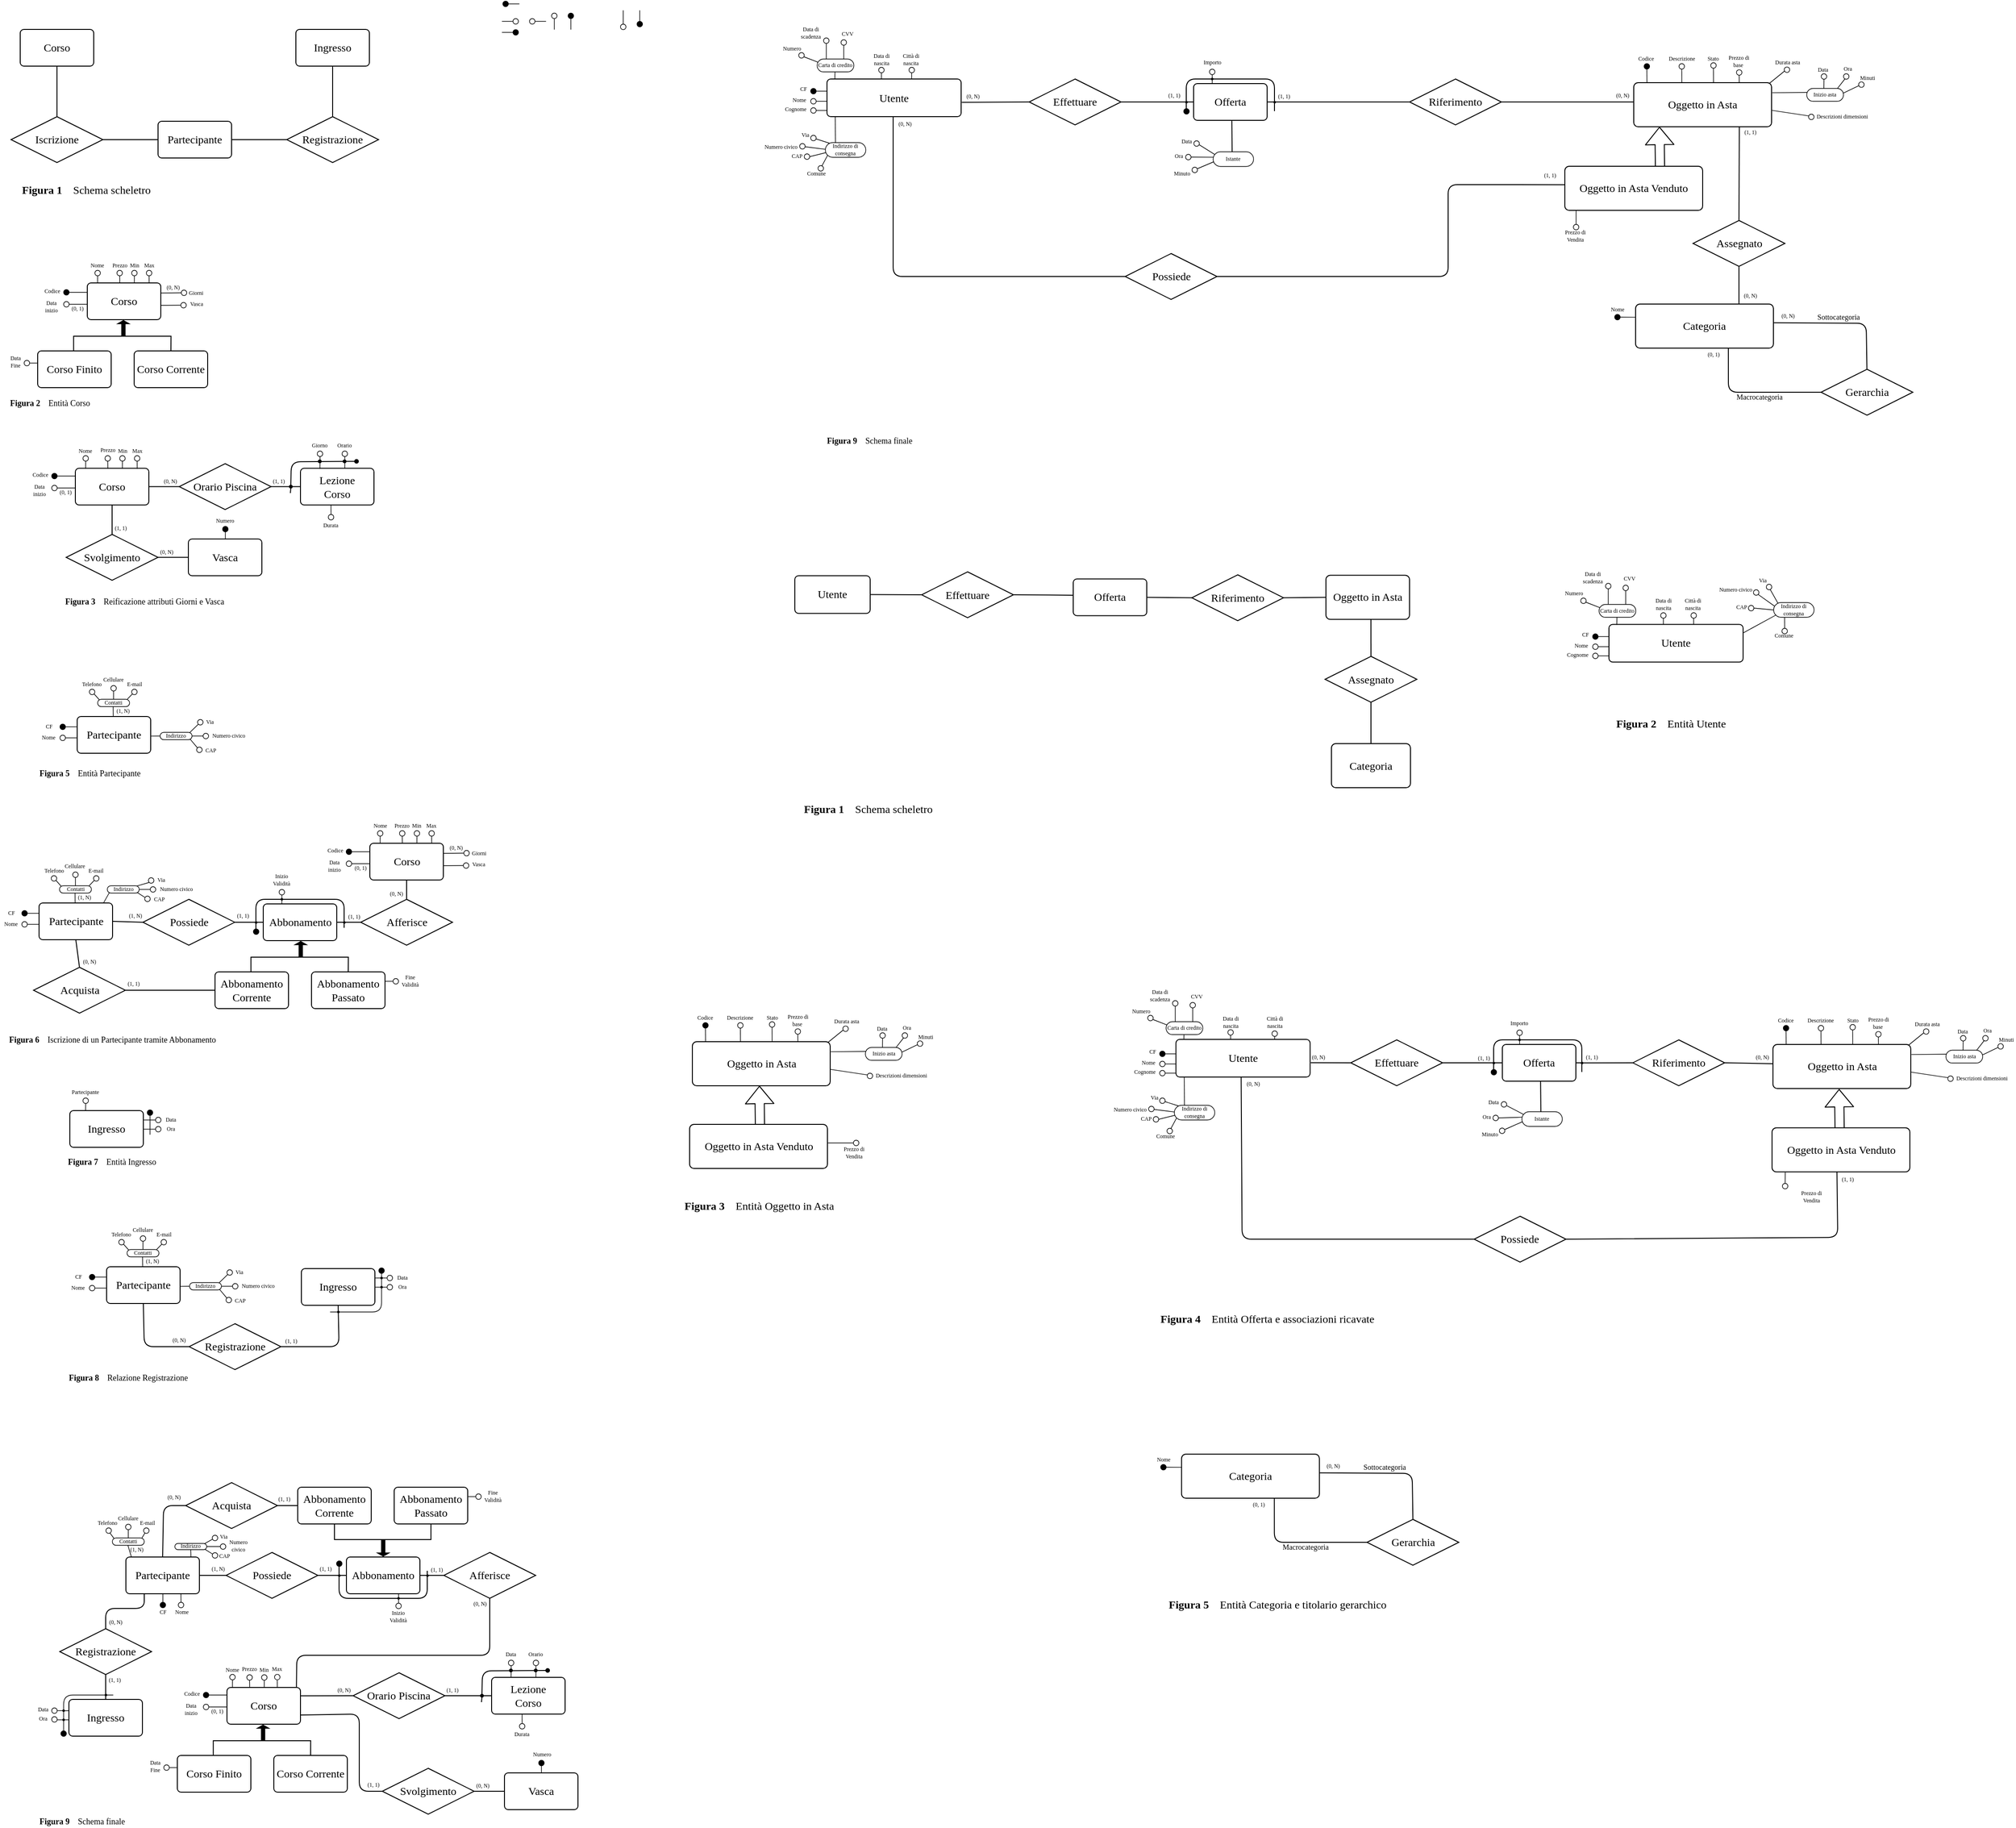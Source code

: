 <mxfile version="20.3.0" type="device"><diagram id="woKbbIXFeTOXLFwghpo1" name="Page-1"><mxGraphModel dx="450" dy="320" grid="0" gridSize="1" guides="1" tooltips="1" connect="1" arrows="1" fold="1" page="1" pageScale="1" pageWidth="5000" pageHeight="3500" background="none" math="0" shadow="0"><root><mxCell id="0"/><mxCell id="1" parent="0"/><mxCell id="kT0LW0h4UNcbq7gzm85K-16" value="" style="group" parent="1" vertex="1" connectable="0"><mxGeometry x="591" y="66" width="6" height="6" as="geometry"/></mxCell><mxCell id="kT0LW0h4UNcbq7gzm85K-41" value="" style="ellipse;whiteSpace=wrap;html=1;aspect=fixed;strokeWidth=0.7;fillColor=#FFFFFF;" parent="1" vertex="1"><mxGeometry x="633" y="36" width="6" height="6" as="geometry"/></mxCell><mxCell id="kT0LW0h4UNcbq7gzm85K-42" value="" style="endArrow=none;html=1;rounded=0;strokeWidth=0.7;startSize=1;endSize=3;entryX=0.5;entryY=1;entryDx=0;entryDy=0;" parent="1" target="kT0LW0h4UNcbq7gzm85K-41" edge="1"><mxGeometry width="50" height="50" relative="1" as="geometry"><mxPoint x="636" y="54" as="sourcePoint"/><mxPoint x="620" y="-39" as="targetPoint"/></mxGeometry></mxCell><mxCell id="kT0LW0h4UNcbq7gzm85K-43" value="" style="ellipse;whiteSpace=wrap;html=1;aspect=fixed;strokeWidth=0.7;fillColor=#000000;" parent="1" vertex="1"><mxGeometry x="651" y="36" width="6" height="6" as="geometry"/></mxCell><mxCell id="kT0LW0h4UNcbq7gzm85K-44" value="" style="endArrow=none;html=1;rounded=0;strokeWidth=0.7;startSize=1;endSize=3;entryX=0.5;entryY=1;entryDx=0;entryDy=0;" parent="1" target="kT0LW0h4UNcbq7gzm85K-43" edge="1"><mxGeometry width="50" height="50" relative="1" as="geometry"><mxPoint x="654" y="54" as="sourcePoint"/><mxPoint x="638" y="-39" as="targetPoint"/></mxGeometry></mxCell><mxCell id="kT0LW0h4UNcbq7gzm85K-46" value="" style="group" parent="1" vertex="1" connectable="0"><mxGeometry x="580" y="23" width="18.0" height="6" as="geometry"/></mxCell><mxCell id="kT0LW0h4UNcbq7gzm85K-39" value="" style="ellipse;whiteSpace=wrap;html=1;aspect=fixed;strokeWidth=0.7;fillColor=#000000;" parent="kT0LW0h4UNcbq7gzm85K-46" vertex="1"><mxGeometry width="6" height="6" as="geometry"/></mxCell><mxCell id="kT0LW0h4UNcbq7gzm85K-40" value="" style="endArrow=none;html=1;rounded=0;strokeWidth=0.7;startSize=1;endSize=3;entryX=1;entryY=0.5;entryDx=0;entryDy=0;exitX=-0.002;exitY=0.275;exitDx=0;exitDy=0;exitPerimeter=0;" parent="kT0LW0h4UNcbq7gzm85K-46" target="kT0LW0h4UNcbq7gzm85K-39" edge="1"><mxGeometry width="50" height="50" relative="1" as="geometry"><mxPoint x="18.0" y="3" as="sourcePoint"/><mxPoint x="-13.84" y="-75" as="targetPoint"/></mxGeometry></mxCell><mxCell id="kT0LW0h4UNcbq7gzm85K-47" value="" style="group" parent="1" vertex="1" connectable="0"><mxGeometry x="609" y="42" width="18.0" height="6" as="geometry"/></mxCell><mxCell id="kT0LW0h4UNcbq7gzm85K-48" value="" style="ellipse;whiteSpace=wrap;html=1;aspect=fixed;strokeWidth=0.7;fillColor=#FFFFFF;" parent="kT0LW0h4UNcbq7gzm85K-47" vertex="1"><mxGeometry width="6" height="6" as="geometry"/></mxCell><mxCell id="kT0LW0h4UNcbq7gzm85K-49" value="" style="endArrow=none;html=1;rounded=0;strokeWidth=0.7;startSize=1;endSize=3;entryX=1;entryY=0.5;entryDx=0;entryDy=0;exitX=-0.002;exitY=0.275;exitDx=0;exitDy=0;exitPerimeter=0;" parent="kT0LW0h4UNcbq7gzm85K-47" target="kT0LW0h4UNcbq7gzm85K-48" edge="1"><mxGeometry width="50" height="50" relative="1" as="geometry"><mxPoint x="18.0" y="3" as="sourcePoint"/><mxPoint x="-13.84" y="-75" as="targetPoint"/></mxGeometry></mxCell><mxCell id="kT0LW0h4UNcbq7gzm85K-50" value="" style="group" parent="1" vertex="1" connectable="0"><mxGeometry x="591" y="42" width="18.0" height="6" as="geometry"/></mxCell><mxCell id="kT0LW0h4UNcbq7gzm85K-51" value="" style="ellipse;whiteSpace=wrap;html=1;aspect=fixed;strokeWidth=0.7;fillColor=#FFFFFF;" parent="kT0LW0h4UNcbq7gzm85K-50" vertex="1"><mxGeometry width="6" height="6" as="geometry"/></mxCell><mxCell id="kT0LW0h4UNcbq7gzm85K-52" value="" style="endArrow=none;html=1;rounded=0;strokeWidth=0.7;startSize=1;endSize=3;entryX=0;entryY=0.5;entryDx=0;entryDy=0;" parent="kT0LW0h4UNcbq7gzm85K-50" target="kT0LW0h4UNcbq7gzm85K-51" edge="1"><mxGeometry width="50" height="50" relative="1" as="geometry"><mxPoint x="-12" y="3" as="sourcePoint"/><mxPoint x="-13.84" y="-75" as="targetPoint"/></mxGeometry></mxCell><mxCell id="kT0LW0h4UNcbq7gzm85K-55" value="" style="ellipse;whiteSpace=wrap;html=1;aspect=fixed;strokeWidth=0.7;fillColor=#000000;" parent="1" vertex="1"><mxGeometry x="591" y="54" width="6" height="6" as="geometry"/></mxCell><mxCell id="kT0LW0h4UNcbq7gzm85K-56" value="" style="endArrow=none;html=1;rounded=0;strokeWidth=0.7;startSize=1;endSize=3;entryX=0;entryY=0.5;entryDx=0;entryDy=0;" parent="1" target="kT0LW0h4UNcbq7gzm85K-55" edge="1"><mxGeometry width="50" height="50" relative="1" as="geometry"><mxPoint x="579" y="57" as="sourcePoint"/><mxPoint x="-13.84" y="-63" as="targetPoint"/></mxGeometry></mxCell><mxCell id="kT0LW0h4UNcbq7gzm85K-60" value="" style="ellipse;whiteSpace=wrap;html=1;aspect=fixed;strokeWidth=0.7;fillColor=#FFFFFF;" parent="1" vertex="1"><mxGeometry x="708" y="48" width="6" height="6" as="geometry"/></mxCell><mxCell id="kT0LW0h4UNcbq7gzm85K-61" value="" style="endArrow=none;html=1;rounded=0;strokeWidth=0.7;startSize=1;endSize=3;entryX=0.5;entryY=0;entryDx=0;entryDy=0;" parent="1" target="kT0LW0h4UNcbq7gzm85K-60" edge="1"><mxGeometry width="50" height="50" relative="1" as="geometry"><mxPoint x="711" y="33" as="sourcePoint"/><mxPoint x="711.0" y="45" as="targetPoint"/></mxGeometry></mxCell><mxCell id="kT0LW0h4UNcbq7gzm85K-62" value="" style="ellipse;whiteSpace=wrap;html=1;aspect=fixed;strokeWidth=0.7;fillColor=#000000;" parent="1" vertex="1"><mxGeometry x="726" y="45" width="6" height="6" as="geometry"/></mxCell><mxCell id="kT0LW0h4UNcbq7gzm85K-63" value="" style="endArrow=none;html=1;rounded=0;strokeWidth=0.7;startSize=1;endSize=3;entryX=0.5;entryY=0;entryDx=0;entryDy=0;" parent="1" target="kT0LW0h4UNcbq7gzm85K-62" edge="1"><mxGeometry width="50" height="50" relative="1" as="geometry"><mxPoint x="729" y="33" as="sourcePoint"/><mxPoint x="713" y="-30" as="targetPoint"/></mxGeometry></mxCell><mxCell id="P0ketBV94aCyy53N7LpD-45" value="" style="group" parent="1" vertex="1" connectable="0"><mxGeometry x="45" y="54" width="400" height="190" as="geometry"/></mxCell><mxCell id="P0ketBV94aCyy53N7LpD-41" value="&lt;div style=&quot;&quot;&gt;&lt;b style=&quot;background-color: initial;&quot;&gt;Figura 1&amp;nbsp; &amp;nbsp; &lt;/b&gt;&lt;span style=&quot;background-color: initial;&quot;&gt;Schema scheletro&lt;span style=&quot;font-weight: bold; white-space: pre;&quot;&gt; &lt;/span&gt;&lt;/span&gt;&lt;/div&gt;" style="text;html=1;strokeColor=none;fillColor=none;align=left;verticalAlign=middle;whiteSpace=wrap;rounded=0;fontFamily=Times New Roman;" parent="P0ketBV94aCyy53N7LpD-45" vertex="1"><mxGeometry x="10" y="160" width="150" height="30" as="geometry"/></mxCell><mxCell id="P0ketBV94aCyy53N7LpD-26" value="&lt;font face=&quot;Times New Roman&quot;&gt;Corso&lt;/font&gt;" style="rounded=1;arcSize=10;whiteSpace=wrap;html=1;align=center;" parent="P0ketBV94aCyy53N7LpD-45" vertex="1"><mxGeometry x="10" width="80" height="40" as="geometry"/></mxCell><mxCell id="P0ketBV94aCyy53N7LpD-28" value="&lt;font face=&quot;Times New Roman&quot;&gt;Ingresso&lt;/font&gt;" style="rounded=1;arcSize=10;whiteSpace=wrap;html=1;align=center;" parent="P0ketBV94aCyy53N7LpD-45" vertex="1"><mxGeometry x="310" width="80" height="40" as="geometry"/></mxCell><mxCell id="P0ketBV94aCyy53N7LpD-30" value="&lt;font face=&quot;Times New Roman&quot;&gt;Partecipante&lt;/font&gt;" style="rounded=1;arcSize=10;whiteSpace=wrap;html=1;align=center;" parent="P0ketBV94aCyy53N7LpD-45" vertex="1"><mxGeometry x="160" y="100" width="80" height="40" as="geometry"/></mxCell><mxCell id="P0ketBV94aCyy53N7LpD-31" value="&lt;font face=&quot;Times New Roman&quot;&gt;Registrazione&lt;/font&gt;" style="shape=rhombus;perimeter=rhombusPerimeter;whiteSpace=wrap;html=1;align=center;" parent="P0ketBV94aCyy53N7LpD-45" vertex="1"><mxGeometry x="300" y="95" width="100" height="50" as="geometry"/></mxCell><mxCell id="P0ketBV94aCyy53N7LpD-32" value="&lt;font face=&quot;Times New Roman&quot;&gt;Iscrizione&lt;/font&gt;" style="shape=rhombus;perimeter=rhombusPerimeter;whiteSpace=wrap;html=1;align=center;" parent="P0ketBV94aCyy53N7LpD-45" vertex="1"><mxGeometry y="95" width="100" height="50" as="geometry"/></mxCell><mxCell id="P0ketBV94aCyy53N7LpD-37" value="" style="endArrow=none;html=1;rounded=0;fontFamily=Times New Roman;exitX=0.5;exitY=1;exitDx=0;exitDy=0;entryX=0.5;entryY=0;entryDx=0;entryDy=0;" parent="P0ketBV94aCyy53N7LpD-45" source="P0ketBV94aCyy53N7LpD-26" target="P0ketBV94aCyy53N7LpD-32" edge="1"><mxGeometry relative="1" as="geometry"><mxPoint x="120" y="80" as="sourcePoint"/><mxPoint x="280" y="80" as="targetPoint"/></mxGeometry></mxCell><mxCell id="P0ketBV94aCyy53N7LpD-38" value="" style="endArrow=none;html=1;rounded=0;fontFamily=Times New Roman;exitX=1;exitY=0.5;exitDx=0;exitDy=0;" parent="P0ketBV94aCyy53N7LpD-45" source="P0ketBV94aCyy53N7LpD-32" target="P0ketBV94aCyy53N7LpD-30" edge="1"><mxGeometry relative="1" as="geometry"><mxPoint x="120" y="80" as="sourcePoint"/><mxPoint x="280" y="80" as="targetPoint"/></mxGeometry></mxCell><mxCell id="P0ketBV94aCyy53N7LpD-39" value="" style="endArrow=none;html=1;rounded=0;fontFamily=Times New Roman;exitX=1;exitY=0.5;exitDx=0;exitDy=0;entryX=0;entryY=0.5;entryDx=0;entryDy=0;" parent="P0ketBV94aCyy53N7LpD-45" source="P0ketBV94aCyy53N7LpD-30" target="P0ketBV94aCyy53N7LpD-31" edge="1"><mxGeometry relative="1" as="geometry"><mxPoint x="120" y="80" as="sourcePoint"/><mxPoint x="280" y="80" as="targetPoint"/></mxGeometry></mxCell><mxCell id="P0ketBV94aCyy53N7LpD-40" value="" style="endArrow=none;html=1;rounded=0;fontFamily=Times New Roman;exitX=0.5;exitY=0;exitDx=0;exitDy=0;entryX=0.5;entryY=1;entryDx=0;entryDy=0;" parent="P0ketBV94aCyy53N7LpD-45" source="P0ketBV94aCyy53N7LpD-31" target="P0ketBV94aCyy53N7LpD-28" edge="1"><mxGeometry relative="1" as="geometry"><mxPoint x="120" y="80" as="sourcePoint"/><mxPoint x="280" y="80" as="targetPoint"/></mxGeometry></mxCell><mxCell id="_5FgyJxzHDTqkFXGpB6h-153" value="&lt;font face=&quot;Times New Roman&quot; style=&quot;font-size: 6px;&quot;&gt;Cellulare&lt;/font&gt;" style="text;html=1;strokeColor=none;fillColor=none;align=center;verticalAlign=middle;whiteSpace=wrap;rounded=0;strokeWidth=0.7;fontSize=6;" parent="1" vertex="1"><mxGeometry x="144.87" y="758" width="23" height="7" as="geometry"/></mxCell><mxCell id="WnkNZYTQLZm2ksabgKGk-1" value="Contatti" style="rounded=1;whiteSpace=wrap;html=1;strokeWidth=0.7;fontFamily=Times New Roman;fontSize=6;fillColor=#FFFFFF;arcSize=50;" parent="1" vertex="1"><mxGeometry x="139" y="783" width="34.75" height="8" as="geometry"/></mxCell><mxCell id="WnkNZYTQLZm2ksabgKGk-3" value="" style="endArrow=none;html=1;rounded=0;strokeWidth=0.7;startSize=1;endSize=3;entryX=0.5;entryY=1;entryDx=0;entryDy=0;exitX=0.5;exitY=0;exitDx=0;exitDy=0;" parent="1" source="WnkNZYTQLZm2ksabgKGk-1" target="WnkNZYTQLZm2ksabgKGk-8" edge="1"><mxGeometry width="50" height="50" relative="1" as="geometry"><mxPoint x="97.999" y="753.344" as="sourcePoint"/><mxPoint x="81.264" y="231.712" as="targetPoint"/></mxGeometry></mxCell><mxCell id="WnkNZYTQLZm2ksabgKGk-4" value="" style="ellipse;whiteSpace=wrap;html=1;aspect=fixed;strokeWidth=0.7;fillColor=#FFFFFF;" parent="1" vertex="1"><mxGeometry x="176" y="772" width="6" height="6" as="geometry"/></mxCell><mxCell id="WnkNZYTQLZm2ksabgKGk-5" value="" style="endArrow=none;html=1;rounded=0;strokeWidth=0.7;startSize=1;endSize=3;entryX=0;entryY=1;entryDx=0;entryDy=0;exitX=0.924;exitY=0.017;exitDx=0;exitDy=0;exitPerimeter=0;" parent="1" source="WnkNZYTQLZm2ksabgKGk-1" target="WnkNZYTQLZm2ksabgKGk-4" edge="1"><mxGeometry width="50" height="50" relative="1" as="geometry"><mxPoint x="98.625" y="760.432" as="sourcePoint"/><mxPoint x="-302.11" y="-136" as="targetPoint"/></mxGeometry></mxCell><mxCell id="WnkNZYTQLZm2ksabgKGk-6" value="" style="ellipse;whiteSpace=wrap;html=1;aspect=fixed;strokeWidth=0.7;fillColor=#FFFFFF;" parent="1" vertex="1"><mxGeometry x="130" y="772" width="6" height="6" as="geometry"/></mxCell><mxCell id="WnkNZYTQLZm2ksabgKGk-7" value="" style="endArrow=none;html=1;rounded=0;strokeWidth=0.7;startSize=1;endSize=3;entryX=1;entryY=1;entryDx=0;entryDy=0;exitX=0.052;exitY=0.063;exitDx=0;exitDy=0;exitPerimeter=0;" parent="1" source="WnkNZYTQLZm2ksabgKGk-1" target="WnkNZYTQLZm2ksabgKGk-6" edge="1"><mxGeometry width="50" height="50" relative="1" as="geometry"><mxPoint x="100.64" y="757" as="sourcePoint"/><mxPoint x="-283.11" y="-136" as="targetPoint"/></mxGeometry></mxCell><mxCell id="WnkNZYTQLZm2ksabgKGk-8" value="" style="ellipse;whiteSpace=wrap;html=1;aspect=fixed;strokeWidth=0.7;fillColor=#FFFFFF;" parent="1" vertex="1"><mxGeometry x="153.37" y="768" width="6" height="6" as="geometry"/></mxCell><mxCell id="WnkNZYTQLZm2ksabgKGk-9" value="&lt;font face=&quot;Times New Roman&quot; style=&quot;font-size: 6px;&quot;&gt;Telefono&lt;/font&gt;" style="text;html=1;strokeColor=none;fillColor=none;align=center;verticalAlign=middle;whiteSpace=wrap;rounded=0;strokeWidth=0.7;fontSize=6;" parent="1" vertex="1"><mxGeometry x="122" y="763" width="22" height="7" as="geometry"/></mxCell><mxCell id="WnkNZYTQLZm2ksabgKGk-10" value="&lt;font face=&quot;Times New Roman&quot; style=&quot;font-size: 6px;&quot;&gt;E-mail&lt;/font&gt;" style="text;html=1;strokeColor=none;fillColor=none;align=center;verticalAlign=middle;whiteSpace=wrap;rounded=0;strokeWidth=0.7;fontSize=6;" parent="1" vertex="1"><mxGeometry x="169.72" y="763" width="18.55" height="7" as="geometry"/></mxCell><mxCell id="WnkNZYTQLZm2ksabgKGk-187" value="" style="group" parent="1" vertex="1" connectable="0"><mxGeometry x="105" y="1207" width="120" height="83.5" as="geometry"/></mxCell><mxCell id="WnkNZYTQLZm2ksabgKGk-185" value="" style="group" parent="WnkNZYTQLZm2ksabgKGk-187" vertex="1" connectable="0"><mxGeometry x="4" width="116" height="64" as="geometry"/></mxCell><mxCell id="WnkNZYTQLZm2ksabgKGk-171" value="&lt;font face=&quot;Times New Roman&quot;&gt;Ingresso&lt;/font&gt;" style="rounded=1;arcSize=10;whiteSpace=wrap;html=1;align=center;" parent="WnkNZYTQLZm2ksabgKGk-185" vertex="1"><mxGeometry y="24" width="80" height="40" as="geometry"/></mxCell><mxCell id="WnkNZYTQLZm2ksabgKGk-172" value="" style="ellipse;whiteSpace=wrap;html=1;aspect=fixed;strokeWidth=0.7;fillColor=#FFFFFF;" parent="WnkNZYTQLZm2ksabgKGk-185" vertex="1"><mxGeometry x="14" y="10" width="6" height="6" as="geometry"/></mxCell><mxCell id="WnkNZYTQLZm2ksabgKGk-173" value="" style="endArrow=none;html=1;rounded=0;strokeWidth=0.7;startSize=1;endSize=3;entryX=0.5;entryY=1;entryDx=0;entryDy=0;exitX=0.211;exitY=0;exitDx=0;exitDy=0;exitPerimeter=0;" parent="WnkNZYTQLZm2ksabgKGk-185" source="WnkNZYTQLZm2ksabgKGk-171" target="WnkNZYTQLZm2ksabgKGk-172" edge="1"><mxGeometry width="50" height="50" relative="1" as="geometry"><mxPoint x="17" y="21" as="sourcePoint"/><mxPoint x="1" y="-72" as="targetPoint"/></mxGeometry></mxCell><mxCell id="WnkNZYTQLZm2ksabgKGk-176" value="" style="ellipse;whiteSpace=wrap;html=1;aspect=fixed;strokeWidth=0.7;fillColor=#FFFFFF;" parent="WnkNZYTQLZm2ksabgKGk-185" vertex="1"><mxGeometry x="93" y="31" width="6" height="6" as="geometry"/></mxCell><mxCell id="WnkNZYTQLZm2ksabgKGk-177" value="" style="endArrow=none;html=1;rounded=0;strokeWidth=0.7;startSize=1;endSize=3;entryX=0;entryY=0.5;entryDx=0;entryDy=0;exitX=1;exitY=0.25;exitDx=0;exitDy=0;" parent="WnkNZYTQLZm2ksabgKGk-185" source="WnkNZYTQLZm2ksabgKGk-171" target="WnkNZYTQLZm2ksabgKGk-176" edge="1"><mxGeometry width="50" height="50" relative="1" as="geometry"><mxPoint x="76.27" y="-8.5" as="sourcePoint"/><mxPoint x="60.27" y="-101.5" as="targetPoint"/></mxGeometry></mxCell><mxCell id="WnkNZYTQLZm2ksabgKGk-178" value="" style="ellipse;whiteSpace=wrap;html=1;aspect=fixed;strokeWidth=0.7;fillColor=#FFFFFF;" parent="WnkNZYTQLZm2ksabgKGk-185" vertex="1"><mxGeometry x="93" y="41" width="6" height="6" as="geometry"/></mxCell><mxCell id="WnkNZYTQLZm2ksabgKGk-179" value="" style="endArrow=none;html=1;rounded=0;strokeWidth=0.7;startSize=1;endSize=3;entryX=0;entryY=0.5;entryDx=0;entryDy=0;exitX=1;exitY=0.5;exitDx=0;exitDy=0;" parent="WnkNZYTQLZm2ksabgKGk-185" source="WnkNZYTQLZm2ksabgKGk-171" target="WnkNZYTQLZm2ksabgKGk-178" edge="1"><mxGeometry width="50" height="50" relative="1" as="geometry"><mxPoint x="94.27" y="-8.5" as="sourcePoint"/><mxPoint x="78.27" y="-101.5" as="targetPoint"/></mxGeometry></mxCell><mxCell id="WnkNZYTQLZm2ksabgKGk-180" value="&lt;font face=&quot;Times New Roman&quot; style=&quot;font-size: 6px;&quot;&gt;Partecipante&lt;/font&gt;" style="text;html=1;strokeColor=none;fillColor=none;align=center;verticalAlign=middle;whiteSpace=wrap;rounded=0;strokeWidth=0.7;fontSize=6;" parent="WnkNZYTQLZm2ksabgKGk-185" vertex="1"><mxGeometry x="2" width="30" height="7" as="geometry"/></mxCell><mxCell id="WnkNZYTQLZm2ksabgKGk-181" value="&lt;font face=&quot;Times New Roman&quot; style=&quot;font-size: 6px;&quot;&gt;Data&lt;/font&gt;" style="text;html=1;strokeColor=none;fillColor=none;align=center;verticalAlign=middle;whiteSpace=wrap;rounded=0;strokeWidth=0.7;fontSize=6;" parent="WnkNZYTQLZm2ksabgKGk-185" vertex="1"><mxGeometry x="104" y="30" width="12" height="7" as="geometry"/></mxCell><mxCell id="WnkNZYTQLZm2ksabgKGk-182" value="&lt;font face=&quot;Times New Roman&quot; style=&quot;font-size: 6px;&quot;&gt;Ora&lt;/font&gt;" style="text;html=1;strokeColor=none;fillColor=none;align=center;verticalAlign=middle;whiteSpace=wrap;rounded=0;strokeWidth=0.7;fontSize=6;" parent="WnkNZYTQLZm2ksabgKGk-185" vertex="1"><mxGeometry x="104" y="40" width="12" height="7" as="geometry"/></mxCell><mxCell id="WnkNZYTQLZm2ksabgKGk-183" value="" style="ellipse;whiteSpace=wrap;html=1;aspect=fixed;strokeWidth=0.7;fillColor=#000000;" parent="WnkNZYTQLZm2ksabgKGk-185" vertex="1"><mxGeometry x="84" y="23" width="6" height="6" as="geometry"/></mxCell><mxCell id="WnkNZYTQLZm2ksabgKGk-184" value="" style="endArrow=none;html=1;rounded=0;strokeWidth=0.7;startSize=1;endSize=3;entryX=0.5;entryY=1;entryDx=0;entryDy=0;" parent="WnkNZYTQLZm2ksabgKGk-185" target="WnkNZYTQLZm2ksabgKGk-183" edge="1"><mxGeometry width="50" height="50" relative="1" as="geometry"><mxPoint x="87" y="50" as="sourcePoint"/><mxPoint x="71" y="-59" as="targetPoint"/></mxGeometry></mxCell><mxCell id="WnkNZYTQLZm2ksabgKGk-186" value="&lt;div style=&quot;font-size: 9px;&quot;&gt;&lt;b style=&quot;background-color: initial;&quot;&gt;Figura 7&amp;nbsp; &amp;nbsp;&amp;nbsp;&lt;/b&gt;&lt;span style=&quot;background-color: initial;&quot;&gt;Entità&amp;nbsp;&lt;/span&gt;&lt;span style=&quot;background-color: initial;&quot;&gt;Ingresso&lt;/span&gt;&lt;span style=&quot;background-color: initial;&quot;&gt;&lt;span style=&quot;font-weight: bold; white-space: pre;&quot;&gt; &lt;/span&gt;&lt;/span&gt;&lt;/div&gt;" style="text;html=1;strokeColor=none;fillColor=none;align=left;verticalAlign=middle;whiteSpace=wrap;rounded=0;fontFamily=Times New Roman;" parent="WnkNZYTQLZm2ksabgKGk-187" vertex="1"><mxGeometry y="76" width="103" height="7.5" as="geometry"/></mxCell><mxCell id="WnkNZYTQLZm2ksabgKGk-228" value="" style="group" parent="1" vertex="1" connectable="0"><mxGeometry x="106" y="1357" width="371" height="168.5" as="geometry"/></mxCell><mxCell id="WnkNZYTQLZm2ksabgKGk-229" value="&lt;div style=&quot;font-size: 9px;&quot;&gt;&lt;b style=&quot;background-color: initial;&quot;&gt;Figura 8&amp;nbsp; &amp;nbsp;&amp;nbsp;&lt;/b&gt;&lt;span style=&quot;background-color: initial;&quot;&gt;Relazione&amp;nbsp;&lt;/span&gt;&lt;span style=&quot;background-color: initial;&quot;&gt;Registrazione&lt;/span&gt;&lt;span style=&quot;background-color: initial;&quot;&gt;&lt;span style=&quot;font-weight: bold; white-space: pre;&quot;&gt; &lt;/span&gt;&lt;/span&gt;&lt;/div&gt;" style="text;html=1;strokeColor=none;fillColor=none;align=left;verticalAlign=middle;whiteSpace=wrap;rounded=0;fontFamily=Times New Roman;" parent="WnkNZYTQLZm2ksabgKGk-228" vertex="1"><mxGeometry y="161" width="135" height="7.5" as="geometry"/></mxCell><mxCell id="WnkNZYTQLZm2ksabgKGk-230" value="" style="group" parent="WnkNZYTQLZm2ksabgKGk-228" vertex="1" connectable="0"><mxGeometry width="371" height="156" as="geometry"/></mxCell><mxCell id="WnkNZYTQLZm2ksabgKGk-231" value="&lt;font face=&quot;Times New Roman&quot;&gt;Partecipante&lt;/font&gt;" style="rounded=1;arcSize=10;whiteSpace=wrap;html=1;align=center;" parent="WnkNZYTQLZm2ksabgKGk-230" vertex="1"><mxGeometry x="43" y="44" width="80" height="40" as="geometry"/></mxCell><mxCell id="WnkNZYTQLZm2ksabgKGk-232" value="" style="group" parent="WnkNZYTQLZm2ksabgKGk-230" vertex="1" connectable="0"><mxGeometry x="24" y="52" width="6" height="6" as="geometry"/></mxCell><mxCell id="WnkNZYTQLZm2ksabgKGk-233" value="" style="ellipse;whiteSpace=wrap;html=1;aspect=fixed;strokeWidth=0.7;fillColor=#000000;" parent="WnkNZYTQLZm2ksabgKGk-232" vertex="1"><mxGeometry width="6" height="6" as="geometry"/></mxCell><mxCell id="WnkNZYTQLZm2ksabgKGk-234" value="" style="endArrow=none;html=1;rounded=0;strokeWidth=0.7;startSize=1;endSize=3;entryX=1;entryY=0.5;entryDx=0;entryDy=0;exitX=-0.002;exitY=0.275;exitDx=0;exitDy=0;exitPerimeter=0;" parent="WnkNZYTQLZm2ksabgKGk-230" source="WnkNZYTQLZm2ksabgKGk-231" target="WnkNZYTQLZm2ksabgKGk-233" edge="1"><mxGeometry width="50" height="50" relative="1" as="geometry"><mxPoint x="10" y="-457" as="sourcePoint"/><mxPoint x="-21" y="-535" as="targetPoint"/></mxGeometry></mxCell><mxCell id="WnkNZYTQLZm2ksabgKGk-235" value="" style="group" parent="WnkNZYTQLZm2ksabgKGk-230" vertex="1" connectable="0"><mxGeometry x="24" y="64" width="18" height="6" as="geometry"/></mxCell><mxCell id="WnkNZYTQLZm2ksabgKGk-236" value="" style="ellipse;whiteSpace=wrap;html=1;aspect=fixed;strokeWidth=0.7;fillColor=#FFFFFF;" parent="WnkNZYTQLZm2ksabgKGk-235" vertex="1"><mxGeometry width="6" height="6" as="geometry"/></mxCell><mxCell id="WnkNZYTQLZm2ksabgKGk-237" value="" style="endArrow=none;html=1;rounded=0;strokeWidth=0.7;startSize=1;endSize=3;entryX=1;entryY=0.5;entryDx=0;entryDy=0;exitX=-0.002;exitY=0.575;exitDx=0;exitDy=0;exitPerimeter=0;" parent="WnkNZYTQLZm2ksabgKGk-230" source="WnkNZYTQLZm2ksabgKGk-231" target="WnkNZYTQLZm2ksabgKGk-236" edge="1"><mxGeometry width="50" height="50" relative="1" as="geometry"><mxPoint x="10" y="-445" as="sourcePoint"/><mxPoint x="-21.84" y="-523" as="targetPoint"/></mxGeometry></mxCell><mxCell id="WnkNZYTQLZm2ksabgKGk-238" value="&lt;font face=&quot;Times New Roman&quot; style=&quot;font-size: 6px;&quot;&gt;CF&lt;/font&gt;" style="text;html=1;strokeColor=none;fillColor=none;align=center;verticalAlign=middle;whiteSpace=wrap;rounded=0;strokeWidth=0.7;fontSize=6;" parent="WnkNZYTQLZm2ksabgKGk-230" vertex="1"><mxGeometry x="1.5" y="49" width="21" height="12" as="geometry"/></mxCell><mxCell id="WnkNZYTQLZm2ksabgKGk-239" value="&lt;font face=&quot;Times New Roman&quot; style=&quot;font-size: 6px;&quot;&gt;Nome&lt;/font&gt;" style="text;html=1;strokeColor=none;fillColor=none;align=center;verticalAlign=middle;whiteSpace=wrap;rounded=0;strokeWidth=0.7;fontSize=6;" parent="WnkNZYTQLZm2ksabgKGk-230" vertex="1"><mxGeometry y="61" width="24" height="12" as="geometry"/></mxCell><mxCell id="WnkNZYTQLZm2ksabgKGk-240" value="&lt;font face=&quot;Times New Roman&quot;&gt;(1, N)&lt;/font&gt;" style="text;html=1;strokeColor=none;fillColor=none;align=center;verticalAlign=middle;whiteSpace=wrap;rounded=0;strokeWidth=0.7;fontSize=6;" parent="WnkNZYTQLZm2ksabgKGk-230" vertex="1"><mxGeometry x="83.88" y="34" width="18" height="8" as="geometry"/></mxCell><mxCell id="WnkNZYTQLZm2ksabgKGk-241" value="" style="endArrow=none;html=1;rounded=0;strokeWidth=0.7;startSize=1;endSize=3;entryX=0.487;entryY=0.991;entryDx=0;entryDy=0;exitX=0.747;exitY=-0.002;exitDx=0;exitDy=0;exitPerimeter=0;entryPerimeter=0;" parent="WnkNZYTQLZm2ksabgKGk-230" target="WnkNZYTQLZm2ksabgKGk-254" edge="1"><mxGeometry width="50" height="50" relative="1" as="geometry"><mxPoint x="82.01" y="43.92" as="sourcePoint"/><mxPoint x="50.0" y="-479" as="targetPoint"/></mxGeometry></mxCell><mxCell id="WnkNZYTQLZm2ksabgKGk-242" value="Indirizzo" style="rounded=1;whiteSpace=wrap;html=1;strokeWidth=0.7;fontFamily=Times New Roman;fontSize=6;fillColor=#FFFFFF;arcSize=50;" parent="WnkNZYTQLZm2ksabgKGk-230" vertex="1"><mxGeometry x="133" y="61" width="34.75" height="8" as="geometry"/></mxCell><mxCell id="WnkNZYTQLZm2ksabgKGk-243" value="" style="endArrow=none;html=1;rounded=0;strokeWidth=0.7;startSize=1;endSize=3;entryX=0;entryY=1;entryDx=0;entryDy=0;exitX=0.924;exitY=0.043;exitDx=0;exitDy=0;exitPerimeter=0;" parent="WnkNZYTQLZm2ksabgKGk-230" source="WnkNZYTQLZm2ksabgKGk-242" target="WnkNZYTQLZm2ksabgKGk-248" edge="1"><mxGeometry width="50" height="50" relative="1" as="geometry"><mxPoint x="-183" y="-740" as="sourcePoint"/><mxPoint x="148.374" y="-460.288" as="targetPoint"/></mxGeometry></mxCell><mxCell id="WnkNZYTQLZm2ksabgKGk-244" value="" style="ellipse;whiteSpace=wrap;html=1;aspect=fixed;strokeWidth=0.7;fillColor=#FFFFFF;" parent="WnkNZYTQLZm2ksabgKGk-230" vertex="1"><mxGeometry x="172.75" y="77" width="6" height="6" as="geometry"/></mxCell><mxCell id="WnkNZYTQLZm2ksabgKGk-245" value="" style="endArrow=none;html=1;rounded=0;strokeWidth=0.7;startSize=1;endSize=3;entryX=0;entryY=0;entryDx=0;entryDy=0;exitX=0.942;exitY=0.929;exitDx=0;exitDy=0;exitPerimeter=0;" parent="WnkNZYTQLZm2ksabgKGk-230" source="WnkNZYTQLZm2ksabgKGk-242" target="WnkNZYTQLZm2ksabgKGk-244" edge="1"><mxGeometry width="50" height="50" relative="1" as="geometry"><mxPoint x="-219" y="-735" as="sourcePoint"/><mxPoint x="-235" y="-828" as="targetPoint"/></mxGeometry></mxCell><mxCell id="WnkNZYTQLZm2ksabgKGk-246" value="" style="ellipse;whiteSpace=wrap;html=1;aspect=fixed;strokeWidth=0.7;fillColor=#FFFFFF;" parent="WnkNZYTQLZm2ksabgKGk-230" vertex="1"><mxGeometry x="179.75" y="62" width="6" height="6" as="geometry"/></mxCell><mxCell id="WnkNZYTQLZm2ksabgKGk-247" value="" style="endArrow=none;html=1;rounded=0;strokeWidth=0.7;startSize=1;endSize=3;entryX=0;entryY=0.5;entryDx=0;entryDy=0;exitX=1;exitY=0.5;exitDx=0;exitDy=0;" parent="WnkNZYTQLZm2ksabgKGk-230" source="WnkNZYTQLZm2ksabgKGk-242" target="WnkNZYTQLZm2ksabgKGk-246" edge="1"><mxGeometry width="50" height="50" relative="1" as="geometry"><mxPoint x="-200" y="-735" as="sourcePoint"/><mxPoint x="-216" y="-828" as="targetPoint"/></mxGeometry></mxCell><mxCell id="WnkNZYTQLZm2ksabgKGk-248" value="" style="ellipse;whiteSpace=wrap;html=1;aspect=fixed;strokeWidth=0.7;fillColor=#FFFFFF;" parent="WnkNZYTQLZm2ksabgKGk-230" vertex="1"><mxGeometry x="173.75" y="47" width="6" height="6" as="geometry"/></mxCell><mxCell id="WnkNZYTQLZm2ksabgKGk-249" value="" style="endArrow=none;html=1;rounded=0;strokeWidth=0.7;startSize=1;endSize=3;entryX=0;entryY=0.5;entryDx=0;entryDy=0;exitX=1;exitY=0.526;exitDx=0;exitDy=0;exitPerimeter=0;" parent="WnkNZYTQLZm2ksabgKGk-230" source="WnkNZYTQLZm2ksabgKGk-231" target="WnkNZYTQLZm2ksabgKGk-242" edge="1"><mxGeometry width="50" height="50" relative="1" as="geometry"><mxPoint x="133.01" y="-441.08" as="sourcePoint"/><mxPoint x="-197.71" y="-736" as="targetPoint"/></mxGeometry></mxCell><mxCell id="WnkNZYTQLZm2ksabgKGk-250" value="&lt;font face=&quot;Times New Roman&quot; style=&quot;font-size: 6px;&quot;&gt;Via&lt;/font&gt;" style="text;html=1;strokeColor=none;fillColor=none;align=center;verticalAlign=middle;whiteSpace=wrap;rounded=0;strokeWidth=0.7;fontSize=6;" parent="WnkNZYTQLZm2ksabgKGk-230" vertex="1"><mxGeometry x="180" y="46" width="15" height="7" as="geometry"/></mxCell><mxCell id="WnkNZYTQLZm2ksabgKGk-251" value="&lt;font face=&quot;Times New Roman&quot; style=&quot;font-size: 6px;&quot;&gt;Numero civico&lt;/font&gt;" style="text;html=1;strokeColor=none;fillColor=none;align=center;verticalAlign=middle;whiteSpace=wrap;rounded=0;strokeWidth=0.7;fontSize=6;" parent="WnkNZYTQLZm2ksabgKGk-230" vertex="1"><mxGeometry x="189" y="61" width="38" height="7" as="geometry"/></mxCell><mxCell id="WnkNZYTQLZm2ksabgKGk-252" value="&lt;font face=&quot;Times New Roman&quot; style=&quot;font-size: 6px;&quot;&gt;CAP&lt;/font&gt;" style="text;html=1;strokeColor=none;fillColor=none;align=center;verticalAlign=middle;whiteSpace=wrap;rounded=0;strokeWidth=0.7;fontSize=6;" parent="WnkNZYTQLZm2ksabgKGk-230" vertex="1"><mxGeometry x="181" y="77" width="15" height="7" as="geometry"/></mxCell><mxCell id="WnkNZYTQLZm2ksabgKGk-253" value="&lt;font face=&quot;Times New Roman&quot; style=&quot;font-size: 6px;&quot;&gt;Cellulare&lt;/font&gt;" style="text;html=1;strokeColor=none;fillColor=none;align=center;verticalAlign=middle;whiteSpace=wrap;rounded=0;strokeWidth=0.7;fontSize=6;" parent="WnkNZYTQLZm2ksabgKGk-230" vertex="1"><mxGeometry x="70.87" width="23" height="7" as="geometry"/></mxCell><mxCell id="WnkNZYTQLZm2ksabgKGk-254" value="Contatti" style="rounded=1;whiteSpace=wrap;html=1;strokeWidth=0.7;fontFamily=Times New Roman;fontSize=6;fillColor=#FFFFFF;arcSize=50;" parent="WnkNZYTQLZm2ksabgKGk-230" vertex="1"><mxGeometry x="65" y="25" width="34.75" height="8" as="geometry"/></mxCell><mxCell id="WnkNZYTQLZm2ksabgKGk-255" value="" style="endArrow=none;html=1;rounded=0;strokeWidth=0.7;startSize=1;endSize=3;entryX=0.5;entryY=1;entryDx=0;entryDy=0;exitX=0.5;exitY=0;exitDx=0;exitDy=0;" parent="WnkNZYTQLZm2ksabgKGk-230" source="WnkNZYTQLZm2ksabgKGk-254" target="WnkNZYTQLZm2ksabgKGk-260" edge="1"><mxGeometry width="50" height="50" relative="1" as="geometry"><mxPoint x="23.999" y="-4.656" as="sourcePoint"/><mxPoint x="7.264" y="-526.288" as="targetPoint"/></mxGeometry></mxCell><mxCell id="WnkNZYTQLZm2ksabgKGk-256" value="" style="ellipse;whiteSpace=wrap;html=1;aspect=fixed;strokeWidth=0.7;fillColor=#FFFFFF;" parent="WnkNZYTQLZm2ksabgKGk-230" vertex="1"><mxGeometry x="102" y="14" width="6" height="6" as="geometry"/></mxCell><mxCell id="WnkNZYTQLZm2ksabgKGk-257" value="" style="endArrow=none;html=1;rounded=0;strokeWidth=0.7;startSize=1;endSize=3;entryX=0;entryY=1;entryDx=0;entryDy=0;exitX=0.924;exitY=0.017;exitDx=0;exitDy=0;exitPerimeter=0;" parent="WnkNZYTQLZm2ksabgKGk-230" source="WnkNZYTQLZm2ksabgKGk-254" target="WnkNZYTQLZm2ksabgKGk-256" edge="1"><mxGeometry width="50" height="50" relative="1" as="geometry"><mxPoint x="24.625" y="2.432" as="sourcePoint"/><mxPoint x="-376.11" y="-894" as="targetPoint"/></mxGeometry></mxCell><mxCell id="WnkNZYTQLZm2ksabgKGk-258" value="" style="ellipse;whiteSpace=wrap;html=1;aspect=fixed;strokeWidth=0.7;fillColor=#FFFFFF;" parent="WnkNZYTQLZm2ksabgKGk-230" vertex="1"><mxGeometry x="56" y="14" width="6" height="6" as="geometry"/></mxCell><mxCell id="WnkNZYTQLZm2ksabgKGk-259" value="" style="endArrow=none;html=1;rounded=0;strokeWidth=0.7;startSize=1;endSize=3;entryX=1;entryY=1;entryDx=0;entryDy=0;exitX=0.052;exitY=0.063;exitDx=0;exitDy=0;exitPerimeter=0;" parent="WnkNZYTQLZm2ksabgKGk-230" source="WnkNZYTQLZm2ksabgKGk-254" target="WnkNZYTQLZm2ksabgKGk-258" edge="1"><mxGeometry width="50" height="50" relative="1" as="geometry"><mxPoint x="26.64" y="-1" as="sourcePoint"/><mxPoint x="-357.11" y="-894" as="targetPoint"/></mxGeometry></mxCell><mxCell id="WnkNZYTQLZm2ksabgKGk-260" value="" style="ellipse;whiteSpace=wrap;html=1;aspect=fixed;strokeWidth=0.7;fillColor=#FFFFFF;" parent="WnkNZYTQLZm2ksabgKGk-230" vertex="1"><mxGeometry x="79.37" y="10" width="6" height="6" as="geometry"/></mxCell><mxCell id="WnkNZYTQLZm2ksabgKGk-261" value="&lt;font face=&quot;Times New Roman&quot; style=&quot;font-size: 6px;&quot;&gt;Telefono&lt;/font&gt;" style="text;html=1;strokeColor=none;fillColor=none;align=center;verticalAlign=middle;whiteSpace=wrap;rounded=0;strokeWidth=0.7;fontSize=6;" parent="WnkNZYTQLZm2ksabgKGk-230" vertex="1"><mxGeometry x="48" y="5" width="22" height="7" as="geometry"/></mxCell><mxCell id="WnkNZYTQLZm2ksabgKGk-262" value="&lt;font face=&quot;Times New Roman&quot; style=&quot;font-size: 6px;&quot;&gt;E-mail&lt;/font&gt;" style="text;html=1;strokeColor=none;fillColor=none;align=center;verticalAlign=middle;whiteSpace=wrap;rounded=0;strokeWidth=0.7;fontSize=6;" parent="WnkNZYTQLZm2ksabgKGk-230" vertex="1"><mxGeometry x="95.72" y="5" width="18.55" height="7" as="geometry"/></mxCell><mxCell id="WnkNZYTQLZm2ksabgKGk-263" value="&lt;font face=&quot;Times New Roman&quot;&gt;Ingresso&lt;/font&gt;" style="rounded=1;arcSize=10;whiteSpace=wrap;html=1;align=center;" parent="WnkNZYTQLZm2ksabgKGk-230" vertex="1"><mxGeometry x="255" y="46" width="80" height="40" as="geometry"/></mxCell><mxCell id="WnkNZYTQLZm2ksabgKGk-264" value="" style="ellipse;whiteSpace=wrap;html=1;aspect=fixed;strokeWidth=0.7;fillColor=#FFFFFF;" parent="WnkNZYTQLZm2ksabgKGk-230" vertex="1"><mxGeometry x="348" y="53" width="6" height="6" as="geometry"/></mxCell><mxCell id="WnkNZYTQLZm2ksabgKGk-265" value="" style="endArrow=none;html=1;rounded=0;strokeWidth=0.7;startSize=1;endSize=3;entryX=0;entryY=0.5;entryDx=0;entryDy=0;exitX=1;exitY=0.25;exitDx=0;exitDy=0;" parent="WnkNZYTQLZm2ksabgKGk-230" source="WnkNZYTQLZm2ksabgKGk-263" target="WnkNZYTQLZm2ksabgKGk-264" edge="1"><mxGeometry width="50" height="50" relative="1" as="geometry"><mxPoint x="331.27" y="13.5" as="sourcePoint"/><mxPoint x="315.27" y="-79.5" as="targetPoint"/></mxGeometry></mxCell><mxCell id="WnkNZYTQLZm2ksabgKGk-266" value="" style="ellipse;whiteSpace=wrap;html=1;aspect=fixed;strokeWidth=0.7;fillColor=#FFFFFF;" parent="WnkNZYTQLZm2ksabgKGk-230" vertex="1"><mxGeometry x="348" y="63" width="6" height="6" as="geometry"/></mxCell><mxCell id="WnkNZYTQLZm2ksabgKGk-267" value="" style="endArrow=none;html=1;rounded=0;strokeWidth=0.7;startSize=1;endSize=3;entryX=0;entryY=0.5;entryDx=0;entryDy=0;exitX=1;exitY=0.5;exitDx=0;exitDy=0;startArrow=none;" parent="WnkNZYTQLZm2ksabgKGk-230" source="elFhrlQpVdT3naQHtyKz-516" target="WnkNZYTQLZm2ksabgKGk-266" edge="1"><mxGeometry width="50" height="50" relative="1" as="geometry"><mxPoint x="349.27" y="13.5" as="sourcePoint"/><mxPoint x="333.27" y="-79.5" as="targetPoint"/></mxGeometry></mxCell><mxCell id="WnkNZYTQLZm2ksabgKGk-268" value="&lt;font face=&quot;Times New Roman&quot; style=&quot;font-size: 6px;&quot;&gt;Data&lt;/font&gt;" style="text;html=1;strokeColor=none;fillColor=none;align=center;verticalAlign=middle;whiteSpace=wrap;rounded=0;strokeWidth=0.7;fontSize=6;" parent="WnkNZYTQLZm2ksabgKGk-230" vertex="1"><mxGeometry x="359" y="52" width="12" height="7" as="geometry"/></mxCell><mxCell id="WnkNZYTQLZm2ksabgKGk-269" value="&lt;font face=&quot;Times New Roman&quot; style=&quot;font-size: 6px;&quot;&gt;Ora&lt;/font&gt;" style="text;html=1;strokeColor=none;fillColor=none;align=center;verticalAlign=middle;whiteSpace=wrap;rounded=0;strokeWidth=0.7;fontSize=6;" parent="WnkNZYTQLZm2ksabgKGk-230" vertex="1"><mxGeometry x="359" y="62" width="12" height="7" as="geometry"/></mxCell><mxCell id="WnkNZYTQLZm2ksabgKGk-270" value="" style="ellipse;whiteSpace=wrap;html=1;aspect=fixed;strokeWidth=0.7;fillColor=#000000;" parent="WnkNZYTQLZm2ksabgKGk-230" vertex="1"><mxGeometry x="339" y="45" width="6" height="6" as="geometry"/></mxCell><mxCell id="WnkNZYTQLZm2ksabgKGk-271" value="" style="endArrow=none;html=1;rounded=1;strokeWidth=0.7;startSize=1;endSize=3;entryX=0.5;entryY=1;entryDx=0;entryDy=0;" parent="WnkNZYTQLZm2ksabgKGk-230" target="WnkNZYTQLZm2ksabgKGk-270" edge="1"><mxGeometry width="50" height="50" relative="1" as="geometry"><mxPoint x="286" y="93" as="sourcePoint"/><mxPoint x="326" y="-37" as="targetPoint"/><Array as="points"><mxPoint x="342" y="93"/></Array></mxGeometry></mxCell><mxCell id="WnkNZYTQLZm2ksabgKGk-272" value="&lt;font face=&quot;Times New Roman&quot;&gt;Registrazione&lt;/font&gt;" style="shape=rhombus;perimeter=rhombusPerimeter;whiteSpace=wrap;html=1;align=center;" parent="WnkNZYTQLZm2ksabgKGk-230" vertex="1"><mxGeometry x="132.75" y="106" width="100" height="50" as="geometry"/></mxCell><mxCell id="WnkNZYTQLZm2ksabgKGk-273" value="" style="endArrow=none;html=1;rounded=1;exitX=0.5;exitY=1;exitDx=0;exitDy=0;entryX=0;entryY=0.5;entryDx=0;entryDy=0;" parent="WnkNZYTQLZm2ksabgKGk-230" source="WnkNZYTQLZm2ksabgKGk-231" target="WnkNZYTQLZm2ksabgKGk-272" edge="1"><mxGeometry width="50" height="50" relative="1" as="geometry"><mxPoint x="146" y="52" as="sourcePoint"/><mxPoint x="196" y="2" as="targetPoint"/><Array as="points"><mxPoint x="84" y="131"/></Array></mxGeometry></mxCell><mxCell id="WnkNZYTQLZm2ksabgKGk-274" value="" style="endArrow=none;html=1;rounded=1;exitX=1;exitY=0.5;exitDx=0;exitDy=0;entryX=0.5;entryY=1;entryDx=0;entryDy=0;" parent="WnkNZYTQLZm2ksabgKGk-230" source="WnkNZYTQLZm2ksabgKGk-272" target="WnkNZYTQLZm2ksabgKGk-263" edge="1"><mxGeometry width="50" height="50" relative="1" as="geometry"><mxPoint x="217" y="87" as="sourcePoint"/><mxPoint x="267" y="37" as="targetPoint"/><Array as="points"><mxPoint x="296" y="131"/></Array></mxGeometry></mxCell><mxCell id="WnkNZYTQLZm2ksabgKGk-275" value="&lt;font face=&quot;Times New Roman&quot;&gt;(0, N)&lt;/font&gt;" style="text;html=1;strokeColor=none;fillColor=none;align=center;verticalAlign=middle;whiteSpace=wrap;rounded=0;strokeWidth=0.7;fontSize=6;" parent="WnkNZYTQLZm2ksabgKGk-230" vertex="1"><mxGeometry x="113" y="120" width="18" height="8" as="geometry"/></mxCell><mxCell id="WnkNZYTQLZm2ksabgKGk-276" value="&lt;font face=&quot;Times New Roman&quot;&gt;(1, 1)&lt;/font&gt;" style="text;html=1;strokeColor=none;fillColor=none;align=center;verticalAlign=middle;whiteSpace=wrap;rounded=0;strokeWidth=0.7;fontSize=6;" parent="WnkNZYTQLZm2ksabgKGk-230" vertex="1"><mxGeometry x="235" y="121" width="18" height="8" as="geometry"/></mxCell><mxCell id="elFhrlQpVdT3naQHtyKz-511" value="" style="ellipse;whiteSpace=wrap;html=1;aspect=fixed;strokeWidth=0.7;fillColor=#000000;" parent="WnkNZYTQLZm2ksabgKGk-230" vertex="1"><mxGeometry x="294" y="92" width="2" height="2" as="geometry"/></mxCell><mxCell id="elFhrlQpVdT3naQHtyKz-516" value="" style="ellipse;whiteSpace=wrap;html=1;aspect=fixed;strokeWidth=0.7;fillColor=#000000;" parent="WnkNZYTQLZm2ksabgKGk-230" vertex="1"><mxGeometry x="341" y="65" width="2" height="2" as="geometry"/></mxCell><mxCell id="elFhrlQpVdT3naQHtyKz-517" value="" style="endArrow=none;html=1;rounded=0;strokeWidth=0.7;startSize=1;endSize=3;entryX=0;entryY=0.5;entryDx=0;entryDy=0;exitX=1;exitY=0.5;exitDx=0;exitDy=0;" parent="WnkNZYTQLZm2ksabgKGk-230" source="WnkNZYTQLZm2ksabgKGk-263" target="elFhrlQpVdT3naQHtyKz-516" edge="1"><mxGeometry width="50" height="50" relative="1" as="geometry"><mxPoint x="441" y="1423" as="sourcePoint"/><mxPoint x="454.0" y="1423" as="targetPoint"/></mxGeometry></mxCell><mxCell id="elFhrlQpVdT3naQHtyKz-514" value="" style="ellipse;whiteSpace=wrap;html=1;aspect=fixed;strokeWidth=0.7;fillColor=#000000;" parent="WnkNZYTQLZm2ksabgKGk-230" vertex="1"><mxGeometry x="341" y="55" width="2" height="2" as="geometry"/></mxCell><mxCell id="OH_CtDT6LBHtRHYRkFhI-28" value="" style="group" parent="1" vertex="1" connectable="0"><mxGeometry x="33" y="305" width="226" height="139" as="geometry"/></mxCell><mxCell id="OH_CtDT6LBHtRHYRkFhI-13" value="" style="group" parent="OH_CtDT6LBHtRHYRkFhI-28" vertex="1" connectable="0"><mxGeometry x="55" width="169" height="103.5" as="geometry"/></mxCell><mxCell id="_5FgyJxzHDTqkFXGpB6h-70" value="&lt;font face=&quot;Times New Roman&quot; style=&quot;font-size: 6px;&quot;&gt;Data inizio&lt;/font&gt;" style="text;html=1;strokeColor=none;fillColor=none;align=center;verticalAlign=middle;whiteSpace=wrap;rounded=0;strokeWidth=0.7;fontSize=6;container=0;" parent="OH_CtDT6LBHtRHYRkFhI-13" vertex="1"><mxGeometry x="-7" y="45" width="16" height="12" as="geometry"/></mxCell><mxCell id="_5FgyJxzHDTqkFXGpB6h-68" value="" style="ellipse;whiteSpace=wrap;html=1;aspect=fixed;strokeWidth=0.7;fillColor=#000000;container=0;strokeColor=#000000;" parent="OH_CtDT6LBHtRHYRkFhI-13" vertex="1"><mxGeometry x="14" y="32" width="6" height="6" as="geometry"/></mxCell><mxCell id="_5FgyJxzHDTqkFXGpB6h-69" value="" style="endArrow=none;html=1;rounded=0;strokeWidth=0.7;startSize=1;endSize=3;entryX=1;entryY=0.5;entryDx=0;entryDy=0;exitX=0;exitY=0.25;exitDx=0;exitDy=0;startArrow=none;" parent="OH_CtDT6LBHtRHYRkFhI-13" source="kT0LW0h4UNcbq7gzm85K-1" target="_5FgyJxzHDTqkFXGpB6h-68" edge="1"><mxGeometry width="50" height="50" relative="1" as="geometry"><mxPoint x="33.591" y="35.041" as="sourcePoint"/><mxPoint x="90.75" y="96.96" as="targetPoint"/></mxGeometry></mxCell><mxCell id="kT0LW0h4UNcbq7gzm85K-1" value="&lt;font face=&quot;Times New Roman&quot;&gt;Corso&lt;/font&gt;" style="rounded=1;arcSize=10;whiteSpace=wrap;html=1;align=center;" parent="OH_CtDT6LBHtRHYRkFhI-13" vertex="1"><mxGeometry x="40" y="25" width="80" height="40" as="geometry"/></mxCell><mxCell id="kT0LW0h4UNcbq7gzm85K-15" value="" style="endArrow=none;html=1;rounded=0;strokeWidth=0.7;startSize=1;endSize=3;entryX=0.5;entryY=1;entryDx=0;entryDy=0;exitX=0.137;exitY=0.004;exitDx=0;exitDy=0;exitPerimeter=0;" parent="OH_CtDT6LBHtRHYRkFhI-13" source="kT0LW0h4UNcbq7gzm85K-1" target="kT0LW0h4UNcbq7gzm85K-14" edge="1"><mxGeometry width="50" height="50" relative="1" as="geometry"><mxPoint x="60" y="25" as="sourcePoint"/><mxPoint x="8" y="-42" as="targetPoint"/></mxGeometry></mxCell><mxCell id="kT0LW0h4UNcbq7gzm85K-59" value="" style="endArrow=none;html=1;rounded=0;strokeWidth=0.7;startSize=1;endSize=3;entryX=1;entryY=0.5;entryDx=0;entryDy=0;exitX=-0.002;exitY=0.575;exitDx=0;exitDy=0;exitPerimeter=0;" parent="OH_CtDT6LBHtRHYRkFhI-13" source="kT0LW0h4UNcbq7gzm85K-1" target="kT0LW0h4UNcbq7gzm85K-58" edge="1"><mxGeometry width="50" height="50" relative="1" as="geometry"><mxPoint x="39" y="48" as="sourcePoint"/><mxPoint x="7.16" y="-30" as="targetPoint"/></mxGeometry></mxCell><mxCell id="kT0LW0h4UNcbq7gzm85K-71" value="&lt;font face=&quot;Times New Roman&quot; style=&quot;font-size: 6px;&quot;&gt;Nome&lt;/font&gt;" style="text;html=1;strokeColor=none;fillColor=none;align=center;verticalAlign=middle;whiteSpace=wrap;rounded=0;strokeWidth=0.7;fontSize=6;" parent="OH_CtDT6LBHtRHYRkFhI-13" vertex="1"><mxGeometry x="43.25" y="2.5" width="15.5" height="7" as="geometry"/></mxCell><mxCell id="kT0LW0h4UNcbq7gzm85K-72" value="&lt;font face=&quot;Times New Roman&quot; style=&quot;font-size: 6px;&quot;&gt;Vasca&lt;/font&gt;" style="text;html=1;strokeColor=none;fillColor=none;align=center;verticalAlign=middle;whiteSpace=wrap;rounded=0;strokeWidth=0.7;fontSize=6;" parent="OH_CtDT6LBHtRHYRkFhI-13" vertex="1"><mxGeometry x="146.5" y="42" width="24" height="12" as="geometry"/></mxCell><mxCell id="kT0LW0h4UNcbq7gzm85K-73" value="" style="ellipse;whiteSpace=wrap;html=1;aspect=fixed;strokeWidth=0.7;fillColor=#FFFFFF;" parent="OH_CtDT6LBHtRHYRkFhI-13" vertex="1"><mxGeometry x="72" y="11" width="6" height="6" as="geometry"/></mxCell><mxCell id="kT0LW0h4UNcbq7gzm85K-74" value="" style="endArrow=none;html=1;rounded=0;strokeWidth=0.7;startSize=1;endSize=3;entryX=0.5;entryY=1;entryDx=0;entryDy=0;exitX=0.439;exitY=0.004;exitDx=0;exitDy=0;exitPerimeter=0;" parent="OH_CtDT6LBHtRHYRkFhI-13" source="kT0LW0h4UNcbq7gzm85K-1" target="kT0LW0h4UNcbq7gzm85K-73" edge="1"><mxGeometry width="50" height="50" relative="1" as="geometry"><mxPoint x="57" y="24" as="sourcePoint"/><mxPoint x="41" y="-72" as="targetPoint"/></mxGeometry></mxCell><mxCell id="kT0LW0h4UNcbq7gzm85K-76" value="&lt;font face=&quot;Times New Roman&quot; style=&quot;font-size: 6px;&quot;&gt;Prezzo&lt;/font&gt;" style="text;html=1;strokeColor=none;fillColor=none;align=center;verticalAlign=middle;whiteSpace=wrap;rounded=0;strokeWidth=0.7;fontSize=6;" parent="OH_CtDT6LBHtRHYRkFhI-13" vertex="1"><mxGeometry x="66.62" y="1.5" width="16.75" height="8" as="geometry"/></mxCell><mxCell id="kT0LW0h4UNcbq7gzm85K-92" value="" style="ellipse;whiteSpace=wrap;html=1;aspect=fixed;strokeWidth=0.7;fillColor=#FFFFFF;" parent="OH_CtDT6LBHtRHYRkFhI-13" vertex="1"><mxGeometry x="88" y="11" width="6" height="6" as="geometry"/></mxCell><mxCell id="kT0LW0h4UNcbq7gzm85K-93" value="" style="endArrow=none;html=1;rounded=0;strokeWidth=0.7;startSize=1;endSize=3;entryX=0.5;entryY=1;entryDx=0;entryDy=0;exitX=0.637;exitY=0.004;exitDx=0;exitDy=0;exitPerimeter=0;" parent="OH_CtDT6LBHtRHYRkFhI-13" source="kT0LW0h4UNcbq7gzm85K-1" target="kT0LW0h4UNcbq7gzm85K-92" edge="1"><mxGeometry width="50" height="50" relative="1" as="geometry"><mxPoint x="81.135" y="4.797" as="sourcePoint"/><mxPoint x="80" y="-105" as="targetPoint"/></mxGeometry></mxCell><mxCell id="kT0LW0h4UNcbq7gzm85K-94" value="" style="ellipse;whiteSpace=wrap;html=1;aspect=fixed;strokeWidth=0.7;fillColor=#FFFFFF;" parent="OH_CtDT6LBHtRHYRkFhI-13" vertex="1"><mxGeometry x="104" y="11" width="6" height="6" as="geometry"/></mxCell><mxCell id="kT0LW0h4UNcbq7gzm85K-95" value="" style="endArrow=none;html=1;rounded=0;strokeWidth=0.7;startSize=1;endSize=3;entryX=0.5;entryY=1;entryDx=0;entryDy=0;exitX=0.838;exitY=0.006;exitDx=0;exitDy=0;exitPerimeter=0;" parent="OH_CtDT6LBHtRHYRkFhI-13" source="kT0LW0h4UNcbq7gzm85K-1" target="kT0LW0h4UNcbq7gzm85K-94" edge="1"><mxGeometry width="50" height="50" relative="1" as="geometry"><mxPoint x="131.751" y="4.635" as="sourcePoint"/><mxPoint x="101" y="-93.07" as="targetPoint"/></mxGeometry></mxCell><mxCell id="kT0LW0h4UNcbq7gzm85K-98" value="&lt;font face=&quot;Times New Roman&quot; style=&quot;font-size: 6px;&quot;&gt;Min&lt;/font&gt;" style="text;html=1;strokeColor=none;fillColor=none;align=center;verticalAlign=middle;whiteSpace=wrap;rounded=0;strokeWidth=0.7;fontSize=6;" parent="OH_CtDT6LBHtRHYRkFhI-13" vertex="1"><mxGeometry x="85.5" width="11" height="12" as="geometry"/></mxCell><mxCell id="kT0LW0h4UNcbq7gzm85K-99" value="&lt;font face=&quot;Times New Roman&quot; style=&quot;font-size: 6px;&quot;&gt;Max&lt;/font&gt;" style="text;html=1;strokeColor=none;fillColor=none;align=center;verticalAlign=middle;whiteSpace=wrap;rounded=0;strokeWidth=0.7;fontSize=6;" parent="OH_CtDT6LBHtRHYRkFhI-13" vertex="1"><mxGeometry x="101.5" y="1.5" width="11" height="9" as="geometry"/></mxCell><mxCell id="kT0LW0h4UNcbq7gzm85K-101" value="" style="ellipse;whiteSpace=wrap;html=1;aspect=fixed;strokeWidth=0.7;fillColor=#FFFFFF;" parent="OH_CtDT6LBHtRHYRkFhI-13" vertex="1"><mxGeometry x="142" y="32.5" width="6" height="6" as="geometry"/></mxCell><mxCell id="kT0LW0h4UNcbq7gzm85K-102" value="" style="endArrow=none;html=1;rounded=0;strokeWidth=0.7;startSize=1;endSize=3;entryX=0;entryY=0.5;entryDx=0;entryDy=0;exitX=0.996;exitY=0.268;exitDx=0;exitDy=0;exitPerimeter=0;" parent="OH_CtDT6LBHtRHYRkFhI-13" source="kT0LW0h4UNcbq7gzm85K-1" target="kT0LW0h4UNcbq7gzm85K-101" edge="1"><mxGeometry width="50" height="50" relative="1" as="geometry"><mxPoint x="126" y="36" as="sourcePoint"/><mxPoint x="-466.84" y="-84" as="targetPoint"/></mxGeometry></mxCell><mxCell id="kT0LW0h4UNcbq7gzm85K-103" value="&lt;font face=&quot;Times New Roman&quot; style=&quot;font-size: 6px;&quot;&gt;Giorni&lt;/font&gt;" style="text;html=1;strokeColor=none;fillColor=none;align=center;verticalAlign=middle;whiteSpace=wrap;rounded=0;strokeWidth=0.7;fontSize=6;" parent="OH_CtDT6LBHtRHYRkFhI-13" vertex="1"><mxGeometry x="148" y="31" width="21" height="9" as="geometry"/></mxCell><mxCell id="kT0LW0h4UNcbq7gzm85K-14" value="" style="ellipse;whiteSpace=wrap;html=1;aspect=fixed;strokeWidth=0.7;fillColor=#FFFFFF;" parent="OH_CtDT6LBHtRHYRkFhI-13" vertex="1"><mxGeometry x="48" y="11" width="6" height="6" as="geometry"/></mxCell><mxCell id="OH_CtDT6LBHtRHYRkFhI-2" value="&lt;font face=&quot;Times New Roman&quot; style=&quot;font-size: 6px;&quot;&gt;Codice&lt;/font&gt;" style="text;html=1;strokeColor=none;fillColor=none;align=center;verticalAlign=middle;whiteSpace=wrap;rounded=0;strokeWidth=0.7;fontSize=6;container=0;" parent="OH_CtDT6LBHtRHYRkFhI-13" vertex="1"><mxGeometry x="-7" y="28" width="18" height="12" as="geometry"/></mxCell><mxCell id="OH_CtDT6LBHtRHYRkFhI-3" value="" style="ellipse;whiteSpace=wrap;html=1;aspect=fixed;strokeWidth=0.7;fillColor=#FFFFFF;" parent="OH_CtDT6LBHtRHYRkFhI-13" vertex="1"><mxGeometry x="141.5" y="46" width="6" height="6" as="geometry"/></mxCell><mxCell id="OH_CtDT6LBHtRHYRkFhI-4" value="" style="endArrow=none;html=1;rounded=0;strokeWidth=0.7;startSize=1;endSize=3;entryX=0;entryY=0.5;entryDx=0;entryDy=0;exitX=0.997;exitY=0.604;exitDx=0;exitDy=0;exitPerimeter=0;" parent="OH_CtDT6LBHtRHYRkFhI-13" source="kT0LW0h4UNcbq7gzm85K-1" target="OH_CtDT6LBHtRHYRkFhI-3" edge="1"><mxGeometry width="50" height="50" relative="1" as="geometry"><mxPoint x="67.58" y="75.96" as="sourcePoint"/><mxPoint x="-519.34" y="-44" as="targetPoint"/></mxGeometry></mxCell><mxCell id="OH_CtDT6LBHtRHYRkFhI-12" value="&lt;font face=&quot;Times New Roman&quot; style=&quot;font-size: 6px;&quot;&gt;(0, N)&lt;/font&gt;" style="text;html=1;strokeColor=none;fillColor=none;align=center;verticalAlign=middle;whiteSpace=wrap;rounded=0;strokeWidth=0.7;fontSize=6;" parent="OH_CtDT6LBHtRHYRkFhI-13" vertex="1"><mxGeometry x="125" y="24" width="16.5" height="12" as="geometry"/></mxCell><mxCell id="kT0LW0h4UNcbq7gzm85K-58" value="" style="ellipse;whiteSpace=wrap;html=1;aspect=fixed;strokeWidth=0.7;fillColor=#FFFFFF;" parent="OH_CtDT6LBHtRHYRkFhI-13" vertex="1"><mxGeometry x="14.0" y="45" width="6" height="6" as="geometry"/></mxCell><mxCell id="elFhrlQpVdT3naQHtyKz-378" value="&lt;font face=&quot;Times New Roman&quot; style=&quot;font-size: 6px;&quot;&gt;(0, 1)&lt;/font&gt;" style="text;html=1;strokeColor=none;fillColor=none;align=center;verticalAlign=middle;whiteSpace=wrap;rounded=0;strokeWidth=0.7;fontSize=6;" parent="OH_CtDT6LBHtRHYRkFhI-13" vertex="1"><mxGeometry x="21" y="47" width="16.5" height="12" as="geometry"/></mxCell><mxCell id="OH_CtDT6LBHtRHYRkFhI-15" value="&lt;font face=&quot;Times New Roman&quot;&gt;Corso Finito&lt;br&gt;&lt;/font&gt;" style="rounded=1;arcSize=10;whiteSpace=wrap;html=1;align=center;" parent="OH_CtDT6LBHtRHYRkFhI-28" vertex="1"><mxGeometry x="41" y="99" width="80" height="40" as="geometry"/></mxCell><mxCell id="OH_CtDT6LBHtRHYRkFhI-16" value="&lt;font face=&quot;Times New Roman&quot;&gt;Corso Corrente&lt;br&gt;&lt;/font&gt;" style="rounded=1;arcSize=10;whiteSpace=wrap;html=1;align=center;" parent="OH_CtDT6LBHtRHYRkFhI-28" vertex="1"><mxGeometry x="146" y="99" width="80" height="40" as="geometry"/></mxCell><mxCell id="OH_CtDT6LBHtRHYRkFhI-17" value="" style="endArrow=none;html=1;exitX=0.489;exitY=-0.003;exitDx=0;exitDy=0;entryX=0.5;entryY=0;entryDx=0;entryDy=0;rounded=0;exitPerimeter=0;" parent="OH_CtDT6LBHtRHYRkFhI-28" source="OH_CtDT6LBHtRHYRkFhI-15" target="OH_CtDT6LBHtRHYRkFhI-16" edge="1"><mxGeometry width="50" height="50" relative="1" as="geometry"><mxPoint x="21.24" y="-881" as="sourcePoint"/><mxPoint x="74.24" y="-894" as="targetPoint"/><Array as="points"><mxPoint x="80.12" y="83"/><mxPoint x="186.12" y="83"/></Array></mxGeometry></mxCell><mxCell id="OH_CtDT6LBHtRHYRkFhI-18" value="" style="shape=singleArrow;direction=north;whiteSpace=wrap;html=1;rounded=0;fillColor=#000000;" parent="OH_CtDT6LBHtRHYRkFhI-28" vertex="1"><mxGeometry x="128.25" y="66" width="12.13" height="17" as="geometry"/></mxCell><mxCell id="OH_CtDT6LBHtRHYRkFhI-26" value="" style="endArrow=none;html=1;rounded=0;strokeWidth=0.7;startSize=1;endSize=3;entryX=1;entryY=0.5;entryDx=0;entryDy=0;exitX=-0.002;exitY=0.575;exitDx=0;exitDy=0;exitPerimeter=0;" parent="OH_CtDT6LBHtRHYRkFhI-28" target="OH_CtDT6LBHtRHYRkFhI-25" edge="1"><mxGeometry width="50" height="50" relative="1" as="geometry"><mxPoint x="41.0" y="112.0" as="sourcePoint"/><mxPoint x="-355.68" y="-313" as="targetPoint"/></mxGeometry></mxCell><mxCell id="OH_CtDT6LBHtRHYRkFhI-27" value="&lt;font face=&quot;Times New Roman&quot;&gt;Data Fine&lt;/font&gt;" style="text;html=1;strokeColor=none;fillColor=none;align=center;verticalAlign=middle;whiteSpace=wrap;rounded=0;strokeWidth=0.7;fontSize=6;" parent="OH_CtDT6LBHtRHYRkFhI-28" vertex="1"><mxGeometry x="5" y="105" width="24" height="12" as="geometry"/></mxCell><mxCell id="OH_CtDT6LBHtRHYRkFhI-24" value="" style="group" parent="OH_CtDT6LBHtRHYRkFhI-28" vertex="1" connectable="0"><mxGeometry x="26.0" y="109" width="18" height="6" as="geometry"/></mxCell><mxCell id="OH_CtDT6LBHtRHYRkFhI-25" value="" style="ellipse;whiteSpace=wrap;html=1;aspect=fixed;strokeWidth=0.7;fillColor=#FFFFFF;" parent="OH_CtDT6LBHtRHYRkFhI-24" vertex="1"><mxGeometry width="6" height="6" as="geometry"/></mxCell><mxCell id="OH_CtDT6LBHtRHYRkFhI-29" value="&lt;div style=&quot;font-size: 9px;&quot;&gt;&lt;b style=&quot;background-color: initial;&quot;&gt;Figura 2&amp;nbsp; &amp;nbsp;&amp;nbsp;&lt;/b&gt;&lt;span style=&quot;background-color: initial;&quot;&gt;Entità Corso&lt;/span&gt;&lt;span style=&quot;background-color: initial;&quot;&gt;&lt;span style=&quot;font-weight: bold; white-space: pre;&quot;&gt; &lt;/span&gt;&lt;/span&gt;&lt;/div&gt;" style="text;html=1;strokeColor=none;fillColor=none;align=left;verticalAlign=middle;whiteSpace=wrap;rounded=0;fontFamily=Times New Roman;" parent="1" vertex="1"><mxGeometry x="42" y="457" width="104" height="7.5" as="geometry"/></mxCell><mxCell id="_5FgyJxzHDTqkFXGpB6h-149" value="&lt;font face=&quot;Times New Roman&quot; style=&quot;font-size: 6px;&quot;&gt;Via&lt;/font&gt;" style="text;html=1;strokeColor=none;fillColor=none;align=center;verticalAlign=middle;whiteSpace=wrap;rounded=0;strokeWidth=0.7;fontSize=6;" parent="1" vertex="1"><mxGeometry x="254" y="804" width="15" height="7" as="geometry"/></mxCell><mxCell id="_5FgyJxzHDTqkFXGpB6h-150" value="&lt;font face=&quot;Times New Roman&quot; style=&quot;font-size: 6px;&quot;&gt;Numero civico&lt;/font&gt;" style="text;html=1;strokeColor=none;fillColor=none;align=center;verticalAlign=middle;whiteSpace=wrap;rounded=0;strokeWidth=0.7;fontSize=6;" parent="1" vertex="1"><mxGeometry x="263" y="819" width="38" height="7" as="geometry"/></mxCell><mxCell id="_5FgyJxzHDTqkFXGpB6h-151" value="&lt;font face=&quot;Times New Roman&quot; style=&quot;font-size: 6px;&quot;&gt;CAP&lt;/font&gt;" style="text;html=1;strokeColor=none;fillColor=none;align=center;verticalAlign=middle;whiteSpace=wrap;rounded=0;strokeWidth=0.7;fontSize=6;" parent="1" vertex="1"><mxGeometry x="255" y="835" width="15" height="7" as="geometry"/></mxCell><mxCell id="_5FgyJxzHDTqkFXGpB6h-95" value="" style="group" parent="1" vertex="1" connectable="0"><mxGeometry x="68" y="787" width="185.75" height="85.5" as="geometry"/></mxCell><mxCell id="_5FgyJxzHDTqkFXGpB6h-154" value="" style="group" parent="_5FgyJxzHDTqkFXGpB6h-95" vertex="1" connectable="0"><mxGeometry y="17" width="185.75" height="68.5" as="geometry"/></mxCell><mxCell id="_5FgyJxzHDTqkFXGpB6h-96" value="&lt;font face=&quot;Times New Roman&quot;&gt;Partecipante&lt;/font&gt;" style="rounded=1;arcSize=10;whiteSpace=wrap;html=1;align=center;" parent="_5FgyJxzHDTqkFXGpB6h-154" vertex="1"><mxGeometry x="49" y="-2" width="80" height="40" as="geometry"/></mxCell><mxCell id="_5FgyJxzHDTqkFXGpB6h-97" value="" style="group" parent="_5FgyJxzHDTqkFXGpB6h-154" vertex="1" connectable="0"><mxGeometry x="30" y="6" width="6" height="6" as="geometry"/></mxCell><mxCell id="_5FgyJxzHDTqkFXGpB6h-98" value="" style="ellipse;whiteSpace=wrap;html=1;aspect=fixed;strokeWidth=0.7;fillColor=#000000;" parent="_5FgyJxzHDTqkFXGpB6h-97" vertex="1"><mxGeometry width="6" height="6" as="geometry"/></mxCell><mxCell id="_5FgyJxzHDTqkFXGpB6h-99" value="" style="endArrow=none;html=1;rounded=0;strokeWidth=0.7;startSize=1;endSize=3;entryX=1;entryY=0.5;entryDx=0;entryDy=0;exitX=-0.002;exitY=0.275;exitDx=0;exitDy=0;exitPerimeter=0;" parent="_5FgyJxzHDTqkFXGpB6h-154" source="_5FgyJxzHDTqkFXGpB6h-96" target="_5FgyJxzHDTqkFXGpB6h-98" edge="1"><mxGeometry width="50" height="50" relative="1" as="geometry"><mxPoint x="48" y="9" as="sourcePoint"/><mxPoint x="17" y="-69" as="targetPoint"/></mxGeometry></mxCell><mxCell id="_5FgyJxzHDTqkFXGpB6h-100" value="" style="group" parent="_5FgyJxzHDTqkFXGpB6h-154" vertex="1" connectable="0"><mxGeometry x="30" y="18" width="18" height="6" as="geometry"/></mxCell><mxCell id="_5FgyJxzHDTqkFXGpB6h-101" value="" style="ellipse;whiteSpace=wrap;html=1;aspect=fixed;strokeWidth=0.7;fillColor=#FFFFFF;" parent="_5FgyJxzHDTqkFXGpB6h-100" vertex="1"><mxGeometry width="6" height="6" as="geometry"/></mxCell><mxCell id="_5FgyJxzHDTqkFXGpB6h-102" value="" style="endArrow=none;html=1;rounded=0;strokeWidth=0.7;startSize=1;endSize=3;entryX=1;entryY=0.5;entryDx=0;entryDy=0;exitX=-0.002;exitY=0.575;exitDx=0;exitDy=0;exitPerimeter=0;" parent="_5FgyJxzHDTqkFXGpB6h-154" source="_5FgyJxzHDTqkFXGpB6h-96" target="_5FgyJxzHDTqkFXGpB6h-101" edge="1"><mxGeometry width="50" height="50" relative="1" as="geometry"><mxPoint x="48" y="21" as="sourcePoint"/><mxPoint x="16.16" y="-57" as="targetPoint"/></mxGeometry></mxCell><mxCell id="_5FgyJxzHDTqkFXGpB6h-103" value="&lt;font face=&quot;Times New Roman&quot; style=&quot;font-size: 6px;&quot;&gt;CF&lt;/font&gt;" style="text;html=1;strokeColor=none;fillColor=none;align=center;verticalAlign=middle;whiteSpace=wrap;rounded=0;strokeWidth=0.7;fontSize=6;" parent="_5FgyJxzHDTqkFXGpB6h-154" vertex="1"><mxGeometry x="7.5" y="3" width="21" height="12" as="geometry"/></mxCell><mxCell id="_5FgyJxzHDTqkFXGpB6h-104" value="&lt;font face=&quot;Times New Roman&quot; style=&quot;font-size: 6px;&quot;&gt;Nome&lt;/font&gt;" style="text;html=1;strokeColor=none;fillColor=none;align=center;verticalAlign=middle;whiteSpace=wrap;rounded=0;strokeWidth=0.7;fontSize=6;" parent="_5FgyJxzHDTqkFXGpB6h-154" vertex="1"><mxGeometry x="6" y="15" width="24" height="12" as="geometry"/></mxCell><mxCell id="_5FgyJxzHDTqkFXGpB6h-127" value="&lt;font face=&quot;Times New Roman&quot;&gt;(1, N)&lt;/font&gt;" style="text;html=1;strokeColor=none;fillColor=none;align=center;verticalAlign=middle;whiteSpace=wrap;rounded=0;strokeWidth=0.7;fontSize=6;" parent="_5FgyJxzHDTqkFXGpB6h-154" vertex="1"><mxGeometry x="89.88" y="-12" width="18" height="8" as="geometry"/></mxCell><mxCell id="_5FgyJxzHDTqkFXGpB6h-130" value="" style="endArrow=none;html=1;rounded=0;strokeWidth=0.7;startSize=1;endSize=3;entryX=0.487;entryY=0.991;entryDx=0;entryDy=0;exitX=0.747;exitY=-0.002;exitDx=0;exitDy=0;exitPerimeter=0;entryPerimeter=0;" parent="_5FgyJxzHDTqkFXGpB6h-154" target="WnkNZYTQLZm2ksabgKGk-1" edge="1"><mxGeometry width="50" height="50" relative="1" as="geometry"><mxPoint x="88.01" y="-2.08" as="sourcePoint"/><mxPoint x="88.0" y="-13" as="targetPoint"/></mxGeometry></mxCell><mxCell id="_5FgyJxzHDTqkFXGpB6h-141" value="Indirizzo" style="rounded=1;whiteSpace=wrap;html=1;strokeWidth=0.7;fontFamily=Times New Roman;fontSize=6;fillColor=#FFFFFF;arcSize=50;" parent="_5FgyJxzHDTqkFXGpB6h-154" vertex="1"><mxGeometry x="139" y="15" width="34.75" height="8" as="geometry"/></mxCell><mxCell id="_5FgyJxzHDTqkFXGpB6h-144" value="" style="endArrow=none;html=1;rounded=0;strokeWidth=0.7;startSize=1;endSize=3;entryX=0;entryY=1;entryDx=0;entryDy=0;exitX=0.924;exitY=0.043;exitDx=0;exitDy=0;exitPerimeter=0;" parent="_5FgyJxzHDTqkFXGpB6h-154" source="_5FgyJxzHDTqkFXGpB6h-141" target="_5FgyJxzHDTqkFXGpB6h-143" edge="1"><mxGeometry width="50" height="50" relative="1" as="geometry"><mxPoint x="-145" y="-274" as="sourcePoint"/><mxPoint x="186.374" y="5.712" as="targetPoint"/></mxGeometry></mxCell><mxCell id="_5FgyJxzHDTqkFXGpB6h-145" value="" style="ellipse;whiteSpace=wrap;html=1;aspect=fixed;strokeWidth=0.7;fillColor=#FFFFFF;" parent="_5FgyJxzHDTqkFXGpB6h-154" vertex="1"><mxGeometry x="178.75" y="31" width="6" height="6" as="geometry"/></mxCell><mxCell id="_5FgyJxzHDTqkFXGpB6h-146" value="" style="endArrow=none;html=1;rounded=0;strokeWidth=0.7;startSize=1;endSize=3;entryX=0;entryY=0;entryDx=0;entryDy=0;exitX=0.942;exitY=0.929;exitDx=0;exitDy=0;exitPerimeter=0;" parent="_5FgyJxzHDTqkFXGpB6h-154" source="_5FgyJxzHDTqkFXGpB6h-141" target="_5FgyJxzHDTqkFXGpB6h-145" edge="1"><mxGeometry width="50" height="50" relative="1" as="geometry"><mxPoint x="-181" y="-269" as="sourcePoint"/><mxPoint x="-197" y="-362" as="targetPoint"/></mxGeometry></mxCell><mxCell id="_5FgyJxzHDTqkFXGpB6h-147" value="" style="ellipse;whiteSpace=wrap;html=1;aspect=fixed;strokeWidth=0.7;fillColor=#FFFFFF;" parent="_5FgyJxzHDTqkFXGpB6h-154" vertex="1"><mxGeometry x="185.75" y="16" width="6" height="6" as="geometry"/></mxCell><mxCell id="_5FgyJxzHDTqkFXGpB6h-148" value="" style="endArrow=none;html=1;rounded=0;strokeWidth=0.7;startSize=1;endSize=3;entryX=0;entryY=0.5;entryDx=0;entryDy=0;exitX=1;exitY=0.5;exitDx=0;exitDy=0;" parent="_5FgyJxzHDTqkFXGpB6h-154" source="_5FgyJxzHDTqkFXGpB6h-141" target="_5FgyJxzHDTqkFXGpB6h-147" edge="1"><mxGeometry width="50" height="50" relative="1" as="geometry"><mxPoint x="-162" y="-269" as="sourcePoint"/><mxPoint x="-178" y="-362" as="targetPoint"/></mxGeometry></mxCell><mxCell id="_5FgyJxzHDTqkFXGpB6h-143" value="" style="ellipse;whiteSpace=wrap;html=1;aspect=fixed;strokeWidth=0.7;fillColor=#FFFFFF;" parent="_5FgyJxzHDTqkFXGpB6h-154" vertex="1"><mxGeometry x="179.75" y="1" width="6" height="6" as="geometry"/></mxCell><mxCell id="_5FgyJxzHDTqkFXGpB6h-142" value="" style="endArrow=none;html=1;rounded=0;strokeWidth=0.7;startSize=1;endSize=3;entryX=0;entryY=0.5;entryDx=0;entryDy=0;exitX=1;exitY=0.526;exitDx=0;exitDy=0;exitPerimeter=0;" parent="_5FgyJxzHDTqkFXGpB6h-154" source="_5FgyJxzHDTqkFXGpB6h-96" target="_5FgyJxzHDTqkFXGpB6h-141" edge="1"><mxGeometry width="50" height="50" relative="1" as="geometry"><mxPoint x="171.01" y="24.92" as="sourcePoint"/><mxPoint x="-159.71" y="-270.0" as="targetPoint"/></mxGeometry></mxCell><mxCell id="_5FgyJxzHDTqkFXGpB6h-122" value="&lt;div style=&quot;font-size: 9px;&quot;&gt;&lt;b style=&quot;background-color: initial;&quot;&gt;Figura 5&amp;nbsp; &amp;nbsp;&amp;nbsp;&lt;/b&gt;&lt;span style=&quot;background-color: initial;&quot;&gt;Entità&amp;nbsp;&lt;/span&gt;&lt;span style=&quot;background-color: initial;&quot;&gt;Partecipante&lt;/span&gt;&lt;span style=&quot;background-color: initial;&quot;&gt;&lt;span style=&quot;font-weight: bold; white-space: pre;&quot;&gt; &lt;/span&gt;&lt;/span&gt;&lt;/div&gt;" style="text;html=1;strokeColor=none;fillColor=none;align=left;verticalAlign=middle;whiteSpace=wrap;rounded=0;fontFamily=Times New Roman;" parent="_5FgyJxzHDTqkFXGpB6h-154" vertex="1"><mxGeometry x="6" y="61" width="113" height="7.5" as="geometry"/></mxCell><mxCell id="WnkNZYTQLZm2ksabgKGk-170" value="" style="group" parent="1" vertex="1" connectable="0"><mxGeometry x="205.5" y="980" width="246.5" height="175.5" as="geometry"/></mxCell><mxCell id="WnkNZYTQLZm2ksabgKGk-77" value="" style="group" parent="WnkNZYTQLZm2ksabgKGk-170" vertex="1" connectable="0"><mxGeometry width="245" height="83" as="geometry"/></mxCell><mxCell id="WnkNZYTQLZm2ksabgKGk-78" value="" style="group" parent="WnkNZYTQLZm2ksabgKGk-77" vertex="1" connectable="0"><mxGeometry width="245" height="83" as="geometry"/></mxCell><mxCell id="WnkNZYTQLZm2ksabgKGk-79" value="" style="group" parent="WnkNZYTQLZm2ksabgKGk-78" vertex="1" connectable="0"><mxGeometry y="17" width="185.75" height="66" as="geometry"/></mxCell><mxCell id="OH_CtDT6LBHtRHYRkFhI-120" value="&lt;font face=&quot;Times New Roman&quot;&gt;Possiede&lt;/font&gt;" style="shape=rhombus;perimeter=rhombusPerimeter;whiteSpace=wrap;html=1;align=center;" parent="WnkNZYTQLZm2ksabgKGk-78" vertex="1"><mxGeometry x="-17" y="21" width="100" height="50" as="geometry"/></mxCell><mxCell id="OH_CtDT6LBHtRHYRkFhI-131" value="&lt;font face=&quot;Times New Roman&quot;&gt;Abbonamento&lt;/font&gt;" style="rounded=1;arcSize=10;whiteSpace=wrap;html=1;align=center;" parent="WnkNZYTQLZm2ksabgKGk-78" vertex="1"><mxGeometry x="114" y="26" width="80" height="40" as="geometry"/></mxCell><mxCell id="OH_CtDT6LBHtRHYRkFhI-134" value="" style="endArrow=none;html=1;rounded=0;exitX=1;exitY=0.5;exitDx=0;exitDy=0;entryX=0;entryY=0.5;entryDx=0;entryDy=0;" parent="WnkNZYTQLZm2ksabgKGk-78" source="OH_CtDT6LBHtRHYRkFhI-120" target="OH_CtDT6LBHtRHYRkFhI-131" edge="1"><mxGeometry width="50" height="50" relative="1" as="geometry"><mxPoint x="126" y="163" as="sourcePoint"/><mxPoint x="176" y="113" as="targetPoint"/></mxGeometry></mxCell><mxCell id="OH_CtDT6LBHtRHYRkFhI-147" value="&lt;font face=&quot;Times New Roman&quot; style=&quot;font-size: 6px;&quot;&gt;(1, 1)&lt;/font&gt;" style="text;html=1;strokeColor=none;fillColor=none;align=center;verticalAlign=middle;whiteSpace=wrap;rounded=0;strokeWidth=0.7;fontSize=6;container=0;" parent="WnkNZYTQLZm2ksabgKGk-78" vertex="1"><mxGeometry x="83" y="33" width="16.5" height="12" as="geometry"/></mxCell><mxCell id="OH_CtDT6LBHtRHYRkFhI-148" value="&lt;font face=&quot;Times New Roman&quot; style=&quot;font-size: 6px;&quot;&gt;(1, 1)&lt;/font&gt;" style="text;html=1;strokeColor=none;fillColor=none;align=center;verticalAlign=middle;whiteSpace=wrap;rounded=0;strokeWidth=0.7;fontSize=6;container=0;" parent="WnkNZYTQLZm2ksabgKGk-78" vertex="1"><mxGeometry x="204" y="34" width="16.5" height="12" as="geometry"/></mxCell><mxCell id="OH_CtDT6LBHtRHYRkFhI-211" value="" style="ellipse;whiteSpace=wrap;html=1;aspect=fixed;strokeWidth=0.7;fillColor=#FFFFFF;" parent="WnkNZYTQLZm2ksabgKGk-78" vertex="1"><mxGeometry x="131" y="10" width="6" height="6" as="geometry"/></mxCell><mxCell id="OH_CtDT6LBHtRHYRkFhI-210" value="" style="endArrow=none;html=1;rounded=0;strokeWidth=0.7;startSize=1;endSize=3;entryX=0.5;entryY=1;entryDx=0;entryDy=0;exitX=0.5;exitY=0;exitDx=0;exitDy=0;startArrow=none;" parent="WnkNZYTQLZm2ksabgKGk-78" source="OH_CtDT6LBHtRHYRkFhI-215" target="OH_CtDT6LBHtRHYRkFhI-211" edge="1"><mxGeometry width="50" height="50" relative="1" as="geometry"><mxPoint x="132.359" y="1.344" as="sourcePoint"/><mxPoint x="-216.376" y="-355.288" as="targetPoint"/></mxGeometry></mxCell><mxCell id="OH_CtDT6LBHtRHYRkFhI-209" value="&lt;font face=&quot;Times New Roman&quot; style=&quot;font-size: 6px;&quot;&gt;Inizio Validità&lt;/font&gt;" style="text;html=1;strokeColor=none;fillColor=none;align=center;verticalAlign=middle;whiteSpace=wrap;rounded=0;strokeWidth=0.7;fontSize=6;" parent="WnkNZYTQLZm2ksabgKGk-78" vertex="1"><mxGeometry x="124.5" y="-6" width="19" height="12" as="geometry"/></mxCell><mxCell id="OH_CtDT6LBHtRHYRkFhI-215" value="" style="ellipse;whiteSpace=wrap;html=1;aspect=fixed;strokeWidth=0.7;fillColor=#000000;" parent="WnkNZYTQLZm2ksabgKGk-78" vertex="1"><mxGeometry x="133" y="19.75" width="2" height="2" as="geometry"/></mxCell><mxCell id="OH_CtDT6LBHtRHYRkFhI-217" value="" style="endArrow=none;html=1;rounded=0;strokeWidth=0.7;startSize=1;endSize=3;entryX=0.5;entryY=1;entryDx=0;entryDy=0;exitX=0.25;exitY=0;exitDx=0;exitDy=0;" parent="WnkNZYTQLZm2ksabgKGk-78" source="OH_CtDT6LBHtRHYRkFhI-131" target="OH_CtDT6LBHtRHYRkFhI-215" edge="1"><mxGeometry width="50" height="50" relative="1" as="geometry"><mxPoint x="950" y="528" as="sourcePoint"/><mxPoint x="950" y="518" as="targetPoint"/></mxGeometry></mxCell><mxCell id="OH_CtDT6LBHtRHYRkFhI-214" value="" style="ellipse;whiteSpace=wrap;html=1;aspect=fixed;strokeWidth=0.7;fillColor=#000000;" parent="WnkNZYTQLZm2ksabgKGk-78" vertex="1"><mxGeometry x="105" y="45" width="2" height="2" as="geometry"/></mxCell><mxCell id="OH_CtDT6LBHtRHYRkFhI-229" value="" style="ellipse;whiteSpace=wrap;html=1;aspect=fixed;strokeWidth=0.7;fillColor=#000000;" parent="WnkNZYTQLZm2ksabgKGk-78" vertex="1"><mxGeometry x="103" y="53" width="6" height="6" as="geometry"/></mxCell><mxCell id="OH_CtDT6LBHtRHYRkFhI-230" value="" style="ellipse;whiteSpace=wrap;html=1;aspect=fixed;strokeWidth=0.7;fillColor=#000000;" parent="WnkNZYTQLZm2ksabgKGk-78" vertex="1"><mxGeometry x="201" y="45" width="2" height="2" as="geometry"/></mxCell><mxCell id="OH_CtDT6LBHtRHYRkFhI-138" value="&lt;font face=&quot;Times New Roman&quot;&gt;Abbonamento Corrente&lt;br&gt;&lt;/font&gt;" style="rounded=1;arcSize=10;whiteSpace=wrap;html=1;align=center;" parent="WnkNZYTQLZm2ksabgKGk-170" vertex="1"><mxGeometry x="61.5" y="100" width="80" height="40" as="geometry"/></mxCell><mxCell id="OH_CtDT6LBHtRHYRkFhI-139" value="&lt;font face=&quot;Times New Roman&quot;&gt;Abbonamento Passato&lt;br&gt;&lt;/font&gt;" style="rounded=1;arcSize=10;whiteSpace=wrap;html=1;align=center;" parent="WnkNZYTQLZm2ksabgKGk-170" vertex="1"><mxGeometry x="166.5" y="100" width="80" height="40" as="geometry"/></mxCell><mxCell id="OH_CtDT6LBHtRHYRkFhI-140" value="" style="endArrow=none;html=1;exitX=0.489;exitY=-0.003;exitDx=0;exitDy=0;entryX=0.5;entryY=0;entryDx=0;entryDy=0;rounded=0;exitPerimeter=0;" parent="WnkNZYTQLZm2ksabgKGk-170" source="OH_CtDT6LBHtRHYRkFhI-138" target="OH_CtDT6LBHtRHYRkFhI-139" edge="1"><mxGeometry width="50" height="50" relative="1" as="geometry"><mxPoint x="41.74" y="-880" as="sourcePoint"/><mxPoint x="94.74" y="-893" as="targetPoint"/><Array as="points"><mxPoint x="100.62" y="84"/><mxPoint x="206.62" y="84"/></Array></mxGeometry></mxCell><mxCell id="OH_CtDT6LBHtRHYRkFhI-141" value="" style="shape=singleArrow;direction=north;whiteSpace=wrap;html=1;rounded=0;fillColor=#000000;" parent="WnkNZYTQLZm2ksabgKGk-170" vertex="1"><mxGeometry x="148.75" y="67" width="12.13" height="17" as="geometry"/></mxCell><mxCell id="d6FUF8GtZCnWPmAifsSi-293" value="" style="group" parent="1" vertex="1" connectable="0"><mxGeometry x="199" y="504" width="625" height="200.5" as="geometry"/></mxCell><mxCell id="d6FUF8GtZCnWPmAifsSi-292" value="" style="group" parent="d6FUF8GtZCnWPmAifsSi-293" vertex="1" connectable="0"><mxGeometry width="368" height="165" as="geometry"/></mxCell><mxCell id="OH_CtDT6LBHtRHYRkFhI-171" value="&lt;font face=&quot;Times New Roman&quot; style=&quot;font-size: 6px;&quot;&gt;Cellulare&lt;/font&gt;" style="text;html=1;strokeColor=none;fillColor=none;align=center;verticalAlign=middle;whiteSpace=wrap;rounded=0;strokeWidth=0.7;fontSize=6;" parent="d6FUF8GtZCnWPmAifsSi-293" vertex="1"><mxGeometry x="-95.63" y="457" width="23" height="7" as="geometry"/></mxCell><mxCell id="OH_CtDT6LBHtRHYRkFhI-172" value="Contatti" style="rounded=1;whiteSpace=wrap;html=1;strokeWidth=0.7;fontFamily=Times New Roman;fontSize=6;fillColor=#FFFFFF;arcSize=50;" parent="d6FUF8GtZCnWPmAifsSi-293" vertex="1"><mxGeometry x="-101.5" y="482" width="34.75" height="8" as="geometry"/></mxCell><mxCell id="OH_CtDT6LBHtRHYRkFhI-173" value="" style="endArrow=none;html=1;rounded=0;strokeWidth=0.7;startSize=1;endSize=3;entryX=0.5;entryY=1;entryDx=0;entryDy=0;exitX=0.5;exitY=0;exitDx=0;exitDy=0;" parent="d6FUF8GtZCnWPmAifsSi-293" source="OH_CtDT6LBHtRHYRkFhI-172" target="OH_CtDT6LBHtRHYRkFhI-178" edge="1"><mxGeometry width="50" height="50" relative="1" as="geometry"><mxPoint x="-142.501" y="452.344" as="sourcePoint"/><mxPoint x="-159.236" y="-69.288" as="targetPoint"/></mxGeometry></mxCell><mxCell id="OH_CtDT6LBHtRHYRkFhI-174" value="" style="ellipse;whiteSpace=wrap;html=1;aspect=fixed;strokeWidth=0.7;fillColor=#FFFFFF;" parent="d6FUF8GtZCnWPmAifsSi-293" vertex="1"><mxGeometry x="-64.5" y="471" width="6" height="6" as="geometry"/></mxCell><mxCell id="OH_CtDT6LBHtRHYRkFhI-175" value="" style="endArrow=none;html=1;rounded=0;strokeWidth=0.7;startSize=1;endSize=3;entryX=0;entryY=1;entryDx=0;entryDy=0;exitX=0.924;exitY=0.017;exitDx=0;exitDy=0;exitPerimeter=0;" parent="d6FUF8GtZCnWPmAifsSi-293" source="OH_CtDT6LBHtRHYRkFhI-172" target="OH_CtDT6LBHtRHYRkFhI-174" edge="1"><mxGeometry width="50" height="50" relative="1" as="geometry"><mxPoint x="-141.875" y="459.432" as="sourcePoint"/><mxPoint x="-542.61" y="-437" as="targetPoint"/></mxGeometry></mxCell><mxCell id="OH_CtDT6LBHtRHYRkFhI-176" value="" style="ellipse;whiteSpace=wrap;html=1;aspect=fixed;strokeWidth=0.7;fillColor=#FFFFFF;" parent="d6FUF8GtZCnWPmAifsSi-293" vertex="1"><mxGeometry x="-110.5" y="471" width="6" height="6" as="geometry"/></mxCell><mxCell id="OH_CtDT6LBHtRHYRkFhI-177" value="" style="endArrow=none;html=1;rounded=0;strokeWidth=0.7;startSize=1;endSize=3;entryX=1;entryY=1;entryDx=0;entryDy=0;exitX=0.052;exitY=0.063;exitDx=0;exitDy=0;exitPerimeter=0;" parent="d6FUF8GtZCnWPmAifsSi-293" source="OH_CtDT6LBHtRHYRkFhI-172" target="OH_CtDT6LBHtRHYRkFhI-176" edge="1"><mxGeometry width="50" height="50" relative="1" as="geometry"><mxPoint x="-139.86" y="456" as="sourcePoint"/><mxPoint x="-523.61" y="-437" as="targetPoint"/></mxGeometry></mxCell><mxCell id="OH_CtDT6LBHtRHYRkFhI-178" value="" style="ellipse;whiteSpace=wrap;html=1;aspect=fixed;strokeWidth=0.7;fillColor=#FFFFFF;" parent="d6FUF8GtZCnWPmAifsSi-293" vertex="1"><mxGeometry x="-87.13" y="467" width="6" height="6" as="geometry"/></mxCell><mxCell id="OH_CtDT6LBHtRHYRkFhI-179" value="&lt;font face=&quot;Times New Roman&quot; style=&quot;font-size: 6px;&quot;&gt;Telefono&lt;/font&gt;" style="text;html=1;strokeColor=none;fillColor=none;align=center;verticalAlign=middle;whiteSpace=wrap;rounded=0;strokeWidth=0.7;fontSize=6;" parent="d6FUF8GtZCnWPmAifsSi-293" vertex="1"><mxGeometry x="-118.5" y="462" width="22" height="7" as="geometry"/></mxCell><mxCell id="OH_CtDT6LBHtRHYRkFhI-180" value="&lt;font face=&quot;Times New Roman&quot; style=&quot;font-size: 6px;&quot;&gt;E-mail&lt;/font&gt;" style="text;html=1;strokeColor=none;fillColor=none;align=center;verticalAlign=middle;whiteSpace=wrap;rounded=0;strokeWidth=0.7;fontSize=6;" parent="d6FUF8GtZCnWPmAifsSi-293" vertex="1"><mxGeometry x="-70.78" y="462" width="18.55" height="7" as="geometry"/></mxCell><mxCell id="OH_CtDT6LBHtRHYRkFhI-184" value="" style="group" parent="d6FUF8GtZCnWPmAifsSi-293" vertex="1" connectable="0"><mxGeometry x="388" y="-20" width="217" height="103.25" as="geometry"/></mxCell><mxCell id="OH_CtDT6LBHtRHYRkFhI-185" value="" style="group" parent="OH_CtDT6LBHtRHYRkFhI-184" vertex="1" connectable="0"><mxGeometry y="17" width="213" height="86.25" as="geometry"/></mxCell><mxCell id="OH_CtDT6LBHtRHYRkFhI-186" value="&lt;font face=&quot;Times New Roman&quot;&gt;Partecipante&lt;/font&gt;" style="rounded=1;arcSize=10;whiteSpace=wrap;html=1;align=center;" parent="OH_CtDT6LBHtRHYRkFhI-185" vertex="1"><mxGeometry x="-511.5" y="504" width="80" height="40" as="geometry"/></mxCell><mxCell id="OH_CtDT6LBHtRHYRkFhI-187" value="" style="group" parent="OH_CtDT6LBHtRHYRkFhI-185" vertex="1" connectable="0"><mxGeometry x="-530.5" y="512" width="6" height="6" as="geometry"/></mxCell><mxCell id="OH_CtDT6LBHtRHYRkFhI-188" value="" style="ellipse;whiteSpace=wrap;html=1;aspect=fixed;strokeWidth=0.7;fillColor=#000000;" parent="OH_CtDT6LBHtRHYRkFhI-187" vertex="1"><mxGeometry width="6" height="6" as="geometry"/></mxCell><mxCell id="OH_CtDT6LBHtRHYRkFhI-189" value="" style="endArrow=none;html=1;rounded=0;strokeWidth=0.7;startSize=1;endSize=3;entryX=1;entryY=0.5;entryDx=0;entryDy=0;exitX=-0.002;exitY=0.275;exitDx=0;exitDy=0;exitPerimeter=0;" parent="OH_CtDT6LBHtRHYRkFhI-185" source="OH_CtDT6LBHtRHYRkFhI-186" target="OH_CtDT6LBHtRHYRkFhI-188" edge="1"><mxGeometry width="50" height="50" relative="1" as="geometry"><mxPoint x="-512.5" y="515" as="sourcePoint"/><mxPoint x="-543.5" y="437" as="targetPoint"/></mxGeometry></mxCell><mxCell id="OH_CtDT6LBHtRHYRkFhI-190" value="" style="group" parent="OH_CtDT6LBHtRHYRkFhI-185" vertex="1" connectable="0"><mxGeometry x="-530.5" y="524" width="18" height="6" as="geometry"/></mxCell><mxCell id="OH_CtDT6LBHtRHYRkFhI-191" value="" style="ellipse;whiteSpace=wrap;html=1;aspect=fixed;strokeWidth=0.7;fillColor=#FFFFFF;" parent="OH_CtDT6LBHtRHYRkFhI-190" vertex="1"><mxGeometry width="6" height="6" as="geometry"/></mxCell><mxCell id="OH_CtDT6LBHtRHYRkFhI-192" value="" style="endArrow=none;html=1;rounded=0;strokeWidth=0.7;startSize=1;endSize=3;entryX=1;entryY=0.5;entryDx=0;entryDy=0;exitX=-0.002;exitY=0.575;exitDx=0;exitDy=0;exitPerimeter=0;" parent="OH_CtDT6LBHtRHYRkFhI-185" source="OH_CtDT6LBHtRHYRkFhI-186" target="OH_CtDT6LBHtRHYRkFhI-191" edge="1"><mxGeometry width="50" height="50" relative="1" as="geometry"><mxPoint x="-512.5" y="527" as="sourcePoint"/><mxPoint x="-544.34" y="449" as="targetPoint"/></mxGeometry></mxCell><mxCell id="OH_CtDT6LBHtRHYRkFhI-193" value="&lt;font face=&quot;Times New Roman&quot; style=&quot;font-size: 6px;&quot;&gt;CF&lt;/font&gt;" style="text;html=1;strokeColor=none;fillColor=none;align=center;verticalAlign=middle;whiteSpace=wrap;rounded=0;strokeWidth=0.7;fontSize=6;" parent="OH_CtDT6LBHtRHYRkFhI-185" vertex="1"><mxGeometry x="-552.5" y="509" width="21" height="12" as="geometry"/></mxCell><mxCell id="OH_CtDT6LBHtRHYRkFhI-194" value="&lt;font face=&quot;Times New Roman&quot; style=&quot;font-size: 6px;&quot;&gt;Nome&lt;/font&gt;" style="text;html=1;strokeColor=none;fillColor=none;align=center;verticalAlign=middle;whiteSpace=wrap;rounded=0;strokeWidth=0.7;fontSize=6;" parent="OH_CtDT6LBHtRHYRkFhI-185" vertex="1"><mxGeometry x="-554" y="521" width="24" height="12" as="geometry"/></mxCell><mxCell id="OH_CtDT6LBHtRHYRkFhI-195" value="&lt;font face=&quot;Times New Roman&quot;&gt;(1, N)&lt;/font&gt;" style="text;html=1;strokeColor=none;fillColor=none;align=center;verticalAlign=middle;whiteSpace=wrap;rounded=0;strokeWidth=0.7;fontSize=6;" parent="OH_CtDT6LBHtRHYRkFhI-185" vertex="1"><mxGeometry x="-470.62" y="494" width="18" height="8" as="geometry"/></mxCell><mxCell id="OH_CtDT6LBHtRHYRkFhI-196" value="" style="endArrow=none;html=1;rounded=0;strokeWidth=0.7;startSize=1;endSize=3;entryX=0.487;entryY=0.991;entryDx=0;entryDy=0;exitX=0.747;exitY=-0.002;exitDx=0;exitDy=0;exitPerimeter=0;entryPerimeter=0;" parent="OH_CtDT6LBHtRHYRkFhI-185" target="OH_CtDT6LBHtRHYRkFhI-172" edge="1"><mxGeometry width="50" height="50" relative="1" as="geometry"><mxPoint x="-472.49" y="503.92" as="sourcePoint"/><mxPoint x="-472.5" y="493" as="targetPoint"/></mxGeometry></mxCell><mxCell id="OH_CtDT6LBHtRHYRkFhI-182" value="&lt;font face=&quot;Times New Roman&quot; style=&quot;font-size: 6px;&quot;&gt;Numero civico&lt;/font&gt;" style="text;html=1;strokeColor=none;fillColor=none;align=center;verticalAlign=middle;whiteSpace=wrap;rounded=0;strokeWidth=0.7;fontSize=6;" parent="OH_CtDT6LBHtRHYRkFhI-184" vertex="1"><mxGeometry x="-381.5" y="502" width="38" height="7" as="geometry"/></mxCell><mxCell id="OH_CtDT6LBHtRHYRkFhI-183" value="&lt;font face=&quot;Times New Roman&quot; style=&quot;font-size: 6px;&quot;&gt;CAP&lt;/font&gt;" style="text;html=1;strokeColor=none;fillColor=none;align=center;verticalAlign=middle;whiteSpace=wrap;rounded=0;strokeWidth=0.7;fontSize=6;" parent="OH_CtDT6LBHtRHYRkFhI-184" vertex="1"><mxGeometry x="-388.5" y="513.25" width="15" height="7" as="geometry"/></mxCell><mxCell id="OH_CtDT6LBHtRHYRkFhI-197" value="Indirizzo" style="rounded=1;whiteSpace=wrap;html=1;strokeWidth=0.7;fontFamily=Times New Roman;fontSize=6;fillColor=#FFFFFF;arcSize=50;" parent="OH_CtDT6LBHtRHYRkFhI-184" vertex="1"><mxGeometry x="-437.5" y="502" width="34.75" height="8" as="geometry"/></mxCell><mxCell id="OH_CtDT6LBHtRHYRkFhI-199" value="" style="ellipse;whiteSpace=wrap;html=1;aspect=fixed;strokeWidth=0.7;fillColor=#FFFFFF;" parent="OH_CtDT6LBHtRHYRkFhI-184" vertex="1"><mxGeometry x="-396.75" y="513.25" width="6" height="6" as="geometry"/></mxCell><mxCell id="OH_CtDT6LBHtRHYRkFhI-200" value="" style="endArrow=none;html=1;rounded=0;strokeWidth=0.7;startSize=1;endSize=3;entryX=0.08;entryY=0.27;entryDx=0;entryDy=0;exitX=0.942;exitY=0.929;exitDx=0;exitDy=0;exitPerimeter=0;entryPerimeter=0;" parent="OH_CtDT6LBHtRHYRkFhI-184" source="OH_CtDT6LBHtRHYRkFhI-197" target="OH_CtDT6LBHtRHYRkFhI-199" edge="1"><mxGeometry width="50" height="50" relative="1" as="geometry"><mxPoint x="-757.5" y="218" as="sourcePoint"/><mxPoint x="-773.5" y="125" as="targetPoint"/></mxGeometry></mxCell><mxCell id="OH_CtDT6LBHtRHYRkFhI-201" value="" style="ellipse;whiteSpace=wrap;html=1;aspect=fixed;strokeWidth=0.7;fillColor=#FFFFFF;" parent="OH_CtDT6LBHtRHYRkFhI-184" vertex="1"><mxGeometry x="-390.75" y="503" width="6" height="6" as="geometry"/></mxCell><mxCell id="OH_CtDT6LBHtRHYRkFhI-202" value="" style="endArrow=none;html=1;rounded=0;strokeWidth=0.7;startSize=1;endSize=3;entryX=0;entryY=0.5;entryDx=0;entryDy=0;exitX=1;exitY=0.5;exitDx=0;exitDy=0;" parent="OH_CtDT6LBHtRHYRkFhI-184" source="OH_CtDT6LBHtRHYRkFhI-197" target="OH_CtDT6LBHtRHYRkFhI-201" edge="1"><mxGeometry width="50" height="50" relative="1" as="geometry"><mxPoint x="-738.5" y="218" as="sourcePoint"/><mxPoint x="-754.5" y="125" as="targetPoint"/></mxGeometry></mxCell><mxCell id="OH_CtDT6LBHtRHYRkFhI-204" value="" style="endArrow=none;html=1;rounded=0;strokeWidth=0.7;startSize=1;endSize=3;entryX=0.066;entryY=0.921;entryDx=0;entryDy=0;exitX=0.873;exitY=-0.003;exitDx=0;exitDy=0;exitPerimeter=0;entryPerimeter=0;" parent="OH_CtDT6LBHtRHYRkFhI-184" source="OH_CtDT6LBHtRHYRkFhI-186" target="OH_CtDT6LBHtRHYRkFhI-197" edge="1"><mxGeometry width="50" height="50" relative="1" as="geometry"><mxPoint x="-389.49" y="547.92" as="sourcePoint"/><mxPoint x="-720.21" y="253.0" as="targetPoint"/></mxGeometry></mxCell><mxCell id="elFhrlQpVdT3naQHtyKz-330" value="&lt;font face=&quot;Times New Roman&quot; style=&quot;font-size: 6px;&quot;&gt;(0, N)&lt;/font&gt;" style="text;html=1;strokeColor=none;fillColor=none;align=center;verticalAlign=middle;whiteSpace=wrap;rounded=0;strokeWidth=0.7;fontSize=6;container=0;" parent="d6FUF8GtZCnWPmAifsSi-293" vertex="1"><mxGeometry x="15" y="1142" width="16.5" height="12" as="geometry"/></mxCell><mxCell id="elFhrlQpVdT3naQHtyKz-284" value="&lt;font face=&quot;Times New Roman&quot; style=&quot;font-size: 6px;&quot;&gt;Cellulare&lt;/font&gt;" style="text;html=1;strokeColor=none;fillColor=none;align=center;verticalAlign=middle;whiteSpace=wrap;rounded=0;strokeWidth=0.7;fontSize=6;" parent="d6FUF8GtZCnWPmAifsSi-293" vertex="1"><mxGeometry x="-38.13" y="1167" width="23" height="7" as="geometry"/></mxCell><mxCell id="elFhrlQpVdT3naQHtyKz-285" value="Contatti" style="rounded=1;whiteSpace=wrap;html=1;strokeWidth=0.7;fontFamily=Times New Roman;fontSize=6;fillColor=#FFFFFF;arcSize=50;" parent="d6FUF8GtZCnWPmAifsSi-293" vertex="1"><mxGeometry x="-44" y="1192" width="34.75" height="8" as="geometry"/></mxCell><mxCell id="elFhrlQpVdT3naQHtyKz-286" value="" style="endArrow=none;html=1;rounded=0;strokeWidth=0.7;startSize=1;endSize=3;entryX=0.5;entryY=1;entryDx=0;entryDy=0;exitX=0.5;exitY=0;exitDx=0;exitDy=0;" parent="d6FUF8GtZCnWPmAifsSi-293" source="elFhrlQpVdT3naQHtyKz-285" target="elFhrlQpVdT3naQHtyKz-291" edge="1"><mxGeometry width="50" height="50" relative="1" as="geometry"><mxPoint x="-288.001" y="657.344" as="sourcePoint"/><mxPoint x="-304.736" y="135.712" as="targetPoint"/></mxGeometry></mxCell><mxCell id="elFhrlQpVdT3naQHtyKz-287" value="" style="ellipse;whiteSpace=wrap;html=1;aspect=fixed;strokeWidth=0.7;fillColor=#FFFFFF;" parent="d6FUF8GtZCnWPmAifsSi-293" vertex="1"><mxGeometry x="-10" y="1181" width="6" height="6" as="geometry"/></mxCell><mxCell id="elFhrlQpVdT3naQHtyKz-288" value="" style="endArrow=none;html=1;rounded=0;strokeWidth=0.7;startSize=1;endSize=3;entryX=0.239;entryY=0.939;entryDx=0;entryDy=0;exitX=0.924;exitY=0.017;exitDx=0;exitDy=0;exitPerimeter=0;entryPerimeter=0;" parent="d6FUF8GtZCnWPmAifsSi-293" source="elFhrlQpVdT3naQHtyKz-285" target="elFhrlQpVdT3naQHtyKz-287" edge="1"><mxGeometry width="50" height="50" relative="1" as="geometry"><mxPoint x="-287.375" y="664.432" as="sourcePoint"/><mxPoint x="-688.11" y="-232" as="targetPoint"/></mxGeometry></mxCell><mxCell id="elFhrlQpVdT3naQHtyKz-289" value="" style="ellipse;whiteSpace=wrap;html=1;aspect=fixed;strokeWidth=0.7;fillColor=#FFFFFF;" parent="d6FUF8GtZCnWPmAifsSi-293" vertex="1"><mxGeometry x="-51" y="1181" width="6" height="6" as="geometry"/></mxCell><mxCell id="elFhrlQpVdT3naQHtyKz-290" value="" style="endArrow=none;html=1;rounded=0;strokeWidth=0.7;startSize=1;endSize=3;entryX=0.716;entryY=0.903;entryDx=0;entryDy=0;exitX=0.052;exitY=0.063;exitDx=0;exitDy=0;exitPerimeter=0;entryPerimeter=0;" parent="d6FUF8GtZCnWPmAifsSi-293" source="elFhrlQpVdT3naQHtyKz-285" target="elFhrlQpVdT3naQHtyKz-289" edge="1"><mxGeometry width="50" height="50" relative="1" as="geometry"><mxPoint x="-285.36" y="661" as="sourcePoint"/><mxPoint x="-669.11" y="-232" as="targetPoint"/></mxGeometry></mxCell><mxCell id="elFhrlQpVdT3naQHtyKz-291" value="" style="ellipse;whiteSpace=wrap;html=1;aspect=fixed;strokeWidth=0.7;fillColor=#FFFFFF;" parent="d6FUF8GtZCnWPmAifsSi-293" vertex="1"><mxGeometry x="-29.63" y="1177" width="6" height="6" as="geometry"/></mxCell><mxCell id="elFhrlQpVdT3naQHtyKz-292" value="&lt;font face=&quot;Times New Roman&quot; style=&quot;font-size: 6px;&quot;&gt;Telefono&lt;/font&gt;" style="text;html=1;strokeColor=none;fillColor=none;align=center;verticalAlign=middle;whiteSpace=wrap;rounded=0;strokeWidth=0.7;fontSize=6;" parent="d6FUF8GtZCnWPmAifsSi-293" vertex="1"><mxGeometry x="-60" y="1172" width="22" height="7" as="geometry"/></mxCell><mxCell id="elFhrlQpVdT3naQHtyKz-293" value="&lt;font face=&quot;Times New Roman&quot; style=&quot;font-size: 6px;&quot;&gt;E-mail&lt;/font&gt;" style="text;html=1;strokeColor=none;fillColor=none;align=center;verticalAlign=middle;whiteSpace=wrap;rounded=0;strokeWidth=0.7;fontSize=6;" parent="d6FUF8GtZCnWPmAifsSi-293" vertex="1"><mxGeometry x="-15.13" y="1172" width="18.55" height="7" as="geometry"/></mxCell><mxCell id="elFhrlQpVdT3naQHtyKz-303" value="&lt;font face=&quot;Times New Roman&quot;&gt;(1, N)&lt;/font&gt;" style="text;html=1;strokeColor=none;fillColor=none;align=center;verticalAlign=middle;whiteSpace=wrap;rounded=0;strokeWidth=0.7;fontSize=6;" parent="d6FUF8GtZCnWPmAifsSi-293" vertex="1"><mxGeometry x="-26.0" y="1201" width="18" height="8" as="geometry"/></mxCell><mxCell id="_5FgyJxzHDTqkFXGpB6h-27" value="&lt;div style=&quot;font-size: 9px;&quot;&gt;&lt;b style=&quot;background-color: initial;&quot;&gt;Figura 3&amp;nbsp; &amp;nbsp; &lt;/b&gt;&lt;span style=&quot;background-color: initial;&quot;&gt;Reificazione attributi Giorni e Vasca&lt;/span&gt;&lt;span style=&quot;background-color: initial;&quot;&gt;&lt;span style=&quot;font-weight: bold; white-space: pre;&quot;&gt; &lt;/span&gt;&lt;/span&gt;&lt;/div&gt;" style="text;html=1;strokeColor=none;fillColor=none;align=left;verticalAlign=middle;whiteSpace=wrap;rounded=0;fontFamily=Times New Roman;" parent="d6FUF8GtZCnWPmAifsSi-293" vertex="1"><mxGeometry x="-97" y="174" width="176.87" height="7.5" as="geometry"/></mxCell><mxCell id="OH_CtDT6LBHtRHYRkFhI-119" value="" style="group" parent="d6FUF8GtZCnWPmAifsSi-293" vertex="1" connectable="0"><mxGeometry x="-94" y="-3.25" width="335" height="153" as="geometry"/></mxCell><mxCell id="_5FgyJxzHDTqkFXGpB6h-73" value="&lt;font face=&quot;Times New Roman&quot; style=&quot;font-size: 6px;&quot;&gt;(0, N)&lt;/font&gt;" style="text;html=1;strokeColor=none;fillColor=none;align=center;verticalAlign=middle;whiteSpace=wrap;rounded=0;strokeWidth=0.7;fontSize=6;" parent="OH_CtDT6LBHtRHYRkFhI-119" vertex="1"><mxGeometry x="105" y="39" width="16.5" height="12" as="geometry"/></mxCell><mxCell id="d6FUF8GtZCnWPmAifsSi-285" value="&lt;font face=&quot;Times New Roman&quot; style=&quot;font-size: 6px;&quot;&gt;(1, 1)&lt;/font&gt;" style="text;html=1;strokeColor=none;fillColor=none;align=center;verticalAlign=middle;whiteSpace=wrap;rounded=0;strokeWidth=0.7;fontSize=6;" parent="OH_CtDT6LBHtRHYRkFhI-119" vertex="1"><mxGeometry x="51" y="90" width="16.5" height="12" as="geometry"/></mxCell><mxCell id="_5FgyJxzHDTqkFXGpB6h-28" value="&lt;font face=&quot;Times New Roman&quot;&gt;Lezione &lt;br&gt;Corso&lt;/font&gt;" style="rounded=1;arcSize=10;whiteSpace=wrap;html=1;align=center;" parent="OH_CtDT6LBHtRHYRkFhI-119" vertex="1"><mxGeometry x="255" y="31" width="80" height="40" as="geometry"/></mxCell><mxCell id="_5FgyJxzHDTqkFXGpB6h-29" value="&lt;font face=&quot;Times New Roman&quot;&gt;Orario Piscina&lt;/font&gt;" style="shape=rhombus;perimeter=rhombusPerimeter;whiteSpace=wrap;html=1;align=center;" parent="OH_CtDT6LBHtRHYRkFhI-119" vertex="1"><mxGeometry x="123" y="26" width="100" height="50" as="geometry"/></mxCell><mxCell id="_5FgyJxzHDTqkFXGpB6h-31" value="" style="endArrow=none;html=1;rounded=0;entryX=0;entryY=0.5;entryDx=0;entryDy=0;exitX=1;exitY=0.5;exitDx=0;exitDy=0;" parent="OH_CtDT6LBHtRHYRkFhI-119" source="elFhrlQpVdT3naQHtyKz-4" target="_5FgyJxzHDTqkFXGpB6h-29" edge="1"><mxGeometry width="50" height="50" relative="1" as="geometry"><mxPoint x="90" y="51" as="sourcePoint"/><mxPoint x="227" y="24" as="targetPoint"/></mxGeometry></mxCell><mxCell id="_5FgyJxzHDTqkFXGpB6h-32" value="" style="endArrow=none;html=1;rounded=0;exitX=1;exitY=0.5;exitDx=0;exitDy=0;entryX=0;entryY=0.5;entryDx=0;entryDy=0;startArrow=none;" parent="OH_CtDT6LBHtRHYRkFhI-119" source="_5FgyJxzHDTqkFXGpB6h-84" target="_5FgyJxzHDTqkFXGpB6h-28" edge="1"><mxGeometry width="50" height="50" relative="1" as="geometry"><mxPoint x="93" y="54" as="sourcePoint"/><mxPoint x="155" y="54" as="targetPoint"/></mxGeometry></mxCell><mxCell id="_5FgyJxzHDTqkFXGpB6h-34" value="" style="ellipse;whiteSpace=wrap;html=1;aspect=fixed;strokeWidth=0.7;fillColor=#FFFFFF;" parent="OH_CtDT6LBHtRHYRkFhI-119" vertex="1"><mxGeometry x="273" y="12" width="6" height="6" as="geometry"/></mxCell><mxCell id="_5FgyJxzHDTqkFXGpB6h-35" value="" style="endArrow=none;html=1;rounded=0;strokeWidth=0.7;startSize=1;endSize=3;entryX=0.5;entryY=1;entryDx=0;entryDy=0;exitX=0.521;exitY=-0.105;exitDx=0;exitDy=0;exitPerimeter=0;startArrow=none;" parent="OH_CtDT6LBHtRHYRkFhI-119" source="_5FgyJxzHDTqkFXGpB6h-77" target="_5FgyJxzHDTqkFXGpB6h-34" edge="1"><mxGeometry width="50" height="50" relative="1" as="geometry"><mxPoint x="276" y="30" as="sourcePoint"/><mxPoint x="242" y="-66" as="targetPoint"/></mxGeometry></mxCell><mxCell id="_5FgyJxzHDTqkFXGpB6h-57" value="&lt;font face=&quot;Times New Roman&quot; style=&quot;font-size: 6px;&quot;&gt;Giorno&lt;/font&gt;" style="text;html=1;strokeColor=none;fillColor=none;align=center;verticalAlign=middle;whiteSpace=wrap;rounded=0;strokeWidth=0.7;fontSize=6;" parent="OH_CtDT6LBHtRHYRkFhI-119" vertex="1"><mxGeometry x="263.25" width="25.5" height="12" as="geometry"/></mxCell><mxCell id="_5FgyJxzHDTqkFXGpB6h-59" value="" style="ellipse;whiteSpace=wrap;html=1;aspect=fixed;strokeWidth=0.7;fillColor=#FFFFFF;" parent="OH_CtDT6LBHtRHYRkFhI-119" vertex="1"><mxGeometry x="300" y="12" width="6" height="6" as="geometry"/></mxCell><mxCell id="_5FgyJxzHDTqkFXGpB6h-60" value="" style="endArrow=none;html=1;rounded=0;strokeWidth=0.7;startSize=1;endSize=3;entryX=0.5;entryY=1;entryDx=0;entryDy=0;startArrow=none;exitX=0.5;exitY=0;exitDx=0;exitDy=0;" parent="OH_CtDT6LBHtRHYRkFhI-119" source="_5FgyJxzHDTqkFXGpB6h-81" target="_5FgyJxzHDTqkFXGpB6h-59" edge="1"><mxGeometry width="50" height="50" relative="1" as="geometry"><mxPoint x="303" y="21" as="sourcePoint"/><mxPoint x="279" y="-63" as="targetPoint"/></mxGeometry></mxCell><mxCell id="_5FgyJxzHDTqkFXGpB6h-61" value="&lt;font face=&quot;Times New Roman&quot; style=&quot;font-size: 6px;&quot;&gt;Orario&lt;/font&gt;" style="text;html=1;strokeColor=none;fillColor=none;align=center;verticalAlign=middle;whiteSpace=wrap;rounded=0;strokeWidth=0.7;fontSize=6;" parent="OH_CtDT6LBHtRHYRkFhI-119" vertex="1"><mxGeometry x="290.25" width="25.5" height="12" as="geometry"/></mxCell><mxCell id="_5FgyJxzHDTqkFXGpB6h-62" value="" style="ellipse;whiteSpace=wrap;html=1;aspect=fixed;strokeWidth=0.7;fillColor=#FFFFFF;" parent="OH_CtDT6LBHtRHYRkFhI-119" vertex="1"><mxGeometry x="285" y="81" width="6" height="6" as="geometry"/></mxCell><mxCell id="_5FgyJxzHDTqkFXGpB6h-63" value="" style="endArrow=none;html=1;rounded=0;strokeWidth=0.7;startSize=1;endSize=3;entryX=0.5;entryY=0;entryDx=0;entryDy=0;exitX=0.412;exitY=1.001;exitDx=0;exitDy=0;exitPerimeter=0;" parent="OH_CtDT6LBHtRHYRkFhI-119" source="_5FgyJxzHDTqkFXGpB6h-28" target="_5FgyJxzHDTqkFXGpB6h-62" edge="1"><mxGeometry width="50" height="50" relative="1" as="geometry"><mxPoint x="288" y="72" as="sourcePoint"/><mxPoint x="300.0" y="102" as="targetPoint"/></mxGeometry></mxCell><mxCell id="_5FgyJxzHDTqkFXGpB6h-64" value="&lt;font face=&quot;Times New Roman&quot; style=&quot;font-size: 6px;&quot;&gt;Durata&lt;/font&gt;" style="text;html=1;strokeColor=none;fillColor=none;align=center;verticalAlign=middle;whiteSpace=wrap;rounded=0;strokeWidth=0.7;fontSize=6;" parent="OH_CtDT6LBHtRHYRkFhI-119" vertex="1"><mxGeometry x="274.5" y="87" width="25.5" height="12" as="geometry"/></mxCell><mxCell id="_5FgyJxzHDTqkFXGpB6h-74" value="&lt;font face=&quot;Times New Roman&quot; style=&quot;font-size: 6px;&quot;&gt;(1, 1)&lt;/font&gt;" style="text;html=1;strokeColor=none;fillColor=none;align=center;verticalAlign=middle;whiteSpace=wrap;rounded=0;strokeWidth=0.7;fontSize=6;" parent="OH_CtDT6LBHtRHYRkFhI-119" vertex="1"><mxGeometry x="223" y="39" width="16.5" height="12" as="geometry"/></mxCell><mxCell id="_5FgyJxzHDTqkFXGpB6h-77" value="" style="ellipse;whiteSpace=wrap;html=1;aspect=fixed;fillColor=#000000;" parent="OH_CtDT6LBHtRHYRkFhI-119" vertex="1"><mxGeometry x="274.5" y="22" width="3" height="3" as="geometry"/></mxCell><mxCell id="_5FgyJxzHDTqkFXGpB6h-80" value="" style="endArrow=none;html=1;rounded=0;strokeWidth=0.7;startSize=1;endSize=3;entryX=0.5;entryY=1;entryDx=0;entryDy=0;exitX=0.262;exitY=0.005;exitDx=0;exitDy=0;exitPerimeter=0;" parent="OH_CtDT6LBHtRHYRkFhI-119" source="_5FgyJxzHDTqkFXGpB6h-28" target="_5FgyJxzHDTqkFXGpB6h-77" edge="1"><mxGeometry width="50" height="50" relative="1" as="geometry"><mxPoint x="275.96" y="31.2" as="sourcePoint"/><mxPoint x="276" y="18" as="targetPoint"/></mxGeometry></mxCell><mxCell id="_5FgyJxzHDTqkFXGpB6h-81" value="" style="ellipse;whiteSpace=wrap;html=1;aspect=fixed;fillColor=#000000;" parent="OH_CtDT6LBHtRHYRkFhI-119" vertex="1"><mxGeometry x="301.5" y="22" width="3" height="3" as="geometry"/></mxCell><mxCell id="_5FgyJxzHDTqkFXGpB6h-83" value="" style="endArrow=none;html=1;rounded=0;strokeWidth=0.7;startSize=1;endSize=3;entryX=0.5;entryY=1;entryDx=0;entryDy=0;exitX=0.6;exitY=-0.003;exitDx=0;exitDy=0;exitPerimeter=0;" parent="OH_CtDT6LBHtRHYRkFhI-119" source="_5FgyJxzHDTqkFXGpB6h-28" target="_5FgyJxzHDTqkFXGpB6h-81" edge="1"><mxGeometry width="50" height="50" relative="1" as="geometry"><mxPoint x="303" y="30" as="sourcePoint"/><mxPoint x="303" y="18" as="targetPoint"/></mxGeometry></mxCell><mxCell id="_5FgyJxzHDTqkFXGpB6h-85" value="" style="endArrow=none;html=1;rounded=0;exitX=1;exitY=0.5;exitDx=0;exitDy=0;entryX=0;entryY=0.5;entryDx=0;entryDy=0;" parent="OH_CtDT6LBHtRHYRkFhI-119" source="_5FgyJxzHDTqkFXGpB6h-29" target="_5FgyJxzHDTqkFXGpB6h-84" edge="1"><mxGeometry width="50" height="50" relative="1" as="geometry"><mxPoint x="223" y="51" as="sourcePoint"/><mxPoint x="255" y="51" as="targetPoint"/></mxGeometry></mxCell><mxCell id="_5FgyJxzHDTqkFXGpB6h-84" value="" style="ellipse;whiteSpace=wrap;html=1;aspect=fixed;fillColor=#000000;" parent="OH_CtDT6LBHtRHYRkFhI-119" vertex="1"><mxGeometry x="243" y="49.5" width="3" height="3" as="geometry"/></mxCell><mxCell id="_5FgyJxzHDTqkFXGpB6h-90" value="" style="endArrow=none;html=1;rounded=1;exitX=0.5;exitY=1;exitDx=0;exitDy=0;" parent="OH_CtDT6LBHtRHYRkFhI-119" source="_5FgyJxzHDTqkFXGpB6h-84" edge="1"><mxGeometry width="50" height="50" relative="1" as="geometry"><mxPoint x="246" y="54" as="sourcePoint"/><mxPoint x="244" y="58" as="targetPoint"/><Array as="points"/></mxGeometry></mxCell><mxCell id="_5FgyJxzHDTqkFXGpB6h-92" value="" style="ellipse;whiteSpace=wrap;html=1;aspect=fixed;fillColor=#000000;" parent="OH_CtDT6LBHtRHYRkFhI-119" vertex="1"><mxGeometry x="314" y="21.5" width="4" height="4" as="geometry"/></mxCell><mxCell id="_5FgyJxzHDTqkFXGpB6h-75" value="" style="endArrow=none;html=1;rounded=1;startArrow=none;exitX=0.5;exitY=0;exitDx=0;exitDy=0;entryX=0;entryY=0.5;entryDx=0;entryDy=0;" parent="OH_CtDT6LBHtRHYRkFhI-119" source="_5FgyJxzHDTqkFXGpB6h-84" target="_5FgyJxzHDTqkFXGpB6h-92" edge="1"><mxGeometry width="50" height="50" relative="1" as="geometry"><mxPoint x="246" y="63" as="sourcePoint"/><mxPoint x="319" y="24" as="targetPoint"/><Array as="points"><mxPoint x="245" y="24"/></Array></mxGeometry></mxCell><mxCell id="d6FUF8GtZCnWPmAifsSi-282" value="&lt;font face=&quot;Times New Roman&quot;&gt;Svolgimento&lt;/font&gt;" style="shape=rhombus;perimeter=rhombusPerimeter;whiteSpace=wrap;html=1;align=center;" parent="OH_CtDT6LBHtRHYRkFhI-119" vertex="1"><mxGeometry y="103" width="100" height="50" as="geometry"/></mxCell><mxCell id="d6FUF8GtZCnWPmAifsSi-283" value="" style="endArrow=none;html=1;rounded=1;strokeWidth=1;fontSize=8;entryX=0.5;entryY=1;entryDx=0;entryDy=0;exitX=0.5;exitY=0;exitDx=0;exitDy=0;" parent="OH_CtDT6LBHtRHYRkFhI-119" source="d6FUF8GtZCnWPmAifsSi-282" target="elFhrlQpVdT3naQHtyKz-4" edge="1"><mxGeometry width="50" height="50" relative="1" as="geometry"><mxPoint x="40" y="222" as="sourcePoint"/><mxPoint x="50" y="71" as="targetPoint"/></mxGeometry></mxCell><mxCell id="d6FUF8GtZCnWPmAifsSi-281" value="&lt;font face=&quot;Times New Roman&quot;&gt;Vasca&lt;/font&gt;" style="rounded=1;arcSize=10;whiteSpace=wrap;html=1;align=center;" parent="OH_CtDT6LBHtRHYRkFhI-119" vertex="1"><mxGeometry x="133" y="108" width="80" height="40" as="geometry"/></mxCell><mxCell id="d6FUF8GtZCnWPmAifsSi-284" value="" style="endArrow=none;html=1;rounded=1;strokeWidth=1;fontSize=8;entryX=1;entryY=0.5;entryDx=0;entryDy=0;exitX=0;exitY=0.5;exitDx=0;exitDy=0;" parent="OH_CtDT6LBHtRHYRkFhI-119" source="d6FUF8GtZCnWPmAifsSi-281" target="d6FUF8GtZCnWPmAifsSi-282" edge="1"><mxGeometry width="50" height="50" relative="1" as="geometry"><mxPoint x="40" y="222" as="sourcePoint"/><mxPoint x="90" y="172" as="targetPoint"/></mxGeometry></mxCell><mxCell id="d6FUF8GtZCnWPmAifsSi-286" value="&lt;font face=&quot;Times New Roman&quot; style=&quot;font-size: 6px;&quot;&gt;(0, N)&lt;/font&gt;" style="text;html=1;strokeColor=none;fillColor=none;align=center;verticalAlign=middle;whiteSpace=wrap;rounded=0;strokeWidth=0.7;fontSize=6;" parent="OH_CtDT6LBHtRHYRkFhI-119" vertex="1"><mxGeometry x="101" y="116" width="16.5" height="12" as="geometry"/></mxCell><mxCell id="d6FUF8GtZCnWPmAifsSi-288" value="" style="ellipse;whiteSpace=wrap;html=1;aspect=fixed;strokeWidth=0.7;fillColor=#000000;" parent="OH_CtDT6LBHtRHYRkFhI-119" vertex="1"><mxGeometry x="170" y="94" width="6" height="6" as="geometry"/></mxCell><mxCell id="d6FUF8GtZCnWPmAifsSi-289" value="" style="endArrow=none;html=1;rounded=0;strokeWidth=0.7;startSize=1;endSize=3;entryX=0.5;entryY=1;entryDx=0;entryDy=0;exitX=0.5;exitY=0;exitDx=0;exitDy=0;" parent="OH_CtDT6LBHtRHYRkFhI-119" source="d6FUF8GtZCnWPmAifsSi-281" target="d6FUF8GtZCnWPmAifsSi-288" edge="1"><mxGeometry width="50" height="50" relative="1" as="geometry"><mxPoint x="145.71" y="105.72" as="sourcePoint"/><mxPoint x="-323.25" y="-276" as="targetPoint"/></mxGeometry></mxCell><mxCell id="d6FUF8GtZCnWPmAifsSi-290" value="&lt;font face=&quot;Times New Roman&quot; style=&quot;font-size: 6px;&quot;&gt;Numero&lt;/font&gt;" style="text;html=1;strokeColor=none;fillColor=none;align=center;verticalAlign=middle;whiteSpace=wrap;rounded=0;strokeWidth=0.7;fontSize=6;" parent="OH_CtDT6LBHtRHYRkFhI-119" vertex="1"><mxGeometry x="160.25" y="82" width="25.5" height="12" as="geometry"/></mxCell><mxCell id="elFhrlQpVdT3naQHtyKz-4" value="&lt;font face=&quot;Times New Roman&quot;&gt;Corso&lt;/font&gt;" style="rounded=1;arcSize=10;whiteSpace=wrap;html=1;align=center;" parent="OH_CtDT6LBHtRHYRkFhI-119" vertex="1"><mxGeometry x="10" y="31" width="80" height="40" as="geometry"/></mxCell><mxCell id="elFhrlQpVdT3naQHtyKz-5" value="" style="endArrow=none;html=1;rounded=0;strokeWidth=0.7;startSize=1;endSize=3;entryX=0.5;entryY=1;entryDx=0;entryDy=0;exitX=0.137;exitY=0.004;exitDx=0;exitDy=0;exitPerimeter=0;" parent="OH_CtDT6LBHtRHYRkFhI-119" source="elFhrlQpVdT3naQHtyKz-4" target="elFhrlQpVdT3naQHtyKz-23" edge="1"><mxGeometry width="50" height="50" relative="1" as="geometry"><mxPoint x="-58" y="-274" as="sourcePoint"/><mxPoint x="-110" y="-341" as="targetPoint"/></mxGeometry></mxCell><mxCell id="elFhrlQpVdT3naQHtyKz-9" value="&lt;font face=&quot;Times New Roman&quot; style=&quot;font-size: 6px;&quot;&gt;Nome&lt;/font&gt;" style="text;html=1;strokeColor=none;fillColor=none;align=center;verticalAlign=middle;whiteSpace=wrap;rounded=0;strokeWidth=0.7;fontSize=6;" parent="OH_CtDT6LBHtRHYRkFhI-119" vertex="1"><mxGeometry x="13.25" y="8.5" width="15.5" height="7" as="geometry"/></mxCell><mxCell id="elFhrlQpVdT3naQHtyKz-11" value="" style="ellipse;whiteSpace=wrap;html=1;aspect=fixed;strokeWidth=0.7;fillColor=#FFFFFF;" parent="OH_CtDT6LBHtRHYRkFhI-119" vertex="1"><mxGeometry x="42" y="17" width="6" height="6" as="geometry"/></mxCell><mxCell id="elFhrlQpVdT3naQHtyKz-12" value="" style="endArrow=none;html=1;rounded=0;strokeWidth=0.7;startSize=1;endSize=3;entryX=0.5;entryY=1;entryDx=0;entryDy=0;exitX=0.439;exitY=0.004;exitDx=0;exitDy=0;exitPerimeter=0;" parent="OH_CtDT6LBHtRHYRkFhI-119" source="elFhrlQpVdT3naQHtyKz-4" target="elFhrlQpVdT3naQHtyKz-11" edge="1"><mxGeometry width="50" height="50" relative="1" as="geometry"><mxPoint x="-61" y="-275" as="sourcePoint"/><mxPoint x="-77" y="-371" as="targetPoint"/></mxGeometry></mxCell><mxCell id="elFhrlQpVdT3naQHtyKz-13" value="&lt;font face=&quot;Times New Roman&quot; style=&quot;font-size: 6px;&quot;&gt;Prezzo&lt;/font&gt;" style="text;html=1;strokeColor=none;fillColor=none;align=center;verticalAlign=middle;whiteSpace=wrap;rounded=0;strokeWidth=0.7;fontSize=6;" parent="OH_CtDT6LBHtRHYRkFhI-119" vertex="1"><mxGeometry x="36.62" y="7.5" width="16.75" height="8" as="geometry"/></mxCell><mxCell id="elFhrlQpVdT3naQHtyKz-14" value="" style="ellipse;whiteSpace=wrap;html=1;aspect=fixed;strokeWidth=0.7;fillColor=#FFFFFF;" parent="OH_CtDT6LBHtRHYRkFhI-119" vertex="1"><mxGeometry x="58" y="17" width="6" height="6" as="geometry"/></mxCell><mxCell id="elFhrlQpVdT3naQHtyKz-15" value="" style="endArrow=none;html=1;rounded=0;strokeWidth=0.7;startSize=1;endSize=3;entryX=0.5;entryY=1;entryDx=0;entryDy=0;exitX=0.637;exitY=0.004;exitDx=0;exitDy=0;exitPerimeter=0;" parent="OH_CtDT6LBHtRHYRkFhI-119" source="elFhrlQpVdT3naQHtyKz-4" target="elFhrlQpVdT3naQHtyKz-14" edge="1"><mxGeometry width="50" height="50" relative="1" as="geometry"><mxPoint x="-36.865" y="-294.203" as="sourcePoint"/><mxPoint x="-38" y="-404" as="targetPoint"/></mxGeometry></mxCell><mxCell id="elFhrlQpVdT3naQHtyKz-16" value="" style="ellipse;whiteSpace=wrap;html=1;aspect=fixed;strokeWidth=0.7;fillColor=#FFFFFF;" parent="OH_CtDT6LBHtRHYRkFhI-119" vertex="1"><mxGeometry x="74" y="17" width="6" height="6" as="geometry"/></mxCell><mxCell id="elFhrlQpVdT3naQHtyKz-17" value="" style="endArrow=none;html=1;rounded=0;strokeWidth=0.7;startSize=1;endSize=3;entryX=0.5;entryY=1;entryDx=0;entryDy=0;exitX=0.838;exitY=0.006;exitDx=0;exitDy=0;exitPerimeter=0;" parent="OH_CtDT6LBHtRHYRkFhI-119" source="elFhrlQpVdT3naQHtyKz-4" target="elFhrlQpVdT3naQHtyKz-16" edge="1"><mxGeometry width="50" height="50" relative="1" as="geometry"><mxPoint x="13.751" y="-294.365" as="sourcePoint"/><mxPoint x="-17" y="-392.07" as="targetPoint"/></mxGeometry></mxCell><mxCell id="elFhrlQpVdT3naQHtyKz-18" value="&lt;font face=&quot;Times New Roman&quot; style=&quot;font-size: 6px;&quot;&gt;Min&lt;/font&gt;" style="text;html=1;strokeColor=none;fillColor=none;align=center;verticalAlign=middle;whiteSpace=wrap;rounded=0;strokeWidth=0.7;fontSize=6;" parent="OH_CtDT6LBHtRHYRkFhI-119" vertex="1"><mxGeometry x="55.5" y="6" width="11" height="12" as="geometry"/></mxCell><mxCell id="elFhrlQpVdT3naQHtyKz-19" value="&lt;font face=&quot;Times New Roman&quot; style=&quot;font-size: 6px;&quot;&gt;Max&lt;/font&gt;" style="text;html=1;strokeColor=none;fillColor=none;align=center;verticalAlign=middle;whiteSpace=wrap;rounded=0;strokeWidth=0.7;fontSize=6;" parent="OH_CtDT6LBHtRHYRkFhI-119" vertex="1"><mxGeometry x="71.5" y="7.5" width="11" height="9" as="geometry"/></mxCell><mxCell id="elFhrlQpVdT3naQHtyKz-23" value="" style="ellipse;whiteSpace=wrap;html=1;aspect=fixed;strokeWidth=0.7;fillColor=#FFFFFF;" parent="OH_CtDT6LBHtRHYRkFhI-119" vertex="1"><mxGeometry x="18" y="17" width="6" height="6" as="geometry"/></mxCell><mxCell id="elFhrlQpVdT3naQHtyKz-379" value="&lt;font face=&quot;Times New Roman&quot; style=&quot;font-size: 6px;&quot;&gt;Data inizio&lt;/font&gt;" style="text;html=1;strokeColor=none;fillColor=none;align=center;verticalAlign=middle;whiteSpace=wrap;rounded=0;strokeWidth=0.7;fontSize=6;container=0;" parent="d6FUF8GtZCnWPmAifsSi-293" vertex="1"><mxGeometry x="-131" y="46" width="16" height="12" as="geometry"/></mxCell><mxCell id="elFhrlQpVdT3naQHtyKz-380" value="" style="ellipse;whiteSpace=wrap;html=1;aspect=fixed;strokeWidth=0.7;fillColor=#000000;container=0;strokeColor=#000000;" parent="d6FUF8GtZCnWPmAifsSi-293" vertex="1"><mxGeometry x="-110" y="33" width="6" height="6" as="geometry"/></mxCell><mxCell id="elFhrlQpVdT3naQHtyKz-381" value="" style="endArrow=none;html=1;rounded=0;strokeWidth=0.7;startSize=1;endSize=3;entryX=1;entryY=0.5;entryDx=0;entryDy=0;exitX=0;exitY=0.25;exitDx=0;exitDy=0;startArrow=none;" parent="d6FUF8GtZCnWPmAifsSi-293" target="elFhrlQpVdT3naQHtyKz-380" edge="1"><mxGeometry width="50" height="50" relative="1" as="geometry"><mxPoint x="-84" y="36" as="sourcePoint"/><mxPoint x="-121.25" y="-207.04" as="targetPoint"/></mxGeometry></mxCell><mxCell id="elFhrlQpVdT3naQHtyKz-382" value="" style="endArrow=none;html=1;rounded=0;strokeWidth=0.7;startSize=1;endSize=3;entryX=1;entryY=0.5;entryDx=0;entryDy=0;exitX=-0.002;exitY=0.575;exitDx=0;exitDy=0;exitPerimeter=0;" parent="d6FUF8GtZCnWPmAifsSi-293" target="elFhrlQpVdT3naQHtyKz-384" edge="1"><mxGeometry width="50" height="50" relative="1" as="geometry"><mxPoint x="-84.16" y="49" as="sourcePoint"/><mxPoint x="-204.84" y="-334" as="targetPoint"/></mxGeometry></mxCell><mxCell id="elFhrlQpVdT3naQHtyKz-383" value="&lt;font face=&quot;Times New Roman&quot; style=&quot;font-size: 6px;&quot;&gt;Codice&lt;/font&gt;" style="text;html=1;strokeColor=none;fillColor=none;align=center;verticalAlign=middle;whiteSpace=wrap;rounded=0;strokeWidth=0.7;fontSize=6;container=0;" parent="d6FUF8GtZCnWPmAifsSi-293" vertex="1"><mxGeometry x="-131" y="29" width="18" height="12" as="geometry"/></mxCell><mxCell id="elFhrlQpVdT3naQHtyKz-384" value="" style="ellipse;whiteSpace=wrap;html=1;aspect=fixed;strokeWidth=0.7;fillColor=#FFFFFF;" parent="d6FUF8GtZCnWPmAifsSi-293" vertex="1"><mxGeometry x="-110" y="46" width="6" height="6" as="geometry"/></mxCell><mxCell id="elFhrlQpVdT3naQHtyKz-385" value="&lt;font face=&quot;Times New Roman&quot; style=&quot;font-size: 6px;&quot;&gt;(0, 1)&lt;/font&gt;" style="text;html=1;strokeColor=none;fillColor=none;align=center;verticalAlign=middle;whiteSpace=wrap;rounded=0;strokeWidth=0.7;fontSize=6;" parent="d6FUF8GtZCnWPmAifsSi-293" vertex="1"><mxGeometry x="-103" y="48" width="16.5" height="12" as="geometry"/></mxCell><mxCell id="OH_CtDT6LBHtRHYRkFhI-121" value="&lt;font face=&quot;Times New Roman&quot;&gt;Acquista&lt;/font&gt;" style="shape=rhombus;perimeter=rhombusPerimeter;whiteSpace=wrap;html=1;align=center;" parent="1" vertex="1"><mxGeometry x="69.5" y="1075" width="100" height="50" as="geometry"/></mxCell><mxCell id="WnkNZYTQLZm2ksabgKGk-164" value="&lt;div style=&quot;font-size: 9px;&quot;&gt;&lt;b style=&quot;background-color: initial;&quot;&gt;Figura 6&amp;nbsp; &amp;nbsp;&lt;/b&gt;&lt;span style=&quot;background-color: initial;&quot;&gt;&amp;nbsp;Iscrizione di un Partecipante tramite Abbonamento&lt;/span&gt;&lt;span style=&quot;background-color: initial;&quot;&gt;&lt;span style=&quot;font-weight: bold; white-space: pre;&quot;&gt; &lt;/span&gt;&lt;/span&gt;&lt;/div&gt;" style="text;html=1;strokeColor=none;fillColor=none;align=left;verticalAlign=middle;whiteSpace=wrap;rounded=0;fontFamily=Times New Roman;" parent="1" vertex="1"><mxGeometry x="40.5" y="1152" width="230" height="4.5" as="geometry"/></mxCell><mxCell id="OH_CtDT6LBHtRHYRkFhI-127" value="" style="endArrow=none;html=1;rounded=0;entryX=1;entryY=0.5;entryDx=0;entryDy=0;exitX=0;exitY=0.5;exitDx=0;exitDy=0;" parent="1" source="OH_CtDT6LBHtRHYRkFhI-120" target="OH_CtDT6LBHtRHYRkFhI-186" edge="1"><mxGeometry width="50" height="50" relative="1" as="geometry"><mxPoint x="133.5" y="1084" as="sourcePoint"/><mxPoint x="159.5" y="1026" as="targetPoint"/></mxGeometry></mxCell><mxCell id="OH_CtDT6LBHtRHYRkFhI-128" value="" style="endArrow=none;html=1;rounded=0;exitX=0.5;exitY=1;exitDx=0;exitDy=0;entryX=0.5;entryY=0;entryDx=0;entryDy=0;" parent="1" source="OH_CtDT6LBHtRHYRkFhI-186" target="OH_CtDT6LBHtRHYRkFhI-121" edge="1"><mxGeometry width="50" height="50" relative="1" as="geometry"><mxPoint x="119.5" y="1046" as="sourcePoint"/><mxPoint x="183.5" y="1034" as="targetPoint"/></mxGeometry></mxCell><mxCell id="OH_CtDT6LBHtRHYRkFhI-132" value="&lt;font face=&quot;Times New Roman&quot;&gt;Afferisce&lt;/font&gt;" style="shape=rhombus;perimeter=rhombusPerimeter;whiteSpace=wrap;html=1;align=center;" parent="1" vertex="1"><mxGeometry x="425.5" y="1001" width="100" height="50" as="geometry"/></mxCell><mxCell id="OH_CtDT6LBHtRHYRkFhI-135" value="" style="endArrow=none;html=1;rounded=0;entryX=1;entryY=0.5;entryDx=0;entryDy=0;exitX=0;exitY=0.5;exitDx=0;exitDy=0;" parent="1" source="OH_CtDT6LBHtRHYRkFhI-132" target="OH_CtDT6LBHtRHYRkFhI-131" edge="1"><mxGeometry width="50" height="50" relative="1" as="geometry"><mxPoint x="355.5" y="1117" as="sourcePoint"/><mxPoint x="405.5" y="1067" as="targetPoint"/></mxGeometry></mxCell><mxCell id="OH_CtDT6LBHtRHYRkFhI-136" value="" style="endArrow=none;html=1;rounded=0;entryX=0.5;entryY=0;entryDx=0;entryDy=0;exitX=0.5;exitY=1;exitDx=0;exitDy=0;" parent="1" source="OH_CtDT6LBHtRHYRkFhI-235" target="OH_CtDT6LBHtRHYRkFhI-132" edge="1"><mxGeometry width="50" height="50" relative="1" as="geometry"><mxPoint x="475.5" y="982.5" as="sourcePoint"/><mxPoint x="409.5" y="1042" as="targetPoint"/></mxGeometry></mxCell><mxCell id="OH_CtDT6LBHtRHYRkFhI-137" value="" style="endArrow=none;html=1;rounded=0;exitX=1;exitY=0.5;exitDx=0;exitDy=0;entryX=0;entryY=0.5;entryDx=0;entryDy=0;" parent="1" source="OH_CtDT6LBHtRHYRkFhI-121" target="OH_CtDT6LBHtRHYRkFhI-138" edge="1"><mxGeometry width="50" height="50" relative="1" as="geometry"><mxPoint x="210.5" y="1122" as="sourcePoint"/><mxPoint x="260.5" y="1072" as="targetPoint"/></mxGeometry></mxCell><mxCell id="OH_CtDT6LBHtRHYRkFhI-143" value="&lt;font face=&quot;Times New Roman&quot; style=&quot;font-size: 6px;&quot;&gt;Fine&lt;br&gt;Validità&lt;/font&gt;" style="text;html=1;strokeColor=none;fillColor=none;align=center;verticalAlign=middle;whiteSpace=wrap;rounded=0;strokeWidth=0.7;fontSize=6;" parent="1" vertex="1"><mxGeometry x="467.5" y="1084" width="23" height="12" as="geometry"/></mxCell><mxCell id="OH_CtDT6LBHtRHYRkFhI-144" value="" style="ellipse;whiteSpace=wrap;html=1;aspect=fixed;strokeWidth=0.7;fillColor=#FFFFFF;" parent="1" vertex="1"><mxGeometry x="460.5" y="1087" width="6" height="6" as="geometry"/></mxCell><mxCell id="OH_CtDT6LBHtRHYRkFhI-145" value="" style="endArrow=none;html=1;rounded=0;strokeWidth=0.7;startSize=1;endSize=3;entryX=0;entryY=0.5;entryDx=0;entryDy=0;exitX=1;exitY=0.25;exitDx=0;exitDy=0;" parent="1" source="OH_CtDT6LBHtRHYRkFhI-139" target="OH_CtDT6LBHtRHYRkFhI-144" edge="1"><mxGeometry width="50" height="50" relative="1" as="geometry"><mxPoint x="458.76" y="1084.16" as="sourcePoint"/><mxPoint x="-268.34" y="686" as="targetPoint"/></mxGeometry></mxCell><mxCell id="OH_CtDT6LBHtRHYRkFhI-146" value="&lt;font face=&quot;Times New Roman&quot; style=&quot;font-size: 6px;&quot;&gt;(1, N)&lt;/font&gt;" style="text;html=1;strokeColor=none;fillColor=none;align=center;verticalAlign=middle;whiteSpace=wrap;rounded=0;strokeWidth=0.7;fontSize=6;container=0;" parent="1" vertex="1"><mxGeometry x="171.5" y="1013" width="16.5" height="12" as="geometry"/></mxCell><mxCell id="OH_CtDT6LBHtRHYRkFhI-149" value="&lt;font face=&quot;Times New Roman&quot; style=&quot;font-size: 6px;&quot;&gt;(0, N)&lt;/font&gt;" style="text;html=1;strokeColor=none;fillColor=none;align=center;verticalAlign=middle;whiteSpace=wrap;rounded=0;strokeWidth=0.7;fontSize=6;container=0;" parent="1" vertex="1"><mxGeometry x="456.25" y="989" width="16.5" height="12" as="geometry"/></mxCell><mxCell id="OH_CtDT6LBHtRHYRkFhI-181" value="&lt;font face=&quot;Times New Roman&quot; style=&quot;font-size: 6px;&quot;&gt;Via&lt;/font&gt;" style="text;html=1;strokeColor=none;fillColor=none;align=center;verticalAlign=middle;whiteSpace=wrap;rounded=0;strokeWidth=0.7;fontSize=6;" parent="1" vertex="1"><mxGeometry x="200.5" y="976.25" width="15" height="7" as="geometry"/></mxCell><mxCell id="OH_CtDT6LBHtRHYRkFhI-203" value="" style="ellipse;whiteSpace=wrap;html=1;aspect=fixed;strokeWidth=0.7;fillColor=#FFFFFF;" parent="1" vertex="1"><mxGeometry x="194.25" y="977.25" width="6" height="6" as="geometry"/></mxCell><mxCell id="OH_CtDT6LBHtRHYRkFhI-198" value="" style="endArrow=none;html=1;rounded=0;strokeWidth=0.7;startSize=1;endSize=3;entryX=0;entryY=1;entryDx=0;entryDy=0;exitX=0.924;exitY=0.043;exitDx=0;exitDy=0;exitPerimeter=0;" parent="1" source="OH_CtDT6LBHtRHYRkFhI-197" target="OH_CtDT6LBHtRHYRkFhI-203" edge="1"><mxGeometry width="50" height="50" relative="1" as="geometry"><mxPoint x="-130.5" y="698" as="sourcePoint"/><mxPoint x="200.874" y="977.712" as="targetPoint"/></mxGeometry></mxCell><mxCell id="OH_CtDT6LBHtRHYRkFhI-212" value="" style="endArrow=none;html=1;rounded=1;" parent="1" edge="1"><mxGeometry width="50" height="50" relative="1" as="geometry"><mxPoint x="311.5" y="1034" as="sourcePoint"/><mxPoint x="407.5" y="1032" as="targetPoint"/><Array as="points"><mxPoint x="311.5" y="1001"/><mxPoint x="407.5" y="1001"/></Array></mxGeometry></mxCell><mxCell id="OH_CtDT6LBHtRHYRkFhI-219" value="&lt;font face=&quot;Times New Roman&quot; style=&quot;font-size: 6px;&quot;&gt;(0, N)&lt;/font&gt;" style="text;html=1;strokeColor=none;fillColor=none;align=center;verticalAlign=middle;whiteSpace=wrap;rounded=0;strokeWidth=0.7;fontSize=6;container=0;" parent="1" vertex="1"><mxGeometry x="121.5" y="1063" width="16.5" height="12" as="geometry"/></mxCell><mxCell id="OH_CtDT6LBHtRHYRkFhI-220" value="&lt;font face=&quot;Times New Roman&quot; style=&quot;font-size: 6px;&quot;&gt;(1, 1)&lt;/font&gt;" style="text;html=1;strokeColor=none;fillColor=none;align=center;verticalAlign=middle;whiteSpace=wrap;rounded=0;strokeWidth=0.7;fontSize=6;container=0;" parent="1" vertex="1"><mxGeometry x="169.5" y="1087" width="16.5" height="12" as="geometry"/></mxCell><mxCell id="OH_CtDT6LBHtRHYRkFhI-235" value="&lt;font face=&quot;Times New Roman&quot;&gt;Corso&lt;/font&gt;" style="rounded=1;arcSize=10;whiteSpace=wrap;html=1;align=center;" parent="1" vertex="1"><mxGeometry x="435.5" y="940" width="80" height="40" as="geometry"/></mxCell><mxCell id="OH_CtDT6LBHtRHYRkFhI-236" value="" style="endArrow=none;html=1;rounded=0;strokeWidth=0.7;startSize=1;endSize=3;entryX=0.5;entryY=1;entryDx=0;entryDy=0;exitX=0.137;exitY=0.004;exitDx=0;exitDy=0;exitPerimeter=0;" parent="1" source="OH_CtDT6LBHtRHYRkFhI-235" target="OH_CtDT6LBHtRHYRkFhI-254" edge="1"><mxGeometry width="50" height="50" relative="1" as="geometry"><mxPoint x="367.5" y="635" as="sourcePoint"/><mxPoint x="315.5" y="568" as="targetPoint"/></mxGeometry></mxCell><mxCell id="OH_CtDT6LBHtRHYRkFhI-240" value="&lt;font face=&quot;Times New Roman&quot; style=&quot;font-size: 6px;&quot;&gt;Nome&lt;/font&gt;" style="text;html=1;strokeColor=none;fillColor=none;align=center;verticalAlign=middle;whiteSpace=wrap;rounded=0;strokeWidth=0.7;fontSize=6;" parent="1" vertex="1"><mxGeometry x="438.75" y="917.5" width="15.5" height="7" as="geometry"/></mxCell><mxCell id="OH_CtDT6LBHtRHYRkFhI-241" value="&lt;font face=&quot;Times New Roman&quot; style=&quot;font-size: 6px;&quot;&gt;Vasca&lt;/font&gt;" style="text;html=1;strokeColor=none;fillColor=none;align=center;verticalAlign=middle;whiteSpace=wrap;rounded=0;strokeWidth=0.7;fontSize=6;" parent="1" vertex="1"><mxGeometry x="542" y="957" width="24" height="12" as="geometry"/></mxCell><mxCell id="OH_CtDT6LBHtRHYRkFhI-242" value="" style="ellipse;whiteSpace=wrap;html=1;aspect=fixed;strokeWidth=0.7;fillColor=#FFFFFF;" parent="1" vertex="1"><mxGeometry x="467.5" y="926" width="6" height="6" as="geometry"/></mxCell><mxCell id="OH_CtDT6LBHtRHYRkFhI-243" value="" style="endArrow=none;html=1;rounded=0;strokeWidth=0.7;startSize=1;endSize=3;entryX=0.5;entryY=1;entryDx=0;entryDy=0;exitX=0.439;exitY=0.004;exitDx=0;exitDy=0;exitPerimeter=0;" parent="1" source="OH_CtDT6LBHtRHYRkFhI-235" target="OH_CtDT6LBHtRHYRkFhI-242" edge="1"><mxGeometry width="50" height="50" relative="1" as="geometry"><mxPoint x="364.5" y="634" as="sourcePoint"/><mxPoint x="348.5" y="538" as="targetPoint"/></mxGeometry></mxCell><mxCell id="OH_CtDT6LBHtRHYRkFhI-244" value="&lt;font face=&quot;Times New Roman&quot; style=&quot;font-size: 6px;&quot;&gt;Prezzo&lt;/font&gt;" style="text;html=1;strokeColor=none;fillColor=none;align=center;verticalAlign=middle;whiteSpace=wrap;rounded=0;strokeWidth=0.7;fontSize=6;" parent="1" vertex="1"><mxGeometry x="462.12" y="916.5" width="16.75" height="8" as="geometry"/></mxCell><mxCell id="OH_CtDT6LBHtRHYRkFhI-245" value="" style="ellipse;whiteSpace=wrap;html=1;aspect=fixed;strokeWidth=0.7;fillColor=#FFFFFF;" parent="1" vertex="1"><mxGeometry x="483.5" y="926" width="6" height="6" as="geometry"/></mxCell><mxCell id="OH_CtDT6LBHtRHYRkFhI-246" value="" style="endArrow=none;html=1;rounded=0;strokeWidth=0.7;startSize=1;endSize=3;entryX=0.5;entryY=1;entryDx=0;entryDy=0;exitX=0.637;exitY=0.004;exitDx=0;exitDy=0;exitPerimeter=0;" parent="1" source="OH_CtDT6LBHtRHYRkFhI-235" target="OH_CtDT6LBHtRHYRkFhI-245" edge="1"><mxGeometry width="50" height="50" relative="1" as="geometry"><mxPoint x="388.635" y="614.797" as="sourcePoint"/><mxPoint x="387.5" y="505" as="targetPoint"/></mxGeometry></mxCell><mxCell id="OH_CtDT6LBHtRHYRkFhI-247" value="" style="ellipse;whiteSpace=wrap;html=1;aspect=fixed;strokeWidth=0.7;fillColor=#FFFFFF;" parent="1" vertex="1"><mxGeometry x="499.5" y="926" width="6" height="6" as="geometry"/></mxCell><mxCell id="OH_CtDT6LBHtRHYRkFhI-248" value="" style="endArrow=none;html=1;rounded=0;strokeWidth=0.7;startSize=1;endSize=3;entryX=0.5;entryY=1;entryDx=0;entryDy=0;exitX=0.838;exitY=0.006;exitDx=0;exitDy=0;exitPerimeter=0;" parent="1" source="OH_CtDT6LBHtRHYRkFhI-235" target="OH_CtDT6LBHtRHYRkFhI-247" edge="1"><mxGeometry width="50" height="50" relative="1" as="geometry"><mxPoint x="439.251" y="614.635" as="sourcePoint"/><mxPoint x="408.5" y="516.93" as="targetPoint"/></mxGeometry></mxCell><mxCell id="OH_CtDT6LBHtRHYRkFhI-249" value="&lt;font face=&quot;Times New Roman&quot; style=&quot;font-size: 6px;&quot;&gt;Min&lt;/font&gt;" style="text;html=1;strokeColor=none;fillColor=none;align=center;verticalAlign=middle;whiteSpace=wrap;rounded=0;strokeWidth=0.7;fontSize=6;" parent="1" vertex="1"><mxGeometry x="481" y="915" width="11" height="12" as="geometry"/></mxCell><mxCell id="OH_CtDT6LBHtRHYRkFhI-250" value="&lt;font face=&quot;Times New Roman&quot; style=&quot;font-size: 6px;&quot;&gt;Max&lt;/font&gt;" style="text;html=1;strokeColor=none;fillColor=none;align=center;verticalAlign=middle;whiteSpace=wrap;rounded=0;strokeWidth=0.7;fontSize=6;" parent="1" vertex="1"><mxGeometry x="497" y="916.5" width="11" height="9" as="geometry"/></mxCell><mxCell id="OH_CtDT6LBHtRHYRkFhI-251" value="" style="ellipse;whiteSpace=wrap;html=1;aspect=fixed;strokeWidth=0.7;fillColor=#FFFFFF;" parent="1" vertex="1"><mxGeometry x="537.5" y="947.5" width="6" height="6" as="geometry"/></mxCell><mxCell id="OH_CtDT6LBHtRHYRkFhI-252" value="" style="endArrow=none;html=1;rounded=0;strokeWidth=0.7;startSize=1;endSize=3;entryX=0;entryY=0.5;entryDx=0;entryDy=0;exitX=0.996;exitY=0.268;exitDx=0;exitDy=0;exitPerimeter=0;" parent="1" source="OH_CtDT6LBHtRHYRkFhI-235" target="OH_CtDT6LBHtRHYRkFhI-251" edge="1"><mxGeometry width="50" height="50" relative="1" as="geometry"><mxPoint x="433.5" y="646" as="sourcePoint"/><mxPoint x="-159.34" y="526" as="targetPoint"/></mxGeometry></mxCell><mxCell id="OH_CtDT6LBHtRHYRkFhI-253" value="&lt;font face=&quot;Times New Roman&quot; style=&quot;font-size: 6px;&quot;&gt;Giorni&lt;/font&gt;" style="text;html=1;strokeColor=none;fillColor=none;align=center;verticalAlign=middle;whiteSpace=wrap;rounded=0;strokeWidth=0.7;fontSize=6;" parent="1" vertex="1"><mxGeometry x="543.5" y="946" width="21" height="9" as="geometry"/></mxCell><mxCell id="OH_CtDT6LBHtRHYRkFhI-254" value="" style="ellipse;whiteSpace=wrap;html=1;aspect=fixed;strokeWidth=0.7;fillColor=#FFFFFF;" parent="1" vertex="1"><mxGeometry x="443.5" y="926" width="6" height="6" as="geometry"/></mxCell><mxCell id="OH_CtDT6LBHtRHYRkFhI-256" value="" style="ellipse;whiteSpace=wrap;html=1;aspect=fixed;strokeWidth=0.7;fillColor=#FFFFFF;" parent="1" vertex="1"><mxGeometry x="537" y="961" width="6" height="6" as="geometry"/></mxCell><mxCell id="OH_CtDT6LBHtRHYRkFhI-257" value="" style="endArrow=none;html=1;rounded=0;strokeWidth=0.7;startSize=1;endSize=3;entryX=0;entryY=0.5;entryDx=0;entryDy=0;exitX=0.997;exitY=0.604;exitDx=0;exitDy=0;exitPerimeter=0;" parent="1" source="OH_CtDT6LBHtRHYRkFhI-235" target="OH_CtDT6LBHtRHYRkFhI-256" edge="1"><mxGeometry width="50" height="50" relative="1" as="geometry"><mxPoint x="375.08" y="685.96" as="sourcePoint"/><mxPoint x="-211.84" y="566" as="targetPoint"/></mxGeometry></mxCell><mxCell id="OH_CtDT6LBHtRHYRkFhI-264" value="&lt;font face=&quot;Times New Roman&quot; style=&quot;font-size: 6px;&quot;&gt;(0, N)&lt;/font&gt;" style="text;html=1;strokeColor=none;fillColor=none;align=center;verticalAlign=middle;whiteSpace=wrap;rounded=0;strokeWidth=0.7;fontSize=6;" parent="1" vertex="1"><mxGeometry x="520.5" y="939" width="16.5" height="12" as="geometry"/></mxCell><mxCell id="36mWVFyEkn3Ut0-XYYbR-22" value="&lt;div style=&quot;font-size: 9px;&quot;&gt;&lt;b style=&quot;background-color: initial;&quot;&gt;Figura 9&amp;nbsp; &amp;nbsp;&amp;nbsp;&lt;/b&gt;&lt;span style=&quot;background-color: initial;&quot;&gt;Schema finale&lt;/span&gt;&lt;span style=&quot;background-color: initial;&quot;&gt;&lt;span style=&quot;font-weight: bold; white-space: pre;&quot;&gt; &lt;/span&gt;&lt;/span&gt;&lt;/div&gt;" style="text;html=1;strokeColor=none;fillColor=none;align=left;verticalAlign=middle;whiteSpace=wrap;rounded=0;fontFamily=Times New Roman;" parent="1" vertex="1"><mxGeometry x="74" y="2001" width="158" height="7.5" as="geometry"/></mxCell><mxCell id="elFhrlQpVdT3naQHtyKz-263" value="" style="group" parent="1" vertex="1" connectable="0"><mxGeometry x="296" y="1691" width="246.5" height="202" as="geometry"/></mxCell><mxCell id="elFhrlQpVdT3naQHtyKz-264" value="" style="group" parent="elFhrlQpVdT3naQHtyKz-263" vertex="1" connectable="0"><mxGeometry width="245" height="83" as="geometry"/></mxCell><mxCell id="elFhrlQpVdT3naQHtyKz-265" value="" style="group" parent="elFhrlQpVdT3naQHtyKz-264" vertex="1" connectable="0"><mxGeometry width="245" height="83" as="geometry"/></mxCell><mxCell id="elFhrlQpVdT3naQHtyKz-266" value="" style="group" parent="elFhrlQpVdT3naQHtyKz-265" vertex="1" connectable="0"><mxGeometry y="17" width="185.75" height="66" as="geometry"/></mxCell><mxCell id="elFhrlQpVdT3naQHtyKz-267" value="&lt;font face=&quot;Times New Roman&quot;&gt;Possiede&lt;/font&gt;" style="shape=rhombus;perimeter=rhombusPerimeter;whiteSpace=wrap;html=1;align=center;" parent="elFhrlQpVdT3naQHtyKz-265" vertex="1"><mxGeometry x="-17" y="21" width="100" height="50" as="geometry"/></mxCell><mxCell id="elFhrlQpVdT3naQHtyKz-268" value="&lt;font face=&quot;Times New Roman&quot;&gt;Abbonamento&lt;/font&gt;" style="rounded=1;arcSize=10;whiteSpace=wrap;html=1;align=center;" parent="elFhrlQpVdT3naQHtyKz-265" vertex="1"><mxGeometry x="114" y="26" width="80" height="40" as="geometry"/></mxCell><mxCell id="elFhrlQpVdT3naQHtyKz-269" value="" style="endArrow=none;html=1;rounded=0;exitX=1;exitY=0.5;exitDx=0;exitDy=0;entryX=0;entryY=0.5;entryDx=0;entryDy=0;" parent="elFhrlQpVdT3naQHtyKz-265" source="elFhrlQpVdT3naQHtyKz-267" target="elFhrlQpVdT3naQHtyKz-268" edge="1"><mxGeometry width="50" height="50" relative="1" as="geometry"><mxPoint x="126" y="163" as="sourcePoint"/><mxPoint x="176" y="113" as="targetPoint"/></mxGeometry></mxCell><mxCell id="elFhrlQpVdT3naQHtyKz-270" value="&lt;font face=&quot;Times New Roman&quot; style=&quot;font-size: 6px;&quot;&gt;(1, 1)&lt;/font&gt;" style="text;html=1;strokeColor=none;fillColor=none;align=center;verticalAlign=middle;whiteSpace=wrap;rounded=0;strokeWidth=0.7;fontSize=6;container=0;" parent="elFhrlQpVdT3naQHtyKz-265" vertex="1"><mxGeometry x="83" y="33" width="16.5" height="12" as="geometry"/></mxCell><mxCell id="elFhrlQpVdT3naQHtyKz-271" value="&lt;font face=&quot;Times New Roman&quot; style=&quot;font-size: 6px;&quot;&gt;(1, 1)&lt;/font&gt;" style="text;html=1;strokeColor=none;fillColor=none;align=center;verticalAlign=middle;whiteSpace=wrap;rounded=0;strokeWidth=0.7;fontSize=6;container=0;" parent="elFhrlQpVdT3naQHtyKz-265" vertex="1"><mxGeometry x="204" y="34" width="16.5" height="12" as="geometry"/></mxCell><mxCell id="elFhrlQpVdT3naQHtyKz-277" value="" style="ellipse;whiteSpace=wrap;html=1;aspect=fixed;strokeWidth=0.7;fillColor=#000000;" parent="elFhrlQpVdT3naQHtyKz-265" vertex="1"><mxGeometry x="105" y="45" width="2" height="2" as="geometry"/></mxCell><mxCell id="elFhrlQpVdT3naQHtyKz-278" value="" style="ellipse;whiteSpace=wrap;html=1;aspect=fixed;strokeWidth=0.7;fillColor=#000000;" parent="elFhrlQpVdT3naQHtyKz-265" vertex="1"><mxGeometry x="103" y="30" width="6" height="6" as="geometry"/></mxCell><mxCell id="elFhrlQpVdT3naQHtyKz-279" value="" style="ellipse;whiteSpace=wrap;html=1;aspect=fixed;strokeWidth=0.7;fillColor=#000000;" parent="elFhrlQpVdT3naQHtyKz-265" vertex="1"><mxGeometry x="201" y="45" width="2" height="2" as="geometry"/></mxCell><mxCell id="elFhrlQpVdT3naQHtyKz-283" value="" style="shape=singleArrow;direction=north;whiteSpace=wrap;html=1;rounded=0;fillColor=#000000;rotation=-180;" parent="elFhrlQpVdT3naQHtyKz-265" vertex="1"><mxGeometry x="148" y="8" width="12.13" height="17" as="geometry"/></mxCell><mxCell id="elFhrlQpVdT3naQHtyKz-273" value="" style="endArrow=none;html=1;rounded=0;strokeWidth=0.7;startSize=1;endSize=3;entryX=0.5;entryY=1;entryDx=0;entryDy=0;exitX=0.5;exitY=0;exitDx=0;exitDy=0;startArrow=none;" parent="elFhrlQpVdT3naQHtyKz-263" source="elFhrlQpVdT3naQHtyKz-275" edge="1"><mxGeometry width="50" height="50" relative="1" as="geometry"><mxPoint x="168.859" y="51.344" as="sourcePoint"/><mxPoint x="170.5" y="66" as="targetPoint"/></mxGeometry></mxCell><mxCell id="elFhrlQpVdT3naQHtyKz-274" value="&lt;font face=&quot;Times New Roman&quot; style=&quot;font-size: 6px;&quot;&gt;Inizio Validità&lt;/font&gt;" style="text;html=1;strokeColor=none;fillColor=none;align=center;verticalAlign=middle;whiteSpace=wrap;rounded=0;strokeWidth=0.7;fontSize=6;" parent="elFhrlQpVdT3naQHtyKz-263" vertex="1"><mxGeometry x="161" y="85" width="19" height="12" as="geometry"/></mxCell><mxCell id="elFhrlQpVdT3naQHtyKz-275" value="" style="ellipse;whiteSpace=wrap;html=1;aspect=fixed;strokeWidth=0.7;fillColor=#000000;" parent="elFhrlQpVdT3naQHtyKz-263" vertex="1"><mxGeometry x="169.5" y="69.75" width="2" height="2" as="geometry"/></mxCell><mxCell id="elFhrlQpVdT3naQHtyKz-276" value="" style="endArrow=none;html=1;rounded=0;strokeWidth=0.7;startSize=1;endSize=3;entryX=0.5;entryY=1;entryDx=0;entryDy=0;exitX=0.25;exitY=0;exitDx=0;exitDy=0;" parent="elFhrlQpVdT3naQHtyKz-263" target="elFhrlQpVdT3naQHtyKz-275" edge="1"><mxGeometry width="50" height="50" relative="1" as="geometry"><mxPoint x="170.5" y="76" as="sourcePoint"/><mxPoint x="986.5" y="568" as="targetPoint"/></mxGeometry></mxCell><mxCell id="elFhrlQpVdT3naQHtyKz-372" value="" style="ellipse;whiteSpace=wrap;html=1;aspect=fixed;strokeWidth=0.7;fillColor=#FFFFFF;" parent="elFhrlQpVdT3naQHtyKz-263" vertex="1"><mxGeometry x="167.5" y="76" width="6" height="6" as="geometry"/></mxCell><mxCell id="elFhrlQpVdT3naQHtyKz-78" value="&lt;font face=&quot;Times New Roman&quot; style=&quot;font-size: 6px;&quot;&gt;(0, N)&lt;/font&gt;" style="text;html=1;strokeColor=none;fillColor=none;align=center;verticalAlign=middle;whiteSpace=wrap;rounded=0;strokeWidth=0.7;fontSize=6;" parent="elFhrlQpVdT3naQHtyKz-263" vertex="1"><mxGeometry x="103.25" y="165" width="16.5" height="12" as="geometry"/></mxCell><mxCell id="elFhrlQpVdT3naQHtyKz-81" value="&lt;font face=&quot;Times New Roman&quot;&gt;Orario Piscina&lt;/font&gt;" style="shape=rhombus;perimeter=rhombusPerimeter;whiteSpace=wrap;html=1;align=center;" parent="elFhrlQpVdT3naQHtyKz-263" vertex="1"><mxGeometry x="121.25" y="152" width="100" height="50" as="geometry"/></mxCell><mxCell id="elFhrlQpVdT3naQHtyKz-93" value="&lt;font face=&quot;Times New Roman&quot; style=&quot;font-size: 6px;&quot;&gt;(1, 1)&lt;/font&gt;" style="text;html=1;strokeColor=none;fillColor=none;align=center;verticalAlign=middle;whiteSpace=wrap;rounded=0;strokeWidth=0.7;fontSize=6;" parent="elFhrlQpVdT3naQHtyKz-263" vertex="1"><mxGeometry x="221.25" y="165" width="16.5" height="12" as="geometry"/></mxCell><mxCell id="elFhrlQpVdT3naQHtyKz-294" value="&lt;font face=&quot;Times New Roman&quot;&gt;Partecipante&lt;/font&gt;" style="rounded=1;arcSize=10;whiteSpace=wrap;html=1;align=center;" parent="1" vertex="1"><mxGeometry x="170" y="1717" width="80" height="40" as="geometry"/></mxCell><mxCell id="elFhrlQpVdT3naQHtyKz-295" value="" style="group" parent="1" vertex="1" connectable="0"><mxGeometry x="207" y="1766" width="6" height="6" as="geometry"/></mxCell><mxCell id="elFhrlQpVdT3naQHtyKz-296" value="" style="ellipse;whiteSpace=wrap;html=1;aspect=fixed;strokeWidth=0.7;fillColor=#000000;" parent="elFhrlQpVdT3naQHtyKz-295" vertex="1"><mxGeometry width="6" height="6" as="geometry"/></mxCell><mxCell id="elFhrlQpVdT3naQHtyKz-297" value="" style="endArrow=none;html=1;rounded=0;strokeWidth=0.7;startSize=1;endSize=3;entryX=0.5;entryY=0;entryDx=0;entryDy=0;exitX=0.5;exitY=1;exitDx=0;exitDy=0;" parent="1" source="elFhrlQpVdT3naQHtyKz-294" target="elFhrlQpVdT3naQHtyKz-296" edge="1"><mxGeometry width="50" height="50" relative="1" as="geometry"><mxPoint x="-422" y="1226" as="sourcePoint"/><mxPoint x="-453" y="1148" as="targetPoint"/></mxGeometry></mxCell><mxCell id="elFhrlQpVdT3naQHtyKz-298" value="" style="group" parent="1" vertex="1" connectable="0"><mxGeometry x="226.75" y="1766" width="18" height="6" as="geometry"/></mxCell><mxCell id="elFhrlQpVdT3naQHtyKz-299" value="" style="ellipse;whiteSpace=wrap;html=1;aspect=fixed;strokeWidth=0.7;fillColor=#FFFFFF;" parent="elFhrlQpVdT3naQHtyKz-298" vertex="1"><mxGeometry width="6" height="6" as="geometry"/></mxCell><mxCell id="elFhrlQpVdT3naQHtyKz-300" value="" style="endArrow=none;html=1;rounded=0;strokeWidth=0.7;startSize=1;endSize=3;entryX=0.5;entryY=0;entryDx=0;entryDy=0;exitX=0.745;exitY=0.993;exitDx=0;exitDy=0;exitPerimeter=0;" parent="1" source="elFhrlQpVdT3naQHtyKz-294" target="elFhrlQpVdT3naQHtyKz-299" edge="1"><mxGeometry width="50" height="50" relative="1" as="geometry"><mxPoint x="-422" y="1238" as="sourcePoint"/><mxPoint x="-453.84" y="1160" as="targetPoint"/></mxGeometry></mxCell><mxCell id="elFhrlQpVdT3naQHtyKz-301" value="&lt;font face=&quot;Times New Roman&quot; style=&quot;font-size: 6px;&quot;&gt;CF&lt;/font&gt;" style="text;html=1;strokeColor=none;fillColor=none;align=center;verticalAlign=middle;whiteSpace=wrap;rounded=0;strokeWidth=0.7;fontSize=6;" parent="1" vertex="1"><mxGeometry x="199.5" y="1771" width="21" height="12" as="geometry"/></mxCell><mxCell id="elFhrlQpVdT3naQHtyKz-302" value="&lt;font face=&quot;Times New Roman&quot; style=&quot;font-size: 6px;&quot;&gt;Nome&lt;/font&gt;" style="text;html=1;strokeColor=none;fillColor=none;align=center;verticalAlign=middle;whiteSpace=wrap;rounded=0;strokeWidth=0.7;fontSize=6;" parent="1" vertex="1"><mxGeometry x="218.5" y="1771" width="24" height="12" as="geometry"/></mxCell><mxCell id="elFhrlQpVdT3naQHtyKz-313" value="&lt;font face=&quot;Times New Roman&quot;&gt;Acquista&lt;/font&gt;" style="shape=rhombus;perimeter=rhombusPerimeter;whiteSpace=wrap;html=1;align=center;" parent="1" vertex="1"><mxGeometry x="235" y="1636" width="100" height="50" as="geometry"/></mxCell><mxCell id="elFhrlQpVdT3naQHtyKz-315" value="" style="endArrow=none;html=1;rounded=0;entryX=1;entryY=0.5;entryDx=0;entryDy=0;exitX=0;exitY=0.5;exitDx=0;exitDy=0;" parent="1" source="elFhrlQpVdT3naQHtyKz-267" target="elFhrlQpVdT3naQHtyKz-294" edge="1"><mxGeometry width="50" height="50" relative="1" as="geometry"><mxPoint x="224" y="1795" as="sourcePoint"/><mxPoint x="250" y="1737" as="targetPoint"/></mxGeometry></mxCell><mxCell id="elFhrlQpVdT3naQHtyKz-316" value="" style="endArrow=none;html=1;rounded=1;exitX=0.5;exitY=0;exitDx=0;exitDy=0;entryX=0;entryY=0.5;entryDx=0;entryDy=0;" parent="1" source="elFhrlQpVdT3naQHtyKz-294" target="elFhrlQpVdT3naQHtyKz-313" edge="1"><mxGeometry width="50" height="50" relative="1" as="geometry"><mxPoint x="210" y="1757" as="sourcePoint"/><mxPoint x="274" y="1745" as="targetPoint"/><Array as="points"><mxPoint x="211" y="1661"/></Array></mxGeometry></mxCell><mxCell id="elFhrlQpVdT3naQHtyKz-317" value="&lt;font face=&quot;Times New Roman&quot;&gt;Afferisce&lt;/font&gt;" style="shape=rhombus;perimeter=rhombusPerimeter;whiteSpace=wrap;html=1;align=center;" parent="1" vertex="1"><mxGeometry x="516" y="1712" width="100" height="50" as="geometry"/></mxCell><mxCell id="elFhrlQpVdT3naQHtyKz-318" value="" style="endArrow=none;html=1;rounded=0;entryX=1;entryY=0.5;entryDx=0;entryDy=0;exitX=0;exitY=0.5;exitDx=0;exitDy=0;" parent="1" source="elFhrlQpVdT3naQHtyKz-317" target="elFhrlQpVdT3naQHtyKz-268" edge="1"><mxGeometry width="50" height="50" relative="1" as="geometry"><mxPoint x="446" y="1828" as="sourcePoint"/><mxPoint x="496" y="1778" as="targetPoint"/></mxGeometry></mxCell><mxCell id="elFhrlQpVdT3naQHtyKz-320" value="" style="endArrow=none;html=1;rounded=0;exitX=1;exitY=0.5;exitDx=0;exitDy=0;entryX=0;entryY=0.5;entryDx=0;entryDy=0;" parent="1" source="elFhrlQpVdT3naQHtyKz-313" target="elFhrlQpVdT3naQHtyKz-280" edge="1"><mxGeometry width="50" height="50" relative="1" as="geometry"><mxPoint x="301" y="1833" as="sourcePoint"/><mxPoint x="351" y="1783" as="targetPoint"/></mxGeometry></mxCell><mxCell id="elFhrlQpVdT3naQHtyKz-324" value="&lt;font face=&quot;Times New Roman&quot; style=&quot;font-size: 6px;&quot;&gt;(1, N)&lt;/font&gt;" style="text;html=1;strokeColor=none;fillColor=none;align=center;verticalAlign=middle;whiteSpace=wrap;rounded=0;strokeWidth=0.7;fontSize=6;container=0;" parent="1" vertex="1"><mxGeometry x="262" y="1724" width="16.5" height="12" as="geometry"/></mxCell><mxCell id="elFhrlQpVdT3naQHtyKz-325" value="&lt;font face=&quot;Times New Roman&quot; style=&quot;font-size: 6px;&quot;&gt;(0, N)&lt;/font&gt;" style="text;html=1;strokeColor=none;fillColor=none;align=center;verticalAlign=middle;whiteSpace=wrap;rounded=0;strokeWidth=0.7;fontSize=6;container=0;" parent="1" vertex="1"><mxGeometry x="546.75" y="1762" width="16.5" height="12" as="geometry"/></mxCell><mxCell id="elFhrlQpVdT3naQHtyKz-329" value="" style="endArrow=none;html=1;rounded=1;exitX=0.5;exitY=1;exitDx=0;exitDy=0;" parent="1" source="elFhrlQpVdT3naQHtyKz-278" edge="1"><mxGeometry width="50" height="50" relative="1" as="geometry"><mxPoint x="402" y="1745" as="sourcePoint"/><mxPoint x="498" y="1732" as="targetPoint"/><Array as="points"><mxPoint x="402" y="1762"/><mxPoint x="498" y="1762"/></Array></mxGeometry></mxCell><mxCell id="elFhrlQpVdT3naQHtyKz-331" value="&lt;font face=&quot;Times New Roman&quot; style=&quot;font-size: 6px;&quot;&gt;(1, 1)&lt;/font&gt;" style="text;html=1;strokeColor=none;fillColor=none;align=center;verticalAlign=middle;whiteSpace=wrap;rounded=0;strokeWidth=0.7;fontSize=6;container=0;" parent="1" vertex="1"><mxGeometry x="334" y="1648" width="16.5" height="12" as="geometry"/></mxCell><mxCell id="elFhrlQpVdT3naQHtyKz-248" value="&lt;font face=&quot;Times New Roman&quot;&gt;(1, 1)&lt;/font&gt;" style="text;html=1;strokeColor=none;fillColor=none;align=center;verticalAlign=middle;whiteSpace=wrap;rounded=0;strokeWidth=0.7;fontSize=6;" parent="1" vertex="1"><mxGeometry x="149.0" y="1846.5" width="18" height="8" as="geometry"/></mxCell><mxCell id="elFhrlQpVdT3naQHtyKz-247" value="&lt;font face=&quot;Times New Roman&quot;&gt;Registrazione&lt;/font&gt;" style="shape=rhombus;perimeter=rhombusPerimeter;whiteSpace=wrap;html=1;align=center;" parent="1" vertex="1"><mxGeometry x="98" y="1795" width="100" height="50" as="geometry"/></mxCell><mxCell id="elFhrlQpVdT3naQHtyKz-365" value="" style="endArrow=none;html=1;rounded=1;exitX=0.5;exitY=0;exitDx=0;exitDy=0;entryX=0.25;entryY=1;entryDx=0;entryDy=0;" parent="1" source="elFhrlQpVdT3naQHtyKz-247" target="elFhrlQpVdT3naQHtyKz-294" edge="1"><mxGeometry width="50" height="50" relative="1" as="geometry"><mxPoint x="-50" y="1800.5" as="sourcePoint"/><mxPoint x="113" y="1757" as="targetPoint"/><Array as="points"><mxPoint x="148" y="1773"/><mxPoint x="190" y="1773"/></Array></mxGeometry></mxCell><mxCell id="elFhrlQpVdT3naQHtyKz-250" value="&lt;font face=&quot;Times New Roman&quot;&gt;(0, N)&lt;/font&gt;" style="text;html=1;strokeColor=none;fillColor=none;align=center;verticalAlign=middle;whiteSpace=wrap;rounded=0;strokeWidth=0.7;fontSize=6;" parent="1" vertex="1"><mxGeometry x="150" y="1784" width="18" height="8" as="geometry"/></mxCell><mxCell id="elFhrlQpVdT3naQHtyKz-366" value="" style="endArrow=none;html=1;rounded=0;entryX=0.5;entryY=0;entryDx=0;entryDy=0;exitX=0.5;exitY=1;exitDx=0;exitDy=0;startArrow=none;" parent="1" source="elFhrlQpVdT3naQHtyKz-526" target="elFhrlQpVdT3naQHtyKz-238" edge="1"><mxGeometry width="50" height="50" relative="1" as="geometry"><mxPoint x="81" y="1832" as="sourcePoint"/><mxPoint x="131" y="1782" as="targetPoint"/></mxGeometry></mxCell><mxCell id="elFhrlQpVdT3naQHtyKz-238" value="&lt;font face=&quot;Times New Roman&quot;&gt;Ingresso&lt;/font&gt;" style="rounded=1;arcSize=10;whiteSpace=wrap;html=1;align=center;" parent="1" vertex="1"><mxGeometry x="108.0" y="1872" width="80" height="40" as="geometry"/></mxCell><mxCell id="elFhrlQpVdT3naQHtyKz-240" value="" style="endArrow=none;html=1;rounded=0;strokeWidth=0.7;startSize=1;endSize=3;entryX=0;entryY=0.5;entryDx=0;entryDy=0;exitX=0.88;exitY=0.548;exitDx=0;exitDy=0;startArrow=none;exitPerimeter=0;" parent="1" source="elFhrlQpVdT3naQHtyKz-523" edge="1"><mxGeometry width="50" height="50" relative="1" as="geometry"><mxPoint x="95.0" y="1884" as="sourcePoint"/><mxPoint x="108.0" y="1884" as="targetPoint"/></mxGeometry></mxCell><mxCell id="elFhrlQpVdT3naQHtyKz-242" value="" style="endArrow=none;html=1;rounded=0;strokeWidth=0.7;startSize=1;endSize=3;entryX=0;entryY=0.5;entryDx=0;entryDy=0;exitX=1;exitY=0.5;exitDx=0;exitDy=0;startArrow=none;" parent="1" source="elFhrlQpVdT3naQHtyKz-522" edge="1"><mxGeometry width="50" height="50" relative="1" as="geometry"><mxPoint x="95.0" y="1894" as="sourcePoint"/><mxPoint x="108.0" y="1894" as="targetPoint"/></mxGeometry></mxCell><mxCell id="elFhrlQpVdT3naQHtyKz-244" value="&lt;font face=&quot;Times New Roman&quot; style=&quot;font-size: 6px;&quot;&gt;Ora&lt;/font&gt;" style="text;html=1;strokeColor=none;fillColor=none;align=center;verticalAlign=middle;whiteSpace=wrap;rounded=0;strokeWidth=0.7;fontSize=6;" parent="1" vertex="1"><mxGeometry x="74.0" y="1889.5" width="12" height="7" as="geometry"/></mxCell><mxCell id="elFhrlQpVdT3naQHtyKz-245" value="" style="ellipse;whiteSpace=wrap;html=1;aspect=fixed;strokeWidth=0.7;fillColor=#000000;" parent="1" vertex="1"><mxGeometry x="99.0" y="1906" width="6" height="6" as="geometry"/></mxCell><mxCell id="elFhrlQpVdT3naQHtyKz-246" value="" style="endArrow=none;html=1;rounded=1;strokeWidth=0.7;startSize=1;endSize=3;entryX=0.5;entryY=1;entryDx=0;entryDy=0;" parent="1" target="elFhrlQpVdT3naQHtyKz-245" edge="1"><mxGeometry width="50" height="50" relative="1" as="geometry"><mxPoint x="156" y="1867" as="sourcePoint"/><mxPoint x="86.0" y="1791" as="targetPoint"/><Array as="points"><mxPoint x="102" y="1867"/></Array></mxGeometry></mxCell><mxCell id="elFhrlQpVdT3naQHtyKz-367" value="" style="ellipse;whiteSpace=wrap;html=1;aspect=fixed;strokeWidth=0.7;fillColor=#FFFFFF;" parent="1" vertex="1"><mxGeometry x="89.0" y="1890.5" width="6" height="6" as="geometry"/></mxCell><mxCell id="elFhrlQpVdT3naQHtyKz-368" value="" style="ellipse;whiteSpace=wrap;html=1;aspect=fixed;strokeWidth=0.7;fillColor=#FFFFFF;" parent="1" vertex="1"><mxGeometry x="89.0" y="1881" width="6" height="6" as="geometry"/></mxCell><mxCell id="elFhrlQpVdT3naQHtyKz-243" value="&lt;font face=&quot;Times New Roman&quot; style=&quot;font-size: 6px;&quot;&gt;Data&lt;/font&gt;" style="text;html=1;strokeColor=none;fillColor=none;align=center;verticalAlign=middle;whiteSpace=wrap;rounded=0;strokeWidth=0.7;fontSize=6;" parent="1" vertex="1"><mxGeometry x="74.0" y="1879" width="12" height="7" as="geometry"/></mxCell><mxCell id="elFhrlQpVdT3naQHtyKz-34" value="" style="group" parent="1" vertex="1" connectable="0"><mxGeometry x="240" y="1834" width="169" height="103.5" as="geometry"/></mxCell><mxCell id="elFhrlQpVdT3naQHtyKz-38" value="&lt;font face=&quot;Times New Roman&quot;&gt;Corso&lt;/font&gt;" style="rounded=1;arcSize=10;whiteSpace=wrap;html=1;align=center;" parent="elFhrlQpVdT3naQHtyKz-34" vertex="1"><mxGeometry x="40" y="25" width="80" height="40" as="geometry"/></mxCell><mxCell id="elFhrlQpVdT3naQHtyKz-39" value="" style="endArrow=none;html=1;rounded=0;strokeWidth=0.7;startSize=1;endSize=3;entryX=0.5;entryY=1;entryDx=0;entryDy=0;exitX=0.137;exitY=0.004;exitDx=0;exitDy=0;exitPerimeter=0;" parent="elFhrlQpVdT3naQHtyKz-34" target="elFhrlQpVdT3naQHtyKz-57" edge="1"><mxGeometry width="50" height="50" relative="1" as="geometry"><mxPoint x="45.71" y="24.68" as="sourcePoint"/><mxPoint x="2.75" y="-42.48" as="targetPoint"/></mxGeometry></mxCell><mxCell id="elFhrlQpVdT3naQHtyKz-43" value="&lt;font face=&quot;Times New Roman&quot; style=&quot;font-size: 6px;&quot;&gt;Nome&lt;/font&gt;" style="text;html=1;strokeColor=none;fillColor=none;align=center;verticalAlign=middle;whiteSpace=wrap;rounded=0;strokeWidth=0.7;fontSize=6;" parent="elFhrlQpVdT3naQHtyKz-34" vertex="1"><mxGeometry x="38" y="2.02" width="15.5" height="7" as="geometry"/></mxCell><mxCell id="elFhrlQpVdT3naQHtyKz-45" value="" style="ellipse;whiteSpace=wrap;html=1;aspect=fixed;strokeWidth=0.7;fillColor=#FFFFFF;" parent="elFhrlQpVdT3naQHtyKz-34" vertex="1"><mxGeometry x="61.38" y="10.84" width="6" height="6" as="geometry"/></mxCell><mxCell id="elFhrlQpVdT3naQHtyKz-46" value="" style="endArrow=none;html=1;rounded=0;strokeWidth=0.7;startSize=1;endSize=3;entryX=0.5;entryY=1;entryDx=0;entryDy=0;exitX=0.439;exitY=0.004;exitDx=0;exitDy=0;exitPerimeter=0;" parent="elFhrlQpVdT3naQHtyKz-34" target="elFhrlQpVdT3naQHtyKz-45" edge="1"><mxGeometry width="50" height="50" relative="1" as="geometry"><mxPoint x="64.5" y="25.0" as="sourcePoint"/><mxPoint x="30.38" y="-72.16" as="targetPoint"/></mxGeometry></mxCell><mxCell id="elFhrlQpVdT3naQHtyKz-47" value="&lt;font face=&quot;Times New Roman&quot; style=&quot;font-size: 6px;&quot;&gt;Prezzo&lt;/font&gt;" style="text;html=1;strokeColor=none;fillColor=none;align=center;verticalAlign=middle;whiteSpace=wrap;rounded=0;strokeWidth=0.7;fontSize=6;" parent="elFhrlQpVdT3naQHtyKz-34" vertex="1"><mxGeometry x="56" y="1.34" width="16.75" height="8" as="geometry"/></mxCell><mxCell id="elFhrlQpVdT3naQHtyKz-48" value="" style="ellipse;whiteSpace=wrap;html=1;aspect=fixed;strokeWidth=0.7;fillColor=#FFFFFF;" parent="elFhrlQpVdT3naQHtyKz-34" vertex="1"><mxGeometry x="77.38" y="10.84" width="6" height="6" as="geometry"/></mxCell><mxCell id="elFhrlQpVdT3naQHtyKz-49" value="" style="endArrow=none;html=1;rounded=0;strokeWidth=0.7;startSize=1;endSize=3;entryX=0.5;entryY=1;entryDx=0;entryDy=0;exitX=0.637;exitY=0.004;exitDx=0;exitDy=0;exitPerimeter=0;" parent="elFhrlQpVdT3naQHtyKz-34" target="elFhrlQpVdT3naQHtyKz-48" edge="1"><mxGeometry width="50" height="50" relative="1" as="geometry"><mxPoint x="80.34" y="25.0" as="sourcePoint"/><mxPoint x="69.38" y="-105.16" as="targetPoint"/></mxGeometry></mxCell><mxCell id="elFhrlQpVdT3naQHtyKz-50" value="" style="ellipse;whiteSpace=wrap;html=1;aspect=fixed;strokeWidth=0.7;fillColor=#FFFFFF;" parent="elFhrlQpVdT3naQHtyKz-34" vertex="1"><mxGeometry x="91.5" y="10.44" width="6" height="6" as="geometry"/></mxCell><mxCell id="elFhrlQpVdT3naQHtyKz-51" value="" style="endArrow=none;html=1;rounded=0;strokeWidth=0.7;startSize=1;endSize=3;entryX=0.5;entryY=1;entryDx=0;entryDy=0;exitX=0.838;exitY=0.006;exitDx=0;exitDy=0;exitPerimeter=0;" parent="elFhrlQpVdT3naQHtyKz-34" target="elFhrlQpVdT3naQHtyKz-50" edge="1"><mxGeometry width="50" height="50" relative="1" as="geometry"><mxPoint x="94.54" y="24.68" as="sourcePoint"/><mxPoint x="88.5" y="-93.63" as="targetPoint"/></mxGeometry></mxCell><mxCell id="elFhrlQpVdT3naQHtyKz-52" value="&lt;font face=&quot;Times New Roman&quot; style=&quot;font-size: 6px;&quot;&gt;Min&lt;/font&gt;" style="text;html=1;strokeColor=none;fillColor=none;align=center;verticalAlign=middle;whiteSpace=wrap;rounded=0;strokeWidth=0.7;fontSize=6;" parent="elFhrlQpVdT3naQHtyKz-34" vertex="1"><mxGeometry x="74.88" y="-0.16" width="11" height="12" as="geometry"/></mxCell><mxCell id="elFhrlQpVdT3naQHtyKz-53" value="&lt;font face=&quot;Times New Roman&quot; style=&quot;font-size: 6px;&quot;&gt;Max&lt;/font&gt;" style="text;html=1;strokeColor=none;fillColor=none;align=center;verticalAlign=middle;whiteSpace=wrap;rounded=0;strokeWidth=0.7;fontSize=6;" parent="elFhrlQpVdT3naQHtyKz-34" vertex="1"><mxGeometry x="89" y="0.94" width="11" height="9" as="geometry"/></mxCell><mxCell id="elFhrlQpVdT3naQHtyKz-57" value="" style="ellipse;whiteSpace=wrap;html=1;aspect=fixed;strokeWidth=0.7;fillColor=#FFFFFF;" parent="elFhrlQpVdT3naQHtyKz-34" vertex="1"><mxGeometry x="42.75" y="10.52" width="6" height="6" as="geometry"/></mxCell><mxCell id="elFhrlQpVdT3naQHtyKz-503" value="&lt;font face=&quot;Times New Roman&quot; style=&quot;font-size: 6px;&quot;&gt;Data inizio&lt;/font&gt;" style="text;html=1;strokeColor=none;fillColor=none;align=center;verticalAlign=middle;whiteSpace=wrap;rounded=0;strokeWidth=0.7;fontSize=6;container=0;" parent="elFhrlQpVdT3naQHtyKz-34" vertex="1"><mxGeometry x="-7" y="43" width="16" height="12" as="geometry"/></mxCell><mxCell id="elFhrlQpVdT3naQHtyKz-504" value="" style="ellipse;whiteSpace=wrap;html=1;aspect=fixed;strokeWidth=0.7;fillColor=#000000;container=0;strokeColor=#000000;" parent="elFhrlQpVdT3naQHtyKz-34" vertex="1"><mxGeometry x="14" y="30" width="6" height="6" as="geometry"/></mxCell><mxCell id="elFhrlQpVdT3naQHtyKz-505" value="" style="endArrow=none;html=1;rounded=0;strokeWidth=0.7;startSize=1;endSize=3;entryX=1;entryY=0.5;entryDx=0;entryDy=0;exitX=0;exitY=0.25;exitDx=0;exitDy=0;startArrow=none;" parent="elFhrlQpVdT3naQHtyKz-34" target="elFhrlQpVdT3naQHtyKz-504" edge="1"><mxGeometry width="50" height="50" relative="1" as="geometry"><mxPoint x="40" y="33" as="sourcePoint"/><mxPoint x="-200.25" y="-715.04" as="targetPoint"/></mxGeometry></mxCell><mxCell id="elFhrlQpVdT3naQHtyKz-506" value="" style="endArrow=none;html=1;rounded=0;strokeWidth=0.7;startSize=1;endSize=3;entryX=1;entryY=0.5;entryDx=0;entryDy=0;exitX=-0.002;exitY=0.575;exitDx=0;exitDy=0;exitPerimeter=0;" parent="elFhrlQpVdT3naQHtyKz-34" target="elFhrlQpVdT3naQHtyKz-508" edge="1"><mxGeometry width="50" height="50" relative="1" as="geometry"><mxPoint x="39.84" y="46" as="sourcePoint"/><mxPoint x="-283.84" y="-842" as="targetPoint"/></mxGeometry></mxCell><mxCell id="elFhrlQpVdT3naQHtyKz-507" value="&lt;font face=&quot;Times New Roman&quot; style=&quot;font-size: 6px;&quot;&gt;Codice&lt;/font&gt;" style="text;html=1;strokeColor=none;fillColor=none;align=center;verticalAlign=middle;whiteSpace=wrap;rounded=0;strokeWidth=0.7;fontSize=6;container=0;" parent="elFhrlQpVdT3naQHtyKz-34" vertex="1"><mxGeometry x="-7" y="26" width="18" height="12" as="geometry"/></mxCell><mxCell id="elFhrlQpVdT3naQHtyKz-508" value="" style="ellipse;whiteSpace=wrap;html=1;aspect=fixed;strokeWidth=0.7;fillColor=#FFFFFF;" parent="elFhrlQpVdT3naQHtyKz-34" vertex="1"><mxGeometry x="14" y="43" width="6" height="6" as="geometry"/></mxCell><mxCell id="elFhrlQpVdT3naQHtyKz-509" value="&lt;font face=&quot;Times New Roman&quot; style=&quot;font-size: 6px;&quot;&gt;(0, 1)&lt;/font&gt;" style="text;html=1;strokeColor=none;fillColor=none;align=center;verticalAlign=middle;whiteSpace=wrap;rounded=0;strokeWidth=0.7;fontSize=6;" parent="elFhrlQpVdT3naQHtyKz-34" vertex="1"><mxGeometry x="21" y="45" width="16.5" height="12" as="geometry"/></mxCell><mxCell id="elFhrlQpVdT3naQHtyKz-68" value="&lt;font face=&quot;Times New Roman&quot;&gt;Corso Finito&lt;br&gt;&lt;/font&gt;" style="rounded=1;arcSize=10;whiteSpace=wrap;html=1;align=center;" parent="1" vertex="1"><mxGeometry x="226" y="1933" width="80" height="40" as="geometry"/></mxCell><mxCell id="elFhrlQpVdT3naQHtyKz-69" value="&lt;font face=&quot;Times New Roman&quot;&gt;Corso Corrente&lt;br&gt;&lt;/font&gt;" style="rounded=1;arcSize=10;whiteSpace=wrap;html=1;align=center;" parent="1" vertex="1"><mxGeometry x="331" y="1933" width="80" height="40" as="geometry"/></mxCell><mxCell id="elFhrlQpVdT3naQHtyKz-70" value="" style="endArrow=none;html=1;exitX=0.489;exitY=-0.003;exitDx=0;exitDy=0;entryX=0.5;entryY=0;entryDx=0;entryDy=0;rounded=0;exitPerimeter=0;" parent="1" source="elFhrlQpVdT3naQHtyKz-68" target="elFhrlQpVdT3naQHtyKz-69" edge="1"><mxGeometry width="50" height="50" relative="1" as="geometry"><mxPoint x="173.24" y="648" as="sourcePoint"/><mxPoint x="226.24" y="635" as="targetPoint"/><Array as="points"><mxPoint x="265.12" y="1917"/><mxPoint x="371.12" y="1917"/></Array></mxGeometry></mxCell><mxCell id="elFhrlQpVdT3naQHtyKz-71" value="" style="shape=singleArrow;direction=north;whiteSpace=wrap;html=1;rounded=0;fillColor=#000000;" parent="1" vertex="1"><mxGeometry x="313.25" y="1900" width="12.13" height="17" as="geometry"/></mxCell><mxCell id="elFhrlQpVdT3naQHtyKz-72" value="" style="endArrow=none;html=1;rounded=0;strokeWidth=0.7;startSize=1;endSize=3;entryX=1;entryY=0.5;entryDx=0;entryDy=0;exitX=-0.002;exitY=0.575;exitDx=0;exitDy=0;exitPerimeter=0;" parent="1" target="elFhrlQpVdT3naQHtyKz-75" edge="1"><mxGeometry width="50" height="50" relative="1" as="geometry"><mxPoint x="226" y="1946" as="sourcePoint"/><mxPoint x="-203.68" y="1216" as="targetPoint"/></mxGeometry></mxCell><mxCell id="elFhrlQpVdT3naQHtyKz-73" value="&lt;font face=&quot;Times New Roman&quot;&gt;Data Fine&lt;/font&gt;" style="text;html=1;strokeColor=none;fillColor=none;align=center;verticalAlign=middle;whiteSpace=wrap;rounded=0;strokeWidth=0.7;fontSize=6;" parent="1" vertex="1"><mxGeometry x="190" y="1939" width="24" height="12" as="geometry"/></mxCell><mxCell id="elFhrlQpVdT3naQHtyKz-74" value="" style="group" parent="1" vertex="1" connectable="0"><mxGeometry x="211" y="1943" width="18" height="6" as="geometry"/></mxCell><mxCell id="elFhrlQpVdT3naQHtyKz-75" value="" style="ellipse;whiteSpace=wrap;html=1;aspect=fixed;strokeWidth=0.7;fillColor=#FFFFFF;" parent="elFhrlQpVdT3naQHtyKz-74" vertex="1"><mxGeometry width="6" height="6" as="geometry"/></mxCell><mxCell id="elFhrlQpVdT3naQHtyKz-80" value="&lt;font face=&quot;Times New Roman&quot;&gt;Lezione &lt;br&gt;Corso&lt;/font&gt;" style="rounded=1;arcSize=10;whiteSpace=wrap;html=1;align=center;" parent="1" vertex="1"><mxGeometry x="568" y="1848" width="80" height="40" as="geometry"/></mxCell><mxCell id="elFhrlQpVdT3naQHtyKz-83" value="" style="endArrow=none;html=1;rounded=0;exitX=1;exitY=0.5;exitDx=0;exitDy=0;entryX=0;entryY=0.5;entryDx=0;entryDy=0;startArrow=none;" parent="1" source="elFhrlQpVdT3naQHtyKz-99" target="elFhrlQpVdT3naQHtyKz-80" edge="1"><mxGeometry width="50" height="50" relative="1" as="geometry"><mxPoint x="406" y="1871" as="sourcePoint"/><mxPoint x="468" y="1871" as="targetPoint"/></mxGeometry></mxCell><mxCell id="elFhrlQpVdT3naQHtyKz-84" value="" style="ellipse;whiteSpace=wrap;html=1;aspect=fixed;strokeWidth=0.7;fillColor=#FFFFFF;" parent="1" vertex="1"><mxGeometry x="586" y="1829" width="6" height="6" as="geometry"/></mxCell><mxCell id="elFhrlQpVdT3naQHtyKz-85" value="" style="endArrow=none;html=1;rounded=0;strokeWidth=0.7;startSize=1;endSize=3;entryX=0.5;entryY=1;entryDx=0;entryDy=0;exitX=0.521;exitY=-0.105;exitDx=0;exitDy=0;exitPerimeter=0;startArrow=none;" parent="1" source="elFhrlQpVdT3naQHtyKz-94" target="elFhrlQpVdT3naQHtyKz-84" edge="1"><mxGeometry width="50" height="50" relative="1" as="geometry"><mxPoint x="589" y="1847" as="sourcePoint"/><mxPoint x="555" y="1751" as="targetPoint"/></mxGeometry></mxCell><mxCell id="elFhrlQpVdT3naQHtyKz-86" value="&lt;font face=&quot;Times New Roman&quot; style=&quot;font-size: 6px;&quot;&gt;Data&lt;/font&gt;" style="text;html=1;strokeColor=none;fillColor=none;align=center;verticalAlign=middle;whiteSpace=wrap;rounded=0;strokeWidth=0.7;fontSize=6;" parent="1" vertex="1"><mxGeometry x="576.25" y="1817" width="25.5" height="12" as="geometry"/></mxCell><mxCell id="elFhrlQpVdT3naQHtyKz-87" value="" style="ellipse;whiteSpace=wrap;html=1;aspect=fixed;strokeWidth=0.7;fillColor=#FFFFFF;" parent="1" vertex="1"><mxGeometry x="613" y="1829" width="6" height="6" as="geometry"/></mxCell><mxCell id="elFhrlQpVdT3naQHtyKz-88" value="" style="endArrow=none;html=1;rounded=0;strokeWidth=0.7;startSize=1;endSize=3;entryX=0.5;entryY=1;entryDx=0;entryDy=0;startArrow=none;exitX=0.5;exitY=0;exitDx=0;exitDy=0;" parent="1" source="elFhrlQpVdT3naQHtyKz-96" target="elFhrlQpVdT3naQHtyKz-87" edge="1"><mxGeometry width="50" height="50" relative="1" as="geometry"><mxPoint x="616" y="1838" as="sourcePoint"/><mxPoint x="592" y="1754" as="targetPoint"/></mxGeometry></mxCell><mxCell id="elFhrlQpVdT3naQHtyKz-89" value="&lt;font face=&quot;Times New Roman&quot; style=&quot;font-size: 6px;&quot;&gt;Orario&lt;/font&gt;" style="text;html=1;strokeColor=none;fillColor=none;align=center;verticalAlign=middle;whiteSpace=wrap;rounded=0;strokeWidth=0.7;fontSize=6;" parent="1" vertex="1"><mxGeometry x="603.25" y="1817" width="25.5" height="12" as="geometry"/></mxCell><mxCell id="elFhrlQpVdT3naQHtyKz-90" value="" style="ellipse;whiteSpace=wrap;html=1;aspect=fixed;strokeWidth=0.7;fillColor=#FFFFFF;" parent="1" vertex="1"><mxGeometry x="598" y="1898" width="6" height="6" as="geometry"/></mxCell><mxCell id="elFhrlQpVdT3naQHtyKz-91" value="" style="endArrow=none;html=1;rounded=0;strokeWidth=0.7;startSize=1;endSize=3;entryX=0.5;entryY=0;entryDx=0;entryDy=0;exitX=0.412;exitY=1.001;exitDx=0;exitDy=0;exitPerimeter=0;" parent="1" source="elFhrlQpVdT3naQHtyKz-80" target="elFhrlQpVdT3naQHtyKz-90" edge="1"><mxGeometry width="50" height="50" relative="1" as="geometry"><mxPoint x="601" y="1889" as="sourcePoint"/><mxPoint x="613" y="1919" as="targetPoint"/></mxGeometry></mxCell><mxCell id="elFhrlQpVdT3naQHtyKz-92" value="&lt;font face=&quot;Times New Roman&quot; style=&quot;font-size: 6px;&quot;&gt;Durata&lt;/font&gt;" style="text;html=1;strokeColor=none;fillColor=none;align=center;verticalAlign=middle;whiteSpace=wrap;rounded=0;strokeWidth=0.7;fontSize=6;" parent="1" vertex="1"><mxGeometry x="587.5" y="1904" width="25.5" height="12" as="geometry"/></mxCell><mxCell id="elFhrlQpVdT3naQHtyKz-94" value="" style="ellipse;whiteSpace=wrap;html=1;aspect=fixed;fillColor=#000000;" parent="1" vertex="1"><mxGeometry x="587.5" y="1839" width="3" height="3" as="geometry"/></mxCell><mxCell id="elFhrlQpVdT3naQHtyKz-95" value="" style="endArrow=none;html=1;rounded=0;strokeWidth=0.7;startSize=1;endSize=3;entryX=0.5;entryY=1;entryDx=0;entryDy=0;exitX=0.262;exitY=0.005;exitDx=0;exitDy=0;exitPerimeter=0;" parent="1" source="elFhrlQpVdT3naQHtyKz-80" target="elFhrlQpVdT3naQHtyKz-94" edge="1"><mxGeometry width="50" height="50" relative="1" as="geometry"><mxPoint x="588.96" y="1848.2" as="sourcePoint"/><mxPoint x="589" y="1835" as="targetPoint"/></mxGeometry></mxCell><mxCell id="elFhrlQpVdT3naQHtyKz-96" value="" style="ellipse;whiteSpace=wrap;html=1;aspect=fixed;fillColor=#000000;" parent="1" vertex="1"><mxGeometry x="614.5" y="1839" width="3" height="3" as="geometry"/></mxCell><mxCell id="elFhrlQpVdT3naQHtyKz-97" value="" style="endArrow=none;html=1;rounded=0;strokeWidth=0.7;startSize=1;endSize=3;entryX=0.5;entryY=1;entryDx=0;entryDy=0;exitX=0.6;exitY=-0.003;exitDx=0;exitDy=0;exitPerimeter=0;" parent="1" source="elFhrlQpVdT3naQHtyKz-80" target="elFhrlQpVdT3naQHtyKz-96" edge="1"><mxGeometry width="50" height="50" relative="1" as="geometry"><mxPoint x="616" y="1847" as="sourcePoint"/><mxPoint x="616" y="1835" as="targetPoint"/></mxGeometry></mxCell><mxCell id="elFhrlQpVdT3naQHtyKz-98" value="" style="endArrow=none;html=1;rounded=0;exitX=1;exitY=0.5;exitDx=0;exitDy=0;entryX=0;entryY=0.5;entryDx=0;entryDy=0;" parent="1" source="elFhrlQpVdT3naQHtyKz-81" target="elFhrlQpVdT3naQHtyKz-99" edge="1"><mxGeometry width="50" height="50" relative="1" as="geometry"><mxPoint x="536" y="1868" as="sourcePoint"/><mxPoint x="568" y="1868" as="targetPoint"/></mxGeometry></mxCell><mxCell id="elFhrlQpVdT3naQHtyKz-99" value="" style="ellipse;whiteSpace=wrap;html=1;aspect=fixed;fillColor=#000000;" parent="1" vertex="1"><mxGeometry x="556" y="1866.5" width="3" height="3" as="geometry"/></mxCell><mxCell id="elFhrlQpVdT3naQHtyKz-100" value="" style="endArrow=none;html=1;rounded=1;exitX=0.5;exitY=1;exitDx=0;exitDy=0;" parent="1" source="elFhrlQpVdT3naQHtyKz-99" edge="1"><mxGeometry width="50" height="50" relative="1" as="geometry"><mxPoint x="559" y="1871" as="sourcePoint"/><mxPoint x="557" y="1875" as="targetPoint"/><Array as="points"/></mxGeometry></mxCell><mxCell id="elFhrlQpVdT3naQHtyKz-101" value="" style="ellipse;whiteSpace=wrap;html=1;aspect=fixed;fillColor=#000000;" parent="1" vertex="1"><mxGeometry x="627" y="1838.5" width="4" height="4" as="geometry"/></mxCell><mxCell id="elFhrlQpVdT3naQHtyKz-102" value="" style="endArrow=none;html=1;rounded=1;startArrow=none;exitX=0.5;exitY=0;exitDx=0;exitDy=0;entryX=0;entryY=0.5;entryDx=0;entryDy=0;" parent="1" source="elFhrlQpVdT3naQHtyKz-99" target="elFhrlQpVdT3naQHtyKz-101" edge="1"><mxGeometry width="50" height="50" relative="1" as="geometry"><mxPoint x="559" y="1880" as="sourcePoint"/><mxPoint x="632" y="1841" as="targetPoint"/><Array as="points"><mxPoint x="558" y="1841"/></Array></mxGeometry></mxCell><mxCell id="elFhrlQpVdT3naQHtyKz-79" value="&lt;font face=&quot;Times New Roman&quot; style=&quot;font-size: 6px;&quot;&gt;(1, 1)&lt;/font&gt;" style="text;html=1;strokeColor=none;fillColor=none;align=center;verticalAlign=middle;whiteSpace=wrap;rounded=0;strokeWidth=0.7;fontSize=6;" parent="1" vertex="1"><mxGeometry x="431" y="1959" width="16.5" height="12" as="geometry"/></mxCell><mxCell id="elFhrlQpVdT3naQHtyKz-103" value="&lt;font face=&quot;Times New Roman&quot;&gt;Svolgimento&lt;/font&gt;" style="shape=rhombus;perimeter=rhombusPerimeter;whiteSpace=wrap;html=1;align=center;" parent="1" vertex="1"><mxGeometry x="449" y="1947" width="100" height="50" as="geometry"/></mxCell><mxCell id="elFhrlQpVdT3naQHtyKz-105" value="&lt;font face=&quot;Times New Roman&quot;&gt;Vasca&lt;/font&gt;" style="rounded=1;arcSize=10;whiteSpace=wrap;html=1;align=center;" parent="1" vertex="1"><mxGeometry x="582" y="1952" width="80" height="40" as="geometry"/></mxCell><mxCell id="elFhrlQpVdT3naQHtyKz-106" value="" style="endArrow=none;html=1;rounded=1;strokeWidth=1;fontSize=8;entryX=1;entryY=0.5;entryDx=0;entryDy=0;exitX=0;exitY=0.5;exitDx=0;exitDy=0;" parent="1" source="elFhrlQpVdT3naQHtyKz-105" target="elFhrlQpVdT3naQHtyKz-103" edge="1"><mxGeometry width="50" height="50" relative="1" as="geometry"><mxPoint x="489" y="2066" as="sourcePoint"/><mxPoint x="539" y="2016" as="targetPoint"/></mxGeometry></mxCell><mxCell id="elFhrlQpVdT3naQHtyKz-107" value="&lt;font face=&quot;Times New Roman&quot; style=&quot;font-size: 6px;&quot;&gt;(0, N)&lt;/font&gt;" style="text;html=1;strokeColor=none;fillColor=none;align=center;verticalAlign=middle;whiteSpace=wrap;rounded=0;strokeWidth=0.7;fontSize=6;" parent="1" vertex="1"><mxGeometry x="550" y="1960" width="16.5" height="12" as="geometry"/></mxCell><mxCell id="elFhrlQpVdT3naQHtyKz-108" value="" style="ellipse;whiteSpace=wrap;html=1;aspect=fixed;strokeWidth=0.7;fillColor=#000000;" parent="1" vertex="1"><mxGeometry x="619" y="1938" width="6" height="6" as="geometry"/></mxCell><mxCell id="elFhrlQpVdT3naQHtyKz-109" value="" style="endArrow=none;html=1;rounded=0;strokeWidth=0.7;startSize=1;endSize=3;entryX=0.5;entryY=1;entryDx=0;entryDy=0;exitX=0.5;exitY=0;exitDx=0;exitDy=0;" parent="1" source="elFhrlQpVdT3naQHtyKz-105" target="elFhrlQpVdT3naQHtyKz-108" edge="1"><mxGeometry width="50" height="50" relative="1" as="geometry"><mxPoint x="594.71" y="1949.72" as="sourcePoint"/><mxPoint x="125.75" y="1568" as="targetPoint"/></mxGeometry></mxCell><mxCell id="elFhrlQpVdT3naQHtyKz-110" value="&lt;font face=&quot;Times New Roman&quot; style=&quot;font-size: 6px;&quot;&gt;Numero&lt;/font&gt;" style="text;html=1;strokeColor=none;fillColor=none;align=center;verticalAlign=middle;whiteSpace=wrap;rounded=0;strokeWidth=0.7;fontSize=6;" parent="1" vertex="1"><mxGeometry x="610" y="1926" width="25.5" height="12" as="geometry"/></mxCell><mxCell id="elFhrlQpVdT3naQHtyKz-82" value="" style="endArrow=none;html=1;rounded=0;entryX=0;entryY=0.5;entryDx=0;entryDy=0;exitX=0.999;exitY=0.229;exitDx=0;exitDy=0;exitPerimeter=0;" parent="1" source="elFhrlQpVdT3naQHtyKz-38" target="elFhrlQpVdT3naQHtyKz-81" edge="1"><mxGeometry width="50" height="50" relative="1" as="geometry"><mxPoint x="512.0" y="1888" as="sourcePoint"/><mxPoint x="649" y="1861" as="targetPoint"/></mxGeometry></mxCell><mxCell id="elFhrlQpVdT3naQHtyKz-104" value="" style="endArrow=none;html=1;rounded=1;strokeWidth=1;fontSize=8;entryX=1;entryY=0.75;entryDx=0;entryDy=0;exitX=0;exitY=0.5;exitDx=0;exitDy=0;" parent="1" source="elFhrlQpVdT3naQHtyKz-103" target="elFhrlQpVdT3naQHtyKz-38" edge="1"><mxGeometry width="50" height="50" relative="1" as="geometry"><mxPoint x="468" y="2112" as="sourcePoint"/><mxPoint x="478" y="1961" as="targetPoint"/><Array as="points"><mxPoint x="424" y="1972"/><mxPoint x="424" y="1888"/></Array></mxGeometry></mxCell><mxCell id="elFhrlQpVdT3naQHtyKz-280" value="&lt;font face=&quot;Times New Roman&quot;&gt;Abbonamento Corrente&lt;br&gt;&lt;/font&gt;" style="rounded=1;arcSize=10;whiteSpace=wrap;html=1;align=center;" parent="1" vertex="1"><mxGeometry x="357" y="1641" width="80" height="40" as="geometry"/></mxCell><mxCell id="elFhrlQpVdT3naQHtyKz-281" value="&lt;font face=&quot;Times New Roman&quot;&gt;Abbonamento Passato&lt;br&gt;&lt;/font&gt;" style="rounded=1;arcSize=10;whiteSpace=wrap;html=1;align=center;" parent="1" vertex="1"><mxGeometry x="462" y="1641" width="80" height="40" as="geometry"/></mxCell><mxCell id="elFhrlQpVdT3naQHtyKz-282" value="" style="endArrow=none;html=1;exitX=0.5;exitY=1;exitDx=0;exitDy=0;rounded=0;entryX=0.5;entryY=1;entryDx=0;entryDy=0;" parent="1" source="elFhrlQpVdT3naQHtyKz-280" target="elFhrlQpVdT3naQHtyKz-281" edge="1"><mxGeometry width="50" height="50" relative="1" as="geometry"><mxPoint x="337.24" y="661" as="sourcePoint"/><mxPoint x="500" y="1690" as="targetPoint"/><Array as="points"><mxPoint x="397" y="1698"/><mxPoint x="502" y="1698"/></Array></mxGeometry></mxCell><mxCell id="elFhrlQpVdT3naQHtyKz-321" value="&lt;font face=&quot;Times New Roman&quot; style=&quot;font-size: 6px;&quot;&gt;Fine&lt;br&gt;Validità&lt;/font&gt;" style="text;html=1;strokeColor=none;fillColor=none;align=center;verticalAlign=middle;whiteSpace=wrap;rounded=0;strokeWidth=0.7;fontSize=6;" parent="1" vertex="1"><mxGeometry x="557.5" y="1645" width="23" height="12" as="geometry"/></mxCell><mxCell id="elFhrlQpVdT3naQHtyKz-322" value="" style="ellipse;whiteSpace=wrap;html=1;aspect=fixed;strokeWidth=0.7;fillColor=#FFFFFF;" parent="1" vertex="1"><mxGeometry x="550.5" y="1648" width="6" height="6" as="geometry"/></mxCell><mxCell id="elFhrlQpVdT3naQHtyKz-323" value="" style="endArrow=none;html=1;rounded=0;strokeWidth=0.7;startSize=1;endSize=3;entryX=0;entryY=0.5;entryDx=0;entryDy=0;exitX=1;exitY=0.25;exitDx=0;exitDy=0;" parent="1" source="elFhrlQpVdT3naQHtyKz-281" target="elFhrlQpVdT3naQHtyKz-322" edge="1"><mxGeometry width="50" height="50" relative="1" as="geometry"><mxPoint x="548.76" y="1645.16" as="sourcePoint"/><mxPoint x="-178.34" y="1247" as="targetPoint"/></mxGeometry></mxCell><mxCell id="elFhrlQpVdT3naQHtyKz-304" value="" style="endArrow=none;html=1;rounded=0;strokeWidth=0.7;startSize=1;endSize=3;entryX=0.487;entryY=0.991;entryDx=0;entryDy=0;exitX=0.073;exitY=0;exitDx=0;exitDy=0;exitPerimeter=0;entryPerimeter=0;" parent="1" source="elFhrlQpVdT3naQHtyKz-294" target="elFhrlQpVdT3naQHtyKz-285" edge="1"><mxGeometry width="50" height="50" relative="1" as="geometry"><mxPoint x="176.01" y="1715.92" as="sourcePoint"/><mxPoint x="-415.0" y="1203" as="targetPoint"/></mxGeometry></mxCell><mxCell id="elFhrlQpVdT3naQHtyKz-305" value="&lt;font face=&quot;Times New Roman&quot; style=&quot;font-size: 6px;&quot;&gt;Numero civico&lt;/font&gt;" style="text;html=1;strokeColor=none;fillColor=none;align=center;verticalAlign=middle;whiteSpace=wrap;rounded=0;strokeWidth=0.7;fontSize=6;" parent="1" vertex="1"><mxGeometry x="281" y="1701.38" width="23" height="7" as="geometry"/></mxCell><mxCell id="elFhrlQpVdT3naQHtyKz-307" value="Indirizzo" style="rounded=1;whiteSpace=wrap;html=1;strokeWidth=0.7;fontFamily=Times New Roman;fontSize=6;fillColor=#FFFFFF;arcSize=50;" parent="1" vertex="1"><mxGeometry x="223" y="1702" width="34.75" height="6.75" as="geometry"/></mxCell><mxCell id="elFhrlQpVdT3naQHtyKz-308" value="" style="ellipse;whiteSpace=wrap;html=1;aspect=fixed;strokeWidth=0.7;fillColor=#FFFFFF;" parent="1" vertex="1"><mxGeometry x="263.75" y="1712" width="6" height="6" as="geometry"/></mxCell><mxCell id="elFhrlQpVdT3naQHtyKz-309" value="" style="endArrow=none;html=1;rounded=0;strokeWidth=0.7;startSize=1;endSize=3;entryX=0.08;entryY=0.27;entryDx=0;entryDy=0;exitX=0.942;exitY=0.929;exitDx=0;exitDy=0;exitPerimeter=0;entryPerimeter=0;" parent="1" source="elFhrlQpVdT3naQHtyKz-307" target="elFhrlQpVdT3naQHtyKz-308" edge="1"><mxGeometry width="50" height="50" relative="1" as="geometry"><mxPoint x="-688" y="931.75" as="sourcePoint"/><mxPoint x="-704" y="838.75" as="targetPoint"/></mxGeometry></mxCell><mxCell id="elFhrlQpVdT3naQHtyKz-310" value="" style="ellipse;whiteSpace=wrap;html=1;aspect=fixed;strokeWidth=0.7;fillColor=#FFFFFF;" parent="1" vertex="1"><mxGeometry x="272.5" y="1702.38" width="6" height="6" as="geometry"/></mxCell><mxCell id="elFhrlQpVdT3naQHtyKz-311" value="" style="endArrow=none;html=1;rounded=0;strokeWidth=0.7;startSize=1;endSize=3;entryX=0;entryY=0.5;entryDx=0;entryDy=0;exitX=1;exitY=0.5;exitDx=0;exitDy=0;" parent="1" source="elFhrlQpVdT3naQHtyKz-307" target="elFhrlQpVdT3naQHtyKz-310" edge="1"><mxGeometry width="50" height="50" relative="1" as="geometry"><mxPoint x="-669" y="931.75" as="sourcePoint"/><mxPoint x="-685" y="838.75" as="targetPoint"/></mxGeometry></mxCell><mxCell id="elFhrlQpVdT3naQHtyKz-312" value="" style="endArrow=none;html=1;rounded=0;strokeWidth=0.7;startSize=1;endSize=3;entryX=0.5;entryY=1;entryDx=0;entryDy=0;exitX=0.882;exitY=-0.005;exitDx=0;exitDy=0;exitPerimeter=0;" parent="1" source="elFhrlQpVdT3naQHtyKz-294" target="elFhrlQpVdT3naQHtyKz-307" edge="1"><mxGeometry width="50" height="50" relative="1" as="geometry"><mxPoint x="233.0" y="1716.63" as="sourcePoint"/><mxPoint x="-636.55" y="963.75" as="targetPoint"/></mxGeometry></mxCell><mxCell id="elFhrlQpVdT3naQHtyKz-326" value="&lt;font face=&quot;Times New Roman&quot; style=&quot;font-size: 6px;&quot;&gt;Via&lt;/font&gt;" style="text;html=1;strokeColor=none;fillColor=none;align=center;verticalAlign=middle;whiteSpace=wrap;rounded=0;strokeWidth=0.7;fontSize=6;" parent="1" vertex="1"><mxGeometry x="269" y="1691" width="15" height="7" as="geometry"/></mxCell><mxCell id="elFhrlQpVdT3naQHtyKz-327" value="" style="ellipse;whiteSpace=wrap;html=1;aspect=fixed;strokeWidth=0.7;fillColor=#FFFFFF;" parent="1" vertex="1"><mxGeometry x="263.75" y="1693" width="6" height="6" as="geometry"/></mxCell><mxCell id="elFhrlQpVdT3naQHtyKz-328" value="" style="endArrow=none;html=1;rounded=0;strokeWidth=0.7;startSize=1;endSize=3;entryX=0.064;entryY=0.722;entryDx=0;entryDy=0;exitX=0.925;exitY=0.039;exitDx=0;exitDy=0;exitPerimeter=0;entryPerimeter=0;" parent="1" source="elFhrlQpVdT3naQHtyKz-307" target="elFhrlQpVdT3naQHtyKz-327" edge="1"><mxGeometry width="50" height="50" relative="1" as="geometry"><mxPoint x="-61.0" y="1411.75" as="sourcePoint"/><mxPoint x="270.374" y="1691.462" as="targetPoint"/></mxGeometry></mxCell><mxCell id="elFhrlQpVdT3naQHtyKz-306" value="&lt;font face=&quot;Times New Roman&quot; style=&quot;font-size: 6px;&quot;&gt;CAP&lt;/font&gt;" style="text;html=1;strokeColor=none;fillColor=none;align=center;verticalAlign=middle;whiteSpace=wrap;rounded=0;strokeWidth=0.7;fontSize=6;" parent="1" vertex="1"><mxGeometry x="269.75" y="1712" width="15" height="7" as="geometry"/></mxCell><mxCell id="elFhrlQpVdT3naQHtyKz-374" value="" style="endArrow=none;html=1;rounded=1;exitX=0.5;exitY=1;exitDx=0;exitDy=0;entryX=0.945;entryY=-0.007;entryDx=0;entryDy=0;entryPerimeter=0;" parent="1" source="elFhrlQpVdT3naQHtyKz-317" target="elFhrlQpVdT3naQHtyKz-38" edge="1"><mxGeometry width="50" height="50" relative="1" as="geometry"><mxPoint x="621" y="1788" as="sourcePoint"/><mxPoint x="311" y="1824" as="targetPoint"/><Array as="points"><mxPoint x="566" y="1824"/><mxPoint x="356" y="1824"/></Array></mxGeometry></mxCell><mxCell id="elFhrlQpVdT3naQHtyKz-496" value="&lt;font face=&quot;Times New Roman&quot; style=&quot;font-size: 6px;&quot;&gt;Data inizio&lt;/font&gt;" style="text;html=1;strokeColor=none;fillColor=none;align=center;verticalAlign=middle;whiteSpace=wrap;rounded=0;strokeWidth=0.7;fontSize=6;container=0;" parent="1" vertex="1"><mxGeometry x="388.5" y="959" width="16" height="12" as="geometry"/></mxCell><mxCell id="elFhrlQpVdT3naQHtyKz-497" value="" style="ellipse;whiteSpace=wrap;html=1;aspect=fixed;strokeWidth=0.7;fillColor=#000000;container=0;strokeColor=#000000;" parent="1" vertex="1"><mxGeometry x="409.5" y="946" width="6" height="6" as="geometry"/></mxCell><mxCell id="elFhrlQpVdT3naQHtyKz-498" value="" style="endArrow=none;html=1;rounded=0;strokeWidth=0.7;startSize=1;endSize=3;entryX=1;entryY=0.5;entryDx=0;entryDy=0;exitX=0;exitY=0.25;exitDx=0;exitDy=0;startArrow=none;" parent="1" target="elFhrlQpVdT3naQHtyKz-497" edge="1"><mxGeometry width="50" height="50" relative="1" as="geometry"><mxPoint x="435.5" y="949" as="sourcePoint"/><mxPoint x="195.25" y="200.96" as="targetPoint"/></mxGeometry></mxCell><mxCell id="elFhrlQpVdT3naQHtyKz-499" value="" style="endArrow=none;html=1;rounded=0;strokeWidth=0.7;startSize=1;endSize=3;entryX=1;entryY=0.5;entryDx=0;entryDy=0;exitX=-0.002;exitY=0.575;exitDx=0;exitDy=0;exitPerimeter=0;" parent="1" target="elFhrlQpVdT3naQHtyKz-501" edge="1"><mxGeometry width="50" height="50" relative="1" as="geometry"><mxPoint x="435.34" y="962" as="sourcePoint"/><mxPoint x="111.66" y="74" as="targetPoint"/></mxGeometry></mxCell><mxCell id="elFhrlQpVdT3naQHtyKz-500" value="&lt;font face=&quot;Times New Roman&quot; style=&quot;font-size: 6px;&quot;&gt;Codice&lt;/font&gt;" style="text;html=1;strokeColor=none;fillColor=none;align=center;verticalAlign=middle;whiteSpace=wrap;rounded=0;strokeWidth=0.7;fontSize=6;container=0;" parent="1" vertex="1"><mxGeometry x="388.5" y="942" width="18" height="12" as="geometry"/></mxCell><mxCell id="elFhrlQpVdT3naQHtyKz-501" value="" style="ellipse;whiteSpace=wrap;html=1;aspect=fixed;strokeWidth=0.7;fillColor=#FFFFFF;" parent="1" vertex="1"><mxGeometry x="409.5" y="959" width="6" height="6" as="geometry"/></mxCell><mxCell id="elFhrlQpVdT3naQHtyKz-502" value="&lt;font face=&quot;Times New Roman&quot; style=&quot;font-size: 6px;&quot;&gt;(0, 1)&lt;/font&gt;" style="text;html=1;strokeColor=none;fillColor=none;align=center;verticalAlign=middle;whiteSpace=wrap;rounded=0;strokeWidth=0.7;fontSize=6;" parent="1" vertex="1"><mxGeometry x="416.5" y="961" width="16.5" height="12" as="geometry"/></mxCell><mxCell id="elFhrlQpVdT3naQHtyKz-523" value="" style="ellipse;whiteSpace=wrap;html=1;aspect=fixed;strokeWidth=0.7;fillColor=#000000;" parent="1" vertex="1"><mxGeometry x="101" y="1883" width="2" height="2" as="geometry"/></mxCell><mxCell id="elFhrlQpVdT3naQHtyKz-524" value="" style="endArrow=none;html=1;rounded=0;strokeWidth=0.7;startSize=1;endSize=3;entryX=0;entryY=0.5;entryDx=0;entryDy=0;exitX=1;exitY=0.25;exitDx=0;exitDy=0;" parent="1" target="elFhrlQpVdT3naQHtyKz-523" edge="1"><mxGeometry width="50" height="50" relative="1" as="geometry"><mxPoint x="95.0" y="1884" as="sourcePoint"/><mxPoint x="108.0" y="1884" as="targetPoint"/></mxGeometry></mxCell><mxCell id="elFhrlQpVdT3naQHtyKz-522" value="" style="ellipse;whiteSpace=wrap;html=1;aspect=fixed;strokeWidth=0.7;fillColor=#000000;" parent="1" vertex="1"><mxGeometry x="101" y="1893" width="2" height="2" as="geometry"/></mxCell><mxCell id="elFhrlQpVdT3naQHtyKz-525" value="" style="endArrow=none;html=1;rounded=0;strokeWidth=0.7;startSize=1;endSize=3;entryX=0;entryY=0.5;entryDx=0;entryDy=0;exitX=1;exitY=0.5;exitDx=0;exitDy=0;" parent="1" target="elFhrlQpVdT3naQHtyKz-522" edge="1"><mxGeometry width="50" height="50" relative="1" as="geometry"><mxPoint x="95.0" y="1894" as="sourcePoint"/><mxPoint x="108.0" y="1894" as="targetPoint"/></mxGeometry></mxCell><mxCell id="elFhrlQpVdT3naQHtyKz-526" value="" style="ellipse;whiteSpace=wrap;html=1;aspect=fixed;strokeWidth=0.7;fillColor=#000000;" parent="1" vertex="1"><mxGeometry x="147" y="1866" width="2" height="2" as="geometry"/></mxCell><mxCell id="elFhrlQpVdT3naQHtyKz-528" value="" style="endArrow=none;html=1;rounded=0;entryX=0.5;entryY=0;entryDx=0;entryDy=0;exitX=0.5;exitY=1;exitDx=0;exitDy=0;" parent="1" source="elFhrlQpVdT3naQHtyKz-247" target="elFhrlQpVdT3naQHtyKz-526" edge="1"><mxGeometry width="50" height="50" relative="1" as="geometry"><mxPoint x="148" y="1845" as="sourcePoint"/><mxPoint x="148.0" y="1872" as="targetPoint"/></mxGeometry></mxCell><mxCell id="m8hD2ava4Ly-V6D6IlX8-1" value="&lt;font face=&quot;Times New Roman&quot; style=&quot;font-size: 6px;&quot;&gt;Numero civico&lt;/font&gt;" style="text;html=1;strokeColor=none;fillColor=none;align=center;verticalAlign=middle;whiteSpace=wrap;rounded=0;strokeWidth=0.7;fontSize=6;" parent="1" vertex="1"><mxGeometry x="864" y="178" width="38" height="7" as="geometry"/></mxCell><mxCell id="m8hD2ava4Ly-V6D6IlX8-2" value="&lt;font face=&quot;Times New Roman&quot; style=&quot;font-size: 6px;&quot;&gt;CAP&lt;/font&gt;" style="text;html=1;strokeColor=none;fillColor=none;align=center;verticalAlign=middle;whiteSpace=wrap;rounded=0;strokeWidth=0.7;fontSize=6;" parent="1" vertex="1"><mxGeometry x="893" y="188" width="15" height="7" as="geometry"/></mxCell><mxCell id="m8hD2ava4Ly-V6D6IlX8-3" value="&lt;font face=&quot;Times New Roman&quot; style=&quot;font-size: 6px;&quot;&gt;Comune&lt;br&gt;&lt;/font&gt;" style="text;html=1;strokeColor=none;fillColor=none;align=center;verticalAlign=middle;whiteSpace=wrap;rounded=0;strokeWidth=0.7;fontSize=6;" parent="1" vertex="1"><mxGeometry x="914" y="207" width="15" height="7" as="geometry"/></mxCell><mxCell id="m8hD2ava4Ly-V6D6IlX8-4" value="&lt;font face=&quot;Times New Roman&quot; style=&quot;font-size: 6px;&quot;&gt;Numero&lt;br&gt;&lt;/font&gt;" style="text;html=1;strokeColor=none;fillColor=none;align=center;verticalAlign=middle;whiteSpace=wrap;rounded=0;strokeWidth=0.7;fontSize=6;" parent="1" vertex="1"><mxGeometry x="884" y="71" width="22" height="7" as="geometry"/></mxCell><mxCell id="m8hD2ava4Ly-V6D6IlX8-5" value="&lt;font face=&quot;Times New Roman&quot; style=&quot;font-size: 6px;&quot;&gt;Data di scadenza&lt;/font&gt;" style="text;html=1;strokeColor=none;fillColor=none;align=center;verticalAlign=middle;whiteSpace=wrap;rounded=0;strokeWidth=0.7;fontSize=6;" parent="1" vertex="1"><mxGeometry x="904" y="54" width="23" height="7" as="geometry"/></mxCell><mxCell id="m8hD2ava4Ly-V6D6IlX8-6" value="Carta di credito" style="rounded=1;whiteSpace=wrap;html=1;strokeWidth=0.7;fontFamily=Times New Roman;fontSize=6;fillColor=#FFFFFF;arcSize=50;" parent="1" vertex="1"><mxGeometry x="922" y="86" width="40" height="14" as="geometry"/></mxCell><mxCell id="m8hD2ava4Ly-V6D6IlX8-7" value="" style="endArrow=none;html=1;rounded=0;strokeWidth=0.7;startSize=1;endSize=3;entryX=0.5;entryY=1;entryDx=0;entryDy=0;exitX=0.25;exitY=-0.021;exitDx=0;exitDy=0;exitPerimeter=0;" parent="1" source="m8hD2ava4Ly-V6D6IlX8-6" target="m8hD2ava4Ly-V6D6IlX8-12" edge="1"><mxGeometry width="50" height="50" relative="1" as="geometry"><mxPoint x="883.999" y="62.344" as="sourcePoint"/><mxPoint x="867.264" y="-459.288" as="targetPoint"/></mxGeometry></mxCell><mxCell id="m8hD2ava4Ly-V6D6IlX8-8" value="" style="ellipse;whiteSpace=wrap;html=1;aspect=fixed;strokeWidth=0.7;fillColor=#FFFFFF;" parent="1" vertex="1"><mxGeometry x="948" y="65" width="6" height="6" as="geometry"/></mxCell><mxCell id="m8hD2ava4Ly-V6D6IlX8-9" value="" style="endArrow=none;html=1;rounded=0;strokeWidth=0.7;startSize=1;endSize=3;entryX=0.5;entryY=1;entryDx=0;entryDy=0;" parent="1" target="m8hD2ava4Ly-V6D6IlX8-8" edge="1"><mxGeometry width="50" height="50" relative="1" as="geometry"><mxPoint x="951" y="86" as="sourcePoint"/><mxPoint x="483.89" y="-827" as="targetPoint"/></mxGeometry></mxCell><mxCell id="m8hD2ava4Ly-V6D6IlX8-10" value="" style="ellipse;whiteSpace=wrap;html=1;aspect=fixed;strokeWidth=0.7;fillColor=#FFFFFF;" parent="1" vertex="1"><mxGeometry x="902" y="79" width="6" height="6" as="geometry"/></mxCell><mxCell id="m8hD2ava4Ly-V6D6IlX8-11" value="" style="endArrow=none;html=1;rounded=0;strokeWidth=0.7;startSize=1;endSize=3;entryX=0.964;entryY=0.772;entryDx=0;entryDy=0;exitX=0.025;exitY=0.251;exitDx=0;exitDy=0;exitPerimeter=0;entryPerimeter=0;" parent="1" source="m8hD2ava4Ly-V6D6IlX8-6" target="m8hD2ava4Ly-V6D6IlX8-10" edge="1"><mxGeometry width="50" height="50" relative="1" as="geometry"><mxPoint x="886.64" y="66" as="sourcePoint"/><mxPoint x="502.89" y="-827" as="targetPoint"/></mxGeometry></mxCell><mxCell id="m8hD2ava4Ly-V6D6IlX8-12" value="" style="ellipse;whiteSpace=wrap;html=1;aspect=fixed;strokeWidth=0.7;fillColor=#FFFFFF;" parent="1" vertex="1"><mxGeometry x="929" y="63" width="6" height="6" as="geometry"/></mxCell><mxCell id="m8hD2ava4Ly-V6D6IlX8-13" value="&lt;font face=&quot;Times New Roman&quot; style=&quot;font-size: 6px;&quot;&gt;CVV&lt;br&gt;&lt;/font&gt;" style="text;html=1;strokeColor=none;fillColor=none;align=center;verticalAlign=middle;whiteSpace=wrap;rounded=0;strokeWidth=0.7;fontSize=6;" parent="1" vertex="1"><mxGeometry x="946" y="55" width="18.55" height="7" as="geometry"/></mxCell><mxCell id="m8hD2ava4Ly-V6D6IlX8-14" value="&lt;font face=&quot;Times New Roman&quot; style=&quot;font-size: 6px;&quot;&gt;Via&lt;/font&gt;" style="text;html=1;strokeColor=none;fillColor=none;align=center;verticalAlign=middle;whiteSpace=wrap;rounded=0;strokeWidth=0.7;fontSize=6;" parent="1" vertex="1"><mxGeometry x="902" y="165" width="15" height="7" as="geometry"/></mxCell><mxCell id="m8hD2ava4Ly-V6D6IlX8-15" value="&lt;font face=&quot;Times New Roman&quot;&gt;Utente&lt;br&gt;&lt;/font&gt;" style="rounded=1;arcSize=10;whiteSpace=wrap;html=1;align=center;" parent="1" vertex="1"><mxGeometry x="933" y="108" width="146" height="41" as="geometry"/></mxCell><mxCell id="m8hD2ava4Ly-V6D6IlX8-16" value="" style="group" parent="1" vertex="1" connectable="0"><mxGeometry x="915" y="118" width="6" height="6" as="geometry"/></mxCell><mxCell id="m8hD2ava4Ly-V6D6IlX8-17" value="" style="ellipse;whiteSpace=wrap;html=1;aspect=fixed;strokeWidth=0.7;fillColor=#000000;" parent="m8hD2ava4Ly-V6D6IlX8-16" vertex="1"><mxGeometry width="6" height="6" as="geometry"/></mxCell><mxCell id="m8hD2ava4Ly-V6D6IlX8-18" value="" style="endArrow=none;html=1;rounded=0;strokeWidth=0.7;startSize=1;endSize=3;entryX=1;entryY=0.5;entryDx=0;entryDy=0;" parent="1" target="m8hD2ava4Ly-V6D6IlX8-17" edge="1"><mxGeometry width="50" height="50" relative="1" as="geometry"><mxPoint x="933" y="121" as="sourcePoint"/><mxPoint x="849" y="-763" as="targetPoint"/></mxGeometry></mxCell><mxCell id="m8hD2ava4Ly-V6D6IlX8-19" value="&lt;font face=&quot;Times New Roman&quot; style=&quot;font-size: 6px;&quot;&gt;CF&lt;/font&gt;" style="text;html=1;strokeColor=none;fillColor=none;align=center;verticalAlign=middle;whiteSpace=wrap;rounded=0;strokeWidth=0.7;fontSize=6;" parent="1" vertex="1"><mxGeometry x="897" y="113" width="21" height="12" as="geometry"/></mxCell><mxCell id="m8hD2ava4Ly-V6D6IlX8-20" value="&lt;font face=&quot;Times New Roman&quot; style=&quot;font-size: 6px;&quot;&gt;Nome&lt;/font&gt;" style="text;html=1;strokeColor=none;fillColor=none;align=center;verticalAlign=middle;whiteSpace=wrap;rounded=0;strokeWidth=0.7;fontSize=6;" parent="1" vertex="1"><mxGeometry x="891" y="125" width="24" height="12" as="geometry"/></mxCell><mxCell id="m8hD2ava4Ly-V6D6IlX8-21" value="" style="endArrow=none;html=1;rounded=0;strokeWidth=0.7;startSize=1;endSize=3;entryX=0.487;entryY=0.991;entryDx=0;entryDy=0;exitX=0.057;exitY=0.002;exitDx=0;exitDy=0;exitPerimeter=0;entryPerimeter=0;" parent="1" source="m8hD2ava4Ly-V6D6IlX8-15" target="m8hD2ava4Ly-V6D6IlX8-6" edge="1"><mxGeometry width="50" height="50" relative="1" as="geometry"><mxPoint x="988.01" y="107.92" as="sourcePoint"/><mxPoint x="920" y="-707" as="targetPoint"/></mxGeometry></mxCell><mxCell id="m8hD2ava4Ly-V6D6IlX8-22" value="Indirizzo di consegna" style="rounded=1;whiteSpace=wrap;html=1;strokeWidth=0.7;fontFamily=Times New Roman;fontSize=6;fillColor=#FFFFFF;arcSize=50;" parent="1" vertex="1"><mxGeometry x="931" y="177" width="44" height="16" as="geometry"/></mxCell><mxCell id="m8hD2ava4Ly-V6D6IlX8-23" value="" style="endArrow=none;html=1;rounded=0;strokeWidth=0.7;startSize=1;endSize=3;entryX=0.967;entryY=0.667;entryDx=0;entryDy=0;exitX=0.108;exitY=0.048;exitDx=0;exitDy=0;exitPerimeter=0;entryPerimeter=0;" parent="1" source="m8hD2ava4Ly-V6D6IlX8-22" target="m8hD2ava4Ly-V6D6IlX8-28" edge="1"><mxGeometry width="50" height="50" relative="1" as="geometry"><mxPoint x="577" y="-911" as="sourcePoint"/><mxPoint x="908.374" y="-631.288" as="targetPoint"/></mxGeometry></mxCell><mxCell id="m8hD2ava4Ly-V6D6IlX8-24" value="" style="ellipse;whiteSpace=wrap;html=1;aspect=fixed;strokeWidth=0.7;fillColor=#FFFFFF;" parent="1" vertex="1"><mxGeometry x="908" y="189.25" width="6" height="6" as="geometry"/></mxCell><mxCell id="m8hD2ava4Ly-V6D6IlX8-25" value="" style="endArrow=none;html=1;rounded=0;strokeWidth=0.7;startSize=1;endSize=3;entryX=1;entryY=0.5;entryDx=0;entryDy=0;exitX=0.015;exitY=0.68;exitDx=0;exitDy=0;exitPerimeter=0;" parent="1" source="m8hD2ava4Ly-V6D6IlX8-22" target="m8hD2ava4Ly-V6D6IlX8-24" edge="1"><mxGeometry width="50" height="50" relative="1" as="geometry"><mxPoint x="541" y="-906" as="sourcePoint"/><mxPoint x="525" y="-999" as="targetPoint"/></mxGeometry></mxCell><mxCell id="m8hD2ava4Ly-V6D6IlX8-26" value="" style="ellipse;whiteSpace=wrap;html=1;aspect=fixed;strokeWidth=0.7;fillColor=#FFFFFF;" parent="1" vertex="1"><mxGeometry x="903" y="178" width="6" height="6" as="geometry"/></mxCell><mxCell id="m8hD2ava4Ly-V6D6IlX8-27" value="" style="endArrow=none;html=1;rounded=0;strokeWidth=0.7;startSize=1;endSize=3;exitX=0.007;exitY=0.456;exitDx=0;exitDy=0;exitPerimeter=0;entryX=0.99;entryY=0.588;entryDx=0;entryDy=0;entryPerimeter=0;" parent="1" source="m8hD2ava4Ly-V6D6IlX8-22" target="m8hD2ava4Ly-V6D6IlX8-26" edge="1"><mxGeometry width="50" height="50" relative="1" as="geometry"><mxPoint x="560" y="-906" as="sourcePoint"/><mxPoint x="909" y="181" as="targetPoint"/></mxGeometry></mxCell><mxCell id="m8hD2ava4Ly-V6D6IlX8-28" value="" style="ellipse;whiteSpace=wrap;html=1;aspect=fixed;strokeWidth=0.7;fillColor=#FFFFFF;" parent="1" vertex="1"><mxGeometry x="915" y="169" width="6" height="6" as="geometry"/></mxCell><mxCell id="m8hD2ava4Ly-V6D6IlX8-29" value="" style="endArrow=none;html=1;rounded=0;strokeWidth=0.7;startSize=1;endSize=3;entryX=0.25;entryY=0;entryDx=0;entryDy=0;exitX=0.06;exitY=0.998;exitDx=0;exitDy=0;exitPerimeter=0;" parent="1" source="m8hD2ava4Ly-V6D6IlX8-15" target="m8hD2ava4Ly-V6D6IlX8-22" edge="1"><mxGeometry width="50" height="50" relative="1" as="geometry"><mxPoint x="1003.01" y="-669.08" as="sourcePoint"/><mxPoint x="672.29" y="-964" as="targetPoint"/></mxGeometry></mxCell><mxCell id="m8hD2ava4Ly-V6D6IlX8-30" value="&lt;font face=&quot;Times New Roman&quot; style=&quot;font-size: 6px;&quot;&gt;Cognome&lt;br&gt;&lt;/font&gt;" style="text;html=1;strokeColor=none;fillColor=none;align=center;verticalAlign=middle;whiteSpace=wrap;rounded=0;strokeWidth=0.7;fontSize=6;" parent="1" vertex="1"><mxGeometry x="887" y="135" width="24" height="12" as="geometry"/></mxCell><mxCell id="m8hD2ava4Ly-V6D6IlX8-31" value="" style="group" parent="1" vertex="1" connectable="0"><mxGeometry x="915" y="139" width="18.0" height="6" as="geometry"/></mxCell><mxCell id="m8hD2ava4Ly-V6D6IlX8-32" value="" style="ellipse;whiteSpace=wrap;html=1;aspect=fixed;strokeWidth=0.7;fillColor=#FFFFFF;" parent="m8hD2ava4Ly-V6D6IlX8-31" vertex="1"><mxGeometry width="6" height="6" as="geometry"/></mxCell><mxCell id="m8hD2ava4Ly-V6D6IlX8-33" value="" style="endArrow=none;html=1;rounded=0;strokeWidth=0.7;startSize=1;endSize=3;entryX=1;entryY=0.5;entryDx=0;entryDy=0;exitX=-0.002;exitY=0.275;exitDx=0;exitDy=0;exitPerimeter=0;" parent="m8hD2ava4Ly-V6D6IlX8-31" target="m8hD2ava4Ly-V6D6IlX8-32" edge="1"><mxGeometry width="50" height="50" relative="1" as="geometry"><mxPoint x="18.0" y="3" as="sourcePoint"/><mxPoint x="-13.84" y="-75" as="targetPoint"/></mxGeometry></mxCell><mxCell id="m8hD2ava4Ly-V6D6IlX8-34" value="" style="group" parent="1" vertex="1" connectable="0"><mxGeometry x="915" y="129" width="18.0" height="6" as="geometry"/></mxCell><mxCell id="m8hD2ava4Ly-V6D6IlX8-35" value="" style="ellipse;whiteSpace=wrap;html=1;aspect=fixed;strokeWidth=0.7;fillColor=#FFFFFF;" parent="m8hD2ava4Ly-V6D6IlX8-34" vertex="1"><mxGeometry width="6" height="6" as="geometry"/></mxCell><mxCell id="m8hD2ava4Ly-V6D6IlX8-36" value="" style="endArrow=none;html=1;rounded=0;strokeWidth=0.7;startSize=1;endSize=3;entryX=1;entryY=0.5;entryDx=0;entryDy=0;exitX=-0.002;exitY=0.275;exitDx=0;exitDy=0;exitPerimeter=0;" parent="m8hD2ava4Ly-V6D6IlX8-34" target="m8hD2ava4Ly-V6D6IlX8-35" edge="1"><mxGeometry width="50" height="50" relative="1" as="geometry"><mxPoint x="18.0" y="3" as="sourcePoint"/><mxPoint x="-13.84" y="-75" as="targetPoint"/><Array as="points"><mxPoint x="11" y="3"/></Array></mxGeometry></mxCell><mxCell id="m8hD2ava4Ly-V6D6IlX8-37" value="" style="group" parent="1" vertex="1" connectable="0"><mxGeometry x="923" y="202" width="25" height="7" as="geometry"/></mxCell><mxCell id="m8hD2ava4Ly-V6D6IlX8-38" value="" style="ellipse;whiteSpace=wrap;html=1;aspect=fixed;strokeWidth=0.7;fillColor=#FFFFFF;" parent="m8hD2ava4Ly-V6D6IlX8-37" vertex="1"><mxGeometry width="6" height="6" as="geometry"/></mxCell><mxCell id="m8hD2ava4Ly-V6D6IlX8-39" value="" style="endArrow=none;html=1;rounded=0;strokeWidth=0.7;startSize=1;endSize=3;entryX=0.7;entryY=0.067;entryDx=0;entryDy=0;exitX=0.056;exitY=0.859;exitDx=0;exitDy=0;exitPerimeter=0;entryPerimeter=0;" parent="1" source="m8hD2ava4Ly-V6D6IlX8-22" target="m8hD2ava4Ly-V6D6IlX8-38" edge="1"><mxGeometry width="50" height="50" relative="1" as="geometry"><mxPoint x="961" y="206" as="sourcePoint"/><mxPoint x="959.16" y="128" as="targetPoint"/></mxGeometry></mxCell><mxCell id="m8hD2ava4Ly-V6D6IlX8-40" value="" style="endArrow=none;html=1;rounded=0;strokeWidth=0.7;startSize=1;endSize=3;entryX=0.5;entryY=1;entryDx=0;entryDy=0;startArrow=none;" parent="1" source="m8hD2ava4Ly-V6D6IlX8-41" edge="1"><mxGeometry width="50" height="50" relative="1" as="geometry"><mxPoint x="992" y="108" as="sourcePoint"/><mxPoint x="992" y="96" as="targetPoint"/></mxGeometry></mxCell><mxCell id="m8hD2ava4Ly-V6D6IlX8-41" value="" style="ellipse;whiteSpace=wrap;html=1;aspect=fixed;strokeWidth=0.7;fillColor=#FFFFFF;" parent="1" vertex="1"><mxGeometry x="989" y="95" width="6" height="6" as="geometry"/></mxCell><mxCell id="m8hD2ava4Ly-V6D6IlX8-42" value="" style="endArrow=none;html=1;rounded=0;strokeWidth=0.7;startSize=1;endSize=3;entryX=0.5;entryY=1;entryDx=0;entryDy=0;" parent="1" target="m8hD2ava4Ly-V6D6IlX8-41" edge="1"><mxGeometry width="50" height="50" relative="1" as="geometry"><mxPoint x="992" y="108" as="sourcePoint"/><mxPoint x="992" y="96.0" as="targetPoint"/></mxGeometry></mxCell><mxCell id="m8hD2ava4Ly-V6D6IlX8-43" value="&lt;font face=&quot;Times New Roman&quot; style=&quot;font-size: 6px;&quot;&gt;Data di nascita&lt;br&gt;&lt;/font&gt;" style="text;html=1;strokeColor=none;fillColor=none;align=center;verticalAlign=middle;whiteSpace=wrap;rounded=0;strokeWidth=0.7;fontSize=6;" parent="1" vertex="1"><mxGeometry x="977" y="83" width="31" height="7" as="geometry"/></mxCell><mxCell id="m8hD2ava4Ly-V6D6IlX8-44" value="" style="endArrow=none;html=1;rounded=0;strokeWidth=0.7;startSize=1;endSize=3;entryX=0.5;entryY=1;entryDx=0;entryDy=0;startArrow=none;" parent="1" source="m8hD2ava4Ly-V6D6IlX8-45" edge="1"><mxGeometry width="50" height="50" relative="1" as="geometry"><mxPoint x="1025" y="107" as="sourcePoint"/><mxPoint x="1025" y="95" as="targetPoint"/></mxGeometry></mxCell><mxCell id="m8hD2ava4Ly-V6D6IlX8-45" value="" style="ellipse;whiteSpace=wrap;html=1;aspect=fixed;strokeWidth=0.7;fillColor=#FFFFFF;" parent="1" vertex="1"><mxGeometry x="1022" y="95" width="6" height="6" as="geometry"/></mxCell><mxCell id="m8hD2ava4Ly-V6D6IlX8-46" value="&lt;font face=&quot;Times New Roman&quot; style=&quot;font-size: 6px;&quot;&gt;Città&amp;nbsp;di nascita&lt;br&gt;&lt;/font&gt;" style="text;html=1;strokeColor=none;fillColor=none;align=center;verticalAlign=middle;whiteSpace=wrap;rounded=0;strokeWidth=0.7;fontSize=6;" parent="1" vertex="1"><mxGeometry x="1010" y="84" width="29" height="5" as="geometry"/></mxCell><mxCell id="m8hD2ava4Ly-V6D6IlX8-47" value="" style="endArrow=none;html=1;rounded=0;strokeWidth=0.7;startSize=1;endSize=3;" parent="1" edge="1"><mxGeometry width="50" height="50" relative="1" as="geometry"><mxPoint x="1024.93" y="108" as="sourcePoint"/><mxPoint x="1024.93" y="101" as="targetPoint"/></mxGeometry></mxCell><mxCell id="m8hD2ava4Ly-V6D6IlX8-48" value="&lt;font face=&quot;Times New Roman&quot;&gt;Oggetto in Asta&lt;br&gt;&lt;/font&gt;" style="rounded=1;arcSize=10;whiteSpace=wrap;html=1;align=center;" parent="1" vertex="1"><mxGeometry x="1811" y="112" width="150" height="48" as="geometry"/></mxCell><mxCell id="m8hD2ava4Ly-V6D6IlX8-49" value="&lt;font face=&quot;Times New Roman&quot; style=&quot;font-size: 6px;&quot;&gt;Codice&lt;br&gt;&lt;/font&gt;" style="text;html=1;strokeColor=none;fillColor=none;align=center;verticalAlign=middle;whiteSpace=wrap;rounded=0;strokeWidth=0.7;fontSize=6;" parent="1" vertex="1"><mxGeometry x="1810" y="83" width="29" height="5" as="geometry"/></mxCell><mxCell id="m8hD2ava4Ly-V6D6IlX8-50" value="" style="endArrow=none;html=1;rounded=0;strokeWidth=0.7;startSize=1;endSize=3;entryX=1;entryY=0.5;entryDx=0;entryDy=0;exitX=0.094;exitY=0.002;exitDx=0;exitDy=0;exitPerimeter=0;" parent="1" source="m8hD2ava4Ly-V6D6IlX8-48" target="m8hD2ava4Ly-V6D6IlX8-60" edge="1"><mxGeometry width="50" height="50" relative="1" as="geometry"><mxPoint x="1829" y="112" as="sourcePoint"/><mxPoint x="1907" y="80" as="targetPoint"/></mxGeometry></mxCell><mxCell id="m8hD2ava4Ly-V6D6IlX8-51" value="" style="ellipse;whiteSpace=wrap;html=1;aspect=fixed;strokeWidth=0.7;fillColor=#FFFFFF;" parent="1" vertex="1"><mxGeometry x="1860" y="91" width="6" height="6" as="geometry"/></mxCell><mxCell id="m8hD2ava4Ly-V6D6IlX8-52" value="" style="endArrow=none;html=1;rounded=0;strokeWidth=0.7;startSize=1;endSize=3;entryX=0.5;entryY=1;entryDx=0;entryDy=0;exitX=0.347;exitY=-0.005;exitDx=0;exitDy=0;exitPerimeter=0;" parent="1" source="m8hD2ava4Ly-V6D6IlX8-48" target="m8hD2ava4Ly-V6D6IlX8-51" edge="1"><mxGeometry width="50" height="50" relative="1" as="geometry"><mxPoint x="1863" y="106" as="sourcePoint"/><mxPoint x="1847" y="22" as="targetPoint"/></mxGeometry></mxCell><mxCell id="m8hD2ava4Ly-V6D6IlX8-53" value="&lt;font face=&quot;Times New Roman&quot; style=&quot;font-size: 6px;&quot;&gt;Descrizione&lt;br&gt;&lt;/font&gt;" style="text;html=1;strokeColor=none;fillColor=none;align=center;verticalAlign=middle;whiteSpace=wrap;rounded=0;strokeWidth=0.7;fontSize=6;" parent="1" vertex="1"><mxGeometry x="1848.5" y="83" width="29" height="5" as="geometry"/></mxCell><mxCell id="m8hD2ava4Ly-V6D6IlX8-54" value="" style="ellipse;whiteSpace=wrap;html=1;aspect=fixed;strokeWidth=0.7;fillColor=#FFFFFF;" parent="1" vertex="1"><mxGeometry x="1894.5" y="90" width="6" height="6" as="geometry"/></mxCell><mxCell id="m8hD2ava4Ly-V6D6IlX8-55" value="" style="endArrow=none;html=1;rounded=0;strokeWidth=0.7;startSize=1;endSize=3;exitX=0.577;exitY=-0.009;exitDx=0;exitDy=0;exitPerimeter=0;entryX=0.5;entryY=1;entryDx=0;entryDy=0;" parent="1" source="m8hD2ava4Ly-V6D6IlX8-48" target="m8hD2ava4Ly-V6D6IlX8-54" edge="1"><mxGeometry width="50" height="50" relative="1" as="geometry"><mxPoint x="1907.55" y="111.76" as="sourcePoint"/><mxPoint x="1898" y="103" as="targetPoint"/></mxGeometry></mxCell><mxCell id="m8hD2ava4Ly-V6D6IlX8-56" value="&lt;font face=&quot;Times New Roman&quot; style=&quot;font-size: 6px;&quot;&gt;Stato&lt;br&gt;&lt;/font&gt;" style="text;html=1;strokeColor=none;fillColor=none;align=center;verticalAlign=middle;whiteSpace=wrap;rounded=0;strokeWidth=0.7;fontSize=6;" parent="1" vertex="1"><mxGeometry x="1883" y="83" width="29" height="5" as="geometry"/></mxCell><mxCell id="m8hD2ava4Ly-V6D6IlX8-57" value="" style="ellipse;whiteSpace=wrap;html=1;aspect=fixed;strokeWidth=0.7;fillColor=#FFFFFF;" parent="1" vertex="1"><mxGeometry x="1922.5" y="97.68" width="6" height="6" as="geometry"/></mxCell><mxCell id="m8hD2ava4Ly-V6D6IlX8-58" value="" style="endArrow=none;html=1;rounded=0;strokeWidth=0.7;startSize=1;endSize=3;exitX=0.577;exitY=-0.009;exitDx=0;exitDy=0;exitPerimeter=0;entryX=0.5;entryY=1;entryDx=0;entryDy=0;" parent="1" target="m8hD2ava4Ly-V6D6IlX8-57" edge="1"><mxGeometry width="50" height="50" relative="1" as="geometry"><mxPoint x="1925.55" y="111.998" as="sourcePoint"/><mxPoint x="1926" y="103.43" as="targetPoint"/></mxGeometry></mxCell><mxCell id="m8hD2ava4Ly-V6D6IlX8-59" value="&lt;font face=&quot;Times New Roman&quot; style=&quot;font-size: 6px;&quot;&gt;Prezzo di base&amp;nbsp;&lt;br&gt;&lt;/font&gt;" style="text;html=1;strokeColor=none;fillColor=none;align=center;verticalAlign=middle;whiteSpace=wrap;rounded=0;strokeWidth=0.7;fontSize=6;" parent="1" vertex="1"><mxGeometry x="1911" y="86" width="29" height="5" as="geometry"/></mxCell><mxCell id="m8hD2ava4Ly-V6D6IlX8-60" value="" style="ellipse;whiteSpace=wrap;html=1;aspect=fixed;strokeWidth=0.7;fillColor=#000000;rotation=90;" parent="1" vertex="1"><mxGeometry x="1822" y="91" width="6" height="6" as="geometry"/></mxCell><mxCell id="m8hD2ava4Ly-V6D6IlX8-61" value="" style="ellipse;whiteSpace=wrap;html=1;aspect=fixed;strokeWidth=0.7;fillColor=#FFFFFF;" parent="1" vertex="1"><mxGeometry x="1974.5" y="94.68" width="6" height="6" as="geometry"/></mxCell><mxCell id="m8hD2ava4Ly-V6D6IlX8-62" value="" style="endArrow=none;html=1;rounded=0;strokeWidth=0.7;startSize=1;endSize=3;exitX=0.981;exitY=0.014;exitDx=0;exitDy=0;exitPerimeter=0;entryX=0.074;entryY=0.732;entryDx=0;entryDy=0;entryPerimeter=0;" parent="1" source="m8hD2ava4Ly-V6D6IlX8-48" target="m8hD2ava4Ly-V6D6IlX8-61" edge="1"><mxGeometry width="50" height="50" relative="1" as="geometry"><mxPoint x="1977.55" y="108.998" as="sourcePoint"/><mxPoint x="1978" y="100.43" as="targetPoint"/></mxGeometry></mxCell><mxCell id="m8hD2ava4Ly-V6D6IlX8-63" value="&lt;font face=&quot;Times New Roman&quot; style=&quot;font-size: 6px;&quot;&gt;Durata asta&lt;br&gt;&lt;/font&gt;" style="text;html=1;strokeColor=none;fillColor=none;align=center;verticalAlign=middle;whiteSpace=wrap;rounded=0;strokeWidth=0.7;fontSize=6;" parent="1" vertex="1"><mxGeometry x="1962" y="87" width="33" height="5" as="geometry"/></mxCell><mxCell id="m8hD2ava4Ly-V6D6IlX8-64" value="&lt;font face=&quot;Times New Roman&quot; style=&quot;font-size: 6px;&quot;&gt;Data&lt;br&gt;&lt;/font&gt;" style="text;html=1;strokeColor=none;fillColor=none;align=center;verticalAlign=middle;whiteSpace=wrap;rounded=0;strokeWidth=0.7;fontSize=6;" parent="1" vertex="1"><mxGeometry x="2006" y="94" width="22" height="7" as="geometry"/></mxCell><mxCell id="m8hD2ava4Ly-V6D6IlX8-65" value="&lt;font face=&quot;Times New Roman&quot;&gt;Ora&lt;/font&gt;" style="text;html=1;strokeColor=none;fillColor=none;align=center;verticalAlign=middle;whiteSpace=wrap;rounded=0;strokeWidth=0.7;fontSize=6;" parent="1" vertex="1"><mxGeometry x="2032" y="94" width="23.5" height="6" as="geometry"/></mxCell><mxCell id="m8hD2ava4Ly-V6D6IlX8-66" value="Inizio asta" style="rounded=1;whiteSpace=wrap;html=1;strokeWidth=0.7;fontFamily=Times New Roman;fontSize=6;fillColor=#FFFFFF;arcSize=50;" parent="1" vertex="1"><mxGeometry x="1999" y="118" width="40" height="14" as="geometry"/></mxCell><mxCell id="m8hD2ava4Ly-V6D6IlX8-67" value="" style="endArrow=none;html=1;rounded=0;strokeWidth=0.7;startSize=1;endSize=3;entryX=0.263;entryY=0.939;entryDx=0;entryDy=0;exitX=0.838;exitY=-0.003;exitDx=0;exitDy=0;exitPerimeter=0;entryPerimeter=0;" parent="1" source="m8hD2ava4Ly-V6D6IlX8-66" target="m8hD2ava4Ly-V6D6IlX8-72" edge="1"><mxGeometry width="50" height="50" relative="1" as="geometry"><mxPoint x="1985.999" y="99.344" as="sourcePoint"/><mxPoint x="1969.264" y="-422.288" as="targetPoint"/></mxGeometry></mxCell><mxCell id="m8hD2ava4Ly-V6D6IlX8-68" value="" style="ellipse;whiteSpace=wrap;html=1;aspect=fixed;strokeWidth=0.7;fillColor=#FFFFFF;" parent="1" vertex="1"><mxGeometry x="2055.5" y="110.82" width="6" height="6" as="geometry"/></mxCell><mxCell id="m8hD2ava4Ly-V6D6IlX8-69" value="" style="endArrow=none;html=1;rounded=0;strokeWidth=0.7;startSize=1;endSize=3;exitX=0.993;exitY=0.373;exitDx=0;exitDy=0;exitPerimeter=0;entryX=0.016;entryY=0.705;entryDx=0;entryDy=0;entryPerimeter=0;" parent="1" source="m8hD2ava4Ly-V6D6IlX8-66" target="m8hD2ava4Ly-V6D6IlX8-68" edge="1"><mxGeometry width="50" height="50" relative="1" as="geometry"><mxPoint x="2053" y="123" as="sourcePoint"/><mxPoint x="2054" y="114" as="targetPoint"/></mxGeometry></mxCell><mxCell id="m8hD2ava4Ly-V6D6IlX8-70" value="" style="ellipse;whiteSpace=wrap;html=1;aspect=fixed;strokeWidth=0.7;fillColor=#FFFFFF;" parent="1" vertex="1"><mxGeometry x="2014.77" y="102.0" width="6" height="6" as="geometry"/></mxCell><mxCell id="m8hD2ava4Ly-V6D6IlX8-71" value="" style="endArrow=none;html=1;rounded=0;strokeWidth=0.7;startSize=1;endSize=3;entryX=0.5;entryY=1;entryDx=0;entryDy=0;exitX=0.465;exitY=-0.006;exitDx=0;exitDy=0;exitPerimeter=0;" parent="1" source="m8hD2ava4Ly-V6D6IlX8-66" target="m8hD2ava4Ly-V6D6IlX8-70" edge="1"><mxGeometry width="50" height="50" relative="1" as="geometry"><mxPoint x="1988.64" y="103" as="sourcePoint"/><mxPoint x="1604.89" y="-790" as="targetPoint"/></mxGeometry></mxCell><mxCell id="m8hD2ava4Ly-V6D6IlX8-72" value="" style="ellipse;whiteSpace=wrap;html=1;aspect=fixed;strokeWidth=0.7;fillColor=#FFFFFF;" parent="1" vertex="1"><mxGeometry x="2039" y="102" width="6" height="6" as="geometry"/></mxCell><mxCell id="m8hD2ava4Ly-V6D6IlX8-73" value="&lt;font face=&quot;Times New Roman&quot; style=&quot;font-size: 6px;&quot;&gt;Minuti&lt;br&gt;&lt;/font&gt;" style="text;html=1;strokeColor=none;fillColor=none;align=center;verticalAlign=middle;whiteSpace=wrap;rounded=0;strokeWidth=0.7;fontSize=6;" parent="1" vertex="1"><mxGeometry x="2055.5" y="103" width="18.55" height="7" as="geometry"/></mxCell><mxCell id="m8hD2ava4Ly-V6D6IlX8-74" value="" style="endArrow=none;html=1;rounded=0;strokeWidth=0.7;startSize=1;endSize=3;entryX=0.016;entryY=0.313;entryDx=0;entryDy=0;entryPerimeter=0;exitX=1.003;exitY=0.223;exitDx=0;exitDy=0;exitPerimeter=0;" parent="1" source="m8hD2ava4Ly-V6D6IlX8-48" target="m8hD2ava4Ly-V6D6IlX8-66" edge="1"><mxGeometry width="50" height="50" relative="1" as="geometry"><mxPoint x="1963" y="126" as="sourcePoint"/><mxPoint x="1991.794" y="122.2" as="targetPoint"/></mxGeometry></mxCell><mxCell id="m8hD2ava4Ly-V6D6IlX8-75" value="" style="ellipse;whiteSpace=wrap;html=1;aspect=fixed;strokeWidth=0.7;fillColor=#FFFFFF;" parent="1" vertex="1"><mxGeometry x="2001" y="146" width="6" height="6" as="geometry"/></mxCell><mxCell id="m8hD2ava4Ly-V6D6IlX8-76" value="&lt;font face=&quot;Times New Roman&quot; style=&quot;font-size: 6px;&quot;&gt;Descrizioni dimensioni&lt;br&gt;&lt;/font&gt;" style="text;html=1;strokeColor=none;fillColor=none;align=center;verticalAlign=middle;whiteSpace=wrap;rounded=0;strokeWidth=0.7;fontSize=6;" parent="1" vertex="1"><mxGeometry x="2007" y="146" width="62" height="5" as="geometry"/></mxCell><mxCell id="m8hD2ava4Ly-V6D6IlX8-77" value="" style="endArrow=none;html=1;rounded=0;strokeWidth=0.7;startSize=1;endSize=3;entryX=0.048;entryY=0.321;entryDx=0;entryDy=0;exitX=0.997;exitY=0.621;exitDx=0;exitDy=0;exitPerimeter=0;entryPerimeter=0;" parent="1" source="m8hD2ava4Ly-V6D6IlX8-48" target="m8hD2ava4Ly-V6D6IlX8-75" edge="1"><mxGeometry width="50" height="50" relative="1" as="geometry"><mxPoint x="1969" y="140.93" as="sourcePoint"/><mxPoint x="2007.14" y="140.892" as="targetPoint"/></mxGeometry></mxCell><mxCell id="m8hD2ava4Ly-V6D6IlX8-78" value="&lt;font face=&quot;Times New Roman&quot;&gt;Categoria&lt;br&gt;&lt;/font&gt;" style="rounded=1;arcSize=10;whiteSpace=wrap;html=1;align=center;" parent="1" vertex="1"><mxGeometry x="1813" y="353" width="150" height="48" as="geometry"/></mxCell><mxCell id="m8hD2ava4Ly-V6D6IlX8-79" value="&lt;font face=&quot;Times New Roman&quot; style=&quot;font-size: 6px;&quot;&gt;Nome&lt;br&gt;&lt;/font&gt;" style="text;html=1;strokeColor=none;fillColor=none;align=center;verticalAlign=middle;whiteSpace=wrap;rounded=0;strokeWidth=0.7;fontSize=6;" parent="1" vertex="1"><mxGeometry x="1779" y="353" width="29" height="11" as="geometry"/></mxCell><mxCell id="m8hD2ava4Ly-V6D6IlX8-80" value="" style="ellipse;whiteSpace=wrap;html=1;aspect=fixed;strokeWidth=0.7;fillColor=#000000;rotation=90;" parent="1" vertex="1"><mxGeometry x="1790" y="364" width="6" height="6" as="geometry"/></mxCell><mxCell id="m8hD2ava4Ly-V6D6IlX8-81" value="" style="endArrow=none;html=1;rounded=0;strokeWidth=0.7;startSize=1;endSize=3;entryX=0.5;entryY=0;entryDx=0;entryDy=0;exitX=0.001;exitY=0.293;exitDx=0;exitDy=0;exitPerimeter=0;" parent="1" source="m8hD2ava4Ly-V6D6IlX8-78" target="m8hD2ava4Ly-V6D6IlX8-80" edge="1"><mxGeometry width="50" height="50" relative="1" as="geometry"><mxPoint x="1813" y="367" as="sourcePoint"/><mxPoint x="1784" y="364" as="targetPoint"/></mxGeometry></mxCell><mxCell id="m8hD2ava4Ly-V6D6IlX8-82" value="&lt;font face=&quot;Times New Roman&quot;&gt;Assegnato&lt;/font&gt;" style="shape=rhombus;perimeter=rhombusPerimeter;whiteSpace=wrap;html=1;align=center;" parent="1" vertex="1"><mxGeometry x="1875.5" y="262" width="100" height="50" as="geometry"/></mxCell><mxCell id="m8hD2ava4Ly-V6D6IlX8-83" value="" style="endArrow=none;html=1;rounded=1;labelBackgroundColor=default;strokeColor=default;fontFamily=Helvetica;fontSize=11;fontColor=default;shape=connector;exitX=0.5;exitY=0;exitDx=0;exitDy=0;entryX=0.766;entryY=1.007;entryDx=0;entryDy=0;entryPerimeter=0;" parent="1" source="m8hD2ava4Ly-V6D6IlX8-82" target="m8hD2ava4Ly-V6D6IlX8-48" edge="1"><mxGeometry width="50" height="50" relative="1" as="geometry"><mxPoint x="1896" y="288" as="sourcePoint"/><mxPoint x="1926" y="160" as="targetPoint"/></mxGeometry></mxCell><mxCell id="m8hD2ava4Ly-V6D6IlX8-84" value="" style="endArrow=none;html=1;rounded=1;labelBackgroundColor=default;strokeColor=default;fontFamily=Helvetica;fontSize=11;fontColor=default;shape=connector;exitX=0.75;exitY=0;exitDx=0;exitDy=0;entryX=0.5;entryY=1;entryDx=0;entryDy=0;" parent="1" source="m8hD2ava4Ly-V6D6IlX8-78" target="m8hD2ava4Ly-V6D6IlX8-82" edge="1"><mxGeometry width="50" height="50" relative="1" as="geometry"><mxPoint x="1925.86" y="421.66" as="sourcePoint"/><mxPoint x="1925.76" y="315.996" as="targetPoint"/></mxGeometry></mxCell><mxCell id="m8hD2ava4Ly-V6D6IlX8-85" value="" style="shape=flexArrow;endArrow=classic;html=1;rounded=1;labelBackgroundColor=default;strokeColor=default;fontFamily=Helvetica;fontSize=11;fontColor=default;" parent="1" edge="1"><mxGeometry width="50" height="50" relative="1" as="geometry"><mxPoint x="1839.56" y="204" as="sourcePoint"/><mxPoint x="1839" y="160" as="targetPoint"/></mxGeometry></mxCell><mxCell id="m8hD2ava4Ly-V6D6IlX8-86" value="&lt;font face=&quot;Times New Roman&quot;&gt;Oggetto in Asta Venduto&lt;br&gt;&lt;/font&gt;" style="rounded=1;arcSize=10;whiteSpace=wrap;html=1;align=center;" parent="1" vertex="1"><mxGeometry x="1736" y="203" width="150" height="48" as="geometry"/></mxCell><mxCell id="m8hD2ava4Ly-V6D6IlX8-87" value="&lt;font face=&quot;Times New Roman&quot;&gt;Possiede&lt;br&gt;&lt;/font&gt;" style="shape=rhombus;perimeter=rhombusPerimeter;whiteSpace=wrap;html=1;align=center;" parent="1" vertex="1"><mxGeometry x="1257.5" y="298" width="100" height="50" as="geometry"/></mxCell><mxCell id="m8hD2ava4Ly-V6D6IlX8-88" value="" style="endArrow=none;html=1;rounded=1;labelBackgroundColor=default;strokeColor=default;fontFamily=Helvetica;fontSize=11;fontColor=default;shape=connector;exitX=0;exitY=0.5;exitDx=0;exitDy=0;" parent="1" source="m8hD2ava4Ly-V6D6IlX8-87" edge="1"><mxGeometry width="50" height="50" relative="1" as="geometry"><mxPoint x="1022" y="242" as="sourcePoint"/><mxPoint x="1005" y="149" as="targetPoint"/><Array as="points"><mxPoint x="1005" y="323"/></Array></mxGeometry></mxCell><mxCell id="m8hD2ava4Ly-V6D6IlX8-89" value="&lt;font face=&quot;Times New Roman&quot;&gt;(0, N)&lt;/font&gt;" style="text;html=1;strokeColor=none;fillColor=none;align=center;verticalAlign=middle;whiteSpace=wrap;rounded=0;strokeWidth=0.7;fontSize=6;" parent="1" vertex="1"><mxGeometry x="1009" y="153" width="18" height="8" as="geometry"/></mxCell><mxCell id="m8hD2ava4Ly-V6D6IlX8-90" value="" style="endArrow=none;html=1;rounded=1;labelBackgroundColor=default;strokeColor=default;fontFamily=Helvetica;fontSize=11;fontColor=default;shape=connector;exitX=1;exitY=0.5;exitDx=0;exitDy=0;entryX=0;entryY=0.418;entryDx=0;entryDy=0;entryPerimeter=0;" parent="1" source="m8hD2ava4Ly-V6D6IlX8-87" target="m8hD2ava4Ly-V6D6IlX8-86" edge="1"><mxGeometry width="50" height="50" relative="1" as="geometry"><mxPoint x="1406" y="255" as="sourcePoint"/><mxPoint x="1734" y="223" as="targetPoint"/><Array as="points"><mxPoint x="1609" y="323"/><mxPoint x="1609" y="223"/></Array></mxGeometry></mxCell><mxCell id="m8hD2ava4Ly-V6D6IlX8-91" value="&lt;font face=&quot;Times New Roman&quot;&gt;(1, 1)&lt;/font&gt;" style="text;html=1;strokeColor=none;fillColor=none;align=center;verticalAlign=middle;whiteSpace=wrap;rounded=0;strokeWidth=0.7;fontSize=6;" parent="1" vertex="1"><mxGeometry x="1711" y="209" width="18" height="8" as="geometry"/></mxCell><mxCell id="m8hD2ava4Ly-V6D6IlX8-92" value="" style="ellipse;whiteSpace=wrap;html=1;aspect=fixed;strokeWidth=0.7;fillColor=#FFFFFF;" parent="1" vertex="1"><mxGeometry x="1745" y="266" width="6" height="6" as="geometry"/></mxCell><mxCell id="m8hD2ava4Ly-V6D6IlX8-93" value="" style="endArrow=none;html=1;rounded=0;strokeWidth=0.7;startSize=1;endSize=3;entryX=0.5;entryY=0;entryDx=0;entryDy=0;" parent="1" target="m8hD2ava4Ly-V6D6IlX8-92" edge="1"><mxGeometry width="50" height="50" relative="1" as="geometry"><mxPoint x="1748" y="251" as="sourcePoint"/><mxPoint x="1748" y="263" as="targetPoint"/></mxGeometry></mxCell><mxCell id="m8hD2ava4Ly-V6D6IlX8-94" value="&lt;font face=&quot;Times New Roman&quot; style=&quot;font-size: 6px;&quot;&gt;Prezzo di Vendita&lt;br&gt;&lt;/font&gt;" style="text;html=1;strokeColor=none;fillColor=none;align=center;verticalAlign=middle;whiteSpace=wrap;rounded=0;strokeWidth=0.7;fontSize=6;" parent="1" vertex="1"><mxGeometry x="1733" y="276" width="29" height="5" as="geometry"/></mxCell><mxCell id="m8hD2ava4Ly-V6D6IlX8-95" value="&lt;font face=&quot;Times New Roman&quot;&gt;Offerta&lt;/font&gt;" style="rounded=1;arcSize=10;whiteSpace=wrap;html=1;align=center;" parent="1" vertex="1"><mxGeometry x="1332" y="113" width="80" height="40" as="geometry"/></mxCell><mxCell id="m8hD2ava4Ly-V6D6IlX8-96" value="&lt;font face=&quot;Times New Roman&quot; style=&quot;font-size: 6px;&quot;&gt;(1, 1)&lt;/font&gt;" style="text;html=1;strokeColor=none;fillColor=none;align=center;verticalAlign=middle;whiteSpace=wrap;rounded=0;strokeWidth=0.7;fontSize=6;container=0;" parent="1" vertex="1"><mxGeometry x="1422" y="121" width="16.5" height="12" as="geometry"/></mxCell><mxCell id="m8hD2ava4Ly-V6D6IlX8-97" value="" style="ellipse;whiteSpace=wrap;html=1;aspect=fixed;strokeWidth=0.7;fillColor=#FFFFFF;" parent="1" vertex="1"><mxGeometry x="1349" y="97" width="6" height="6" as="geometry"/></mxCell><mxCell id="m8hD2ava4Ly-V6D6IlX8-98" value="" style="endArrow=none;html=1;rounded=0;strokeWidth=0.7;startSize=1;endSize=3;entryX=0.5;entryY=1;entryDx=0;entryDy=0;exitX=0.5;exitY=0;exitDx=0;exitDy=0;startArrow=none;" parent="1" source="m8hD2ava4Ly-V6D6IlX8-100" target="m8hD2ava4Ly-V6D6IlX8-97" edge="1"><mxGeometry width="50" height="50" relative="1" as="geometry"><mxPoint x="1144.859" y="-891.656" as="sourcePoint"/><mxPoint x="796.124" y="-1248.288" as="targetPoint"/></mxGeometry></mxCell><mxCell id="m8hD2ava4Ly-V6D6IlX8-99" value="&lt;font face=&quot;Times New Roman&quot; style=&quot;font-size: 6px;&quot;&gt;Importo&lt;/font&gt;" style="text;html=1;strokeColor=none;fillColor=none;align=center;verticalAlign=middle;whiteSpace=wrap;rounded=0;strokeWidth=0.7;fontSize=6;" parent="1" vertex="1"><mxGeometry x="1342.5" y="84" width="19" height="12" as="geometry"/></mxCell><mxCell id="m8hD2ava4Ly-V6D6IlX8-100" value="" style="ellipse;whiteSpace=wrap;html=1;aspect=fixed;strokeWidth=0.7;fillColor=#000000;" parent="1" vertex="1"><mxGeometry x="1351" y="106.75" width="2" height="2" as="geometry"/></mxCell><mxCell id="m8hD2ava4Ly-V6D6IlX8-101" value="" style="endArrow=none;html=1;rounded=0;strokeWidth=0.7;startSize=1;endSize=3;entryX=0.5;entryY=1;entryDx=0;entryDy=0;exitX=0.25;exitY=0;exitDx=0;exitDy=0;" parent="1" source="m8hD2ava4Ly-V6D6IlX8-95" target="m8hD2ava4Ly-V6D6IlX8-100" edge="1"><mxGeometry width="50" height="50" relative="1" as="geometry"><mxPoint x="1962.5" y="-365" as="sourcePoint"/><mxPoint x="1962.5" y="-375" as="targetPoint"/></mxGeometry></mxCell><mxCell id="m8hD2ava4Ly-V6D6IlX8-102" value="" style="ellipse;whiteSpace=wrap;html=1;aspect=fixed;strokeWidth=0.7;fillColor=#000000;" parent="1" vertex="1"><mxGeometry x="1323" y="132" width="2" height="2" as="geometry"/></mxCell><mxCell id="m8hD2ava4Ly-V6D6IlX8-103" value="" style="ellipse;whiteSpace=wrap;html=1;aspect=fixed;strokeWidth=0.7;fillColor=#000000;" parent="1" vertex="1"><mxGeometry x="1321" y="140" width="6" height="6" as="geometry"/></mxCell><mxCell id="m8hD2ava4Ly-V6D6IlX8-104" value="" style="ellipse;whiteSpace=wrap;html=1;aspect=fixed;strokeWidth=0.7;fillColor=#000000;" parent="1" vertex="1"><mxGeometry x="1419" y="132" width="2" height="2" as="geometry"/></mxCell><mxCell id="m8hD2ava4Ly-V6D6IlX8-105" value="" style="endArrow=none;html=1;rounded=1;" parent="1" edge="1"><mxGeometry width="50" height="50" relative="1" as="geometry"><mxPoint x="1324" y="141" as="sourcePoint"/><mxPoint x="1420" y="143" as="targetPoint"/><Array as="points"><mxPoint x="1324" y="108"/><mxPoint x="1420" y="108"/></Array></mxGeometry></mxCell><mxCell id="m8hD2ava4Ly-V6D6IlX8-106" value="" style="endArrow=none;html=1;rounded=1;labelBackgroundColor=default;strokeColor=default;fontFamily=Helvetica;fontSize=11;fontColor=default;shape=connector;entryX=0;entryY=0.5;entryDx=0;entryDy=0;exitX=1;exitY=0.5;exitDx=0;exitDy=0;" parent="1" source="m8hD2ava4Ly-V6D6IlX8-102" target="m8hD2ava4Ly-V6D6IlX8-95" edge="1"><mxGeometry width="50" height="50" relative="1" as="geometry"><mxPoint x="1264" y="165" as="sourcePoint"/><mxPoint x="1314" y="115" as="targetPoint"/></mxGeometry></mxCell><mxCell id="m8hD2ava4Ly-V6D6IlX8-107" value="" style="endArrow=none;html=1;rounded=0;exitX=1;exitY=0.5;exitDx=0;exitDy=0;" parent="1" source="m8hD2ava4Ly-V6D6IlX8-95" edge="1"><mxGeometry width="50" height="50" relative="1" as="geometry"><mxPoint x="1419" y="208" as="sourcePoint"/><mxPoint x="1420" y="133" as="targetPoint"/></mxGeometry></mxCell><mxCell id="m8hD2ava4Ly-V6D6IlX8-108" value="&lt;font face=&quot;Times New Roman&quot;&gt;Effettuare&lt;br&gt;&lt;/font&gt;" style="shape=rhombus;perimeter=rhombusPerimeter;whiteSpace=wrap;html=1;align=center;" parent="1" vertex="1"><mxGeometry x="1153" y="108" width="100" height="50" as="geometry"/></mxCell><mxCell id="m8hD2ava4Ly-V6D6IlX8-109" value="" style="endArrow=none;html=1;rounded=0;entryX=0;entryY=0.5;entryDx=0;entryDy=0;exitX=1.005;exitY=0.62;exitDx=0;exitDy=0;exitPerimeter=0;" parent="1" source="m8hD2ava4Ly-V6D6IlX8-15" target="m8hD2ava4Ly-V6D6IlX8-108" edge="1"><mxGeometry width="50" height="50" relative="1" as="geometry"><mxPoint x="1093" y="168" as="sourcePoint"/><mxPoint x="1143" y="118" as="targetPoint"/></mxGeometry></mxCell><mxCell id="m8hD2ava4Ly-V6D6IlX8-110" value="" style="endArrow=none;html=1;rounded=0;exitX=1;exitY=0.5;exitDx=0;exitDy=0;entryX=0;entryY=0.5;entryDx=0;entryDy=0;" parent="1" source="m8hD2ava4Ly-V6D6IlX8-108" target="m8hD2ava4Ly-V6D6IlX8-95" edge="1"><mxGeometry width="50" height="50" relative="1" as="geometry"><mxPoint x="1236" y="178" as="sourcePoint"/><mxPoint x="1322" y="131" as="targetPoint"/></mxGeometry></mxCell><mxCell id="m8hD2ava4Ly-V6D6IlX8-111" value="&lt;font face=&quot;Times New Roman&quot;&gt;(1, 1)&lt;/font&gt;" style="text;html=1;strokeColor=none;fillColor=none;align=center;verticalAlign=middle;whiteSpace=wrap;rounded=0;strokeWidth=0.7;fontSize=6;" parent="1" vertex="1"><mxGeometry x="1302" y="122" width="18" height="8" as="geometry"/></mxCell><mxCell id="m8hD2ava4Ly-V6D6IlX8-112" value="&lt;font face=&quot;Times New Roman&quot;&gt;(0, N)&lt;/font&gt;" style="text;html=1;strokeColor=none;fillColor=none;align=center;verticalAlign=middle;whiteSpace=wrap;rounded=0;strokeWidth=0.7;fontSize=6;" parent="1" vertex="1"><mxGeometry x="1083" y="123" width="18" height="8" as="geometry"/></mxCell><mxCell id="m8hD2ava4Ly-V6D6IlX8-113" value="&lt;font face=&quot;Times New Roman&quot;&gt;Riferimento&lt;br&gt;&lt;/font&gt;" style="shape=rhombus;perimeter=rhombusPerimeter;whiteSpace=wrap;html=1;align=center;" parent="1" vertex="1"><mxGeometry x="1567" y="108" width="100" height="50" as="geometry"/></mxCell><mxCell id="m8hD2ava4Ly-V6D6IlX8-114" value="" style="endArrow=none;html=1;rounded=0;entryX=0;entryY=0.5;entryDx=0;entryDy=0;" parent="1" target="m8hD2ava4Ly-V6D6IlX8-113" edge="1"><mxGeometry width="50" height="50" relative="1" as="geometry"><mxPoint x="1419" y="133" as="sourcePoint"/><mxPoint x="1521" y="109" as="targetPoint"/></mxGeometry></mxCell><mxCell id="m8hD2ava4Ly-V6D6IlX8-115" value="" style="endArrow=none;html=1;rounded=0;entryX=0.003;entryY=0.438;entryDx=0;entryDy=0;exitX=1;exitY=0.5;exitDx=0;exitDy=0;entryPerimeter=0;" parent="1" source="m8hD2ava4Ly-V6D6IlX8-113" target="m8hD2ava4Ly-V6D6IlX8-48" edge="1"><mxGeometry width="50" height="50" relative="1" as="geometry"><mxPoint x="1716" y="153" as="sourcePoint"/><mxPoint x="1766" y="103" as="targetPoint"/></mxGeometry></mxCell><mxCell id="m8hD2ava4Ly-V6D6IlX8-116" value="&lt;font face=&quot;Times New Roman&quot;&gt;(0, N)&lt;/font&gt;" style="text;html=1;strokeColor=none;fillColor=none;align=center;verticalAlign=middle;whiteSpace=wrap;rounded=0;strokeWidth=0.7;fontSize=6;" parent="1" vertex="1"><mxGeometry x="1790" y="122" width="18" height="8" as="geometry"/></mxCell><mxCell id="m8hD2ava4Ly-V6D6IlX8-117" value="&lt;font face=&quot;Times New Roman&quot;&gt;(1, 1)&lt;/font&gt;" style="text;html=1;strokeColor=none;fillColor=none;align=center;verticalAlign=middle;whiteSpace=wrap;rounded=0;strokeWidth=0.7;fontSize=6;" parent="1" vertex="1"><mxGeometry x="1928.5" y="162" width="18" height="8" as="geometry"/></mxCell><mxCell id="m8hD2ava4Ly-V6D6IlX8-118" value="&lt;font face=&quot;Times New Roman&quot;&gt;(0, N)&lt;/font&gt;" style="text;html=1;strokeColor=none;fillColor=none;align=center;verticalAlign=middle;whiteSpace=wrap;rounded=0;strokeWidth=0.7;fontSize=6;" parent="1" vertex="1"><mxGeometry x="1928.5" y="340" width="18" height="8" as="geometry"/></mxCell><mxCell id="m8hD2ava4Ly-V6D6IlX8-119" value="&lt;font face=&quot;Times New Roman&quot; style=&quot;font-size: 6px;&quot;&gt;Ora&lt;/font&gt;" style="text;html=1;strokeColor=none;fillColor=none;align=center;verticalAlign=middle;whiteSpace=wrap;rounded=0;strokeWidth=0.7;fontSize=6;" parent="1" vertex="1"><mxGeometry x="1309" y="188.75" width="14" height="7" as="geometry"/></mxCell><mxCell id="m8hD2ava4Ly-V6D6IlX8-120" value="&lt;font face=&quot;Times New Roman&quot; style=&quot;font-size: 6px;&quot;&gt;Minuto&lt;/font&gt;" style="text;html=1;strokeColor=none;fillColor=none;align=center;verticalAlign=middle;whiteSpace=wrap;rounded=0;strokeWidth=0.7;fontSize=6;" parent="1" vertex="1"><mxGeometry x="1312" y="207" width="15" height="7" as="geometry"/></mxCell><mxCell id="m8hD2ava4Ly-V6D6IlX8-121" value="&lt;font face=&quot;Times New Roman&quot; style=&quot;font-size: 6px;&quot;&gt;Data&lt;/font&gt;" style="text;html=1;strokeColor=none;fillColor=none;align=center;verticalAlign=middle;whiteSpace=wrap;rounded=0;strokeWidth=0.7;fontSize=6;" parent="1" vertex="1"><mxGeometry x="1316.5" y="172" width="15" height="7" as="geometry"/></mxCell><mxCell id="m8hD2ava4Ly-V6D6IlX8-122" value="Istante" style="rounded=1;whiteSpace=wrap;html=1;strokeWidth=0.7;fontFamily=Times New Roman;fontSize=6;fillColor=#FFFFFF;arcSize=50;" parent="1" vertex="1"><mxGeometry x="1353" y="187" width="44" height="16" as="geometry"/></mxCell><mxCell id="m8hD2ava4Ly-V6D6IlX8-123" value="" style="endArrow=none;html=1;rounded=0;strokeWidth=0.7;startSize=1;endSize=3;entryX=0.968;entryY=0.715;entryDx=0;entryDy=0;exitX=0.036;exitY=0.174;exitDx=0;exitDy=0;exitPerimeter=0;entryPerimeter=0;" parent="1" source="m8hD2ava4Ly-V6D6IlX8-122" target="m8hD2ava4Ly-V6D6IlX8-128" edge="1"><mxGeometry width="50" height="50" relative="1" as="geometry"><mxPoint x="970.5" y="-881" as="sourcePoint"/><mxPoint x="1301.874" y="-601.288" as="targetPoint"/></mxGeometry></mxCell><mxCell id="m8hD2ava4Ly-V6D6IlX8-124" value="" style="ellipse;whiteSpace=wrap;html=1;aspect=fixed;strokeWidth=0.7;fillColor=#FFFFFF;" parent="1" vertex="1"><mxGeometry x="1330" y="203.75" width="6" height="6" as="geometry"/></mxCell><mxCell id="m8hD2ava4Ly-V6D6IlX8-125" value="" style="endArrow=none;html=1;rounded=0;strokeWidth=0.7;startSize=1;endSize=3;entryX=0.988;entryY=0.27;entryDx=0;entryDy=0;exitX=0.015;exitY=0.68;exitDx=0;exitDy=0;exitPerimeter=0;entryPerimeter=0;" parent="1" source="m8hD2ava4Ly-V6D6IlX8-122" target="m8hD2ava4Ly-V6D6IlX8-124" edge="1"><mxGeometry width="50" height="50" relative="1" as="geometry"><mxPoint x="934.5" y="-876" as="sourcePoint"/><mxPoint x="918.5" y="-969" as="targetPoint"/></mxGeometry></mxCell><mxCell id="m8hD2ava4Ly-V6D6IlX8-126" value="" style="ellipse;whiteSpace=wrap;html=1;aspect=fixed;strokeWidth=0.7;fillColor=#FFFFFF;" parent="1" vertex="1"><mxGeometry x="1323" y="189.75" width="6" height="6" as="geometry"/></mxCell><mxCell id="m8hD2ava4Ly-V6D6IlX8-127" value="" style="endArrow=none;html=1;rounded=0;strokeWidth=0.7;startSize=1;endSize=3;exitX=0.006;exitY=0.372;exitDx=0;exitDy=0;exitPerimeter=0;entryX=1;entryY=0.5;entryDx=0;entryDy=0;" parent="1" source="m8hD2ava4Ly-V6D6IlX8-122" target="m8hD2ava4Ly-V6D6IlX8-126" edge="1"><mxGeometry width="50" height="50" relative="1" as="geometry"><mxPoint x="953.5" y="-876" as="sourcePoint"/><mxPoint x="1302.5" y="211" as="targetPoint"/></mxGeometry></mxCell><mxCell id="m8hD2ava4Ly-V6D6IlX8-128" value="" style="ellipse;whiteSpace=wrap;html=1;aspect=fixed;strokeWidth=0.7;fillColor=#FFFFFF;" parent="1" vertex="1"><mxGeometry x="1332" y="175" width="6" height="6" as="geometry"/></mxCell><mxCell id="m8hD2ava4Ly-V6D6IlX8-129" value="" style="endArrow=none;html=1;rounded=0;entryX=0.52;entryY=1;entryDx=0;entryDy=0;entryPerimeter=0;exitX=0.475;exitY=0;exitDx=0;exitDy=0;exitPerimeter=0;" parent="1" source="m8hD2ava4Ly-V6D6IlX8-122" target="m8hD2ava4Ly-V6D6IlX8-95" edge="1"><mxGeometry width="50" height="50" relative="1" as="geometry"><mxPoint x="1345" y="218" as="sourcePoint"/><mxPoint x="1395" y="168" as="targetPoint"/></mxGeometry></mxCell><mxCell id="m8hD2ava4Ly-V6D6IlX8-130" value="&lt;font face=&quot;Times New Roman&quot;&gt;Gerarchia&lt;/font&gt;" style="shape=rhombus;perimeter=rhombusPerimeter;whiteSpace=wrap;html=1;align=center;" parent="1" vertex="1"><mxGeometry x="2014.77" y="424" width="100" height="50" as="geometry"/></mxCell><mxCell id="m8hD2ava4Ly-V6D6IlX8-131" value="" style="endArrow=none;html=1;rounded=1;labelBackgroundColor=default;strokeColor=default;fontFamily=Helvetica;fontSize=11;fontColor=default;shape=connector;exitX=0;exitY=0.5;exitDx=0;exitDy=0;entryX=0.673;entryY=0.998;entryDx=0;entryDy=0;entryPerimeter=0;" parent="1" source="m8hD2ava4Ly-V6D6IlX8-130" target="m8hD2ava4Ly-V6D6IlX8-78" edge="1"><mxGeometry width="50" height="50" relative="1" as="geometry"><mxPoint x="1914" y="444" as="sourcePoint"/><mxPoint x="1914" y="403" as="targetPoint"/><Array as="points"><mxPoint x="1914" y="449"/></Array></mxGeometry></mxCell><mxCell id="m8hD2ava4Ly-V6D6IlX8-132" value="" style="endArrow=none;html=1;rounded=1;labelBackgroundColor=default;strokeColor=default;fontFamily=Helvetica;fontSize=11;fontColor=default;shape=connector;exitX=0.5;exitY=0;exitDx=0;exitDy=0;entryX=1.002;entryY=0.424;entryDx=0;entryDy=0;entryPerimeter=0;" parent="1" source="m8hD2ava4Ly-V6D6IlX8-130" target="m8hD2ava4Ly-V6D6IlX8-78" edge="1"><mxGeometry width="50" height="50" relative="1" as="geometry"><mxPoint x="2046.75" y="401" as="sourcePoint"/><mxPoint x="2046.75" y="360" as="targetPoint"/><Array as="points"><mxPoint x="2064" y="374"/></Array></mxGeometry></mxCell><mxCell id="m8hD2ava4Ly-V6D6IlX8-133" value="&lt;font face=&quot;Times New Roman&quot;&gt;(0, N)&lt;/font&gt;" style="text;html=1;strokeColor=none;fillColor=none;align=center;verticalAlign=middle;whiteSpace=wrap;rounded=0;strokeWidth=0.7;fontSize=6;" parent="1" vertex="1"><mxGeometry x="1969.5" y="362" width="18" height="8" as="geometry"/></mxCell><mxCell id="m8hD2ava4Ly-V6D6IlX8-134" value="&lt;font face=&quot;Times New Roman&quot;&gt;(0, 1)&lt;/font&gt;" style="text;html=1;strokeColor=none;fillColor=none;align=center;verticalAlign=middle;whiteSpace=wrap;rounded=0;strokeWidth=0.7;fontSize=6;" parent="1" vertex="1"><mxGeometry x="1888.5" y="404" width="18" height="8" as="geometry"/></mxCell><mxCell id="m8hD2ava4Ly-V6D6IlX8-135" value="&lt;font face=&quot;Times New Roman&quot; style=&quot;&quot;&gt;&lt;font style=&quot;font-size: 8px;&quot;&gt;Macrocategoria&lt;/font&gt;&lt;br&gt;&lt;/font&gt;" style="text;html=1;strokeColor=none;fillColor=none;align=center;verticalAlign=middle;whiteSpace=wrap;rounded=0;strokeWidth=0.7;fontSize=6;" parent="1" vertex="1"><mxGeometry x="1920" y="444" width="55.5" height="20" as="geometry"/></mxCell><mxCell id="m8hD2ava4Ly-V6D6IlX8-136" value="&lt;font face=&quot;Times New Roman&quot; style=&quot;&quot;&gt;&lt;font style=&quot;font-size: 8px;&quot;&gt;Sottocategoria&lt;/font&gt;&lt;br&gt;&lt;/font&gt;" style="text;html=1;strokeColor=none;fillColor=none;align=center;verticalAlign=middle;whiteSpace=wrap;rounded=0;strokeWidth=0.7;fontSize=6;" parent="1" vertex="1"><mxGeometry x="2006" y="357" width="55.5" height="20" as="geometry"/></mxCell><mxCell id="flg5rTCfKhJPK7yYKa2g-1" value="&lt;div style=&quot;font-size: 9px;&quot;&gt;&lt;b style=&quot;background-color: initial;&quot;&gt;Figura 9&amp;nbsp; &amp;nbsp;&amp;nbsp;&lt;/b&gt;&lt;span style=&quot;background-color: initial;&quot;&gt;Schema finale&lt;/span&gt;&lt;span style=&quot;background-color: initial;&quot;&gt;&lt;span style=&quot;font-weight: bold; white-space: pre;&quot;&gt; &lt;/span&gt;&lt;/span&gt;&lt;/div&gt;" style="text;html=1;strokeColor=none;fillColor=none;align=left;verticalAlign=middle;whiteSpace=wrap;rounded=0;fontFamily=Times New Roman;" parent="1" vertex="1"><mxGeometry x="931" y="498" width="158" height="7.5" as="geometry"/></mxCell><mxCell id="JiGjdwAjJ1reFgjUDYcK-1" value="&lt;font face=&quot;Times New Roman&quot;&gt;Utente&lt;br&gt;&lt;/font&gt;" style="rounded=1;arcSize=10;whiteSpace=wrap;html=1;align=center;" parent="1" vertex="1"><mxGeometry x="898" y="648.75" width="82" height="41" as="geometry"/></mxCell><mxCell id="JiGjdwAjJ1reFgjUDYcK-2" value="&lt;font face=&quot;Times New Roman&quot;&gt;Oggetto in Asta&lt;br&gt;&lt;/font&gt;" style="rounded=1;arcSize=10;whiteSpace=wrap;html=1;align=center;" parent="1" vertex="1"><mxGeometry x="1476" y="648.25" width="91" height="48" as="geometry"/></mxCell><mxCell id="JiGjdwAjJ1reFgjUDYcK-3" value="&lt;font face=&quot;Times New Roman&quot;&gt;Offerta&lt;/font&gt;" style="rounded=1;arcSize=10;whiteSpace=wrap;html=1;align=center;" parent="1" vertex="1"><mxGeometry x="1201" y="652.25" width="80" height="40" as="geometry"/></mxCell><mxCell id="JiGjdwAjJ1reFgjUDYcK-4" value="&lt;font face=&quot;Times New Roman&quot;&gt;Effettuare&lt;br&gt;&lt;/font&gt;" style="shape=rhombus;perimeter=rhombusPerimeter;whiteSpace=wrap;html=1;align=center;" parent="1" vertex="1"><mxGeometry x="1036" y="644.5" width="100" height="50" as="geometry"/></mxCell><mxCell id="JiGjdwAjJ1reFgjUDYcK-5" value="&lt;font face=&quot;Times New Roman&quot;&gt;Riferimento&lt;br&gt;&lt;/font&gt;" style="shape=rhombus;perimeter=rhombusPerimeter;whiteSpace=wrap;html=1;align=center;" parent="1" vertex="1"><mxGeometry x="1330" y="647.75" width="100" height="50" as="geometry"/></mxCell><mxCell id="JiGjdwAjJ1reFgjUDYcK-6" value="&lt;font face=&quot;Times New Roman&quot;&gt;Assegnato&lt;/font&gt;" style="shape=rhombus;perimeter=rhombusPerimeter;whiteSpace=wrap;html=1;align=center;" parent="1" vertex="1"><mxGeometry x="1475" y="736.5" width="100" height="50" as="geometry"/></mxCell><mxCell id="JiGjdwAjJ1reFgjUDYcK-7" value="&lt;font face=&quot;Times New Roman&quot;&gt;Categoria&lt;br&gt;&lt;/font&gt;" style="rounded=1;arcSize=10;whiteSpace=wrap;html=1;align=center;" parent="1" vertex="1"><mxGeometry x="1482" y="831.5" width="86" height="48" as="geometry"/></mxCell><mxCell id="JiGjdwAjJ1reFgjUDYcK-8" value="" style="endArrow=none;html=1;rounded=0;entryX=0;entryY=0.5;entryDx=0;entryDy=0;exitX=1;exitY=0.5;exitDx=0;exitDy=0;" parent="1" source="JiGjdwAjJ1reFgjUDYcK-1" target="JiGjdwAjJ1reFgjUDYcK-4" edge="1"><mxGeometry width="50" height="50" relative="1" as="geometry"><mxPoint x="981" y="671.5" as="sourcePoint"/><mxPoint x="1033" y="672.5" as="targetPoint"/></mxGeometry></mxCell><mxCell id="JiGjdwAjJ1reFgjUDYcK-9" value="" style="endArrow=none;html=1;rounded=0;entryX=0.002;entryY=0.443;entryDx=0;entryDy=0;entryPerimeter=0;exitX=1;exitY=0.5;exitDx=0;exitDy=0;" parent="1" source="JiGjdwAjJ1reFgjUDYcK-4" target="JiGjdwAjJ1reFgjUDYcK-3" edge="1"><mxGeometry width="50" height="50" relative="1" as="geometry"><mxPoint x="1189" y="693.5" as="sourcePoint"/><mxPoint x="1239" y="643.5" as="targetPoint"/></mxGeometry></mxCell><mxCell id="JiGjdwAjJ1reFgjUDYcK-11" value="" style="endArrow=none;html=1;rounded=0;entryX=0;entryY=0.5;entryDx=0;entryDy=0;exitX=1;exitY=0.5;exitDx=0;exitDy=0;" parent="1" source="JiGjdwAjJ1reFgjUDYcK-3" target="JiGjdwAjJ1reFgjUDYcK-5" edge="1"><mxGeometry width="50" height="50" relative="1" as="geometry"><mxPoint x="1365" y="699.5" as="sourcePoint"/><mxPoint x="1415" y="649.5" as="targetPoint"/></mxGeometry></mxCell><mxCell id="JiGjdwAjJ1reFgjUDYcK-12" value="" style="endArrow=none;html=1;rounded=0;entryX=0;entryY=0.5;entryDx=0;entryDy=0;exitX=1;exitY=0.5;exitDx=0;exitDy=0;" parent="1" source="JiGjdwAjJ1reFgjUDYcK-5" target="JiGjdwAjJ1reFgjUDYcK-2" edge="1"><mxGeometry width="50" height="50" relative="1" as="geometry"><mxPoint x="1563" y="695.5" as="sourcePoint"/><mxPoint x="1613" y="645.5" as="targetPoint"/></mxGeometry></mxCell><mxCell id="JiGjdwAjJ1reFgjUDYcK-13" value="" style="endArrow=none;html=1;rounded=0;entryX=0.538;entryY=1.001;entryDx=0;entryDy=0;exitX=0.5;exitY=0;exitDx=0;exitDy=0;entryPerimeter=0;" parent="1" source="JiGjdwAjJ1reFgjUDYcK-6" target="JiGjdwAjJ1reFgjUDYcK-2" edge="1"><mxGeometry width="50" height="50" relative="1" as="geometry"><mxPoint x="1667" y="750.5" as="sourcePoint"/><mxPoint x="1717" y="700.5" as="targetPoint"/></mxGeometry></mxCell><mxCell id="JiGjdwAjJ1reFgjUDYcK-14" value="" style="endArrow=none;html=1;rounded=0;entryX=0.5;entryY=1;entryDx=0;entryDy=0;exitX=0.5;exitY=0;exitDx=0;exitDy=0;" parent="1" source="JiGjdwAjJ1reFgjUDYcK-7" target="JiGjdwAjJ1reFgjUDYcK-6" edge="1"><mxGeometry width="50" height="50" relative="1" as="geometry"><mxPoint x="1672" y="844.5" as="sourcePoint"/><mxPoint x="1722" y="794.5" as="targetPoint"/></mxGeometry></mxCell><mxCell id="JiGjdwAjJ1reFgjUDYcK-16" value="&lt;div style=&quot;&quot;&gt;&lt;b style=&quot;background-color: initial;&quot;&gt;Figura 1&amp;nbsp; &amp;nbsp; &lt;/b&gt;&lt;span style=&quot;background-color: initial;&quot;&gt;Schema scheletro&lt;span style=&quot;font-weight: bold; white-space: pre;&quot;&gt; &lt;/span&gt;&lt;/span&gt;&lt;/div&gt;" style="text;html=1;strokeColor=none;fillColor=none;align=left;verticalAlign=middle;whiteSpace=wrap;rounded=0;fontFamily=Times New Roman;" parent="1" vertex="1"><mxGeometry x="906" y="887.5" width="150" height="30" as="geometry"/></mxCell><mxCell id="JiGjdwAjJ1reFgjUDYcK-26" value="&lt;font face=&quot;Times New Roman&quot; style=&quot;font-size: 6px;&quot;&gt;Numero civico&lt;/font&gt;" style="text;html=1;strokeColor=none;fillColor=none;align=center;verticalAlign=middle;whiteSpace=wrap;rounded=0;strokeWidth=0.7;fontSize=6;" parent="1" vertex="1"><mxGeometry x="1903" y="660.75" width="38" height="7" as="geometry"/></mxCell><mxCell id="JiGjdwAjJ1reFgjUDYcK-27" value="&lt;font face=&quot;Times New Roman&quot; style=&quot;font-size: 6px;&quot;&gt;CAP&lt;/font&gt;" style="text;html=1;strokeColor=none;fillColor=none;align=center;verticalAlign=middle;whiteSpace=wrap;rounded=0;strokeWidth=0.7;fontSize=6;" parent="1" vertex="1"><mxGeometry x="1920.5" y="679.75" width="15" height="7" as="geometry"/></mxCell><mxCell id="JiGjdwAjJ1reFgjUDYcK-28" value="&lt;font face=&quot;Times New Roman&quot; style=&quot;font-size: 6px;&quot;&gt;Comune&lt;br&gt;&lt;/font&gt;" style="text;html=1;strokeColor=none;fillColor=none;align=center;verticalAlign=middle;whiteSpace=wrap;rounded=0;strokeWidth=0.7;fontSize=6;" parent="1" vertex="1"><mxGeometry x="1967" y="710.75" width="15" height="7" as="geometry"/></mxCell><mxCell id="JiGjdwAjJ1reFgjUDYcK-29" value="&lt;font face=&quot;Times New Roman&quot; style=&quot;font-size: 6px;&quot;&gt;Numero&lt;br&gt;&lt;/font&gt;" style="text;html=1;strokeColor=none;fillColor=none;align=center;verticalAlign=middle;whiteSpace=wrap;rounded=0;strokeWidth=0.7;fontSize=6;" parent="1" vertex="1"><mxGeometry x="1735" y="664.75" width="22" height="7" as="geometry"/></mxCell><mxCell id="JiGjdwAjJ1reFgjUDYcK-30" value="&lt;font face=&quot;Times New Roman&quot; style=&quot;font-size: 6px;&quot;&gt;Data di scadenza&lt;/font&gt;" style="text;html=1;strokeColor=none;fillColor=none;align=center;verticalAlign=middle;whiteSpace=wrap;rounded=0;strokeWidth=0.7;fontSize=6;" parent="1" vertex="1"><mxGeometry x="1755" y="647.75" width="23" height="7" as="geometry"/></mxCell><mxCell id="JiGjdwAjJ1reFgjUDYcK-31" value="Carta di credito" style="rounded=1;whiteSpace=wrap;html=1;strokeWidth=0.7;fontFamily=Times New Roman;fontSize=6;fillColor=#FFFFFF;arcSize=50;" parent="1" vertex="1"><mxGeometry x="1773" y="679.75" width="40" height="14" as="geometry"/></mxCell><mxCell id="JiGjdwAjJ1reFgjUDYcK-32" value="" style="endArrow=none;html=1;rounded=0;strokeWidth=0.7;startSize=1;endSize=3;entryX=0.5;entryY=1;entryDx=0;entryDy=0;exitX=0.25;exitY=-0.021;exitDx=0;exitDy=0;exitPerimeter=0;" parent="1" source="JiGjdwAjJ1reFgjUDYcK-31" target="JiGjdwAjJ1reFgjUDYcK-37" edge="1"><mxGeometry width="50" height="50" relative="1" as="geometry"><mxPoint x="1734.999" y="656.094" as="sourcePoint"/><mxPoint x="1718.264" y="134.462" as="targetPoint"/></mxGeometry></mxCell><mxCell id="JiGjdwAjJ1reFgjUDYcK-33" value="" style="ellipse;whiteSpace=wrap;html=1;aspect=fixed;strokeWidth=0.7;fillColor=#FFFFFF;" parent="1" vertex="1"><mxGeometry x="1799" y="658.75" width="6" height="6" as="geometry"/></mxCell><mxCell id="JiGjdwAjJ1reFgjUDYcK-34" value="" style="endArrow=none;html=1;rounded=0;strokeWidth=0.7;startSize=1;endSize=3;entryX=0.5;entryY=1;entryDx=0;entryDy=0;" parent="1" target="JiGjdwAjJ1reFgjUDYcK-33" edge="1"><mxGeometry width="50" height="50" relative="1" as="geometry"><mxPoint x="1802" y="679.75" as="sourcePoint"/><mxPoint x="1334.89" y="-233.25" as="targetPoint"/></mxGeometry></mxCell><mxCell id="JiGjdwAjJ1reFgjUDYcK-35" value="" style="ellipse;whiteSpace=wrap;html=1;aspect=fixed;strokeWidth=0.7;fillColor=#FFFFFF;" parent="1" vertex="1"><mxGeometry x="1753" y="672.75" width="6" height="6" as="geometry"/></mxCell><mxCell id="JiGjdwAjJ1reFgjUDYcK-36" value="" style="endArrow=none;html=1;rounded=0;strokeWidth=0.7;startSize=1;endSize=3;entryX=0.964;entryY=0.772;entryDx=0;entryDy=0;exitX=0.025;exitY=0.251;exitDx=0;exitDy=0;exitPerimeter=0;entryPerimeter=0;" parent="1" source="JiGjdwAjJ1reFgjUDYcK-31" target="JiGjdwAjJ1reFgjUDYcK-35" edge="1"><mxGeometry width="50" height="50" relative="1" as="geometry"><mxPoint x="1737.64" y="659.75" as="sourcePoint"/><mxPoint x="1353.89" y="-233.25" as="targetPoint"/></mxGeometry></mxCell><mxCell id="JiGjdwAjJ1reFgjUDYcK-37" value="" style="ellipse;whiteSpace=wrap;html=1;aspect=fixed;strokeWidth=0.7;fillColor=#FFFFFF;" parent="1" vertex="1"><mxGeometry x="1780" y="656.75" width="6" height="6" as="geometry"/></mxCell><mxCell id="JiGjdwAjJ1reFgjUDYcK-38" value="&lt;font face=&quot;Times New Roman&quot; style=&quot;font-size: 6px;&quot;&gt;CVV&lt;br&gt;&lt;/font&gt;" style="text;html=1;strokeColor=none;fillColor=none;align=center;verticalAlign=middle;whiteSpace=wrap;rounded=0;strokeWidth=0.7;fontSize=6;" parent="1" vertex="1"><mxGeometry x="1797" y="648.75" width="18.55" height="7" as="geometry"/></mxCell><mxCell id="JiGjdwAjJ1reFgjUDYcK-39" value="&lt;font face=&quot;Times New Roman&quot; style=&quot;font-size: 6px;&quot;&gt;Via&lt;/font&gt;" style="text;html=1;strokeColor=none;fillColor=none;align=center;verticalAlign=middle;whiteSpace=wrap;rounded=0;strokeWidth=0.7;fontSize=6;" parent="1" vertex="1"><mxGeometry x="1944" y="650.75" width="15" height="7" as="geometry"/></mxCell><mxCell id="JiGjdwAjJ1reFgjUDYcK-40" value="&lt;font face=&quot;Times New Roman&quot;&gt;Utente&lt;br&gt;&lt;/font&gt;" style="rounded=1;arcSize=10;whiteSpace=wrap;html=1;align=center;" parent="1" vertex="1"><mxGeometry x="1784" y="701.75" width="146" height="41" as="geometry"/></mxCell><mxCell id="JiGjdwAjJ1reFgjUDYcK-41" value="" style="group" parent="1" vertex="1" connectable="0"><mxGeometry x="1766" y="711.75" width="6" height="6" as="geometry"/></mxCell><mxCell id="JiGjdwAjJ1reFgjUDYcK-42" value="" style="ellipse;whiteSpace=wrap;html=1;aspect=fixed;strokeWidth=0.7;fillColor=#000000;" parent="JiGjdwAjJ1reFgjUDYcK-41" vertex="1"><mxGeometry width="6" height="6" as="geometry"/></mxCell><mxCell id="JiGjdwAjJ1reFgjUDYcK-43" value="" style="endArrow=none;html=1;rounded=0;strokeWidth=0.7;startSize=1;endSize=3;entryX=1;entryY=0.5;entryDx=0;entryDy=0;" parent="1" target="JiGjdwAjJ1reFgjUDYcK-42" edge="1"><mxGeometry width="50" height="50" relative="1" as="geometry"><mxPoint x="1784" y="714.75" as="sourcePoint"/><mxPoint x="1700" y="-169.25" as="targetPoint"/></mxGeometry></mxCell><mxCell id="JiGjdwAjJ1reFgjUDYcK-44" value="&lt;font face=&quot;Times New Roman&quot; style=&quot;font-size: 6px;&quot;&gt;CF&lt;/font&gt;" style="text;html=1;strokeColor=none;fillColor=none;align=center;verticalAlign=middle;whiteSpace=wrap;rounded=0;strokeWidth=0.7;fontSize=6;" parent="1" vertex="1"><mxGeometry x="1748" y="706.75" width="21" height="12" as="geometry"/></mxCell><mxCell id="JiGjdwAjJ1reFgjUDYcK-45" value="&lt;font face=&quot;Times New Roman&quot; style=&quot;font-size: 6px;&quot;&gt;Nome&lt;/font&gt;" style="text;html=1;strokeColor=none;fillColor=none;align=center;verticalAlign=middle;whiteSpace=wrap;rounded=0;strokeWidth=0.7;fontSize=6;" parent="1" vertex="1"><mxGeometry x="1742" y="718.75" width="24" height="12" as="geometry"/></mxCell><mxCell id="JiGjdwAjJ1reFgjUDYcK-46" value="" style="endArrow=none;html=1;rounded=0;strokeWidth=0.7;startSize=1;endSize=3;entryX=0.487;entryY=0.991;entryDx=0;entryDy=0;exitX=0.057;exitY=0.002;exitDx=0;exitDy=0;exitPerimeter=0;entryPerimeter=0;" parent="1" source="JiGjdwAjJ1reFgjUDYcK-40" target="JiGjdwAjJ1reFgjUDYcK-31" edge="1"><mxGeometry width="50" height="50" relative="1" as="geometry"><mxPoint x="1839.01" y="701.67" as="sourcePoint"/><mxPoint x="1771" y="-113.25" as="targetPoint"/></mxGeometry></mxCell><mxCell id="JiGjdwAjJ1reFgjUDYcK-47" value="Indirizzo di consegna" style="rounded=1;whiteSpace=wrap;html=1;strokeWidth=0.7;fontFamily=Times New Roman;fontSize=6;fillColor=#FFFFFF;arcSize=50;" parent="1" vertex="1"><mxGeometry x="1963" y="677.75" width="44" height="16" as="geometry"/></mxCell><mxCell id="JiGjdwAjJ1reFgjUDYcK-48" value="" style="endArrow=none;html=1;rounded=0;strokeWidth=0.7;startSize=1;endSize=3;entryX=0.623;entryY=0.799;entryDx=0;entryDy=0;exitX=0.108;exitY=0.048;exitDx=0;exitDy=0;exitPerimeter=0;entryPerimeter=0;" parent="1" source="JiGjdwAjJ1reFgjUDYcK-47" target="JiGjdwAjJ1reFgjUDYcK-53" edge="1"><mxGeometry width="50" height="50" relative="1" as="geometry"><mxPoint x="1659" y="-371.25" as="sourcePoint"/><mxPoint x="1990.374" y="-91.538" as="targetPoint"/></mxGeometry></mxCell><mxCell id="JiGjdwAjJ1reFgjUDYcK-49" value="" style="ellipse;whiteSpace=wrap;html=1;aspect=fixed;strokeWidth=0.7;fillColor=#FFFFFF;" parent="1" vertex="1"><mxGeometry x="1935.5" y="680.75" width="6" height="6" as="geometry"/></mxCell><mxCell id="JiGjdwAjJ1reFgjUDYcK-50" value="" style="endArrow=none;html=1;rounded=0;strokeWidth=0.7;startSize=1;endSize=3;entryX=1;entryY=0.5;entryDx=0;entryDy=0;exitX=0;exitY=0.5;exitDx=0;exitDy=0;" parent="1" source="JiGjdwAjJ1reFgjUDYcK-47" target="JiGjdwAjJ1reFgjUDYcK-49" edge="1"><mxGeometry width="50" height="50" relative="1" as="geometry"><mxPoint x="1623" y="-366.25" as="sourcePoint"/><mxPoint x="1607" y="-459.25" as="targetPoint"/></mxGeometry></mxCell><mxCell id="JiGjdwAjJ1reFgjUDYcK-51" value="" style="ellipse;whiteSpace=wrap;html=1;aspect=fixed;strokeWidth=0.7;fillColor=#FFFFFF;" parent="1" vertex="1"><mxGeometry x="1941" y="663.75" width="6" height="6" as="geometry"/></mxCell><mxCell id="JiGjdwAjJ1reFgjUDYcK-52" value="" style="endArrow=none;html=1;rounded=0;strokeWidth=0.7;startSize=1;endSize=3;exitX=0.028;exitY=0.254;exitDx=0;exitDy=0;exitPerimeter=0;entryX=1;entryY=1;entryDx=0;entryDy=0;" parent="1" source="JiGjdwAjJ1reFgjUDYcK-47" target="JiGjdwAjJ1reFgjUDYcK-51" edge="1"><mxGeometry width="50" height="50" relative="1" as="geometry"><mxPoint x="1642" y="-366.25" as="sourcePoint"/><mxPoint x="1991" y="720.75" as="targetPoint"/></mxGeometry></mxCell><mxCell id="JiGjdwAjJ1reFgjUDYcK-53" value="" style="ellipse;whiteSpace=wrap;html=1;aspect=fixed;strokeWidth=0.7;fillColor=#FFFFFF;" parent="1" vertex="1"><mxGeometry x="1955" y="657.75" width="6" height="6" as="geometry"/></mxCell><mxCell id="JiGjdwAjJ1reFgjUDYcK-54" value="" style="endArrow=none;html=1;rounded=0;strokeWidth=0.7;startSize=1;endSize=3;entryX=0.059;entryY=0.844;entryDx=0;entryDy=0;exitX=1.002;exitY=0.214;exitDx=0;exitDy=0;exitPerimeter=0;entryPerimeter=0;" parent="1" source="JiGjdwAjJ1reFgjUDYcK-40" target="JiGjdwAjJ1reFgjUDYcK-47" edge="1"><mxGeometry width="50" height="50" relative="1" as="geometry"><mxPoint x="1854.01" y="-75.33" as="sourcePoint"/><mxPoint x="1523.29" y="-370.25" as="targetPoint"/></mxGeometry></mxCell><mxCell id="JiGjdwAjJ1reFgjUDYcK-55" value="&lt;font face=&quot;Times New Roman&quot; style=&quot;font-size: 6px;&quot;&gt;Cognome&lt;br&gt;&lt;/font&gt;" style="text;html=1;strokeColor=none;fillColor=none;align=center;verticalAlign=middle;whiteSpace=wrap;rounded=0;strokeWidth=0.7;fontSize=6;" parent="1" vertex="1"><mxGeometry x="1738" y="728.75" width="24" height="12" as="geometry"/></mxCell><mxCell id="JiGjdwAjJ1reFgjUDYcK-56" value="" style="group" parent="1" vertex="1" connectable="0"><mxGeometry x="1766" y="732.75" width="18.0" height="6" as="geometry"/></mxCell><mxCell id="JiGjdwAjJ1reFgjUDYcK-57" value="" style="ellipse;whiteSpace=wrap;html=1;aspect=fixed;strokeWidth=0.7;fillColor=#FFFFFF;" parent="JiGjdwAjJ1reFgjUDYcK-56" vertex="1"><mxGeometry width="6" height="6" as="geometry"/></mxCell><mxCell id="JiGjdwAjJ1reFgjUDYcK-58" value="" style="endArrow=none;html=1;rounded=0;strokeWidth=0.7;startSize=1;endSize=3;entryX=1;entryY=0.5;entryDx=0;entryDy=0;exitX=-0.002;exitY=0.275;exitDx=0;exitDy=0;exitPerimeter=0;" parent="JiGjdwAjJ1reFgjUDYcK-56" target="JiGjdwAjJ1reFgjUDYcK-57" edge="1"><mxGeometry width="50" height="50" relative="1" as="geometry"><mxPoint x="18.0" y="3" as="sourcePoint"/><mxPoint x="-13.84" y="-75" as="targetPoint"/></mxGeometry></mxCell><mxCell id="JiGjdwAjJ1reFgjUDYcK-59" value="" style="group" parent="1" vertex="1" connectable="0"><mxGeometry x="1766" y="722.75" width="18.0" height="6" as="geometry"/></mxCell><mxCell id="JiGjdwAjJ1reFgjUDYcK-60" value="" style="ellipse;whiteSpace=wrap;html=1;aspect=fixed;strokeWidth=0.7;fillColor=#FFFFFF;" parent="JiGjdwAjJ1reFgjUDYcK-59" vertex="1"><mxGeometry width="6" height="6" as="geometry"/></mxCell><mxCell id="JiGjdwAjJ1reFgjUDYcK-61" value="" style="endArrow=none;html=1;rounded=0;strokeWidth=0.7;startSize=1;endSize=3;entryX=1;entryY=0.5;entryDx=0;entryDy=0;exitX=-0.002;exitY=0.275;exitDx=0;exitDy=0;exitPerimeter=0;" parent="JiGjdwAjJ1reFgjUDYcK-59" target="JiGjdwAjJ1reFgjUDYcK-60" edge="1"><mxGeometry width="50" height="50" relative="1" as="geometry"><mxPoint x="18.0" y="3" as="sourcePoint"/><mxPoint x="-13.84" y="-75" as="targetPoint"/><Array as="points"><mxPoint x="11" y="3"/></Array></mxGeometry></mxCell><mxCell id="JiGjdwAjJ1reFgjUDYcK-62" value="" style="group" parent="1" vertex="1" connectable="0"><mxGeometry x="1966" y="697.75" width="25" height="7" as="geometry"/></mxCell><mxCell id="JiGjdwAjJ1reFgjUDYcK-63" value="" style="ellipse;whiteSpace=wrap;html=1;aspect=fixed;strokeWidth=0.7;fillColor=#FFFFFF;" parent="JiGjdwAjJ1reFgjUDYcK-62" vertex="1"><mxGeometry x="6" y="8" width="6" height="6" as="geometry"/></mxCell><mxCell id="JiGjdwAjJ1reFgjUDYcK-64" value="" style="endArrow=none;html=1;rounded=0;strokeWidth=0.7;startSize=1;endSize=3;entryX=0.5;entryY=0;entryDx=0;entryDy=0;exitX=0.271;exitY=1.014;exitDx=0;exitDy=0;exitPerimeter=0;" parent="1" source="JiGjdwAjJ1reFgjUDYcK-47" target="JiGjdwAjJ1reFgjUDYcK-63" edge="1"><mxGeometry width="50" height="50" relative="1" as="geometry"><mxPoint x="1969" y="686.75" as="sourcePoint"/><mxPoint x="1969" y="697.75" as="targetPoint"/></mxGeometry></mxCell><mxCell id="JiGjdwAjJ1reFgjUDYcK-65" value="" style="endArrow=none;html=1;rounded=0;strokeWidth=0.7;startSize=1;endSize=3;entryX=0.5;entryY=1;entryDx=0;entryDy=0;startArrow=none;" parent="1" source="JiGjdwAjJ1reFgjUDYcK-66" edge="1"><mxGeometry width="50" height="50" relative="1" as="geometry"><mxPoint x="1843" y="701.75" as="sourcePoint"/><mxPoint x="1843" y="689.75" as="targetPoint"/></mxGeometry></mxCell><mxCell id="JiGjdwAjJ1reFgjUDYcK-66" value="" style="ellipse;whiteSpace=wrap;html=1;aspect=fixed;strokeWidth=0.7;fillColor=#FFFFFF;" parent="1" vertex="1"><mxGeometry x="1840" y="688.75" width="6" height="6" as="geometry"/></mxCell><mxCell id="JiGjdwAjJ1reFgjUDYcK-67" value="" style="endArrow=none;html=1;rounded=0;strokeWidth=0.7;startSize=1;endSize=3;entryX=0.5;entryY=1;entryDx=0;entryDy=0;" parent="1" target="JiGjdwAjJ1reFgjUDYcK-66" edge="1"><mxGeometry width="50" height="50" relative="1" as="geometry"><mxPoint x="1843" y="701.75" as="sourcePoint"/><mxPoint x="1843" y="689.75" as="targetPoint"/></mxGeometry></mxCell><mxCell id="JiGjdwAjJ1reFgjUDYcK-68" value="&lt;font face=&quot;Times New Roman&quot; style=&quot;font-size: 6px;&quot;&gt;Data di nascita&lt;br&gt;&lt;/font&gt;" style="text;html=1;strokeColor=none;fillColor=none;align=center;verticalAlign=middle;whiteSpace=wrap;rounded=0;strokeWidth=0.7;fontSize=6;" parent="1" vertex="1"><mxGeometry x="1828" y="676.75" width="31" height="7" as="geometry"/></mxCell><mxCell id="JiGjdwAjJ1reFgjUDYcK-69" value="" style="endArrow=none;html=1;rounded=0;strokeWidth=0.7;startSize=1;endSize=3;entryX=0.5;entryY=1;entryDx=0;entryDy=0;startArrow=none;" parent="1" source="JiGjdwAjJ1reFgjUDYcK-70" edge="1"><mxGeometry width="50" height="50" relative="1" as="geometry"><mxPoint x="1876" y="700.75" as="sourcePoint"/><mxPoint x="1876" y="688.75" as="targetPoint"/></mxGeometry></mxCell><mxCell id="JiGjdwAjJ1reFgjUDYcK-70" value="" style="ellipse;whiteSpace=wrap;html=1;aspect=fixed;strokeWidth=0.7;fillColor=#FFFFFF;" parent="1" vertex="1"><mxGeometry x="1873" y="688.75" width="6" height="6" as="geometry"/></mxCell><mxCell id="JiGjdwAjJ1reFgjUDYcK-71" value="&lt;font face=&quot;Times New Roman&quot; style=&quot;font-size: 6px;&quot;&gt;Città&amp;nbsp;di nascita&lt;br&gt;&lt;/font&gt;" style="text;html=1;strokeColor=none;fillColor=none;align=center;verticalAlign=middle;whiteSpace=wrap;rounded=0;strokeWidth=0.7;fontSize=6;" parent="1" vertex="1"><mxGeometry x="1861" y="677.75" width="29" height="5" as="geometry"/></mxCell><mxCell id="JiGjdwAjJ1reFgjUDYcK-72" value="" style="endArrow=none;html=1;rounded=0;strokeWidth=0.7;startSize=1;endSize=3;" parent="1" edge="1"><mxGeometry width="50" height="50" relative="1" as="geometry"><mxPoint x="1875.93" y="701.75" as="sourcePoint"/><mxPoint x="1875.93" y="694.75" as="targetPoint"/></mxGeometry></mxCell><mxCell id="JiGjdwAjJ1reFgjUDYcK-80" value="&lt;div style=&quot;&quot;&gt;&lt;b style=&quot;background-color: initial;&quot;&gt;Figura 2&amp;nbsp; &amp;nbsp;&amp;nbsp;&lt;/b&gt;&lt;span style=&quot;background-color: initial;&quot;&gt;Entità Utente&lt;/span&gt;&lt;/div&gt;" style="text;html=1;strokeColor=none;fillColor=none;align=left;verticalAlign=middle;whiteSpace=wrap;rounded=0;fontFamily=Times New Roman;" parent="1" vertex="1"><mxGeometry x="1790" y="794.75" width="150" height="30" as="geometry"/></mxCell><mxCell id="JiGjdwAjJ1reFgjUDYcK-81" value="&lt;font face=&quot;Times New Roman&quot;&gt;Oggetto in Asta&lt;br&gt;&lt;/font&gt;" style="rounded=1;arcSize=10;whiteSpace=wrap;html=1;align=center;" parent="1" vertex="1"><mxGeometry x="786.5" y="1156" width="150" height="48" as="geometry"/></mxCell><mxCell id="JiGjdwAjJ1reFgjUDYcK-82" value="&lt;font face=&quot;Times New Roman&quot; style=&quot;font-size: 6px;&quot;&gt;Codice&lt;br&gt;&lt;/font&gt;" style="text;html=1;strokeColor=none;fillColor=none;align=center;verticalAlign=middle;whiteSpace=wrap;rounded=0;strokeWidth=0.7;fontSize=6;" parent="1" vertex="1"><mxGeometry x="785.5" y="1127" width="29" height="5" as="geometry"/></mxCell><mxCell id="JiGjdwAjJ1reFgjUDYcK-83" value="" style="endArrow=none;html=1;rounded=0;strokeWidth=0.7;startSize=1;endSize=3;entryX=1;entryY=0.5;entryDx=0;entryDy=0;exitX=0.094;exitY=0.002;exitDx=0;exitDy=0;exitPerimeter=0;" parent="1" source="JiGjdwAjJ1reFgjUDYcK-81" target="JiGjdwAjJ1reFgjUDYcK-93" edge="1"><mxGeometry width="50" height="50" relative="1" as="geometry"><mxPoint x="804.5" y="1156" as="sourcePoint"/><mxPoint x="882.5" y="1124" as="targetPoint"/></mxGeometry></mxCell><mxCell id="JiGjdwAjJ1reFgjUDYcK-84" value="" style="ellipse;whiteSpace=wrap;html=1;aspect=fixed;strokeWidth=0.7;fillColor=#FFFFFF;" parent="1" vertex="1"><mxGeometry x="835.5" y="1135" width="6" height="6" as="geometry"/></mxCell><mxCell id="JiGjdwAjJ1reFgjUDYcK-85" value="" style="endArrow=none;html=1;rounded=0;strokeWidth=0.7;startSize=1;endSize=3;entryX=0.5;entryY=1;entryDx=0;entryDy=0;exitX=0.347;exitY=-0.005;exitDx=0;exitDy=0;exitPerimeter=0;" parent="1" source="JiGjdwAjJ1reFgjUDYcK-81" target="JiGjdwAjJ1reFgjUDYcK-84" edge="1"><mxGeometry width="50" height="50" relative="1" as="geometry"><mxPoint x="838.5" y="1150" as="sourcePoint"/><mxPoint x="822.5" y="1066" as="targetPoint"/></mxGeometry></mxCell><mxCell id="JiGjdwAjJ1reFgjUDYcK-86" value="&lt;font face=&quot;Times New Roman&quot; style=&quot;font-size: 6px;&quot;&gt;Descrizione&lt;br&gt;&lt;/font&gt;" style="text;html=1;strokeColor=none;fillColor=none;align=center;verticalAlign=middle;whiteSpace=wrap;rounded=0;strokeWidth=0.7;fontSize=6;" parent="1" vertex="1"><mxGeometry x="824" y="1127" width="29" height="5" as="geometry"/></mxCell><mxCell id="JiGjdwAjJ1reFgjUDYcK-87" value="" style="ellipse;whiteSpace=wrap;html=1;aspect=fixed;strokeWidth=0.7;fillColor=#FFFFFF;" parent="1" vertex="1"><mxGeometry x="870" y="1134" width="6" height="6" as="geometry"/></mxCell><mxCell id="JiGjdwAjJ1reFgjUDYcK-88" value="" style="endArrow=none;html=1;rounded=0;strokeWidth=0.7;startSize=1;endSize=3;exitX=0.577;exitY=-0.009;exitDx=0;exitDy=0;exitPerimeter=0;entryX=0.5;entryY=1;entryDx=0;entryDy=0;" parent="1" source="JiGjdwAjJ1reFgjUDYcK-81" target="JiGjdwAjJ1reFgjUDYcK-87" edge="1"><mxGeometry width="50" height="50" relative="1" as="geometry"><mxPoint x="883.05" y="1155.76" as="sourcePoint"/><mxPoint x="873.5" y="1147" as="targetPoint"/></mxGeometry></mxCell><mxCell id="JiGjdwAjJ1reFgjUDYcK-89" value="&lt;font face=&quot;Times New Roman&quot; style=&quot;font-size: 6px;&quot;&gt;Stato&lt;br&gt;&lt;/font&gt;" style="text;html=1;strokeColor=none;fillColor=none;align=center;verticalAlign=middle;whiteSpace=wrap;rounded=0;strokeWidth=0.7;fontSize=6;" parent="1" vertex="1"><mxGeometry x="858.5" y="1127" width="29" height="5" as="geometry"/></mxCell><mxCell id="JiGjdwAjJ1reFgjUDYcK-90" value="" style="ellipse;whiteSpace=wrap;html=1;aspect=fixed;strokeWidth=0.7;fillColor=#FFFFFF;" parent="1" vertex="1"><mxGeometry x="898" y="1141.68" width="6" height="6" as="geometry"/></mxCell><mxCell id="JiGjdwAjJ1reFgjUDYcK-91" value="" style="endArrow=none;html=1;rounded=0;strokeWidth=0.7;startSize=1;endSize=3;exitX=0.577;exitY=-0.009;exitDx=0;exitDy=0;exitPerimeter=0;entryX=0.5;entryY=1;entryDx=0;entryDy=0;" parent="1" target="JiGjdwAjJ1reFgjUDYcK-90" edge="1"><mxGeometry width="50" height="50" relative="1" as="geometry"><mxPoint x="901.05" y="1155.998" as="sourcePoint"/><mxPoint x="901.5" y="1147.43" as="targetPoint"/></mxGeometry></mxCell><mxCell id="JiGjdwAjJ1reFgjUDYcK-92" value="&lt;font face=&quot;Times New Roman&quot; style=&quot;font-size: 6px;&quot;&gt;Prezzo di base&amp;nbsp;&lt;br&gt;&lt;/font&gt;" style="text;html=1;strokeColor=none;fillColor=none;align=center;verticalAlign=middle;whiteSpace=wrap;rounded=0;strokeWidth=0.7;fontSize=6;" parent="1" vertex="1"><mxGeometry x="886.5" y="1130" width="29" height="5" as="geometry"/></mxCell><mxCell id="JiGjdwAjJ1reFgjUDYcK-93" value="" style="ellipse;whiteSpace=wrap;html=1;aspect=fixed;strokeWidth=0.7;fillColor=#000000;rotation=90;" parent="1" vertex="1"><mxGeometry x="797.5" y="1135" width="6" height="6" as="geometry"/></mxCell><mxCell id="JiGjdwAjJ1reFgjUDYcK-94" value="" style="ellipse;whiteSpace=wrap;html=1;aspect=fixed;strokeWidth=0.7;fillColor=#FFFFFF;" parent="1" vertex="1"><mxGeometry x="950" y="1138.68" width="6" height="6" as="geometry"/></mxCell><mxCell id="JiGjdwAjJ1reFgjUDYcK-95" value="" style="endArrow=none;html=1;rounded=0;strokeWidth=0.7;startSize=1;endSize=3;exitX=0.981;exitY=0.014;exitDx=0;exitDy=0;exitPerimeter=0;entryX=0.074;entryY=0.732;entryDx=0;entryDy=0;entryPerimeter=0;" parent="1" source="JiGjdwAjJ1reFgjUDYcK-81" target="JiGjdwAjJ1reFgjUDYcK-94" edge="1"><mxGeometry width="50" height="50" relative="1" as="geometry"><mxPoint x="953.05" y="1152.998" as="sourcePoint"/><mxPoint x="953.5" y="1144.43" as="targetPoint"/></mxGeometry></mxCell><mxCell id="JiGjdwAjJ1reFgjUDYcK-96" value="&lt;font face=&quot;Times New Roman&quot; style=&quot;font-size: 6px;&quot;&gt;Durata asta&lt;br&gt;&lt;/font&gt;" style="text;html=1;strokeColor=none;fillColor=none;align=center;verticalAlign=middle;whiteSpace=wrap;rounded=0;strokeWidth=0.7;fontSize=6;" parent="1" vertex="1"><mxGeometry x="937.5" y="1131" width="33" height="5" as="geometry"/></mxCell><mxCell id="JiGjdwAjJ1reFgjUDYcK-97" value="&lt;font face=&quot;Times New Roman&quot; style=&quot;font-size: 6px;&quot;&gt;Data&lt;br&gt;&lt;/font&gt;" style="text;html=1;strokeColor=none;fillColor=none;align=center;verticalAlign=middle;whiteSpace=wrap;rounded=0;strokeWidth=0.7;fontSize=6;" parent="1" vertex="1"><mxGeometry x="981.5" y="1138" width="22" height="7" as="geometry"/></mxCell><mxCell id="JiGjdwAjJ1reFgjUDYcK-98" value="&lt;font face=&quot;Times New Roman&quot;&gt;Ora&lt;/font&gt;" style="text;html=1;strokeColor=none;fillColor=none;align=center;verticalAlign=middle;whiteSpace=wrap;rounded=0;strokeWidth=0.7;fontSize=6;" parent="1" vertex="1"><mxGeometry x="1007.5" y="1138" width="23.5" height="6" as="geometry"/></mxCell><mxCell id="JiGjdwAjJ1reFgjUDYcK-99" value="Inizio asta" style="rounded=1;whiteSpace=wrap;html=1;strokeWidth=0.7;fontFamily=Times New Roman;fontSize=6;fillColor=#FFFFFF;arcSize=50;" parent="1" vertex="1"><mxGeometry x="974.5" y="1162" width="40" height="14" as="geometry"/></mxCell><mxCell id="JiGjdwAjJ1reFgjUDYcK-100" value="" style="endArrow=none;html=1;rounded=0;strokeWidth=0.7;startSize=1;endSize=3;entryX=0.263;entryY=0.939;entryDx=0;entryDy=0;exitX=0.838;exitY=-0.003;exitDx=0;exitDy=0;exitPerimeter=0;entryPerimeter=0;" parent="1" source="JiGjdwAjJ1reFgjUDYcK-99" target="JiGjdwAjJ1reFgjUDYcK-105" edge="1"><mxGeometry width="50" height="50" relative="1" as="geometry"><mxPoint x="961.499" y="1143.344" as="sourcePoint"/><mxPoint x="944.764" y="621.712" as="targetPoint"/></mxGeometry></mxCell><mxCell id="JiGjdwAjJ1reFgjUDYcK-101" value="" style="ellipse;whiteSpace=wrap;html=1;aspect=fixed;strokeWidth=0.7;fillColor=#FFFFFF;" parent="1" vertex="1"><mxGeometry x="1031" y="1154.82" width="6" height="6" as="geometry"/></mxCell><mxCell id="JiGjdwAjJ1reFgjUDYcK-102" value="" style="endArrow=none;html=1;rounded=0;strokeWidth=0.7;startSize=1;endSize=3;exitX=0.993;exitY=0.373;exitDx=0;exitDy=0;exitPerimeter=0;entryX=0.016;entryY=0.705;entryDx=0;entryDy=0;entryPerimeter=0;" parent="1" source="JiGjdwAjJ1reFgjUDYcK-99" target="JiGjdwAjJ1reFgjUDYcK-101" edge="1"><mxGeometry width="50" height="50" relative="1" as="geometry"><mxPoint x="1028.5" y="1167" as="sourcePoint"/><mxPoint x="1029.5" y="1158" as="targetPoint"/></mxGeometry></mxCell><mxCell id="JiGjdwAjJ1reFgjUDYcK-103" value="" style="ellipse;whiteSpace=wrap;html=1;aspect=fixed;strokeWidth=0.7;fillColor=#FFFFFF;" parent="1" vertex="1"><mxGeometry x="990.27" y="1146" width="6" height="6" as="geometry"/></mxCell><mxCell id="JiGjdwAjJ1reFgjUDYcK-104" value="" style="endArrow=none;html=1;rounded=0;strokeWidth=0.7;startSize=1;endSize=3;entryX=0.5;entryY=1;entryDx=0;entryDy=0;exitX=0.465;exitY=-0.006;exitDx=0;exitDy=0;exitPerimeter=0;" parent="1" source="JiGjdwAjJ1reFgjUDYcK-99" target="JiGjdwAjJ1reFgjUDYcK-103" edge="1"><mxGeometry width="50" height="50" relative="1" as="geometry"><mxPoint x="964.14" y="1147" as="sourcePoint"/><mxPoint x="580.39" y="254" as="targetPoint"/></mxGeometry></mxCell><mxCell id="JiGjdwAjJ1reFgjUDYcK-105" value="" style="ellipse;whiteSpace=wrap;html=1;aspect=fixed;strokeWidth=0.7;fillColor=#FFFFFF;" parent="1" vertex="1"><mxGeometry x="1014.5" y="1146" width="6" height="6" as="geometry"/></mxCell><mxCell id="JiGjdwAjJ1reFgjUDYcK-106" value="&lt;font face=&quot;Times New Roman&quot; style=&quot;font-size: 6px;&quot;&gt;Minuti&lt;br&gt;&lt;/font&gt;" style="text;html=1;strokeColor=none;fillColor=none;align=center;verticalAlign=middle;whiteSpace=wrap;rounded=0;strokeWidth=0.7;fontSize=6;" parent="1" vertex="1"><mxGeometry x="1031" y="1147" width="18.55" height="7" as="geometry"/></mxCell><mxCell id="JiGjdwAjJ1reFgjUDYcK-107" value="" style="endArrow=none;html=1;rounded=0;strokeWidth=0.7;startSize=1;endSize=3;entryX=0.016;entryY=0.313;entryDx=0;entryDy=0;entryPerimeter=0;exitX=1.003;exitY=0.223;exitDx=0;exitDy=0;exitPerimeter=0;" parent="1" source="JiGjdwAjJ1reFgjUDYcK-81" target="JiGjdwAjJ1reFgjUDYcK-99" edge="1"><mxGeometry width="50" height="50" relative="1" as="geometry"><mxPoint x="938.5" y="1170" as="sourcePoint"/><mxPoint x="967.294" y="1166.2" as="targetPoint"/></mxGeometry></mxCell><mxCell id="JiGjdwAjJ1reFgjUDYcK-108" value="" style="ellipse;whiteSpace=wrap;html=1;aspect=fixed;strokeWidth=0.7;fillColor=#FFFFFF;" parent="1" vertex="1"><mxGeometry x="976.5" y="1190" width="6" height="6" as="geometry"/></mxCell><mxCell id="JiGjdwAjJ1reFgjUDYcK-109" value="&lt;font face=&quot;Times New Roman&quot; style=&quot;font-size: 6px;&quot;&gt;Descrizioni dimensioni&lt;br&gt;&lt;/font&gt;" style="text;html=1;strokeColor=none;fillColor=none;align=center;verticalAlign=middle;whiteSpace=wrap;rounded=0;strokeWidth=0.7;fontSize=6;" parent="1" vertex="1"><mxGeometry x="982.5" y="1190" width="62" height="5" as="geometry"/></mxCell><mxCell id="JiGjdwAjJ1reFgjUDYcK-110" value="" style="endArrow=none;html=1;rounded=0;strokeWidth=0.7;startSize=1;endSize=3;entryX=0.048;entryY=0.321;entryDx=0;entryDy=0;exitX=0.997;exitY=0.621;exitDx=0;exitDy=0;exitPerimeter=0;entryPerimeter=0;" parent="1" source="JiGjdwAjJ1reFgjUDYcK-81" target="JiGjdwAjJ1reFgjUDYcK-108" edge="1"><mxGeometry width="50" height="50" relative="1" as="geometry"><mxPoint x="944.5" y="1184.93" as="sourcePoint"/><mxPoint x="982.64" y="1184.892" as="targetPoint"/></mxGeometry></mxCell><mxCell id="JiGjdwAjJ1reFgjUDYcK-113" value="" style="shape=flexArrow;endArrow=classic;html=1;rounded=1;labelBackgroundColor=default;strokeColor=default;fontFamily=Helvetica;fontSize=11;fontColor=default;" parent="1" edge="1"><mxGeometry width="50" height="50" relative="1" as="geometry"><mxPoint x="860.06" y="1248" as="sourcePoint"/><mxPoint x="859.5" y="1204" as="targetPoint"/></mxGeometry></mxCell><mxCell id="JiGjdwAjJ1reFgjUDYcK-114" value="&lt;font face=&quot;Times New Roman&quot;&gt;Oggetto in Asta Venduto&lt;br&gt;&lt;/font&gt;" style="rounded=1;arcSize=10;whiteSpace=wrap;html=1;align=center;" parent="1" vertex="1"><mxGeometry x="783.5" y="1246" width="150" height="48" as="geometry"/></mxCell><mxCell id="JiGjdwAjJ1reFgjUDYcK-116" value="" style="ellipse;whiteSpace=wrap;html=1;aspect=fixed;strokeWidth=0.7;fillColor=#FFFFFF;" parent="1" vertex="1"><mxGeometry x="961.5" y="1263" width="6" height="6" as="geometry"/></mxCell><mxCell id="JiGjdwAjJ1reFgjUDYcK-117" value="" style="endArrow=none;html=1;rounded=0;strokeWidth=0.7;startSize=1;endSize=3;entryX=0;entryY=0.5;entryDx=0;entryDy=0;exitX=1;exitY=0.417;exitDx=0;exitDy=0;exitPerimeter=0;" parent="1" source="JiGjdwAjJ1reFgjUDYcK-114" target="JiGjdwAjJ1reFgjUDYcK-116" edge="1"><mxGeometry width="50" height="50" relative="1" as="geometry"><mxPoint x="964.5" y="1248" as="sourcePoint"/><mxPoint x="964.5" y="1260" as="targetPoint"/></mxGeometry></mxCell><mxCell id="JiGjdwAjJ1reFgjUDYcK-118" value="&lt;font face=&quot;Times New Roman&quot; style=&quot;font-size: 6px;&quot;&gt;Prezzo di Vendita&lt;br&gt;&lt;/font&gt;" style="text;html=1;strokeColor=none;fillColor=none;align=center;verticalAlign=middle;whiteSpace=wrap;rounded=0;strokeWidth=0.7;fontSize=6;" parent="1" vertex="1"><mxGeometry x="947.5" y="1274" width="29" height="5" as="geometry"/></mxCell><mxCell id="JiGjdwAjJ1reFgjUDYcK-122" value="&lt;div style=&quot;&quot;&gt;&lt;b style=&quot;background-color: initial;&quot;&gt;Figura 3&amp;nbsp; &amp;nbsp;&amp;nbsp;&lt;/b&gt;&lt;span style=&quot;background-color: initial;&quot;&gt;Entità Oggetto in Asta&lt;/span&gt;&lt;/div&gt;" style="text;html=1;strokeColor=none;fillColor=none;align=left;verticalAlign=middle;whiteSpace=wrap;rounded=0;fontFamily=Times New Roman;" parent="1" vertex="1"><mxGeometry x="776" y="1320" width="174" height="30" as="geometry"/></mxCell><mxCell id="I34Infa_merDy9zEXiq9-28" value="&lt;font face=&quot;Times New Roman&quot; style=&quot;font-size: 6px;&quot;&gt;Numero civico&lt;/font&gt;" style="text;html=1;strokeColor=none;fillColor=none;align=center;verticalAlign=middle;whiteSpace=wrap;rounded=0;strokeWidth=0.7;fontSize=6;" vertex="1" parent="1"><mxGeometry x="1243.78" y="1226" width="38" height="7" as="geometry"/></mxCell><mxCell id="I34Infa_merDy9zEXiq9-29" value="&lt;font face=&quot;Times New Roman&quot; style=&quot;font-size: 6px;&quot;&gt;CAP&lt;/font&gt;" style="text;html=1;strokeColor=none;fillColor=none;align=center;verticalAlign=middle;whiteSpace=wrap;rounded=0;strokeWidth=0.7;fontSize=6;" vertex="1" parent="1"><mxGeometry x="1272.78" y="1236" width="15" height="7" as="geometry"/></mxCell><mxCell id="I34Infa_merDy9zEXiq9-30" value="&lt;font face=&quot;Times New Roman&quot; style=&quot;font-size: 6px;&quot;&gt;Comune&lt;br&gt;&lt;/font&gt;" style="text;html=1;strokeColor=none;fillColor=none;align=center;verticalAlign=middle;whiteSpace=wrap;rounded=0;strokeWidth=0.7;fontSize=6;" vertex="1" parent="1"><mxGeometry x="1293.78" y="1255" width="15" height="7" as="geometry"/></mxCell><mxCell id="I34Infa_merDy9zEXiq9-31" value="&lt;font face=&quot;Times New Roman&quot; style=&quot;font-size: 6px;&quot;&gt;Numero&lt;br&gt;&lt;/font&gt;" style="text;html=1;strokeColor=none;fillColor=none;align=center;verticalAlign=middle;whiteSpace=wrap;rounded=0;strokeWidth=0.7;fontSize=6;" vertex="1" parent="1"><mxGeometry x="1263.78" y="1119" width="22" height="7" as="geometry"/></mxCell><mxCell id="I34Infa_merDy9zEXiq9-32" value="&lt;font face=&quot;Times New Roman&quot; style=&quot;font-size: 6px;&quot;&gt;Data di scadenza&lt;/font&gt;" style="text;html=1;strokeColor=none;fillColor=none;align=center;verticalAlign=middle;whiteSpace=wrap;rounded=0;strokeWidth=0.7;fontSize=6;" vertex="1" parent="1"><mxGeometry x="1283.78" y="1102" width="23" height="7" as="geometry"/></mxCell><mxCell id="I34Infa_merDy9zEXiq9-33" value="Carta di credito" style="rounded=1;whiteSpace=wrap;html=1;strokeWidth=0.7;fontFamily=Times New Roman;fontSize=6;fillColor=#FFFFFF;arcSize=50;" vertex="1" parent="1"><mxGeometry x="1301.78" y="1134" width="40" height="14" as="geometry"/></mxCell><mxCell id="I34Infa_merDy9zEXiq9-34" value="" style="endArrow=none;html=1;rounded=0;strokeWidth=0.7;startSize=1;endSize=3;entryX=0.5;entryY=1;entryDx=0;entryDy=0;exitX=0.25;exitY=-0.021;exitDx=0;exitDy=0;exitPerimeter=0;" edge="1" parent="1" source="I34Infa_merDy9zEXiq9-33" target="I34Infa_merDy9zEXiq9-39"><mxGeometry width="50" height="50" relative="1" as="geometry"><mxPoint x="1263.779" y="1110.344" as="sourcePoint"/><mxPoint x="1247.044" y="588.712" as="targetPoint"/></mxGeometry></mxCell><mxCell id="I34Infa_merDy9zEXiq9-35" value="" style="ellipse;whiteSpace=wrap;html=1;aspect=fixed;strokeWidth=0.7;fillColor=#FFFFFF;" vertex="1" parent="1"><mxGeometry x="1327.78" y="1113" width="6" height="6" as="geometry"/></mxCell><mxCell id="I34Infa_merDy9zEXiq9-36" value="" style="endArrow=none;html=1;rounded=0;strokeWidth=0.7;startSize=1;endSize=3;entryX=0.5;entryY=1;entryDx=0;entryDy=0;" edge="1" parent="1" target="I34Infa_merDy9zEXiq9-35"><mxGeometry width="50" height="50" relative="1" as="geometry"><mxPoint x="1330.78" y="1134" as="sourcePoint"/><mxPoint x="863.67" y="221" as="targetPoint"/></mxGeometry></mxCell><mxCell id="I34Infa_merDy9zEXiq9-37" value="" style="ellipse;whiteSpace=wrap;html=1;aspect=fixed;strokeWidth=0.7;fillColor=#FFFFFF;" vertex="1" parent="1"><mxGeometry x="1281.78" y="1127" width="6" height="6" as="geometry"/></mxCell><mxCell id="I34Infa_merDy9zEXiq9-38" value="" style="endArrow=none;html=1;rounded=0;strokeWidth=0.7;startSize=1;endSize=3;entryX=0.964;entryY=0.772;entryDx=0;entryDy=0;exitX=0.025;exitY=0.251;exitDx=0;exitDy=0;exitPerimeter=0;entryPerimeter=0;" edge="1" parent="1" source="I34Infa_merDy9zEXiq9-33" target="I34Infa_merDy9zEXiq9-37"><mxGeometry width="50" height="50" relative="1" as="geometry"><mxPoint x="1266.42" y="1114" as="sourcePoint"/><mxPoint x="882.67" y="221" as="targetPoint"/></mxGeometry></mxCell><mxCell id="I34Infa_merDy9zEXiq9-39" value="" style="ellipse;whiteSpace=wrap;html=1;aspect=fixed;strokeWidth=0.7;fillColor=#FFFFFF;" vertex="1" parent="1"><mxGeometry x="1308.78" y="1111" width="6" height="6" as="geometry"/></mxCell><mxCell id="I34Infa_merDy9zEXiq9-40" value="&lt;font face=&quot;Times New Roman&quot; style=&quot;font-size: 6px;&quot;&gt;CVV&lt;br&gt;&lt;/font&gt;" style="text;html=1;strokeColor=none;fillColor=none;align=center;verticalAlign=middle;whiteSpace=wrap;rounded=0;strokeWidth=0.7;fontSize=6;" vertex="1" parent="1"><mxGeometry x="1325.78" y="1103" width="18.55" height="7" as="geometry"/></mxCell><mxCell id="I34Infa_merDy9zEXiq9-41" value="&lt;font face=&quot;Times New Roman&quot; style=&quot;font-size: 6px;&quot;&gt;Via&lt;/font&gt;" style="text;html=1;strokeColor=none;fillColor=none;align=center;verticalAlign=middle;whiteSpace=wrap;rounded=0;strokeWidth=0.7;fontSize=6;" vertex="1" parent="1"><mxGeometry x="1281.78" y="1213" width="15" height="7" as="geometry"/></mxCell><mxCell id="I34Infa_merDy9zEXiq9-42" value="&lt;font face=&quot;Times New Roman&quot;&gt;Utente&lt;br&gt;&lt;/font&gt;" style="rounded=1;arcSize=10;whiteSpace=wrap;html=1;align=center;" vertex="1" parent="1"><mxGeometry x="1312.78" y="1153.5" width="146" height="41" as="geometry"/></mxCell><mxCell id="I34Infa_merDy9zEXiq9-43" value="" style="group" vertex="1" connectable="0" parent="1"><mxGeometry x="1294.78" y="1166" width="6" height="6" as="geometry"/></mxCell><mxCell id="I34Infa_merDy9zEXiq9-44" value="" style="ellipse;whiteSpace=wrap;html=1;aspect=fixed;strokeWidth=0.7;fillColor=#000000;" vertex="1" parent="I34Infa_merDy9zEXiq9-43"><mxGeometry width="6" height="6" as="geometry"/></mxCell><mxCell id="I34Infa_merDy9zEXiq9-45" value="" style="endArrow=none;html=1;rounded=0;strokeWidth=0.7;startSize=1;endSize=3;entryX=1;entryY=0.5;entryDx=0;entryDy=0;" edge="1" parent="1" target="I34Infa_merDy9zEXiq9-44"><mxGeometry width="50" height="50" relative="1" as="geometry"><mxPoint x="1312.78" y="1169" as="sourcePoint"/><mxPoint x="1228.78" y="285" as="targetPoint"/></mxGeometry></mxCell><mxCell id="I34Infa_merDy9zEXiq9-46" value="&lt;font face=&quot;Times New Roman&quot; style=&quot;font-size: 6px;&quot;&gt;CF&lt;/font&gt;" style="text;html=1;strokeColor=none;fillColor=none;align=center;verticalAlign=middle;whiteSpace=wrap;rounded=0;strokeWidth=0.7;fontSize=6;" vertex="1" parent="1"><mxGeometry x="1276.78" y="1161" width="21" height="12" as="geometry"/></mxCell><mxCell id="I34Infa_merDy9zEXiq9-47" value="&lt;font face=&quot;Times New Roman&quot; style=&quot;font-size: 6px;&quot;&gt;Nome&lt;/font&gt;" style="text;html=1;strokeColor=none;fillColor=none;align=center;verticalAlign=middle;whiteSpace=wrap;rounded=0;strokeWidth=0.7;fontSize=6;" vertex="1" parent="1"><mxGeometry x="1270.78" y="1173" width="24" height="12" as="geometry"/></mxCell><mxCell id="I34Infa_merDy9zEXiq9-48" value="" style="endArrow=none;html=1;rounded=0;strokeWidth=0.7;startSize=1;endSize=3;entryX=0.487;entryY=0.991;entryDx=0;entryDy=0;exitX=0.057;exitY=0.002;exitDx=0;exitDy=0;exitPerimeter=0;entryPerimeter=0;" edge="1" parent="1" source="I34Infa_merDy9zEXiq9-42" target="I34Infa_merDy9zEXiq9-33"><mxGeometry width="50" height="50" relative="1" as="geometry"><mxPoint x="1367.79" y="1155.92" as="sourcePoint"/><mxPoint x="1299.78" y="341" as="targetPoint"/></mxGeometry></mxCell><mxCell id="I34Infa_merDy9zEXiq9-49" value="Indirizzo di consegna" style="rounded=1;whiteSpace=wrap;html=1;strokeWidth=0.7;fontFamily=Times New Roman;fontSize=6;fillColor=#FFFFFF;arcSize=50;" vertex="1" parent="1"><mxGeometry x="1310.78" y="1225" width="44" height="16" as="geometry"/></mxCell><mxCell id="I34Infa_merDy9zEXiq9-50" value="" style="endArrow=none;html=1;rounded=0;strokeWidth=0.7;startSize=1;endSize=3;entryX=0.967;entryY=0.667;entryDx=0;entryDy=0;exitX=0.108;exitY=0.048;exitDx=0;exitDy=0;exitPerimeter=0;entryPerimeter=0;" edge="1" parent="1" source="I34Infa_merDy9zEXiq9-49" target="I34Infa_merDy9zEXiq9-55"><mxGeometry width="50" height="50" relative="1" as="geometry"><mxPoint x="956.78" y="137" as="sourcePoint"/><mxPoint x="1288.154" y="416.712" as="targetPoint"/></mxGeometry></mxCell><mxCell id="I34Infa_merDy9zEXiq9-51" value="" style="ellipse;whiteSpace=wrap;html=1;aspect=fixed;strokeWidth=0.7;fillColor=#FFFFFF;" vertex="1" parent="1"><mxGeometry x="1287.78" y="1237.25" width="6" height="6" as="geometry"/></mxCell><mxCell id="I34Infa_merDy9zEXiq9-52" value="" style="endArrow=none;html=1;rounded=0;strokeWidth=0.7;startSize=1;endSize=3;entryX=1;entryY=0.5;entryDx=0;entryDy=0;exitX=0.015;exitY=0.68;exitDx=0;exitDy=0;exitPerimeter=0;" edge="1" parent="1" source="I34Infa_merDy9zEXiq9-49" target="I34Infa_merDy9zEXiq9-51"><mxGeometry width="50" height="50" relative="1" as="geometry"><mxPoint x="920.78" y="142" as="sourcePoint"/><mxPoint x="904.78" y="49" as="targetPoint"/></mxGeometry></mxCell><mxCell id="I34Infa_merDy9zEXiq9-53" value="" style="ellipse;whiteSpace=wrap;html=1;aspect=fixed;strokeWidth=0.7;fillColor=#FFFFFF;" vertex="1" parent="1"><mxGeometry x="1282.78" y="1226" width="6" height="6" as="geometry"/></mxCell><mxCell id="I34Infa_merDy9zEXiq9-54" value="" style="endArrow=none;html=1;rounded=0;strokeWidth=0.7;startSize=1;endSize=3;exitX=0.007;exitY=0.456;exitDx=0;exitDy=0;exitPerimeter=0;entryX=0.99;entryY=0.588;entryDx=0;entryDy=0;entryPerimeter=0;" edge="1" parent="1" source="I34Infa_merDy9zEXiq9-49" target="I34Infa_merDy9zEXiq9-53"><mxGeometry width="50" height="50" relative="1" as="geometry"><mxPoint x="939.78" y="142" as="sourcePoint"/><mxPoint x="1288.78" y="1229" as="targetPoint"/></mxGeometry></mxCell><mxCell id="I34Infa_merDy9zEXiq9-55" value="" style="ellipse;whiteSpace=wrap;html=1;aspect=fixed;strokeWidth=0.7;fillColor=#FFFFFF;" vertex="1" parent="1"><mxGeometry x="1294.78" y="1217" width="6" height="6" as="geometry"/></mxCell><mxCell id="I34Infa_merDy9zEXiq9-56" value="" style="endArrow=none;html=1;rounded=0;strokeWidth=0.7;startSize=1;endSize=3;entryX=0.25;entryY=0;entryDx=0;entryDy=0;exitX=0.06;exitY=0.998;exitDx=0;exitDy=0;exitPerimeter=0;" edge="1" parent="1" source="I34Infa_merDy9zEXiq9-42" target="I34Infa_merDy9zEXiq9-49"><mxGeometry width="50" height="50" relative="1" as="geometry"><mxPoint x="1382.79" y="378.92" as="sourcePoint"/><mxPoint x="1052.07" y="84" as="targetPoint"/></mxGeometry></mxCell><mxCell id="I34Infa_merDy9zEXiq9-57" value="&lt;font face=&quot;Times New Roman&quot; style=&quot;font-size: 6px;&quot;&gt;Cognome&lt;br&gt;&lt;/font&gt;" style="text;html=1;strokeColor=none;fillColor=none;align=center;verticalAlign=middle;whiteSpace=wrap;rounded=0;strokeWidth=0.7;fontSize=6;" vertex="1" parent="1"><mxGeometry x="1266.78" y="1183" width="24" height="12" as="geometry"/></mxCell><mxCell id="I34Infa_merDy9zEXiq9-58" value="" style="group" vertex="1" connectable="0" parent="1"><mxGeometry x="1294.78" y="1187" width="18.0" height="6" as="geometry"/></mxCell><mxCell id="I34Infa_merDy9zEXiq9-59" value="" style="ellipse;whiteSpace=wrap;html=1;aspect=fixed;strokeWidth=0.7;fillColor=#FFFFFF;" vertex="1" parent="I34Infa_merDy9zEXiq9-58"><mxGeometry width="6" height="6" as="geometry"/></mxCell><mxCell id="I34Infa_merDy9zEXiq9-60" value="" style="endArrow=none;html=1;rounded=0;strokeWidth=0.7;startSize=1;endSize=3;entryX=1;entryY=0.5;entryDx=0;entryDy=0;exitX=-0.002;exitY=0.275;exitDx=0;exitDy=0;exitPerimeter=0;" edge="1" parent="I34Infa_merDy9zEXiq9-58" target="I34Infa_merDy9zEXiq9-59"><mxGeometry width="50" height="50" relative="1" as="geometry"><mxPoint x="18.0" y="3" as="sourcePoint"/><mxPoint x="-13.84" y="-75" as="targetPoint"/></mxGeometry></mxCell><mxCell id="I34Infa_merDy9zEXiq9-61" value="" style="group" vertex="1" connectable="0" parent="1"><mxGeometry x="1294.78" y="1177" width="18.0" height="6" as="geometry"/></mxCell><mxCell id="I34Infa_merDy9zEXiq9-62" value="" style="ellipse;whiteSpace=wrap;html=1;aspect=fixed;strokeWidth=0.7;fillColor=#FFFFFF;" vertex="1" parent="I34Infa_merDy9zEXiq9-61"><mxGeometry width="6" height="6" as="geometry"/></mxCell><mxCell id="I34Infa_merDy9zEXiq9-63" value="" style="endArrow=none;html=1;rounded=0;strokeWidth=0.7;startSize=1;endSize=3;entryX=1;entryY=0.5;entryDx=0;entryDy=0;exitX=-0.002;exitY=0.275;exitDx=0;exitDy=0;exitPerimeter=0;" edge="1" parent="I34Infa_merDy9zEXiq9-61" target="I34Infa_merDy9zEXiq9-62"><mxGeometry width="50" height="50" relative="1" as="geometry"><mxPoint x="18.0" y="3" as="sourcePoint"/><mxPoint x="-13.84" y="-75" as="targetPoint"/><Array as="points"><mxPoint x="11" y="3"/></Array></mxGeometry></mxCell><mxCell id="I34Infa_merDy9zEXiq9-64" value="" style="group" vertex="1" connectable="0" parent="1"><mxGeometry x="1302.78" y="1250" width="25" height="7" as="geometry"/></mxCell><mxCell id="I34Infa_merDy9zEXiq9-65" value="" style="ellipse;whiteSpace=wrap;html=1;aspect=fixed;strokeWidth=0.7;fillColor=#FFFFFF;" vertex="1" parent="I34Infa_merDy9zEXiq9-64"><mxGeometry width="6" height="6" as="geometry"/></mxCell><mxCell id="I34Infa_merDy9zEXiq9-66" value="" style="endArrow=none;html=1;rounded=0;strokeWidth=0.7;startSize=1;endSize=3;entryX=0.7;entryY=0.067;entryDx=0;entryDy=0;exitX=0.056;exitY=0.859;exitDx=0;exitDy=0;exitPerimeter=0;entryPerimeter=0;" edge="1" parent="1" source="I34Infa_merDy9zEXiq9-49" target="I34Infa_merDy9zEXiq9-65"><mxGeometry width="50" height="50" relative="1" as="geometry"><mxPoint x="1340.78" y="1254" as="sourcePoint"/><mxPoint x="1338.94" y="1176" as="targetPoint"/></mxGeometry></mxCell><mxCell id="I34Infa_merDy9zEXiq9-67" value="" style="endArrow=none;html=1;rounded=0;strokeWidth=0.7;startSize=1;endSize=3;startArrow=none;" edge="1" parent="1" source="I34Infa_merDy9zEXiq9-68"><mxGeometry width="50" height="50" relative="1" as="geometry"><mxPoint x="1371.78" y="1156" as="sourcePoint"/><mxPoint x="1372" y="1146" as="targetPoint"/></mxGeometry></mxCell><mxCell id="I34Infa_merDy9zEXiq9-68" value="" style="ellipse;whiteSpace=wrap;html=1;aspect=fixed;strokeWidth=0.7;fillColor=#FFFFFF;" vertex="1" parent="1"><mxGeometry x="1369" y="1142.68" width="6" height="6" as="geometry"/></mxCell><mxCell id="I34Infa_merDy9zEXiq9-69" value="" style="endArrow=none;html=1;rounded=0;strokeWidth=0.7;startSize=1;endSize=3;entryX=0.5;entryY=1;entryDx=0;entryDy=0;" edge="1" parent="1" target="I34Infa_merDy9zEXiq9-68"><mxGeometry width="50" height="50" relative="1" as="geometry"><mxPoint x="1372" y="1153" as="sourcePoint"/><mxPoint x="1371.78" y="1144" as="targetPoint"/></mxGeometry></mxCell><mxCell id="I34Infa_merDy9zEXiq9-70" value="&lt;font face=&quot;Times New Roman&quot; style=&quot;font-size: 6px;&quot;&gt;Data di nascita&lt;br&gt;&lt;/font&gt;" style="text;html=1;strokeColor=none;fillColor=none;align=center;verticalAlign=middle;whiteSpace=wrap;rounded=0;strokeWidth=0.7;fontSize=6;" vertex="1" parent="1"><mxGeometry x="1356.78" y="1131" width="31" height="7" as="geometry"/></mxCell><mxCell id="I34Infa_merDy9zEXiq9-72" value="" style="ellipse;whiteSpace=wrap;html=1;aspect=fixed;strokeWidth=0.7;fillColor=#FFFFFF;" vertex="1" parent="1"><mxGeometry x="1417" y="1144" width="6" height="6" as="geometry"/></mxCell><mxCell id="I34Infa_merDy9zEXiq9-73" value="&lt;font face=&quot;Times New Roman&quot; style=&quot;font-size: 6px;&quot;&gt;Città&amp;nbsp;di nascita&lt;br&gt;&lt;/font&gt;" style="text;html=1;strokeColor=none;fillColor=none;align=center;verticalAlign=middle;whiteSpace=wrap;rounded=0;strokeWidth=0.7;fontSize=6;" vertex="1" parent="1"><mxGeometry x="1405.5" y="1132" width="29" height="5" as="geometry"/></mxCell><mxCell id="I34Infa_merDy9zEXiq9-74" value="" style="endArrow=none;html=1;rounded=0;strokeWidth=0.7;startSize=1;endSize=3;entryX=0.5;entryY=1;entryDx=0;entryDy=0;exitX=0.734;exitY=-0.003;exitDx=0;exitDy=0;exitPerimeter=0;" edge="1" parent="1" source="I34Infa_merDy9zEXiq9-42" target="I34Infa_merDy9zEXiq9-72"><mxGeometry width="50" height="50" relative="1" as="geometry"><mxPoint x="1404" y="1153" as="sourcePoint"/><mxPoint x="1404.71" y="1149" as="targetPoint"/></mxGeometry></mxCell><mxCell id="I34Infa_merDy9zEXiq9-75" value="&lt;font face=&quot;Times New Roman&quot;&gt;Oggetto in Asta&lt;br&gt;&lt;/font&gt;" style="rounded=1;arcSize=10;whiteSpace=wrap;html=1;align=center;" vertex="1" parent="1"><mxGeometry x="1962.5" y="1159" width="150" height="48" as="geometry"/></mxCell><mxCell id="I34Infa_merDy9zEXiq9-76" value="&lt;font face=&quot;Times New Roman&quot; style=&quot;font-size: 6px;&quot;&gt;Codice&lt;br&gt;&lt;/font&gt;" style="text;html=1;strokeColor=none;fillColor=none;align=center;verticalAlign=middle;whiteSpace=wrap;rounded=0;strokeWidth=0.7;fontSize=6;" vertex="1" parent="1"><mxGeometry x="1961.5" y="1130" width="29" height="5" as="geometry"/></mxCell><mxCell id="I34Infa_merDy9zEXiq9-77" value="" style="endArrow=none;html=1;rounded=0;strokeWidth=0.7;startSize=1;endSize=3;entryX=1;entryY=0.5;entryDx=0;entryDy=0;exitX=0.094;exitY=0.002;exitDx=0;exitDy=0;exitPerimeter=0;" edge="1" parent="1" source="I34Infa_merDy9zEXiq9-75" target="I34Infa_merDy9zEXiq9-87"><mxGeometry width="50" height="50" relative="1" as="geometry"><mxPoint x="1980.5" y="1159" as="sourcePoint"/><mxPoint x="2058.5" y="1127" as="targetPoint"/></mxGeometry></mxCell><mxCell id="I34Infa_merDy9zEXiq9-78" value="" style="ellipse;whiteSpace=wrap;html=1;aspect=fixed;strokeWidth=0.7;fillColor=#FFFFFF;" vertex="1" parent="1"><mxGeometry x="2011.5" y="1138" width="6" height="6" as="geometry"/></mxCell><mxCell id="I34Infa_merDy9zEXiq9-79" value="" style="endArrow=none;html=1;rounded=0;strokeWidth=0.7;startSize=1;endSize=3;entryX=0.5;entryY=1;entryDx=0;entryDy=0;exitX=0.347;exitY=-0.005;exitDx=0;exitDy=0;exitPerimeter=0;" edge="1" parent="1" source="I34Infa_merDy9zEXiq9-75" target="I34Infa_merDy9zEXiq9-78"><mxGeometry width="50" height="50" relative="1" as="geometry"><mxPoint x="2014.5" y="1153" as="sourcePoint"/><mxPoint x="1998.5" y="1069" as="targetPoint"/></mxGeometry></mxCell><mxCell id="I34Infa_merDy9zEXiq9-80" value="&lt;font face=&quot;Times New Roman&quot; style=&quot;font-size: 6px;&quot;&gt;Descrizione&lt;br&gt;&lt;/font&gt;" style="text;html=1;strokeColor=none;fillColor=none;align=center;verticalAlign=middle;whiteSpace=wrap;rounded=0;strokeWidth=0.7;fontSize=6;" vertex="1" parent="1"><mxGeometry x="2000.0" y="1130" width="29" height="5" as="geometry"/></mxCell><mxCell id="I34Infa_merDy9zEXiq9-81" value="" style="ellipse;whiteSpace=wrap;html=1;aspect=fixed;strokeWidth=0.7;fillColor=#FFFFFF;" vertex="1" parent="1"><mxGeometry x="2046.0" y="1137" width="6" height="6" as="geometry"/></mxCell><mxCell id="I34Infa_merDy9zEXiq9-82" value="" style="endArrow=none;html=1;rounded=0;strokeWidth=0.7;startSize=1;endSize=3;exitX=0.577;exitY=-0.009;exitDx=0;exitDy=0;exitPerimeter=0;entryX=0.5;entryY=1;entryDx=0;entryDy=0;" edge="1" parent="1" source="I34Infa_merDy9zEXiq9-75" target="I34Infa_merDy9zEXiq9-81"><mxGeometry width="50" height="50" relative="1" as="geometry"><mxPoint x="2059.05" y="1158.76" as="sourcePoint"/><mxPoint x="2049.5" y="1150" as="targetPoint"/></mxGeometry></mxCell><mxCell id="I34Infa_merDy9zEXiq9-83" value="&lt;font face=&quot;Times New Roman&quot; style=&quot;font-size: 6px;&quot;&gt;Stato&lt;br&gt;&lt;/font&gt;" style="text;html=1;strokeColor=none;fillColor=none;align=center;verticalAlign=middle;whiteSpace=wrap;rounded=0;strokeWidth=0.7;fontSize=6;" vertex="1" parent="1"><mxGeometry x="2034.5" y="1130" width="29" height="5" as="geometry"/></mxCell><mxCell id="I34Infa_merDy9zEXiq9-84" value="" style="ellipse;whiteSpace=wrap;html=1;aspect=fixed;strokeWidth=0.7;fillColor=#FFFFFF;" vertex="1" parent="1"><mxGeometry x="2074.0" y="1144.68" width="6" height="6" as="geometry"/></mxCell><mxCell id="I34Infa_merDy9zEXiq9-85" value="" style="endArrow=none;html=1;rounded=0;strokeWidth=0.7;startSize=1;endSize=3;exitX=0.577;exitY=-0.009;exitDx=0;exitDy=0;exitPerimeter=0;entryX=0.5;entryY=1;entryDx=0;entryDy=0;" edge="1" parent="1" target="I34Infa_merDy9zEXiq9-84"><mxGeometry width="50" height="50" relative="1" as="geometry"><mxPoint x="2077.05" y="1158.998" as="sourcePoint"/><mxPoint x="2077.5" y="1150.43" as="targetPoint"/></mxGeometry></mxCell><mxCell id="I34Infa_merDy9zEXiq9-86" value="&lt;font face=&quot;Times New Roman&quot; style=&quot;font-size: 6px;&quot;&gt;Prezzo di base&amp;nbsp;&lt;br&gt;&lt;/font&gt;" style="text;html=1;strokeColor=none;fillColor=none;align=center;verticalAlign=middle;whiteSpace=wrap;rounded=0;strokeWidth=0.7;fontSize=6;" vertex="1" parent="1"><mxGeometry x="2062.5" y="1133" width="29" height="5" as="geometry"/></mxCell><mxCell id="I34Infa_merDy9zEXiq9-87" value="" style="ellipse;whiteSpace=wrap;html=1;aspect=fixed;strokeWidth=0.7;fillColor=#000000;rotation=90;" vertex="1" parent="1"><mxGeometry x="1973.5" y="1138" width="6" height="6" as="geometry"/></mxCell><mxCell id="I34Infa_merDy9zEXiq9-88" value="" style="ellipse;whiteSpace=wrap;html=1;aspect=fixed;strokeWidth=0.7;fillColor=#FFFFFF;" vertex="1" parent="1"><mxGeometry x="2126.0" y="1141.68" width="6" height="6" as="geometry"/></mxCell><mxCell id="I34Infa_merDy9zEXiq9-89" value="" style="endArrow=none;html=1;rounded=0;strokeWidth=0.7;startSize=1;endSize=3;exitX=0.981;exitY=0.014;exitDx=0;exitDy=0;exitPerimeter=0;entryX=0.074;entryY=0.732;entryDx=0;entryDy=0;entryPerimeter=0;" edge="1" parent="1" source="I34Infa_merDy9zEXiq9-75" target="I34Infa_merDy9zEXiq9-88"><mxGeometry width="50" height="50" relative="1" as="geometry"><mxPoint x="2129.05" y="1155.998" as="sourcePoint"/><mxPoint x="2129.5" y="1147.43" as="targetPoint"/></mxGeometry></mxCell><mxCell id="I34Infa_merDy9zEXiq9-90" value="&lt;font face=&quot;Times New Roman&quot; style=&quot;font-size: 6px;&quot;&gt;Durata asta&lt;br&gt;&lt;/font&gt;" style="text;html=1;strokeColor=none;fillColor=none;align=center;verticalAlign=middle;whiteSpace=wrap;rounded=0;strokeWidth=0.7;fontSize=6;" vertex="1" parent="1"><mxGeometry x="2113.5" y="1134" width="33" height="5" as="geometry"/></mxCell><mxCell id="I34Infa_merDy9zEXiq9-91" value="&lt;font face=&quot;Times New Roman&quot; style=&quot;font-size: 6px;&quot;&gt;Data&lt;br&gt;&lt;/font&gt;" style="text;html=1;strokeColor=none;fillColor=none;align=center;verticalAlign=middle;whiteSpace=wrap;rounded=0;strokeWidth=0.7;fontSize=6;" vertex="1" parent="1"><mxGeometry x="2157.5" y="1141" width="22" height="7" as="geometry"/></mxCell><mxCell id="I34Infa_merDy9zEXiq9-92" value="&lt;font face=&quot;Times New Roman&quot;&gt;Ora&lt;/font&gt;" style="text;html=1;strokeColor=none;fillColor=none;align=center;verticalAlign=middle;whiteSpace=wrap;rounded=0;strokeWidth=0.7;fontSize=6;" vertex="1" parent="1"><mxGeometry x="2183.5" y="1141" width="23.5" height="6" as="geometry"/></mxCell><mxCell id="I34Infa_merDy9zEXiq9-93" value="Inizio asta" style="rounded=1;whiteSpace=wrap;html=1;strokeWidth=0.7;fontFamily=Times New Roman;fontSize=6;fillColor=#FFFFFF;arcSize=50;" vertex="1" parent="1"><mxGeometry x="2150.5" y="1165" width="40" height="14" as="geometry"/></mxCell><mxCell id="I34Infa_merDy9zEXiq9-94" value="" style="endArrow=none;html=1;rounded=0;strokeWidth=0.7;startSize=1;endSize=3;entryX=0.263;entryY=0.939;entryDx=0;entryDy=0;exitX=0.838;exitY=-0.003;exitDx=0;exitDy=0;exitPerimeter=0;entryPerimeter=0;" edge="1" parent="1" source="I34Infa_merDy9zEXiq9-93" target="I34Infa_merDy9zEXiq9-99"><mxGeometry width="50" height="50" relative="1" as="geometry"><mxPoint x="2137.499" y="1146.344" as="sourcePoint"/><mxPoint x="2120.764" y="624.712" as="targetPoint"/></mxGeometry></mxCell><mxCell id="I34Infa_merDy9zEXiq9-95" value="" style="ellipse;whiteSpace=wrap;html=1;aspect=fixed;strokeWidth=0.7;fillColor=#FFFFFF;" vertex="1" parent="1"><mxGeometry x="2207.0" y="1157.82" width="6" height="6" as="geometry"/></mxCell><mxCell id="I34Infa_merDy9zEXiq9-96" value="" style="endArrow=none;html=1;rounded=0;strokeWidth=0.7;startSize=1;endSize=3;exitX=0.993;exitY=0.373;exitDx=0;exitDy=0;exitPerimeter=0;entryX=0.016;entryY=0.705;entryDx=0;entryDy=0;entryPerimeter=0;" edge="1" parent="1" source="I34Infa_merDy9zEXiq9-93" target="I34Infa_merDy9zEXiq9-95"><mxGeometry width="50" height="50" relative="1" as="geometry"><mxPoint x="2204.5" y="1170" as="sourcePoint"/><mxPoint x="2205.5" y="1161" as="targetPoint"/></mxGeometry></mxCell><mxCell id="I34Infa_merDy9zEXiq9-97" value="" style="ellipse;whiteSpace=wrap;html=1;aspect=fixed;strokeWidth=0.7;fillColor=#FFFFFF;" vertex="1" parent="1"><mxGeometry x="2166.27" y="1149" width="6" height="6" as="geometry"/></mxCell><mxCell id="I34Infa_merDy9zEXiq9-98" value="" style="endArrow=none;html=1;rounded=0;strokeWidth=0.7;startSize=1;endSize=3;entryX=0.5;entryY=1;entryDx=0;entryDy=0;exitX=0.465;exitY=-0.006;exitDx=0;exitDy=0;exitPerimeter=0;" edge="1" parent="1" source="I34Infa_merDy9zEXiq9-93" target="I34Infa_merDy9zEXiq9-97"><mxGeometry width="50" height="50" relative="1" as="geometry"><mxPoint x="2140.14" y="1150" as="sourcePoint"/><mxPoint x="1756.39" y="257" as="targetPoint"/></mxGeometry></mxCell><mxCell id="I34Infa_merDy9zEXiq9-99" value="" style="ellipse;whiteSpace=wrap;html=1;aspect=fixed;strokeWidth=0.7;fillColor=#FFFFFF;" vertex="1" parent="1"><mxGeometry x="2190.5" y="1149" width="6" height="6" as="geometry"/></mxCell><mxCell id="I34Infa_merDy9zEXiq9-100" value="&lt;font face=&quot;Times New Roman&quot; style=&quot;font-size: 6px;&quot;&gt;Minuti&lt;br&gt;&lt;/font&gt;" style="text;html=1;strokeColor=none;fillColor=none;align=center;verticalAlign=middle;whiteSpace=wrap;rounded=0;strokeWidth=0.7;fontSize=6;" vertex="1" parent="1"><mxGeometry x="2207.0" y="1150" width="18.55" height="7" as="geometry"/></mxCell><mxCell id="I34Infa_merDy9zEXiq9-101" value="" style="endArrow=none;html=1;rounded=0;strokeWidth=0.7;startSize=1;endSize=3;entryX=0.016;entryY=0.313;entryDx=0;entryDy=0;entryPerimeter=0;exitX=1.003;exitY=0.223;exitDx=0;exitDy=0;exitPerimeter=0;" edge="1" parent="1" source="I34Infa_merDy9zEXiq9-75" target="I34Infa_merDy9zEXiq9-93"><mxGeometry width="50" height="50" relative="1" as="geometry"><mxPoint x="2114.5" y="1173" as="sourcePoint"/><mxPoint x="2143.294" y="1169.2" as="targetPoint"/></mxGeometry></mxCell><mxCell id="I34Infa_merDy9zEXiq9-102" value="" style="ellipse;whiteSpace=wrap;html=1;aspect=fixed;strokeWidth=0.7;fillColor=#FFFFFF;" vertex="1" parent="1"><mxGeometry x="2152.5" y="1193" width="6" height="6" as="geometry"/></mxCell><mxCell id="I34Infa_merDy9zEXiq9-103" value="&lt;font face=&quot;Times New Roman&quot; style=&quot;font-size: 6px;&quot;&gt;Descrizioni dimensioni&lt;br&gt;&lt;/font&gt;" style="text;html=1;strokeColor=none;fillColor=none;align=center;verticalAlign=middle;whiteSpace=wrap;rounded=0;strokeWidth=0.7;fontSize=6;" vertex="1" parent="1"><mxGeometry x="2158.5" y="1193" width="62" height="5" as="geometry"/></mxCell><mxCell id="I34Infa_merDy9zEXiq9-104" value="" style="endArrow=none;html=1;rounded=0;strokeWidth=0.7;startSize=1;endSize=3;entryX=0.048;entryY=0.321;entryDx=0;entryDy=0;exitX=0.997;exitY=0.621;exitDx=0;exitDy=0;exitPerimeter=0;entryPerimeter=0;" edge="1" parent="1" source="I34Infa_merDy9zEXiq9-75" target="I34Infa_merDy9zEXiq9-102"><mxGeometry width="50" height="50" relative="1" as="geometry"><mxPoint x="2120.5" y="1187.93" as="sourcePoint"/><mxPoint x="2158.64" y="1187.892" as="targetPoint"/></mxGeometry></mxCell><mxCell id="I34Infa_merDy9zEXiq9-111" value="" style="shape=flexArrow;endArrow=classic;html=1;rounded=1;labelBackgroundColor=default;strokeColor=default;fontFamily=Helvetica;fontSize=11;fontColor=default;" edge="1" parent="1"><mxGeometry width="50" height="50" relative="1" as="geometry"><mxPoint x="2035.06" y="1251.5" as="sourcePoint"/><mxPoint x="2034.5" y="1207.5" as="targetPoint"/></mxGeometry></mxCell><mxCell id="I34Infa_merDy9zEXiq9-112" value="&lt;font face=&quot;Times New Roman&quot;&gt;Oggetto in Asta Venduto&lt;br&gt;&lt;/font&gt;" style="rounded=1;arcSize=10;whiteSpace=wrap;html=1;align=center;" vertex="1" parent="1"><mxGeometry x="1961.5" y="1249.75" width="150" height="48" as="geometry"/></mxCell><mxCell id="I34Infa_merDy9zEXiq9-113" value="&lt;font face=&quot;Times New Roman&quot;&gt;Possiede&lt;br&gt;&lt;/font&gt;" style="shape=rhombus;perimeter=rhombusPerimeter;whiteSpace=wrap;html=1;align=center;" vertex="1" parent="1"><mxGeometry x="1637.28" y="1346" width="100" height="50" as="geometry"/></mxCell><mxCell id="I34Infa_merDy9zEXiq9-114" value="" style="endArrow=none;html=1;rounded=1;labelBackgroundColor=default;strokeColor=default;fontFamily=Helvetica;fontSize=11;fontColor=default;shape=connector;exitX=0;exitY=0.5;exitDx=0;exitDy=0;entryX=0.486;entryY=1.003;entryDx=0;entryDy=0;entryPerimeter=0;" edge="1" parent="1" source="I34Infa_merDy9zEXiq9-113" target="I34Infa_merDy9zEXiq9-42"><mxGeometry width="50" height="50" relative="1" as="geometry"><mxPoint x="1401.78" y="1290" as="sourcePoint"/><mxPoint x="1383" y="1192" as="targetPoint"/><Array as="points"><mxPoint x="1384.78" y="1371"/></Array></mxGeometry></mxCell><mxCell id="I34Infa_merDy9zEXiq9-115" value="&lt;font face=&quot;Times New Roman&quot;&gt;(0, N)&lt;/font&gt;" style="text;html=1;strokeColor=none;fillColor=none;align=center;verticalAlign=middle;whiteSpace=wrap;rounded=0;strokeWidth=0.7;fontSize=6;" vertex="1" parent="1"><mxGeometry x="1387.78" y="1198" width="18" height="8" as="geometry"/></mxCell><mxCell id="I34Infa_merDy9zEXiq9-117" value="&lt;font face=&quot;Times New Roman&quot;&gt;(1, 1)&lt;/font&gt;" style="text;html=1;strokeColor=none;fillColor=none;align=center;verticalAlign=middle;whiteSpace=wrap;rounded=0;strokeWidth=0.7;fontSize=6;" vertex="1" parent="1"><mxGeometry x="2034.5" y="1302" width="18" height="8" as="geometry"/></mxCell><mxCell id="I34Infa_merDy9zEXiq9-118" value="" style="ellipse;whiteSpace=wrap;html=1;aspect=fixed;strokeWidth=0.7;fillColor=#FFFFFF;" vertex="1" parent="1"><mxGeometry x="1972.5" y="1310" width="6" height="6" as="geometry"/></mxCell><mxCell id="I34Infa_merDy9zEXiq9-119" value="" style="endArrow=none;html=1;rounded=0;strokeWidth=0.7;startSize=1;endSize=3;entryX=0.5;entryY=0;entryDx=0;entryDy=0;exitX=0.094;exitY=1.006;exitDx=0;exitDy=0;exitPerimeter=0;" edge="1" parent="1" target="I34Infa_merDy9zEXiq9-118" source="I34Infa_merDy9zEXiq9-112"><mxGeometry width="50" height="50" relative="1" as="geometry"><mxPoint x="1927.5" y="1298" as="sourcePoint"/><mxPoint x="1927.5" y="1310" as="targetPoint"/></mxGeometry></mxCell><mxCell id="I34Infa_merDy9zEXiq9-120" value="&lt;font face=&quot;Times New Roman&quot; style=&quot;font-size: 6px;&quot;&gt;Prezzo di Vendita&lt;br&gt;&lt;/font&gt;" style="text;html=1;strokeColor=none;fillColor=none;align=center;verticalAlign=middle;whiteSpace=wrap;rounded=0;strokeWidth=0.7;fontSize=6;" vertex="1" parent="1"><mxGeometry x="1989.5" y="1322" width="29" height="5" as="geometry"/></mxCell><mxCell id="I34Infa_merDy9zEXiq9-121" value="&lt;font face=&quot;Times New Roman&quot;&gt;Offerta&lt;/font&gt;" style="rounded=1;arcSize=10;whiteSpace=wrap;html=1;align=center;" vertex="1" parent="1"><mxGeometry x="1668" y="1159" width="80" height="40" as="geometry"/></mxCell><mxCell id="I34Infa_merDy9zEXiq9-122" value="&lt;font face=&quot;Times New Roman&quot; style=&quot;font-size: 6px;&quot;&gt;(1, 1)&lt;/font&gt;" style="text;html=1;strokeColor=none;fillColor=none;align=center;verticalAlign=middle;whiteSpace=wrap;rounded=0;strokeWidth=0.7;fontSize=6;container=0;" vertex="1" parent="1"><mxGeometry x="1756.5" y="1167" width="16.5" height="12" as="geometry"/></mxCell><mxCell id="I34Infa_merDy9zEXiq9-123" value="" style="ellipse;whiteSpace=wrap;html=1;aspect=fixed;strokeWidth=0.7;fillColor=#FFFFFF;" vertex="1" parent="1"><mxGeometry x="1683.5" y="1143" width="6" height="6" as="geometry"/></mxCell><mxCell id="I34Infa_merDy9zEXiq9-124" value="" style="endArrow=none;html=1;rounded=0;strokeWidth=0.7;startSize=1;endSize=3;entryX=0.5;entryY=1;entryDx=0;entryDy=0;exitX=0.5;exitY=0;exitDx=0;exitDy=0;startArrow=none;" edge="1" parent="1" source="I34Infa_merDy9zEXiq9-126" target="I34Infa_merDy9zEXiq9-123"><mxGeometry width="50" height="50" relative="1" as="geometry"><mxPoint x="1479.359" y="154.344" as="sourcePoint"/><mxPoint x="1130.624" y="-202.288" as="targetPoint"/></mxGeometry></mxCell><mxCell id="I34Infa_merDy9zEXiq9-125" value="&lt;font face=&quot;Times New Roman&quot; style=&quot;font-size: 6px;&quot;&gt;Importo&lt;/font&gt;" style="text;html=1;strokeColor=none;fillColor=none;align=center;verticalAlign=middle;whiteSpace=wrap;rounded=0;strokeWidth=0.7;fontSize=6;" vertex="1" parent="1"><mxGeometry x="1677" y="1130" width="19" height="12" as="geometry"/></mxCell><mxCell id="I34Infa_merDy9zEXiq9-126" value="" style="ellipse;whiteSpace=wrap;html=1;aspect=fixed;strokeWidth=0.7;fillColor=#000000;" vertex="1" parent="1"><mxGeometry x="1685.5" y="1152.75" width="2" height="2" as="geometry"/></mxCell><mxCell id="I34Infa_merDy9zEXiq9-127" value="" style="endArrow=none;html=1;rounded=0;strokeWidth=0.7;startSize=1;endSize=3;entryX=0.5;entryY=1;entryDx=0;entryDy=0;exitX=0.232;exitY=-0.011;exitDx=0;exitDy=0;exitPerimeter=0;" edge="1" parent="1" source="I34Infa_merDy9zEXiq9-121" target="I34Infa_merDy9zEXiq9-126"><mxGeometry width="50" height="50" relative="1" as="geometry"><mxPoint x="2297.0" y="681" as="sourcePoint"/><mxPoint x="2297.0" y="671" as="targetPoint"/></mxGeometry></mxCell><mxCell id="I34Infa_merDy9zEXiq9-128" value="" style="ellipse;whiteSpace=wrap;html=1;aspect=fixed;strokeWidth=0.7;fillColor=#000000;" vertex="1" parent="1"><mxGeometry x="1657.5" y="1178" width="2" height="2" as="geometry"/></mxCell><mxCell id="I34Infa_merDy9zEXiq9-129" value="" style="ellipse;whiteSpace=wrap;html=1;aspect=fixed;strokeWidth=0.7;fillColor=#000000;" vertex="1" parent="1"><mxGeometry x="1655.5" y="1186" width="6" height="6" as="geometry"/></mxCell><mxCell id="I34Infa_merDy9zEXiq9-130" value="" style="ellipse;whiteSpace=wrap;html=1;aspect=fixed;strokeWidth=0.7;fillColor=#000000;" vertex="1" parent="1"><mxGeometry x="1753.5" y="1178" width="2" height="2" as="geometry"/></mxCell><mxCell id="I34Infa_merDy9zEXiq9-131" value="" style="endArrow=none;html=1;rounded=1;" edge="1" parent="1"><mxGeometry width="50" height="50" relative="1" as="geometry"><mxPoint x="1658.5" y="1187" as="sourcePoint"/><mxPoint x="1754.5" y="1189" as="targetPoint"/><Array as="points"><mxPoint x="1658.5" y="1154"/><mxPoint x="1754.5" y="1154"/></Array></mxGeometry></mxCell><mxCell id="I34Infa_merDy9zEXiq9-132" value="" style="endArrow=none;html=1;rounded=1;labelBackgroundColor=default;strokeColor=default;fontFamily=Helvetica;fontSize=11;fontColor=default;shape=connector;entryX=0;entryY=0.5;entryDx=0;entryDy=0;exitX=1;exitY=0.5;exitDx=0;exitDy=0;" edge="1" parent="1" source="I34Infa_merDy9zEXiq9-128" target="I34Infa_merDy9zEXiq9-121"><mxGeometry width="50" height="50" relative="1" as="geometry"><mxPoint x="1598.5" y="1211" as="sourcePoint"/><mxPoint x="1648.5" y="1161" as="targetPoint"/></mxGeometry></mxCell><mxCell id="I34Infa_merDy9zEXiq9-133" value="" style="endArrow=none;html=1;rounded=0;exitX=1;exitY=0.5;exitDx=0;exitDy=0;" edge="1" parent="1" source="I34Infa_merDy9zEXiq9-121"><mxGeometry width="50" height="50" relative="1" as="geometry"><mxPoint x="1753.5" y="1254" as="sourcePoint"/><mxPoint x="1754.5" y="1179" as="targetPoint"/></mxGeometry></mxCell><mxCell id="I34Infa_merDy9zEXiq9-134" value="&lt;font face=&quot;Times New Roman&quot;&gt;Effettuare&lt;br&gt;&lt;/font&gt;" style="shape=rhombus;perimeter=rhombusPerimeter;whiteSpace=wrap;html=1;align=center;" vertex="1" parent="1"><mxGeometry x="1503" y="1154" width="100" height="50" as="geometry"/></mxCell><mxCell id="I34Infa_merDy9zEXiq9-135" value="" style="endArrow=none;html=1;rounded=0;entryX=0;entryY=0.5;entryDx=0;entryDy=0;exitX=1.005;exitY=0.62;exitDx=0;exitDy=0;exitPerimeter=0;" edge="1" parent="1" source="I34Infa_merDy9zEXiq9-42" target="I34Infa_merDy9zEXiq9-134"><mxGeometry width="50" height="50" relative="1" as="geometry"><mxPoint x="1472.78" y="1216" as="sourcePoint"/><mxPoint x="1522.78" y="1166" as="targetPoint"/></mxGeometry></mxCell><mxCell id="I34Infa_merDy9zEXiq9-136" value="" style="endArrow=none;html=1;rounded=0;exitX=1;exitY=0.5;exitDx=0;exitDy=0;entryX=0;entryY=0.5;entryDx=0;entryDy=0;" edge="1" parent="1" source="I34Infa_merDy9zEXiq9-134" target="I34Infa_merDy9zEXiq9-121"><mxGeometry width="50" height="50" relative="1" as="geometry"><mxPoint x="1615.78" y="1226" as="sourcePoint"/><mxPoint x="1701.78" y="1179" as="targetPoint"/></mxGeometry></mxCell><mxCell id="I34Infa_merDy9zEXiq9-137" value="&lt;font face=&quot;Times New Roman&quot;&gt;(1, 1)&lt;/font&gt;" style="text;html=1;strokeColor=none;fillColor=none;align=center;verticalAlign=middle;whiteSpace=wrap;rounded=0;strokeWidth=0.7;fontSize=6;" vertex="1" parent="1"><mxGeometry x="1638.78" y="1170" width="18" height="8" as="geometry"/></mxCell><mxCell id="I34Infa_merDy9zEXiq9-138" value="&lt;font face=&quot;Times New Roman&quot;&gt;(0, N)&lt;/font&gt;" style="text;html=1;strokeColor=none;fillColor=none;align=center;verticalAlign=middle;whiteSpace=wrap;rounded=0;strokeWidth=0.7;fontSize=6;" vertex="1" parent="1"><mxGeometry x="1458.78" y="1169" width="18" height="8" as="geometry"/></mxCell><mxCell id="I34Infa_merDy9zEXiq9-139" value="&lt;font face=&quot;Times New Roman&quot;&gt;Riferimento&lt;br&gt;&lt;/font&gt;" style="shape=rhombus;perimeter=rhombusPerimeter;whiteSpace=wrap;html=1;align=center;" vertex="1" parent="1"><mxGeometry x="1810" y="1154" width="100" height="50" as="geometry"/></mxCell><mxCell id="I34Infa_merDy9zEXiq9-140" value="" style="endArrow=none;html=1;rounded=0;entryX=0;entryY=0.5;entryDx=0;entryDy=0;exitX=-0.144;exitY=1.014;exitDx=0;exitDy=0;exitPerimeter=0;" edge="1" parent="1" target="I34Infa_merDy9zEXiq9-139" source="I34Infa_merDy9zEXiq9-122"><mxGeometry width="50" height="50" relative="1" as="geometry"><mxPoint x="1798.78" y="1181" as="sourcePoint"/><mxPoint x="1900.78" y="1157" as="targetPoint"/></mxGeometry></mxCell><mxCell id="I34Infa_merDy9zEXiq9-141" value="" style="endArrow=none;html=1;rounded=0;entryX=0.003;entryY=0.438;entryDx=0;entryDy=0;exitX=1;exitY=0.5;exitDx=0;exitDy=0;entryPerimeter=0;" edge="1" parent="1" source="I34Infa_merDy9zEXiq9-139" target="I34Infa_merDy9zEXiq9-75"><mxGeometry width="50" height="50" relative="1" as="geometry"><mxPoint x="2095.78" y="1201" as="sourcePoint"/><mxPoint x="2145.78" y="1151" as="targetPoint"/></mxGeometry></mxCell><mxCell id="I34Infa_merDy9zEXiq9-142" value="&lt;font face=&quot;Times New Roman&quot;&gt;(0, N)&lt;/font&gt;" style="text;html=1;strokeColor=none;fillColor=none;align=center;verticalAlign=middle;whiteSpace=wrap;rounded=0;strokeWidth=0.7;fontSize=6;" vertex="1" parent="1"><mxGeometry x="1941.5" y="1169" width="18" height="8" as="geometry"/></mxCell><mxCell id="I34Infa_merDy9zEXiq9-145" value="&lt;font face=&quot;Times New Roman&quot; style=&quot;font-size: 6px;&quot;&gt;Ora&lt;/font&gt;" style="text;html=1;strokeColor=none;fillColor=none;align=center;verticalAlign=middle;whiteSpace=wrap;rounded=0;strokeWidth=0.7;fontSize=6;" vertex="1" parent="1"><mxGeometry x="1643.5" y="1234.75" width="14" height="7" as="geometry"/></mxCell><mxCell id="I34Infa_merDy9zEXiq9-146" value="&lt;font face=&quot;Times New Roman&quot; style=&quot;font-size: 6px;&quot;&gt;Minuto&lt;/font&gt;" style="text;html=1;strokeColor=none;fillColor=none;align=center;verticalAlign=middle;whiteSpace=wrap;rounded=0;strokeWidth=0.7;fontSize=6;" vertex="1" parent="1"><mxGeometry x="1646.5" y="1253" width="15" height="7" as="geometry"/></mxCell><mxCell id="I34Infa_merDy9zEXiq9-147" value="&lt;font face=&quot;Times New Roman&quot; style=&quot;font-size: 6px;&quot;&gt;Data&lt;/font&gt;" style="text;html=1;strokeColor=none;fillColor=none;align=center;verticalAlign=middle;whiteSpace=wrap;rounded=0;strokeWidth=0.7;fontSize=6;" vertex="1" parent="1"><mxGeometry x="1651" y="1218" width="15" height="7" as="geometry"/></mxCell><mxCell id="I34Infa_merDy9zEXiq9-148" value="Istante" style="rounded=1;whiteSpace=wrap;html=1;strokeWidth=0.7;fontFamily=Times New Roman;fontSize=6;fillColor=#FFFFFF;arcSize=50;" vertex="1" parent="1"><mxGeometry x="1689" y="1232" width="44" height="16" as="geometry"/></mxCell><mxCell id="I34Infa_merDy9zEXiq9-149" value="" style="endArrow=none;html=1;rounded=0;strokeWidth=0.7;startSize=1;endSize=3;entryX=0.968;entryY=0.715;entryDx=0;entryDy=0;exitX=0.036;exitY=0.174;exitDx=0;exitDy=0;exitPerimeter=0;entryPerimeter=0;" edge="1" parent="1" source="I34Infa_merDy9zEXiq9-148" target="I34Infa_merDy9zEXiq9-154"><mxGeometry width="50" height="50" relative="1" as="geometry"><mxPoint x="1305" y="165" as="sourcePoint"/><mxPoint x="1636.374" y="444.712" as="targetPoint"/></mxGeometry></mxCell><mxCell id="I34Infa_merDy9zEXiq9-150" value="" style="ellipse;whiteSpace=wrap;html=1;aspect=fixed;strokeWidth=0.7;fillColor=#FFFFFF;" vertex="1" parent="1"><mxGeometry x="1664.5" y="1249.75" width="6" height="6" as="geometry"/></mxCell><mxCell id="I34Infa_merDy9zEXiq9-151" value="" style="endArrow=none;html=1;rounded=0;strokeWidth=0.7;startSize=1;endSize=3;entryX=0.988;entryY=0.27;entryDx=0;entryDy=0;exitX=0.015;exitY=0.68;exitDx=0;exitDy=0;exitPerimeter=0;entryPerimeter=0;" edge="1" parent="1" source="I34Infa_merDy9zEXiq9-148" target="I34Infa_merDy9zEXiq9-150"><mxGeometry width="50" height="50" relative="1" as="geometry"><mxPoint x="1269" y="170" as="sourcePoint"/><mxPoint x="1253" y="77" as="targetPoint"/></mxGeometry></mxCell><mxCell id="I34Infa_merDy9zEXiq9-152" value="" style="ellipse;whiteSpace=wrap;html=1;aspect=fixed;strokeWidth=0.7;fillColor=#FFFFFF;" vertex="1" parent="1"><mxGeometry x="1657.5" y="1235.75" width="6" height="6" as="geometry"/></mxCell><mxCell id="I34Infa_merDy9zEXiq9-153" value="" style="endArrow=none;html=1;rounded=0;strokeWidth=0.7;startSize=1;endSize=3;exitX=0.006;exitY=0.372;exitDx=0;exitDy=0;exitPerimeter=0;entryX=1;entryY=0.5;entryDx=0;entryDy=0;" edge="1" parent="1" source="I34Infa_merDy9zEXiq9-148" target="I34Infa_merDy9zEXiq9-152"><mxGeometry width="50" height="50" relative="1" as="geometry"><mxPoint x="1288" y="170" as="sourcePoint"/><mxPoint x="1637" y="1257" as="targetPoint"/></mxGeometry></mxCell><mxCell id="I34Infa_merDy9zEXiq9-154" value="" style="ellipse;whiteSpace=wrap;html=1;aspect=fixed;strokeWidth=0.7;fillColor=#FFFFFF;" vertex="1" parent="1"><mxGeometry x="1666.5" y="1221" width="6" height="6" as="geometry"/></mxCell><mxCell id="I34Infa_merDy9zEXiq9-155" value="" style="endArrow=none;html=1;rounded=0;entryX=0.52;entryY=1;entryDx=0;entryDy=0;entryPerimeter=0;exitX=0.475;exitY=0;exitDx=0;exitDy=0;exitPerimeter=0;" edge="1" parent="1" source="I34Infa_merDy9zEXiq9-148" target="I34Infa_merDy9zEXiq9-121"><mxGeometry width="50" height="50" relative="1" as="geometry"><mxPoint x="1679.5" y="1264" as="sourcePoint"/><mxPoint x="1729.5" y="1214" as="targetPoint"/></mxGeometry></mxCell><mxCell id="I34Infa_merDy9zEXiq9-158" value="&lt;div style=&quot;&quot;&gt;&lt;b style=&quot;background-color: initial;&quot;&gt;Figura 4&amp;nbsp; &amp;nbsp;&amp;nbsp;&lt;/b&gt;&lt;span style=&quot;background-color: initial;&quot;&gt;Entità Offerta e associazioni ricavate&lt;/span&gt;&lt;/div&gt;" style="text;html=1;strokeColor=none;fillColor=none;align=left;verticalAlign=middle;whiteSpace=wrap;rounded=0;fontFamily=Times New Roman;" vertex="1" parent="1"><mxGeometry x="1293.78" y="1443" width="318" height="30" as="geometry"/></mxCell><mxCell id="I34Infa_merDy9zEXiq9-160" style="edgeStyle=orthogonalEdgeStyle;rounded=0;orthogonalLoop=1;jettySize=auto;html=1;exitX=0.5;exitY=1;exitDx=0;exitDy=0;" edge="1" parent="1" source="I34Infa_merDy9zEXiq9-73" target="I34Infa_merDy9zEXiq9-73"><mxGeometry relative="1" as="geometry"/></mxCell><mxCell id="I34Infa_merDy9zEXiq9-161" value="" style="endArrow=none;html=1;rounded=1;exitX=1;exitY=0.5;exitDx=0;exitDy=0;entryX=0.471;entryY=1.004;entryDx=0;entryDy=0;entryPerimeter=0;" edge="1" parent="1" source="I34Infa_merDy9zEXiq9-113" target="I34Infa_merDy9zEXiq9-112"><mxGeometry width="50" height="50" relative="1" as="geometry"><mxPoint x="1957" y="1394" as="sourcePoint"/><mxPoint x="2007" y="1344" as="targetPoint"/><Array as="points"><mxPoint x="2033" y="1369"/></Array></mxGeometry></mxCell><mxCell id="I34Infa_merDy9zEXiq9-163" value="&lt;font face=&quot;Times New Roman&quot;&gt;Categoria&lt;br&gt;&lt;/font&gt;" style="rounded=1;arcSize=10;whiteSpace=wrap;html=1;align=center;" vertex="1" parent="1"><mxGeometry x="1318.89" y="1605" width="150" height="48" as="geometry"/></mxCell><mxCell id="I34Infa_merDy9zEXiq9-164" value="&lt;font face=&quot;Times New Roman&quot; style=&quot;font-size: 6px;&quot;&gt;Nome&lt;br&gt;&lt;/font&gt;" style="text;html=1;strokeColor=none;fillColor=none;align=center;verticalAlign=middle;whiteSpace=wrap;rounded=0;strokeWidth=0.7;fontSize=6;" vertex="1" parent="1"><mxGeometry x="1284.89" y="1605" width="29" height="11" as="geometry"/></mxCell><mxCell id="I34Infa_merDy9zEXiq9-165" value="" style="ellipse;whiteSpace=wrap;html=1;aspect=fixed;strokeWidth=0.7;fillColor=#000000;rotation=90;" vertex="1" parent="1"><mxGeometry x="1295.89" y="1616" width="6" height="6" as="geometry"/></mxCell><mxCell id="I34Infa_merDy9zEXiq9-166" value="" style="endArrow=none;html=1;rounded=0;strokeWidth=0.7;startSize=1;endSize=3;entryX=0.5;entryY=0;entryDx=0;entryDy=0;exitX=0.001;exitY=0.293;exitDx=0;exitDy=0;exitPerimeter=0;" edge="1" parent="1" source="I34Infa_merDy9zEXiq9-163" target="I34Infa_merDy9zEXiq9-165"><mxGeometry width="50" height="50" relative="1" as="geometry"><mxPoint x="1318.89" y="1619" as="sourcePoint"/><mxPoint x="1289.89" y="1616" as="targetPoint"/></mxGeometry></mxCell><mxCell id="I34Infa_merDy9zEXiq9-168" value="&lt;font face=&quot;Times New Roman&quot;&gt;Gerarchia&lt;/font&gt;" style="shape=rhombus;perimeter=rhombusPerimeter;whiteSpace=wrap;html=1;align=center;" vertex="1" parent="1"><mxGeometry x="1520.66" y="1676" width="100" height="50" as="geometry"/></mxCell><mxCell id="I34Infa_merDy9zEXiq9-169" value="" style="endArrow=none;html=1;rounded=1;labelBackgroundColor=default;strokeColor=default;fontFamily=Helvetica;fontSize=11;fontColor=default;shape=connector;exitX=0;exitY=0.5;exitDx=0;exitDy=0;entryX=0.673;entryY=0.998;entryDx=0;entryDy=0;entryPerimeter=0;" edge="1" parent="1" source="I34Infa_merDy9zEXiq9-168" target="I34Infa_merDy9zEXiq9-163"><mxGeometry width="50" height="50" relative="1" as="geometry"><mxPoint x="1419.89" y="1696" as="sourcePoint"/><mxPoint x="1419.89" y="1655" as="targetPoint"/><Array as="points"><mxPoint x="1419.89" y="1701"/></Array></mxGeometry></mxCell><mxCell id="I34Infa_merDy9zEXiq9-170" value="" style="endArrow=none;html=1;rounded=1;labelBackgroundColor=default;strokeColor=default;fontFamily=Helvetica;fontSize=11;fontColor=default;shape=connector;exitX=0.5;exitY=0;exitDx=0;exitDy=0;entryX=1.002;entryY=0.424;entryDx=0;entryDy=0;entryPerimeter=0;" edge="1" parent="1" source="I34Infa_merDy9zEXiq9-168" target="I34Infa_merDy9zEXiq9-163"><mxGeometry width="50" height="50" relative="1" as="geometry"><mxPoint x="1552.64" y="1653" as="sourcePoint"/><mxPoint x="1552.64" y="1612" as="targetPoint"/><Array as="points"><mxPoint x="1569.89" y="1626"/></Array></mxGeometry></mxCell><mxCell id="I34Infa_merDy9zEXiq9-171" value="&lt;font face=&quot;Times New Roman&quot;&gt;(0, N)&lt;/font&gt;" style="text;html=1;strokeColor=none;fillColor=none;align=center;verticalAlign=middle;whiteSpace=wrap;rounded=0;strokeWidth=0.7;fontSize=6;" vertex="1" parent="1"><mxGeometry x="1475.39" y="1614" width="18" height="8" as="geometry"/></mxCell><mxCell id="I34Infa_merDy9zEXiq9-172" value="&lt;font face=&quot;Times New Roman&quot;&gt;(0, 1)&lt;/font&gt;" style="text;html=1;strokeColor=none;fillColor=none;align=center;verticalAlign=middle;whiteSpace=wrap;rounded=0;strokeWidth=0.7;fontSize=6;" vertex="1" parent="1"><mxGeometry x="1394.39" y="1656" width="18" height="8" as="geometry"/></mxCell><mxCell id="I34Infa_merDy9zEXiq9-173" value="&lt;font face=&quot;Times New Roman&quot; style=&quot;&quot;&gt;&lt;font style=&quot;font-size: 8px;&quot;&gt;Macrocategoria&lt;/font&gt;&lt;br&gt;&lt;/font&gt;" style="text;html=1;strokeColor=none;fillColor=none;align=center;verticalAlign=middle;whiteSpace=wrap;rounded=0;strokeWidth=0.7;fontSize=6;" vertex="1" parent="1"><mxGeometry x="1425.89" y="1696" width="55.5" height="20" as="geometry"/></mxCell><mxCell id="I34Infa_merDy9zEXiq9-174" value="&lt;font face=&quot;Times New Roman&quot; style=&quot;&quot;&gt;&lt;font style=&quot;font-size: 8px;&quot;&gt;Sottocategoria&lt;/font&gt;&lt;br&gt;&lt;/font&gt;" style="text;html=1;strokeColor=none;fillColor=none;align=center;verticalAlign=middle;whiteSpace=wrap;rounded=0;strokeWidth=0.7;fontSize=6;" vertex="1" parent="1"><mxGeometry x="1511.89" y="1609" width="55.5" height="20" as="geometry"/></mxCell><mxCell id="I34Infa_merDy9zEXiq9-175" value="&lt;div style=&quot;&quot;&gt;&lt;b style=&quot;background-color: initial;&quot;&gt;Figura 5&amp;nbsp; &amp;nbsp;&amp;nbsp;&lt;/b&gt;&lt;span style=&quot;background-color: initial;&quot;&gt;Entità Categoria e titolario gerarchico&lt;/span&gt;&lt;/div&gt;" style="text;html=1;strokeColor=none;fillColor=none;align=left;verticalAlign=middle;whiteSpace=wrap;rounded=0;fontFamily=Times New Roman;" vertex="1" parent="1"><mxGeometry x="1302.78" y="1754" width="318" height="30" as="geometry"/></mxCell></root></mxGraphModel></diagram></mxfile>